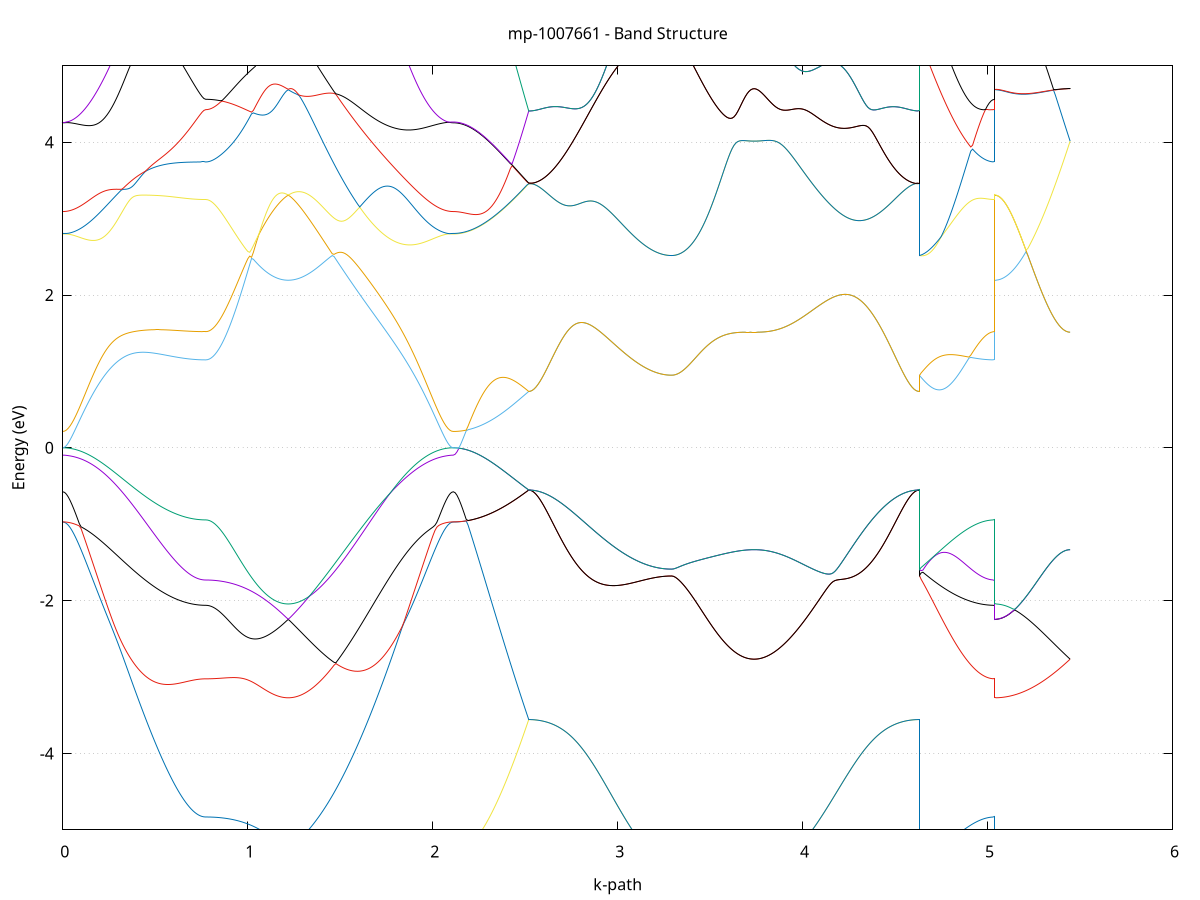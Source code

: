 set title 'mp-1007661 - Band Structure'
set xlabel 'k-path'
set ylabel 'Energy (eV)'
set grid y
set yrange [-5:5]
set terminal png size 800,600
set output 'mp-1007661_bands_gnuplot.png'
plot '-' using 1:2 with lines notitle, '-' using 1:2 with lines notitle, '-' using 1:2 with lines notitle, '-' using 1:2 with lines notitle, '-' using 1:2 with lines notitle, '-' using 1:2 with lines notitle, '-' using 1:2 with lines notitle, '-' using 1:2 with lines notitle, '-' using 1:2 with lines notitle, '-' using 1:2 with lines notitle, '-' using 1:2 with lines notitle, '-' using 1:2 with lines notitle, '-' using 1:2 with lines notitle, '-' using 1:2 with lines notitle, '-' using 1:2 with lines notitle, '-' using 1:2 with lines notitle, '-' using 1:2 with lines notitle, '-' using 1:2 with lines notitle, '-' using 1:2 with lines notitle, '-' using 1:2 with lines notitle, '-' using 1:2 with lines notitle, '-' using 1:2 with lines notitle, '-' using 1:2 with lines notitle, '-' using 1:2 with lines notitle, '-' using 1:2 with lines notitle, '-' using 1:2 with lines notitle, '-' using 1:2 with lines notitle, '-' using 1:2 with lines notitle, '-' using 1:2 with lines notitle, '-' using 1:2 with lines notitle, '-' using 1:2 with lines notitle, '-' using 1:2 with lines notitle
0.000000 -14.592429
0.009908 -14.592429
0.019816 -14.592429
0.029723 -14.592529
0.039631 -14.592629
0.049539 -14.592729
0.059447 -14.592829
0.069354 -14.593029
0.079262 -14.593129
0.089170 -14.593329
0.099078 -14.593529
0.108986 -14.593729
0.118893 -14.594029
0.128801 -14.594229
0.138709 -14.594529
0.148617 -14.594829
0.158524 -14.595129
0.168432 -14.595529
0.178340 -14.595829
0.188248 -14.596129
0.198156 -14.596529
0.208063 -14.596929
0.217971 -14.597329
0.227879 -14.597729
0.237787 -14.598129
0.247694 -14.598529
0.257602 -14.598929
0.267510 -14.599429
0.277418 -14.599829
0.287325 -14.600329
0.297233 -14.600729
0.307141 -14.601229
0.317049 -14.601629
0.326957 -14.602129
0.336864 -14.602529
0.346772 -14.603029
0.356680 -14.603529
0.366588 -14.603929
0.376495 -14.604429
0.386403 -14.604829
0.396311 -14.605329
0.406219 -14.605729
0.416127 -14.606229
0.426034 -14.606629
0.435942 -14.607129
0.445850 -14.607529
0.455758 -14.607929
0.465665 -14.608329
0.475573 -14.608729
0.485481 -14.609129
0.495389 -14.609529
0.505297 -14.609929
0.515204 -14.610329
0.525112 -14.610629
0.535020 -14.611029
0.544928 -14.611329
0.554835 -14.611629
0.564743 -14.611929
0.574651 -14.612229
0.584559 -14.612529
0.594466 -14.612829
0.604374 -14.613029
0.614282 -14.613329
0.624190 -14.613529
0.634098 -14.613729
0.644005 -14.613929
0.653913 -14.614129
0.663821 -14.614329
0.673729 -14.614429
0.683636 -14.614629
0.693544 -14.614729
0.703452 -14.614829
0.713360 -14.614929
0.723268 -14.615029
0.733175 -14.615129
0.743083 -14.615129
0.752991 -14.615229
0.762899 -14.615229
0.772806 -14.615229
0.772806 -14.615229
0.782718 -14.615229
0.792630 -14.615229
0.802542 -14.615129
0.812454 -14.615129
0.822366 -14.615029
0.832277 -14.614929
0.842189 -14.614829
0.852101 -14.614729
0.862013 -14.614629
0.871925 -14.614529
0.881836 -14.614329
0.891748 -14.614129
0.901660 -14.614029
0.911572 -14.613829
0.921484 -14.613629
0.931395 -14.613429
0.941307 -14.613229
0.951219 -14.612929
0.961131 -14.612729
0.971043 -14.612429
0.980955 -14.612229
0.990866 -14.611929
1.000778 -14.611729
1.010690 -14.611429
1.020602 -14.611129
1.030514 -14.610829
1.040425 -14.610529
1.050337 -14.610229
1.060249 -14.609929
1.070161 -14.609629
1.080073 -14.609329
1.089984 -14.609029
1.099896 -14.608729
1.109808 -14.608429
1.119720 -14.608029
1.129632 -14.607729
1.139543 -14.607429
1.149455 -14.607129
1.159367 -14.606829
1.169279 -14.606429
1.179191 -14.606129
1.189103 -14.605829
1.199014 -14.605429
1.208926 -14.605129
1.218838 -14.604929
1.218838 -14.604929
1.228755 -14.605029
1.238672 -14.605429
1.248588 -14.605729
1.258505 -14.606029
1.268422 -14.606429
1.278339 -14.606729
1.288255 -14.607029
1.298172 -14.607329
1.308089 -14.607529
1.318006 -14.607829
1.327922 -14.608029
1.337839 -14.608329
1.347756 -14.608529
1.357673 -14.608729
1.367589 -14.608929
1.377506 -14.609129
1.387423 -14.609229
1.397340 -14.609429
1.407256 -14.609529
1.417173 -14.609629
1.427090 -14.609729
1.437007 -14.609829
1.446923 -14.609829
1.456840 -14.609929
1.466757 -14.609929
1.476674 -14.609929
1.486591 -14.609929
1.496507 -14.609829
1.506424 -14.609829
1.516341 -14.609729
1.526258 -14.609629
1.536174 -14.609529
1.546091 -14.609329
1.556008 -14.609229
1.565925 -14.609029
1.575841 -14.608829
1.585758 -14.608629
1.595675 -14.608429
1.605592 -14.608229
1.615508 -14.607929
1.625425 -14.607629
1.635342 -14.607429
1.645259 -14.607129
1.655175 -14.606829
1.665092 -14.606429
1.675009 -14.606129
1.684926 -14.605729
1.694842 -14.605429
1.704759 -14.605029
1.714676 -14.604629
1.724593 -14.604329
1.734510 -14.603929
1.744426 -14.603529
1.754343 -14.603129
1.764260 -14.602629
1.774177 -14.602229
1.784093 -14.601829
1.794010 -14.601429
1.803927 -14.601029
1.813844 -14.600529
1.823760 -14.600129
1.833677 -14.599729
1.843594 -14.599329
1.853511 -14.598929
1.863427 -14.598429
1.873344 -14.598029
1.883261 -14.597629
1.893178 -14.597329
1.903094 -14.596929
1.913011 -14.596529
1.922928 -14.596129
1.932845 -14.595829
1.942762 -14.595429
1.952678 -14.595129
1.962595 -14.594829
1.972512 -14.594529
1.982429 -14.594229
1.992345 -14.594029
2.002262 -14.593729
2.012179 -14.593529
2.022096 -14.593329
2.032012 -14.593129
2.041929 -14.593029
2.051846 -14.592829
2.061763 -14.592729
2.071679 -14.592629
2.081596 -14.592529
2.091513 -14.592429
2.101430 -14.592429
2.111346 -14.592429
2.111346 -14.592429
2.121296 -14.592429
2.131245 -14.592329
2.141194 -14.592329
2.151143 -14.592229
2.161092 -14.592129
2.171041 -14.592029
2.180990 -14.591829
2.190940 -14.591629
2.200889 -14.591429
2.210838 -14.591229
2.220787 -14.590929
2.230736 -14.590729
2.240685 -14.590429
2.250634 -14.590029
2.260584 -14.589729
2.270533 -14.589329
2.280482 -14.589029
2.290431 -14.588629
2.300380 -14.588129
2.310329 -14.587729
2.320278 -14.587329
2.330228 -14.586829
2.340177 -14.586329
2.350126 -14.585829
2.360075 -14.585329
2.370024 -14.584829
2.379973 -14.584229
2.389922 -14.583729
2.399872 -14.583129
2.409821 -14.582629
2.419770 -14.582029
2.429719 -14.581429
2.439668 -14.580829
2.449617 -14.580229
2.459566 -14.579529
2.469516 -14.578929
2.479465 -14.578329
2.489414 -14.577729
2.499363 -14.577029
2.509312 -14.576429
2.519261 -14.575829
2.519261 -14.575829
2.529169 -14.575829
2.539077 -14.575829
2.548985 -14.575929
2.558892 -14.576029
2.568800 -14.576129
2.578708 -14.576329
2.588616 -14.576529
2.598524 -14.576729
2.608431 -14.576929
2.618339 -14.577229
2.628247 -14.577429
2.638155 -14.577729
2.648062 -14.578129
2.657970 -14.578429
2.667878 -14.578829
2.677786 -14.579229
2.687694 -14.579629
2.697601 -14.580029
2.707509 -14.580429
2.717417 -14.580929
2.727325 -14.581329
2.737232 -14.581829
2.747140 -14.582329
2.757048 -14.582829
2.766956 -14.583329
2.776863 -14.583829
2.786771 -14.584329
2.796679 -14.584929
2.806587 -14.585429
2.816495 -14.586029
2.826402 -14.586529
2.836310 -14.587129
2.846218 -14.587729
2.856126 -14.588229
2.866033 -14.588829
2.875941 -14.589429
2.885849 -14.590029
2.895757 -14.590529
2.905665 -14.591129
2.915572 -14.591729
2.925480 -14.592229
2.935388 -14.592829
2.945296 -14.593429
2.955203 -14.593929
2.965111 -14.594529
2.975019 -14.595029
2.984927 -14.595629
2.994835 -14.596129
3.004742 -14.596629
3.014650 -14.597129
3.024558 -14.597629
3.034466 -14.598129
3.044373 -14.598629
3.054281 -14.599029
3.064189 -14.599529
3.074097 -14.599929
3.084005 -14.600329
3.093912 -14.600729
3.103820 -14.601129
3.113728 -14.601529
3.123636 -14.601929
3.133543 -14.602229
3.143451 -14.602529
3.153359 -14.602829
3.163267 -14.603129
3.173174 -14.603429
3.183082 -14.603629
3.192990 -14.603829
3.202898 -14.604029
3.212806 -14.604229
3.222713 -14.604429
3.232621 -14.604529
3.242529 -14.604629
3.252437 -14.604729
3.262344 -14.604829
3.272252 -14.604929
3.282160 -14.604929
3.292068 -14.604929
3.292068 -14.604929
3.301980 -14.604929
3.311891 -14.604929
3.321803 -14.604929
3.331715 -14.604929
3.341627 -14.604929
3.351539 -14.604829
3.361450 -14.604829
3.371362 -14.604829
3.381274 -14.604729
3.391186 -14.604729
3.401098 -14.604629
3.411010 -14.604629
3.420921 -14.604529
3.430833 -14.604529
3.440745 -14.604429
3.450657 -14.604429
3.460569 -14.604329
3.470480 -14.604329
3.480392 -14.604229
3.490304 -14.604129
3.500216 -14.604129
3.510128 -14.604029
3.520039 -14.604029
3.529951 -14.603929
3.539863 -14.603929
3.549775 -14.603929
3.559687 -14.603829
3.569599 -14.603829
3.579510 -14.603829
3.589422 -14.603729
3.599334 -14.603729
3.609246 -14.603729
3.619158 -14.603729
3.629069 -14.603629
3.638981 -14.603629
3.648893 -14.603629
3.658805 -14.603629
3.668717 -14.603629
3.678628 -14.603629
3.688540 -14.603629
3.698452 -14.603629
3.708364 -14.603629
3.718276 -14.603629
3.728188 -14.603629
3.738099 -14.603629
3.738099 -14.603629
3.748016 -14.603629
3.757933 -14.603629
3.767850 -14.603629
3.777766 -14.603629
3.787683 -14.603629
3.797600 -14.603629
3.807517 -14.603629
3.817433 -14.603529
3.827350 -14.603529
3.837267 -14.603429
3.847184 -14.603429
3.857100 -14.603329
3.867017 -14.603229
3.876934 -14.603129
3.886851 -14.603029
3.896768 -14.602929
3.906684 -14.602829
3.916601 -14.602729
3.926518 -14.602529
3.936435 -14.602429
3.946351 -14.602229
3.956268 -14.602029
3.966185 -14.601829
3.976102 -14.601629
3.986018 -14.601429
3.995935 -14.601129
4.005852 -14.600829
4.015769 -14.600629
4.025685 -14.600329
4.035602 -14.600029
4.045519 -14.599629
4.055436 -14.599329
4.065352 -14.599029
4.075269 -14.598629
4.085186 -14.598229
4.095103 -14.597829
4.105019 -14.597429
4.114936 -14.597029
4.124853 -14.596629
4.134770 -14.596229
4.144687 -14.595729
4.154603 -14.595229
4.164520 -14.594829
4.174437 -14.594329
4.184354 -14.593829
4.194270 -14.593329
4.204187 -14.592829
4.214104 -14.592329
4.224021 -14.591829
4.233937 -14.591229
4.243854 -14.590729
4.253771 -14.590229
4.263688 -14.589629
4.273604 -14.589129
4.283521 -14.588629
4.293438 -14.588029
4.303355 -14.587529
4.313271 -14.586929
4.323188 -14.586429
4.333105 -14.585929
4.343022 -14.585329
4.352938 -14.584829
4.362855 -14.584329
4.372772 -14.583829
4.382689 -14.583229
4.392606 -14.582729
4.402522 -14.582329
4.412439 -14.581829
4.422356 -14.581329
4.432273 -14.580829
4.442189 -14.580429
4.452106 -14.580029
4.462023 -14.579629
4.471940 -14.579229
4.481856 -14.578829
4.491773 -14.578429
4.501690 -14.578129
4.511607 -14.577729
4.521523 -14.577429
4.531440 -14.577229
4.541357 -14.576929
4.551274 -14.576729
4.561190 -14.576529
4.571107 -14.576329
4.581024 -14.576129
4.590941 -14.576029
4.600857 -14.575929
4.610774 -14.575829
4.620691 -14.575829
4.630608 -14.575829
4.630608 -14.604929
4.640557 -14.605329
4.650506 -14.605729
4.660455 -14.606129
4.670404 -14.606529
4.680353 -14.606829
4.690303 -14.607229
4.700252 -14.607629
4.710201 -14.608029
4.720150 -14.608329
4.730099 -14.608729
4.740048 -14.609129
4.749998 -14.609429
4.759947 -14.609829
4.769896 -14.610129
4.779845 -14.610429
4.789794 -14.610829
4.799743 -14.611129
4.809692 -14.611429
4.819642 -14.611729
4.829591 -14.612029
4.839540 -14.612329
4.849489 -14.612529
4.859438 -14.612829
4.869387 -14.613029
4.879336 -14.613329
4.889286 -14.613529
4.899235 -14.613729
4.909184 -14.613929
4.919133 -14.614129
4.929082 -14.614329
4.939031 -14.614429
4.948980 -14.614629
4.958930 -14.614729
4.968879 -14.614829
4.978828 -14.614929
4.988777 -14.615029
4.998726 -14.615129
5.008675 -14.615129
5.018624 -14.615229
5.028574 -14.615229
5.038523 -14.615229
5.038523 -14.604929
5.048472 -14.604929
5.058421 -14.604929
5.068370 -14.604829
5.078319 -14.604829
5.088268 -14.604829
5.098218 -14.604829
5.108167 -14.604829
5.118116 -14.604829
5.128065 -14.604729
5.138014 -14.604729
5.147963 -14.604729
5.157912 -14.604629
5.167862 -14.604629
5.177811 -14.604629
5.187760 -14.604529
5.197709 -14.604529
5.207658 -14.604429
5.217607 -14.604429
5.227556 -14.604329
5.237506 -14.604329
5.247455 -14.604229
5.257404 -14.604229
5.267353 -14.604229
5.277302 -14.604129
5.287251 -14.604129
5.297200 -14.604029
5.307150 -14.604029
5.317099 -14.603929
5.327048 -14.603929
5.336997 -14.603929
5.346946 -14.603829
5.356895 -14.603829
5.366844 -14.603829
5.376794 -14.603729
5.386743 -14.603729
5.396692 -14.603729
5.406641 -14.603729
5.416590 -14.603729
5.426539 -14.603629
5.436488 -14.603629
5.446438 -14.603629
e
0.000000 -14.559429
0.009908 -14.559329
0.019816 -14.559329
0.029723 -14.559329
0.039631 -14.559329
0.049539 -14.559329
0.059447 -14.559329
0.069354 -14.559329
0.079262 -14.559429
0.089170 -14.559529
0.099078 -14.559729
0.108986 -14.560029
0.118893 -14.560329
0.128801 -14.560629
0.138709 -14.561029
0.148617 -14.561429
0.158524 -14.561829
0.168432 -14.562329
0.178340 -14.562829
0.188248 -14.563329
0.198156 -14.563829
0.208063 -14.564329
0.217971 -14.564929
0.227879 -14.565529
0.237787 -14.566129
0.247694 -14.566729
0.257602 -14.567329
0.267510 -14.568029
0.277418 -14.568629
0.287325 -14.569329
0.297233 -14.570029
0.307141 -14.570729
0.317049 -14.571429
0.326957 -14.572129
0.336864 -14.572829
0.346772 -14.573529
0.356680 -14.574229
0.366588 -14.575029
0.376495 -14.575729
0.386403 -14.576429
0.396311 -14.577229
0.406219 -14.577929
0.416127 -14.578729
0.426034 -14.579429
0.435942 -14.580129
0.445850 -14.580829
0.455758 -14.581629
0.465665 -14.582329
0.475573 -14.583029
0.485481 -14.583729
0.495389 -14.584329
0.505297 -14.585029
0.515204 -14.585729
0.525112 -14.586329
0.535020 -14.586929
0.544928 -14.587529
0.554835 -14.588129
0.564743 -14.588729
0.574651 -14.589329
0.584559 -14.589829
0.594466 -14.590329
0.604374 -14.590829
0.614282 -14.591329
0.624190 -14.591729
0.634098 -14.592229
0.644005 -14.592529
0.653913 -14.592929
0.663821 -14.593329
0.673729 -14.593629
0.683636 -14.593929
0.693544 -14.594129
0.703452 -14.594429
0.713360 -14.594629
0.723268 -14.594729
0.733175 -14.594929
0.743083 -14.595029
0.752991 -14.595129
0.762899 -14.595129
0.772806 -14.595129
0.772806 -14.595129
0.782718 -14.595129
0.792630 -14.595129
0.802542 -14.595229
0.812454 -14.595229
0.822366 -14.595229
0.832277 -14.595329
0.842189 -14.595329
0.852101 -14.595429
0.862013 -14.595529
0.871925 -14.595629
0.881836 -14.595729
0.891748 -14.595829
0.901660 -14.595929
0.911572 -14.596029
0.921484 -14.596229
0.931395 -14.596329
0.941307 -14.596529
0.951219 -14.596729
0.961131 -14.596929
0.971043 -14.597129
0.980955 -14.597329
0.990866 -14.597529
1.000778 -14.597829
1.010690 -14.598029
1.020602 -14.598329
1.030514 -14.598529
1.040425 -14.598829
1.050337 -14.599129
1.060249 -14.599429
1.070161 -14.599729
1.080073 -14.600029
1.089984 -14.600329
1.099896 -14.600729
1.109808 -14.601029
1.119720 -14.601329
1.129632 -14.601729
1.139543 -14.602029
1.149455 -14.602429
1.159367 -14.602729
1.169279 -14.603129
1.179191 -14.603429
1.189103 -14.603829
1.199014 -14.604129
1.208926 -14.604529
1.218838 -14.604729
1.218838 -14.604729
1.228755 -14.604529
1.238672 -14.604229
1.248588 -14.603829
1.258505 -14.603529
1.268422 -14.603129
1.278339 -14.602729
1.288255 -14.602429
1.298172 -14.602029
1.308089 -14.601629
1.318006 -14.601229
1.327922 -14.600829
1.337839 -14.600429
1.347756 -14.600029
1.357673 -14.599529
1.367589 -14.599129
1.377506 -14.598729
1.387423 -14.598229
1.397340 -14.597729
1.407256 -14.597329
1.417173 -14.596829
1.427090 -14.596329
1.437007 -14.595829
1.446923 -14.595229
1.456840 -14.594729
1.466757 -14.594229
1.476674 -14.593629
1.486591 -14.593029
1.496507 -14.592529
1.506424 -14.591929
1.516341 -14.591329
1.526258 -14.590729
1.536174 -14.590029
1.546091 -14.589429
1.556008 -14.588729
1.565925 -14.588129
1.575841 -14.587429
1.585758 -14.586729
1.595675 -14.586029
1.605592 -14.585429
1.615508 -14.584729
1.625425 -14.583929
1.635342 -14.583229
1.645259 -14.582529
1.655175 -14.581829
1.665092 -14.581029
1.675009 -14.580329
1.684926 -14.579629
1.694842 -14.578829
1.704759 -14.578129
1.714676 -14.577329
1.724593 -14.576629
1.734510 -14.575929
1.744426 -14.575129
1.754343 -14.574429
1.764260 -14.573629
1.774177 -14.572929
1.784093 -14.572229
1.794010 -14.571529
1.803927 -14.570829
1.813844 -14.570129
1.823760 -14.569429
1.833677 -14.568729
1.843594 -14.568129
1.853511 -14.567429
1.863427 -14.566829
1.873344 -14.566229
1.883261 -14.565629
1.893178 -14.565029
1.903094 -14.564429
1.913011 -14.563929
1.922928 -14.563329
1.932845 -14.562829
1.942762 -14.562429
1.952678 -14.561929
1.962595 -14.561529
1.972512 -14.561129
1.982429 -14.560729
1.992345 -14.560329
2.002262 -14.560029
2.012179 -14.559829
2.022096 -14.559529
2.032012 -14.559429
2.041929 -14.559329
2.051846 -14.559329
2.061763 -14.559329
2.071679 -14.559329
2.081596 -14.559329
2.091513 -14.559329
2.101430 -14.559329
2.111346 -14.559429
2.111346 -14.559429
2.121296 -14.559429
2.131245 -14.559429
2.141194 -14.559529
2.151143 -14.559529
2.161092 -14.559729
2.171041 -14.559829
2.180990 -14.559929
2.190940 -14.560129
2.200889 -14.560329
2.210838 -14.560529
2.220787 -14.560829
2.230736 -14.561129
2.240685 -14.561329
2.250634 -14.561729
2.260584 -14.562029
2.270533 -14.562329
2.280482 -14.562729
2.290431 -14.563129
2.300380 -14.563529
2.310329 -14.563929
2.320278 -14.564429
2.330228 -14.564829
2.340177 -14.565329
2.350126 -14.565829
2.360075 -14.566329
2.370024 -14.566829
2.379973 -14.567429
2.389922 -14.567929
2.399872 -14.568529
2.409821 -14.569029
2.419770 -14.569629
2.429719 -14.570229
2.439668 -14.570829
2.449617 -14.571429
2.459566 -14.572029
2.469516 -14.572629
2.479465 -14.573229
2.489414 -14.573929
2.499363 -14.574529
2.509312 -14.575129
2.519261 -14.575829
2.519261 -14.575829
2.529169 -14.575829
2.539077 -14.575829
2.548985 -14.575929
2.558892 -14.576029
2.568800 -14.576129
2.578708 -14.576329
2.588616 -14.576529
2.598524 -14.576729
2.608431 -14.576929
2.618339 -14.577229
2.628247 -14.577429
2.638155 -14.577729
2.648062 -14.578129
2.657970 -14.578429
2.667878 -14.578829
2.677786 -14.579229
2.687694 -14.579629
2.697601 -14.580029
2.707509 -14.580429
2.717417 -14.580929
2.727325 -14.581329
2.737232 -14.581829
2.747140 -14.582329
2.757048 -14.582829
2.766956 -14.583329
2.776863 -14.583829
2.786771 -14.584329
2.796679 -14.584929
2.806587 -14.585429
2.816495 -14.586029
2.826402 -14.586529
2.836310 -14.587129
2.846218 -14.587729
2.856126 -14.588229
2.866033 -14.588829
2.875941 -14.589429
2.885849 -14.590029
2.895757 -14.590529
2.905665 -14.591129
2.915572 -14.591729
2.925480 -14.592229
2.935388 -14.592829
2.945296 -14.593429
2.955203 -14.593929
2.965111 -14.594529
2.975019 -14.595029
2.984927 -14.595629
2.994835 -14.596129
3.004742 -14.596629
3.014650 -14.597129
3.024558 -14.597629
3.034466 -14.598129
3.044373 -14.598629
3.054281 -14.599029
3.064189 -14.599529
3.074097 -14.599929
3.084005 -14.600329
3.093912 -14.600729
3.103820 -14.601129
3.113728 -14.601529
3.123636 -14.601929
3.133543 -14.602229
3.143451 -14.602529
3.153359 -14.602829
3.163267 -14.603129
3.173174 -14.603429
3.183082 -14.603629
3.192990 -14.603829
3.202898 -14.604029
3.212806 -14.604229
3.222713 -14.604429
3.232621 -14.604529
3.242529 -14.604629
3.252437 -14.604729
3.262344 -14.604829
3.272252 -14.604929
3.282160 -14.604929
3.292068 -14.604929
3.292068 -14.604929
3.301980 -14.604929
3.311891 -14.604929
3.321803 -14.604929
3.331715 -14.604929
3.341627 -14.604929
3.351539 -14.604829
3.361450 -14.604829
3.371362 -14.604829
3.381274 -14.604729
3.391186 -14.604729
3.401098 -14.604629
3.411010 -14.604629
3.420921 -14.604529
3.430833 -14.604529
3.440745 -14.604429
3.450657 -14.604429
3.460569 -14.604329
3.470480 -14.604329
3.480392 -14.604229
3.490304 -14.604129
3.500216 -14.604129
3.510128 -14.604029
3.520039 -14.604029
3.529951 -14.603929
3.539863 -14.603929
3.549775 -14.603929
3.559687 -14.603829
3.569599 -14.603829
3.579510 -14.603829
3.589422 -14.603729
3.599334 -14.603729
3.609246 -14.603729
3.619158 -14.603729
3.629069 -14.603629
3.638981 -14.603629
3.648893 -14.603629
3.658805 -14.603629
3.668717 -14.603629
3.678628 -14.603629
3.688540 -14.603629
3.698452 -14.603629
3.708364 -14.603629
3.718276 -14.603629
3.728188 -14.603629
3.738099 -14.603629
3.738099 -14.603629
3.748016 -14.603629
3.757933 -14.603629
3.767850 -14.603629
3.777766 -14.603629
3.787683 -14.603629
3.797600 -14.603629
3.807517 -14.603629
3.817433 -14.603529
3.827350 -14.603529
3.837267 -14.603429
3.847184 -14.603429
3.857100 -14.603329
3.867017 -14.603229
3.876934 -14.603129
3.886851 -14.603029
3.896768 -14.602929
3.906684 -14.602829
3.916601 -14.602729
3.926518 -14.602529
3.936435 -14.602429
3.946351 -14.602229
3.956268 -14.602029
3.966185 -14.601829
3.976102 -14.601629
3.986018 -14.601429
3.995935 -14.601129
4.005852 -14.600829
4.015769 -14.600629
4.025685 -14.600329
4.035602 -14.600029
4.045519 -14.599629
4.055436 -14.599329
4.065352 -14.599029
4.075269 -14.598629
4.085186 -14.598229
4.095103 -14.597829
4.105019 -14.597429
4.114936 -14.597029
4.124853 -14.596629
4.134770 -14.596229
4.144687 -14.595729
4.154603 -14.595229
4.164520 -14.594829
4.174437 -14.594329
4.184354 -14.593829
4.194270 -14.593329
4.204187 -14.592829
4.214104 -14.592329
4.224021 -14.591829
4.233937 -14.591229
4.243854 -14.590729
4.253771 -14.590229
4.263688 -14.589629
4.273604 -14.589129
4.283521 -14.588629
4.293438 -14.588029
4.303355 -14.587529
4.313271 -14.586929
4.323188 -14.586429
4.333105 -14.585929
4.343022 -14.585329
4.352938 -14.584829
4.362855 -14.584329
4.372772 -14.583829
4.382689 -14.583229
4.392606 -14.582729
4.402522 -14.582329
4.412439 -14.581829
4.422356 -14.581329
4.432273 -14.580829
4.442189 -14.580429
4.452106 -14.580029
4.462023 -14.579629
4.471940 -14.579229
4.481856 -14.578829
4.491773 -14.578429
4.501690 -14.578129
4.511607 -14.577729
4.521523 -14.577429
4.531440 -14.577229
4.541357 -14.576929
4.551274 -14.576729
4.561190 -14.576529
4.571107 -14.576329
4.581024 -14.576129
4.590941 -14.576029
4.600857 -14.575929
4.610774 -14.575829
4.620691 -14.575829
4.630608 -14.575829
4.630608 -14.604929
4.640557 -14.604529
4.650506 -14.604229
4.660455 -14.603829
4.670404 -14.603429
4.680353 -14.603029
4.690303 -14.602729
4.700252 -14.602329
4.710201 -14.601929
4.720150 -14.601629
4.730099 -14.601229
4.740048 -14.600929
4.749998 -14.600529
4.759947 -14.600229
4.769896 -14.599929
4.779845 -14.599529
4.789794 -14.599229
4.799743 -14.598929
4.809692 -14.598629
4.819642 -14.598429
4.829591 -14.598129
4.839540 -14.597829
4.849489 -14.597629
4.859438 -14.597329
4.869387 -14.597129
4.879336 -14.596929
4.889286 -14.596729
4.899235 -14.596529
4.909184 -14.596329
4.919133 -14.596129
4.929082 -14.596029
4.939031 -14.595829
4.948980 -14.595729
4.958930 -14.595629
4.968879 -14.595529
4.978828 -14.595429
4.988777 -14.595329
4.998726 -14.595229
5.008675 -14.595229
5.018624 -14.595129
5.028574 -14.595129
5.038523 -14.595129
5.038523 -14.604729
5.048472 -14.604729
5.058421 -14.604729
5.068370 -14.604729
5.078319 -14.604729
5.088268 -14.604729
5.098218 -14.604629
5.108167 -14.604629
5.118116 -14.604629
5.128065 -14.604629
5.138014 -14.604529
5.147963 -14.604529
5.157912 -14.604529
5.167862 -14.604429
5.177811 -14.604429
5.187760 -14.604429
5.197709 -14.604329
5.207658 -14.604329
5.217607 -14.604329
5.227556 -14.604229
5.237506 -14.604229
5.247455 -14.604129
5.257404 -14.604129
5.267353 -14.604029
5.277302 -14.604029
5.287251 -14.604029
5.297200 -14.603929
5.307150 -14.603929
5.317099 -14.603929
5.327048 -14.603829
5.336997 -14.603829
5.346946 -14.603829
5.356895 -14.603729
5.366844 -14.603729
5.376794 -14.603729
5.386743 -14.603729
5.396692 -14.603729
5.406641 -14.603629
5.416590 -14.603629
5.426539 -14.603629
5.436488 -14.603629
5.446438 -14.603629
e
0.000000 -14.558029
0.009908 -14.558029
0.019816 -14.558029
0.029723 -14.558129
0.039631 -14.558229
0.049539 -14.558229
0.059447 -14.558329
0.069354 -14.558429
0.079262 -14.558529
0.089170 -14.558529
0.099078 -14.558429
0.108986 -14.558329
0.118893 -14.558229
0.128801 -14.558129
0.138709 -14.557929
0.148617 -14.557729
0.158524 -14.557629
0.168432 -14.557429
0.178340 -14.557229
0.188248 -14.557029
0.198156 -14.556829
0.208063 -14.556529
0.217971 -14.556329
0.227879 -14.556129
0.237787 -14.555829
0.247694 -14.555629
0.257602 -14.555329
0.267510 -14.555129
0.277418 -14.554829
0.287325 -14.554629
0.297233 -14.554329
0.307141 -14.554029
0.317049 -14.553729
0.326957 -14.553529
0.336864 -14.553229
0.346772 -14.552929
0.356680 -14.552629
0.366588 -14.552429
0.376495 -14.552129
0.386403 -14.551829
0.396311 -14.551529
0.406219 -14.551229
0.416127 -14.551029
0.426034 -14.550729
0.435942 -14.550429
0.445850 -14.550229
0.455758 -14.549929
0.465665 -14.549629
0.475573 -14.549429
0.485481 -14.549129
0.495389 -14.548929
0.505297 -14.548729
0.515204 -14.548429
0.525112 -14.548229
0.535020 -14.548029
0.544928 -14.547829
0.554835 -14.547629
0.564743 -14.547429
0.574651 -14.547229
0.584559 -14.547029
0.594466 -14.546829
0.604374 -14.546729
0.614282 -14.546529
0.624190 -14.546429
0.634098 -14.546229
0.644005 -14.546129
0.653913 -14.546029
0.663821 -14.545929
0.673729 -14.545829
0.683636 -14.545729
0.693544 -14.545629
0.703452 -14.545529
0.713360 -14.545529
0.723268 -14.545429
0.733175 -14.545429
0.743083 -14.545329
0.752991 -14.545329
0.762899 -14.545329
0.772806 -14.545329
0.772806 -14.545329
0.782718 -14.545329
0.792630 -14.545329
0.802542 -14.545329
0.812454 -14.545329
0.822366 -14.545329
0.832277 -14.545429
0.842189 -14.545429
0.852101 -14.545429
0.862013 -14.545529
0.871925 -14.545529
0.881836 -14.545629
0.891748 -14.545629
0.901660 -14.545729
0.911572 -14.545729
0.921484 -14.545829
0.931395 -14.545829
0.941307 -14.545929
0.951219 -14.546029
0.961131 -14.546029
0.971043 -14.546129
0.980955 -14.546129
0.990866 -14.546229
1.000778 -14.546329
1.010690 -14.546329
1.020602 -14.546429
1.030514 -14.546429
1.040425 -14.546529
1.050337 -14.546529
1.060249 -14.546629
1.070161 -14.546629
1.080073 -14.546629
1.089984 -14.546729
1.099896 -14.546729
1.109808 -14.546729
1.119720 -14.546729
1.129632 -14.546829
1.139543 -14.546829
1.149455 -14.546829
1.159367 -14.546829
1.169279 -14.546829
1.179191 -14.546829
1.189103 -14.546929
1.199014 -14.546929
1.208926 -14.546929
1.218838 -14.546929
1.218838 -14.546929
1.228755 -14.546929
1.238672 -14.546929
1.248588 -14.546829
1.258505 -14.546829
1.268422 -14.546829
1.278339 -14.546829
1.288255 -14.546829
1.298172 -14.546829
1.308089 -14.546829
1.318006 -14.546829
1.327922 -14.546829
1.337839 -14.546829
1.347756 -14.546829
1.357673 -14.546829
1.367589 -14.546829
1.377506 -14.546829
1.387423 -14.546929
1.397340 -14.546929
1.407256 -14.546929
1.417173 -14.546929
1.427090 -14.547029
1.437007 -14.547029
1.446923 -14.547029
1.456840 -14.547129
1.466757 -14.547129
1.476674 -14.547229
1.486591 -14.547229
1.496507 -14.547329
1.506424 -14.547429
1.516341 -14.547529
1.526258 -14.547529
1.536174 -14.547629
1.546091 -14.547729
1.556008 -14.547829
1.565925 -14.547929
1.575841 -14.548129
1.585758 -14.548229
1.595675 -14.548329
1.605592 -14.548529
1.615508 -14.548629
1.625425 -14.548829
1.635342 -14.548929
1.645259 -14.549129
1.655175 -14.549329
1.665092 -14.549529
1.675009 -14.549829
1.684926 -14.550129
1.694842 -14.550429
1.704759 -14.550829
1.714676 -14.551129
1.724593 -14.551429
1.734510 -14.551729
1.744426 -14.552029
1.754343 -14.552429
1.764260 -14.552729
1.774177 -14.553029
1.784093 -14.553329
1.794010 -14.553629
1.803927 -14.553929
1.813844 -14.554229
1.823760 -14.554529
1.833677 -14.554729
1.843594 -14.555029
1.853511 -14.555329
1.863427 -14.555529
1.873344 -14.555829
1.883261 -14.556029
1.893178 -14.556329
1.903094 -14.556529
1.913011 -14.556729
1.922928 -14.557029
1.932845 -14.557229
1.942762 -14.557429
1.952678 -14.557629
1.962595 -14.557729
1.972512 -14.557929
1.982429 -14.558129
1.992345 -14.558229
2.002262 -14.558329
2.012179 -14.558429
2.022096 -14.558529
2.032012 -14.558529
2.041929 -14.558529
2.051846 -14.558429
2.061763 -14.558329
2.071679 -14.558229
2.081596 -14.558129
2.091513 -14.558029
2.101430 -14.558029
2.111346 -14.558029
2.111346 -14.558029
2.121296 -14.558029
2.131245 -14.558029
2.141194 -14.557929
2.151143 -14.557929
2.161092 -14.557929
2.171041 -14.557929
2.180990 -14.557829
2.190940 -14.557829
2.200889 -14.557729
2.210838 -14.557729
2.220787 -14.557629
2.230736 -14.557529
2.240685 -14.557529
2.250634 -14.557429
2.260584 -14.557329
2.270533 -14.557229
2.280482 -14.557129
2.290431 -14.557029
2.300380 -14.556929
2.310329 -14.556829
2.320278 -14.556729
2.330228 -14.556629
2.340177 -14.556429
2.350126 -14.556329
2.360075 -14.556229
2.370024 -14.556029
2.379973 -14.555929
2.389922 -14.555729
2.399872 -14.555629
2.409821 -14.555429
2.419770 -14.555329
2.429719 -14.555129
2.439668 -14.555029
2.449617 -14.554829
2.459566 -14.554629
2.469516 -14.554429
2.479465 -14.554329
2.489414 -14.554129
2.499363 -14.553929
2.509312 -14.553729
2.519261 -14.553529
2.519261 -14.553529
2.529169 -14.553529
2.539077 -14.553529
2.548985 -14.553529
2.558892 -14.553429
2.568800 -14.553329
2.578708 -14.553229
2.588616 -14.553129
2.598524 -14.553029
2.608431 -14.552929
2.618339 -14.552729
2.628247 -14.552629
2.638155 -14.552429
2.648062 -14.552329
2.657970 -14.552129
2.667878 -14.551929
2.677786 -14.551629
2.687694 -14.551429
2.697601 -14.551229
2.707509 -14.550929
2.717417 -14.550729
2.727325 -14.550429
2.737232 -14.550129
2.747140 -14.549929
2.757048 -14.549629
2.766956 -14.549329
2.776863 -14.549029
2.786771 -14.548729
2.796679 -14.548329
2.806587 -14.548029
2.816495 -14.547729
2.826402 -14.547429
2.836310 -14.547029
2.846218 -14.546729
2.856126 -14.546429
2.866033 -14.546029
2.875941 -14.545729
2.885849 -14.545429
2.895757 -14.545129
2.905665 -14.544729
2.915572 -14.544429
2.925480 -14.544129
2.935388 -14.543829
2.945296 -14.543529
2.955203 -14.543329
2.965111 -14.543029
2.975019 -14.542829
2.984927 -14.542529
2.994835 -14.542229
3.004742 -14.542029
3.014650 -14.541829
3.024558 -14.541529
3.034466 -14.541329
3.044373 -14.541129
3.054281 -14.540929
3.064189 -14.540729
3.074097 -14.540529
3.084005 -14.540329
3.093912 -14.540229
3.103820 -14.540029
3.113728 -14.539929
3.123636 -14.539729
3.133543 -14.539629
3.143451 -14.539429
3.153359 -14.539329
3.163267 -14.539229
3.173174 -14.539129
3.183082 -14.539029
3.192990 -14.538929
3.202898 -14.538829
3.212806 -14.538829
3.222713 -14.538729
3.232621 -14.538629
3.242529 -14.538629
3.252437 -14.538629
3.262344 -14.538529
3.272252 -14.538529
3.282160 -14.538529
3.292068 -14.538529
3.292068 -14.538529
3.301980 -14.538529
3.311891 -14.538529
3.321803 -14.538529
3.331715 -14.538529
3.341627 -14.538529
3.351539 -14.538529
3.361450 -14.538529
3.371362 -14.538629
3.381274 -14.538629
3.391186 -14.538629
3.401098 -14.538629
3.411010 -14.538629
3.420921 -14.538729
3.430833 -14.538729
3.440745 -14.538729
3.450657 -14.538729
3.460569 -14.538729
3.470480 -14.538729
3.480392 -14.538829
3.490304 -14.538829
3.500216 -14.538829
3.510128 -14.538829
3.520039 -14.538829
3.529951 -14.538829
3.539863 -14.538829
3.549775 -14.538829
3.559687 -14.538829
3.569599 -14.538829
3.579510 -14.538829
3.589422 -14.538829
3.599334 -14.538729
3.609246 -14.538729
3.619158 -14.538729
3.629069 -14.538729
3.638981 -14.538629
3.648893 -14.538629
3.658805 -14.538629
3.668717 -14.538629
3.678628 -14.538529
3.688540 -14.538529
3.698452 -14.538529
3.708364 -14.538429
3.718276 -14.538429
3.728188 -14.538429
3.738099 -14.538429
3.738099 -14.538429
3.748016 -14.538429
3.757933 -14.538429
3.767850 -14.538429
3.777766 -14.538529
3.787683 -14.538529
3.797600 -14.538629
3.807517 -14.538629
3.817433 -14.538729
3.827350 -14.538829
3.837267 -14.538929
3.847184 -14.539029
3.857100 -14.539129
3.867017 -14.539229
3.876934 -14.539329
3.886851 -14.539429
3.896768 -14.539629
3.906684 -14.539729
3.916601 -14.539829
3.926518 -14.540029
3.936435 -14.540229
3.946351 -14.540329
3.956268 -14.540529
3.966185 -14.540629
3.976102 -14.540829
3.986018 -14.541029
3.995935 -14.541229
4.005852 -14.541429
4.015769 -14.541629
4.025685 -14.541829
4.035602 -14.541929
4.045519 -14.542129
4.055436 -14.542429
4.065352 -14.542629
4.075269 -14.542829
4.085186 -14.543029
4.095103 -14.543229
4.105019 -14.543429
4.114936 -14.543629
4.124853 -14.543929
4.134770 -14.544129
4.144687 -14.544329
4.154603 -14.544529
4.164520 -14.544829
4.174437 -14.545029
4.184354 -14.545229
4.194270 -14.545529
4.204187 -14.545729
4.214104 -14.545929
4.224021 -14.546229
4.233937 -14.546429
4.243854 -14.546629
4.253771 -14.546929
4.263688 -14.547129
4.273604 -14.547329
4.283521 -14.547629
4.293438 -14.547829
4.303355 -14.548129
4.313271 -14.548329
4.323188 -14.548529
4.333105 -14.548829
4.343022 -14.549029
4.352938 -14.549229
4.362855 -14.549529
4.372772 -14.549729
4.382689 -14.549929
4.392606 -14.550129
4.402522 -14.550329
4.412439 -14.550629
4.422356 -14.550829
4.432273 -14.551029
4.442189 -14.551229
4.452106 -14.551429
4.462023 -14.551629
4.471940 -14.551829
4.481856 -14.551929
4.491773 -14.552129
4.501690 -14.552329
4.511607 -14.552429
4.521523 -14.552629
4.531440 -14.552729
4.541357 -14.552929
4.551274 -14.553029
4.561190 -14.553129
4.571107 -14.553229
4.581024 -14.553329
4.590941 -14.553429
4.600857 -14.553529
4.610774 -14.553529
4.620691 -14.553529
4.630608 -14.553529
4.630608 -14.538529
4.640557 -14.538829
4.650506 -14.539129
4.660455 -14.539429
4.670404 -14.539729
4.680353 -14.540029
4.690303 -14.540329
4.700252 -14.540529
4.710201 -14.540829
4.720150 -14.541129
4.730099 -14.541329
4.740048 -14.541629
4.749998 -14.541829
4.759947 -14.542029
4.769896 -14.542229
4.779845 -14.542529
4.789794 -14.542729
4.799743 -14.542929
4.809692 -14.543129
4.819642 -14.543229
4.829591 -14.543429
4.839540 -14.543629
4.849489 -14.543829
4.859438 -14.543929
4.869387 -14.544129
4.879336 -14.544229
4.889286 -14.544329
4.899235 -14.544429
4.909184 -14.544629
4.919133 -14.544729
4.929082 -14.544829
4.939031 -14.544829
4.948980 -14.544929
4.958930 -14.545029
4.968879 -14.545129
4.978828 -14.545129
4.988777 -14.545229
4.998726 -14.545229
5.008675 -14.545229
5.018624 -14.545329
5.028574 -14.545329
5.038523 -14.545329
5.038523 -14.546929
5.048472 -14.546929
5.058421 -14.546829
5.068370 -14.546829
5.078319 -14.546829
5.088268 -14.546729
5.098218 -14.546629
5.108167 -14.546529
5.118116 -14.546429
5.128065 -14.546329
5.138014 -14.546229
5.147963 -14.546129
5.157912 -14.545929
5.167862 -14.545729
5.177811 -14.545629
5.187760 -14.545429
5.197709 -14.545229
5.207658 -14.545029
5.217607 -14.544829
5.227556 -14.544629
5.237506 -14.544329
5.247455 -14.544129
5.257404 -14.543829
5.267353 -14.543629
5.277302 -14.543329
5.287251 -14.543129
5.297200 -14.542829
5.307150 -14.542529
5.317099 -14.542229
5.327048 -14.541929
5.336997 -14.541729
5.346946 -14.541429
5.356895 -14.541129
5.366844 -14.540829
5.376794 -14.540529
5.386743 -14.540229
5.396692 -14.539929
5.406641 -14.539629
5.416590 -14.539329
5.426539 -14.539029
5.436488 -14.538729
5.446438 -14.538429
e
0.000000 -14.557829
0.009908 -14.557829
0.019816 -14.557829
0.029723 -14.557829
0.039631 -14.557829
0.049539 -14.557729
0.059447 -14.557629
0.069354 -14.557529
0.079262 -14.557529
0.089170 -14.557329
0.099078 -14.557229
0.108986 -14.557129
0.118893 -14.556929
0.128801 -14.556829
0.138709 -14.556629
0.148617 -14.556429
0.158524 -14.556229
0.168432 -14.556029
0.178340 -14.555829
0.188248 -14.555629
0.198156 -14.555429
0.208063 -14.555229
0.217971 -14.554929
0.227879 -14.554729
0.237787 -14.554429
0.247694 -14.554229
0.257602 -14.553929
0.267510 -14.553729
0.277418 -14.553429
0.287325 -14.553129
0.297233 -14.552829
0.307141 -14.552629
0.317049 -14.552329
0.326957 -14.552029
0.336864 -14.551729
0.346772 -14.551429
0.356680 -14.551229
0.366588 -14.550929
0.376495 -14.550629
0.386403 -14.550329
0.396311 -14.550129
0.406219 -14.549829
0.416127 -14.549529
0.426034 -14.549329
0.435942 -14.549029
0.445850 -14.548829
0.455758 -14.548529
0.465665 -14.548329
0.475573 -14.548129
0.485481 -14.547829
0.495389 -14.547629
0.505297 -14.547429
0.515204 -14.547229
0.525112 -14.547029
0.535020 -14.546829
0.544928 -14.546629
0.554835 -14.546429
0.564743 -14.546329
0.574651 -14.546129
0.584559 -14.545929
0.594466 -14.545829
0.604374 -14.545729
0.614282 -14.545529
0.624190 -14.545429
0.634098 -14.545329
0.644005 -14.545229
0.653913 -14.545129
0.663821 -14.545029
0.673729 -14.544929
0.683636 -14.544829
0.693544 -14.544829
0.703452 -14.544729
0.713360 -14.544729
0.723268 -14.544629
0.733175 -14.544629
0.743083 -14.544629
0.752991 -14.544529
0.762899 -14.544529
0.772806 -14.544529
0.772806 -14.544529
0.782718 -14.544529
0.792630 -14.544529
0.802542 -14.544529
0.812454 -14.544429
0.822366 -14.544429
0.832277 -14.544329
0.842189 -14.544229
0.852101 -14.544129
0.862013 -14.544029
0.871925 -14.543929
0.881836 -14.543829
0.891748 -14.543629
0.901660 -14.543429
0.911572 -14.543329
0.921484 -14.543129
0.931395 -14.542929
0.941307 -14.542729
0.951219 -14.542529
0.961131 -14.542229
0.971043 -14.542029
0.980955 -14.541729
0.990866 -14.541529
1.000778 -14.541229
1.010690 -14.540929
1.020602 -14.540729
1.030514 -14.540429
1.040425 -14.540129
1.050337 -14.539829
1.060249 -14.539529
1.070161 -14.539229
1.080073 -14.538929
1.089984 -14.538629
1.099896 -14.538229
1.109808 -14.537929
1.119720 -14.537629
1.129632 -14.537329
1.139543 -14.537029
1.149455 -14.536729
1.159367 -14.536429
1.169279 -14.536129
1.179191 -14.535829
1.189103 -14.535529
1.199014 -14.535229
1.208926 -14.535029
1.218838 -14.534829
1.218838 -14.534829
1.228755 -14.534929
1.238672 -14.535229
1.248588 -14.535529
1.258505 -14.535729
1.268422 -14.536029
1.278339 -14.536329
1.288255 -14.536629
1.298172 -14.536929
1.308089 -14.537229
1.318006 -14.537529
1.327922 -14.537829
1.337839 -14.538129
1.347756 -14.538429
1.357673 -14.538829
1.367589 -14.539129
1.377506 -14.539429
1.387423 -14.539729
1.397340 -14.540129
1.407256 -14.540429
1.417173 -14.540729
1.427090 -14.541129
1.437007 -14.541429
1.446923 -14.541829
1.456840 -14.542129
1.466757 -14.542429
1.476674 -14.542829
1.486591 -14.543129
1.496507 -14.543529
1.506424 -14.543829
1.516341 -14.544229
1.526258 -14.544529
1.536174 -14.544929
1.546091 -14.545229
1.556008 -14.545629
1.565925 -14.546029
1.575841 -14.546329
1.585758 -14.546629
1.595675 -14.547029
1.605592 -14.547329
1.615508 -14.547729
1.625425 -14.548029
1.635342 -14.548429
1.645259 -14.548729
1.655175 -14.549129
1.665092 -14.549429
1.675009 -14.549729
1.684926 -14.549929
1.694842 -14.550129
1.704759 -14.550329
1.714676 -14.550529
1.724593 -14.550729
1.734510 -14.550929
1.744426 -14.551229
1.754343 -14.551429
1.764260 -14.551629
1.774177 -14.551929
1.784093 -14.552129
1.794010 -14.552429
1.803927 -14.552629
1.813844 -14.552929
1.823760 -14.553229
1.833677 -14.553429
1.843594 -14.553729
1.853511 -14.553929
1.863427 -14.554229
1.873344 -14.554429
1.883261 -14.554729
1.893178 -14.554929
1.903094 -14.555129
1.913011 -14.555429
1.922928 -14.555629
1.932845 -14.555829
1.942762 -14.556029
1.952678 -14.556229
1.962595 -14.556429
1.972512 -14.556629
1.982429 -14.556729
1.992345 -14.556929
2.002262 -14.557029
2.012179 -14.557229
2.022096 -14.557329
2.032012 -14.557429
2.041929 -14.557529
2.051846 -14.557629
2.061763 -14.557729
2.071679 -14.557729
2.081596 -14.557829
2.091513 -14.557829
2.101430 -14.557829
2.111346 -14.557829
2.111346 -14.557829
2.121296 -14.557829
2.131245 -14.557829
2.141194 -14.557829
2.151143 -14.557829
2.161092 -14.557829
2.171041 -14.557729
2.180990 -14.557729
2.190940 -14.557629
2.200889 -14.557629
2.210838 -14.557529
2.220787 -14.557529
2.230736 -14.557429
2.240685 -14.557329
2.250634 -14.557229
2.260584 -14.557229
2.270533 -14.557129
2.280482 -14.557029
2.290431 -14.556929
2.300380 -14.556829
2.310329 -14.556729
2.320278 -14.556529
2.330228 -14.556429
2.340177 -14.556329
2.350126 -14.556229
2.360075 -14.556029
2.370024 -14.555929
2.379973 -14.555829
2.389922 -14.555629
2.399872 -14.555529
2.409821 -14.555329
2.419770 -14.555229
2.429719 -14.555029
2.439668 -14.554829
2.449617 -14.554729
2.459566 -14.554529
2.469516 -14.554329
2.479465 -14.554129
2.489414 -14.554029
2.499363 -14.553829
2.509312 -14.553629
2.519261 -14.553529
2.519261 -14.553529
2.529169 -14.553529
2.539077 -14.553529
2.548985 -14.553529
2.558892 -14.553429
2.568800 -14.553329
2.578708 -14.553229
2.588616 -14.553129
2.598524 -14.553029
2.608431 -14.552929
2.618339 -14.552729
2.628247 -14.552629
2.638155 -14.552429
2.648062 -14.552329
2.657970 -14.552129
2.667878 -14.551929
2.677786 -14.551629
2.687694 -14.551429
2.697601 -14.551229
2.707509 -14.550929
2.717417 -14.550729
2.727325 -14.550429
2.737232 -14.550129
2.747140 -14.549929
2.757048 -14.549629
2.766956 -14.549329
2.776863 -14.549029
2.786771 -14.548729
2.796679 -14.548329
2.806587 -14.548029
2.816495 -14.547729
2.826402 -14.547429
2.836310 -14.547029
2.846218 -14.546729
2.856126 -14.546429
2.866033 -14.546029
2.875941 -14.545729
2.885849 -14.545429
2.895757 -14.545129
2.905665 -14.544729
2.915572 -14.544429
2.925480 -14.544129
2.935388 -14.543829
2.945296 -14.543529
2.955203 -14.543329
2.965111 -14.543029
2.975019 -14.542729
2.984927 -14.542529
2.994835 -14.542229
3.004742 -14.542029
3.014650 -14.541829
3.024558 -14.541529
3.034466 -14.541329
3.044373 -14.541129
3.054281 -14.540929
3.064189 -14.540729
3.074097 -14.540529
3.084005 -14.540329
3.093912 -14.540229
3.103820 -14.540029
3.113728 -14.539929
3.123636 -14.539729
3.133543 -14.539629
3.143451 -14.539429
3.153359 -14.539329
3.163267 -14.539229
3.173174 -14.539129
3.183082 -14.539029
3.192990 -14.538929
3.202898 -14.538829
3.212806 -14.538829
3.222713 -14.538729
3.232621 -14.538629
3.242529 -14.538629
3.252437 -14.538629
3.262344 -14.538529
3.272252 -14.538529
3.282160 -14.538529
3.292068 -14.538529
3.292068 -14.538529
3.301980 -14.538529
3.311891 -14.538529
3.321803 -14.538529
3.331715 -14.538529
3.341627 -14.538529
3.351539 -14.538529
3.361450 -14.538529
3.371362 -14.538629
3.381274 -14.538629
3.391186 -14.538629
3.401098 -14.538629
3.411010 -14.538629
3.420921 -14.538729
3.430833 -14.538729
3.440745 -14.538729
3.450657 -14.538729
3.460569 -14.538729
3.470480 -14.538729
3.480392 -14.538829
3.490304 -14.538829
3.500216 -14.538829
3.510128 -14.538829
3.520039 -14.538829
3.529951 -14.538829
3.539863 -14.538829
3.549775 -14.538829
3.559687 -14.538829
3.569599 -14.538829
3.579510 -14.538829
3.589422 -14.538829
3.599334 -14.538729
3.609246 -14.538729
3.619158 -14.538729
3.629069 -14.538729
3.638981 -14.538629
3.648893 -14.538629
3.658805 -14.538629
3.668717 -14.538629
3.678628 -14.538529
3.688540 -14.538529
3.698452 -14.538529
3.708364 -14.538429
3.718276 -14.538429
3.728188 -14.538429
3.738099 -14.538429
3.738099 -14.538429
3.748016 -14.538429
3.757933 -14.538429
3.767850 -14.538429
3.777766 -14.538529
3.787683 -14.538529
3.797600 -14.538629
3.807517 -14.538629
3.817433 -14.538729
3.827350 -14.538829
3.837267 -14.538929
3.847184 -14.539029
3.857100 -14.539129
3.867017 -14.539229
3.876934 -14.539329
3.886851 -14.539429
3.896768 -14.539629
3.906684 -14.539729
3.916601 -14.539829
3.926518 -14.540029
3.936435 -14.540229
3.946351 -14.540329
3.956268 -14.540529
3.966185 -14.540629
3.976102 -14.540829
3.986018 -14.541029
3.995935 -14.541229
4.005852 -14.541429
4.015769 -14.541629
4.025685 -14.541829
4.035602 -14.541929
4.045519 -14.542129
4.055436 -14.542429
4.065352 -14.542629
4.075269 -14.542829
4.085186 -14.543029
4.095103 -14.543229
4.105019 -14.543429
4.114936 -14.543629
4.124853 -14.543929
4.134770 -14.544129
4.144687 -14.544329
4.154603 -14.544529
4.164520 -14.544829
4.174437 -14.545029
4.184354 -14.545229
4.194270 -14.545529
4.204187 -14.545729
4.214104 -14.545929
4.224021 -14.546229
4.233937 -14.546429
4.243854 -14.546629
4.253771 -14.546929
4.263688 -14.547129
4.273604 -14.547329
4.283521 -14.547629
4.293438 -14.547829
4.303355 -14.548129
4.313271 -14.548329
4.323188 -14.548529
4.333105 -14.548829
4.343022 -14.549029
4.352938 -14.549229
4.362855 -14.549529
4.372772 -14.549729
4.382689 -14.549929
4.392606 -14.550129
4.402522 -14.550329
4.412439 -14.550629
4.422356 -14.550829
4.432273 -14.551029
4.442189 -14.551229
4.452106 -14.551429
4.462023 -14.551629
4.471940 -14.551829
4.481856 -14.551929
4.491773 -14.552129
4.501690 -14.552329
4.511607 -14.552429
4.521523 -14.552629
4.531440 -14.552729
4.541357 -14.552929
4.551274 -14.553029
4.561190 -14.553129
4.571107 -14.553229
4.581024 -14.553329
4.590941 -14.553429
4.600857 -14.553529
4.610774 -14.553529
4.620691 -14.553529
4.630608 -14.553529
4.630608 -14.538529
4.640557 -14.538229
4.650506 -14.537929
4.660455 -14.537929
4.670404 -14.538229
4.680353 -14.538429
4.690303 -14.538729
4.700252 -14.539029
4.710201 -14.539229
4.720150 -14.539529
4.730099 -14.539829
4.740048 -14.540029
4.749998 -14.540329
4.759947 -14.540529
4.769896 -14.540829
4.779845 -14.541029
4.789794 -14.541329
4.799743 -14.541529
4.809692 -14.541729
4.819642 -14.542029
4.829591 -14.542229
4.839540 -14.542429
4.849489 -14.542629
4.859438 -14.542829
4.869387 -14.542929
4.879336 -14.543129
4.889286 -14.543329
4.899235 -14.543429
4.909184 -14.543629
4.919133 -14.543729
4.929082 -14.543829
4.939031 -14.544029
4.948980 -14.544129
4.958930 -14.544229
4.968879 -14.544229
4.978828 -14.544329
4.988777 -14.544429
4.998726 -14.544429
5.008675 -14.544529
5.018624 -14.544529
5.028574 -14.544529
5.038523 -14.544529
5.038523 -14.534829
5.048472 -14.534829
5.058421 -14.534829
5.068370 -14.534829
5.078319 -14.534929
5.088268 -14.534929
5.098218 -14.534929
5.108167 -14.535029
5.118116 -14.535029
5.128065 -14.535129
5.138014 -14.535129
5.147963 -14.535229
5.157912 -14.535229
5.167862 -14.535329
5.177811 -14.535429
5.187760 -14.535529
5.197709 -14.535529
5.207658 -14.535629
5.217607 -14.535729
5.227556 -14.535829
5.237506 -14.535929
5.247455 -14.536029
5.257404 -14.536029
5.267353 -14.536129
5.277302 -14.536229
5.287251 -14.536329
5.297200 -14.536429
5.307150 -14.536429
5.317099 -14.536529
5.327048 -14.536629
5.336997 -14.536729
5.346946 -14.536729
5.356895 -14.536829
5.366844 -14.536829
5.376794 -14.536929
5.386743 -14.536929
5.396692 -14.537129
5.406641 -14.537329
5.416590 -14.537629
5.426539 -14.537929
5.436488 -14.538129
5.446438 -14.538429
e
0.000000 -14.548529
0.009908 -14.548529
0.019816 -14.548429
0.029723 -14.548429
0.039631 -14.548329
0.049539 -14.548329
0.059447 -14.548229
0.069354 -14.548029
0.079262 -14.547929
0.089170 -14.547829
0.099078 -14.547629
0.108986 -14.547529
0.118893 -14.547329
0.128801 -14.547129
0.138709 -14.546929
0.148617 -14.546729
0.158524 -14.546529
0.168432 -14.546229
0.178340 -14.546029
0.188248 -14.545729
0.198156 -14.545429
0.208063 -14.545229
0.217971 -14.544929
0.227879 -14.544629
0.237787 -14.544329
0.247694 -14.543929
0.257602 -14.543629
0.267510 -14.543329
0.277418 -14.543029
0.287325 -14.542629
0.297233 -14.542329
0.307141 -14.541929
0.317049 -14.541629
0.326957 -14.541229
0.336864 -14.540829
0.346772 -14.540529
0.356680 -14.540129
0.366588 -14.539829
0.376495 -14.539429
0.386403 -14.539029
0.396311 -14.538729
0.406219 -14.538329
0.416127 -14.538029
0.426034 -14.537629
0.435942 -14.537329
0.445850 -14.536929
0.455758 -14.536629
0.465665 -14.536229
0.475573 -14.535929
0.485481 -14.535629
0.495389 -14.535329
0.505297 -14.535029
0.515204 -14.534729
0.525112 -14.534429
0.535020 -14.534129
0.544928 -14.533829
0.554835 -14.533629
0.564743 -14.533329
0.574651 -14.533129
0.584559 -14.532829
0.594466 -14.532629
0.604374 -14.532429
0.614282 -14.532229
0.624190 -14.532029
0.634098 -14.531829
0.644005 -14.531629
0.653913 -14.531529
0.663821 -14.531329
0.673729 -14.531229
0.683636 -14.531129
0.693544 -14.531029
0.703452 -14.530929
0.713360 -14.530829
0.723268 -14.530729
0.733175 -14.530729
0.743083 -14.530629
0.752991 -14.530629
0.762899 -14.530629
0.772806 -14.530629
0.772806 -14.530629
0.782718 -14.530629
0.792630 -14.530629
0.802542 -14.530629
0.812454 -14.530629
0.822366 -14.530629
0.832277 -14.530729
0.842189 -14.530729
0.852101 -14.530829
0.862013 -14.530829
0.871925 -14.530829
0.881836 -14.530929
0.891748 -14.530929
0.901660 -14.531029
0.911572 -14.531129
0.921484 -14.531129
0.931395 -14.531229
0.941307 -14.531329
0.951219 -14.531329
0.961131 -14.531429
0.971043 -14.531529
0.980955 -14.531529
0.990866 -14.531629
1.000778 -14.531729
1.010690 -14.531829
1.020602 -14.531829
1.030514 -14.531929
1.040425 -14.532029
1.050337 -14.532029
1.060249 -14.532129
1.070161 -14.532229
1.080073 -14.532229
1.089984 -14.532329
1.099896 -14.532429
1.109808 -14.532529
1.119720 -14.532729
1.129632 -14.532829
1.139543 -14.533029
1.149455 -14.533229
1.159367 -14.533429
1.169279 -14.533629
1.179191 -14.533829
1.189103 -14.534029
1.199014 -14.534329
1.208926 -14.534529
1.218838 -14.534729
1.218838 -14.534729
1.228755 -14.534629
1.238672 -14.534329
1.248588 -14.534129
1.258505 -14.533929
1.268422 -14.533729
1.278339 -14.533529
1.288255 -14.533329
1.298172 -14.533129
1.308089 -14.533029
1.318006 -14.532829
1.327922 -14.532729
1.337839 -14.532629
1.347756 -14.532429
1.357673 -14.532429
1.367589 -14.532329
1.377506 -14.532229
1.387423 -14.532229
1.397340 -14.532229
1.407256 -14.532229
1.417173 -14.532329
1.427090 -14.532329
1.437007 -14.532429
1.446923 -14.532529
1.456840 -14.532629
1.466757 -14.532629
1.476674 -14.532829
1.486591 -14.532929
1.496507 -14.533029
1.506424 -14.533229
1.516341 -14.533329
1.526258 -14.533529
1.536174 -14.533629
1.546091 -14.533829
1.556008 -14.534029
1.565925 -14.534229
1.575841 -14.534529
1.585758 -14.534729
1.595675 -14.534929
1.605592 -14.535229
1.615508 -14.535529
1.625425 -14.535729
1.635342 -14.536029
1.645259 -14.536329
1.655175 -14.536629
1.665092 -14.536929
1.675009 -14.537229
1.684926 -14.537629
1.694842 -14.537929
1.704759 -14.538229
1.714676 -14.538629
1.724593 -14.538929
1.734510 -14.539329
1.744426 -14.539629
1.754343 -14.540029
1.764260 -14.540429
1.774177 -14.540729
1.784093 -14.541129
1.794010 -14.541429
1.803927 -14.541829
1.813844 -14.542229
1.823760 -14.542529
1.833677 -14.542929
1.843594 -14.543229
1.853511 -14.543529
1.863427 -14.543929
1.873344 -14.544229
1.883261 -14.544529
1.893178 -14.544829
1.903094 -14.545129
1.913011 -14.545429
1.922928 -14.545729
1.932845 -14.545929
1.942762 -14.546229
1.952678 -14.546429
1.962595 -14.546629
1.972512 -14.546929
1.982429 -14.547129
1.992345 -14.547329
2.002262 -14.547429
2.012179 -14.547629
2.022096 -14.547729
2.032012 -14.547929
2.041929 -14.548029
2.051846 -14.548129
2.061763 -14.548229
2.071679 -14.548329
2.081596 -14.548429
2.091513 -14.548429
2.101430 -14.548529
2.111346 -14.548529
2.111346 -14.548529
2.121296 -14.548529
2.131245 -14.548529
2.141194 -14.548529
2.151143 -14.548629
2.161092 -14.548629
2.171041 -14.548629
2.180990 -14.548729
2.190940 -14.548729
2.200889 -14.548829
2.210838 -14.548929
2.220787 -14.548929
2.230736 -14.549029
2.240685 -14.549129
2.250634 -14.549229
2.260584 -14.549329
2.270533 -14.549529
2.280482 -14.549629
2.290431 -14.549729
2.300380 -14.549829
2.310329 -14.550029
2.320278 -14.550129
2.330228 -14.550329
2.340177 -14.550429
2.350126 -14.550629
2.360075 -14.550729
2.370024 -14.550929
2.379973 -14.551029
2.389922 -14.551229
2.399872 -14.551429
2.409821 -14.551629
2.419770 -14.551729
2.429719 -14.551929
2.439668 -14.552129
2.449617 -14.552329
2.459566 -14.552429
2.469516 -14.552629
2.479465 -14.552829
2.489414 -14.553029
2.499363 -14.553229
2.509312 -14.553429
2.519261 -14.553429
2.519261 -14.553429
2.529169 -14.553429
2.539077 -14.553429
2.548985 -14.553429
2.558892 -14.553329
2.568800 -14.553229
2.578708 -14.553129
2.588616 -14.553029
2.598524 -14.552929
2.608431 -14.552829
2.618339 -14.552629
2.628247 -14.552429
2.638155 -14.552229
2.648062 -14.552029
2.657970 -14.551829
2.667878 -14.551629
2.677786 -14.551329
2.687694 -14.551129
2.697601 -14.550929
2.707509 -14.550629
2.717417 -14.550329
2.727325 -14.550029
2.737232 -14.549829
2.747140 -14.549529
2.757048 -14.549229
2.766956 -14.548929
2.776863 -14.548629
2.786771 -14.548329
2.796679 -14.548029
2.806587 -14.547729
2.816495 -14.547429
2.826402 -14.547129
2.836310 -14.546829
2.846218 -14.546429
2.856126 -14.546129
2.866033 -14.545829
2.875941 -14.545529
2.885849 -14.545229
2.895757 -14.544929
2.905665 -14.544629
2.915572 -14.544329
2.925480 -14.544029
2.935388 -14.543729
2.945296 -14.543429
2.955203 -14.543029
2.965111 -14.542729
2.975019 -14.542429
2.984927 -14.542129
2.994835 -14.541829
3.004742 -14.541529
3.014650 -14.541329
3.024558 -14.541029
3.034466 -14.540729
3.044373 -14.540529
3.054281 -14.540229
3.064189 -14.540029
3.074097 -14.539729
3.084005 -14.539529
3.093912 -14.539329
3.103820 -14.539129
3.113728 -14.538929
3.123636 -14.538729
3.133543 -14.538529
3.143451 -14.538329
3.153359 -14.538229
3.163267 -14.538029
3.173174 -14.537929
3.183082 -14.537829
3.192990 -14.537729
3.202898 -14.537529
3.212806 -14.537529
3.222713 -14.537429
3.232621 -14.537329
3.242529 -14.537229
3.252437 -14.537229
3.262344 -14.537129
3.272252 -14.537129
3.282160 -14.537129
3.292068 -14.537129
3.292068 -14.537129
3.301980 -14.537129
3.311891 -14.537129
3.321803 -14.537129
3.331715 -14.537129
3.341627 -14.537129
3.351539 -14.537129
3.361450 -14.537129
3.371362 -14.537129
3.381274 -14.537129
3.391186 -14.537129
3.401098 -14.537129
3.411010 -14.537129
3.420921 -14.537029
3.430833 -14.537029
3.440745 -14.537029
3.450657 -14.537029
3.460569 -14.537029
3.470480 -14.537029
3.480392 -14.537029
3.490304 -14.537029
3.500216 -14.537029
3.510128 -14.537029
3.520039 -14.537029
3.529951 -14.536929
3.539863 -14.536929
3.549775 -14.536929
3.559687 -14.536929
3.569599 -14.536929
3.579510 -14.536929
3.589422 -14.536929
3.599334 -14.536929
3.609246 -14.536929
3.619158 -14.536929
3.629069 -14.536929
3.638981 -14.536929
3.648893 -14.536929
3.658805 -14.536929
3.668717 -14.536929
3.678628 -14.537029
3.688540 -14.537029
3.698452 -14.537029
3.708364 -14.537029
3.718276 -14.537029
3.728188 -14.537029
3.738099 -14.537029
3.738099 -14.537029
3.748016 -14.537029
3.757933 -14.537029
3.767850 -14.537029
3.777766 -14.537029
3.787683 -14.537029
3.797600 -14.536929
3.807517 -14.536929
3.817433 -14.536929
3.827350 -14.536929
3.837267 -14.536929
3.847184 -14.536829
3.857100 -14.536829
3.867017 -14.536829
3.876934 -14.536829
3.886851 -14.536829
3.896768 -14.536829
3.906684 -14.536829
3.916601 -14.536829
3.926518 -14.536829
3.936435 -14.536929
3.946351 -14.536929
3.956268 -14.537029
3.966185 -14.537029
3.976102 -14.537129
3.986018 -14.537229
3.995935 -14.537229
4.005852 -14.537329
4.015769 -14.537429
4.025685 -14.537629
4.035602 -14.537729
4.045519 -14.537829
4.055436 -14.538029
4.065352 -14.538129
4.075269 -14.538329
4.085186 -14.538529
4.095103 -14.538729
4.105019 -14.538929
4.114936 -14.539229
4.124853 -14.539429
4.134770 -14.539629
4.144687 -14.539929
4.154603 -14.540229
4.164520 -14.540529
4.174437 -14.540729
4.184354 -14.541029
4.194270 -14.541429
4.204187 -14.541729
4.214104 -14.542029
4.224021 -14.542329
4.233937 -14.542729
4.243854 -14.543029
4.253771 -14.543429
4.263688 -14.543829
4.273604 -14.544129
4.283521 -14.544529
4.293438 -14.544929
4.303355 -14.545329
4.313271 -14.545629
4.323188 -14.546029
4.333105 -14.546429
4.343022 -14.546829
4.352938 -14.547229
4.362855 -14.547529
4.372772 -14.547929
4.382689 -14.548329
4.392606 -14.548729
4.402522 -14.549029
4.412439 -14.549429
4.422356 -14.549729
4.432273 -14.550029
4.442189 -14.550329
4.452106 -14.550629
4.462023 -14.550929
4.471940 -14.551229
4.481856 -14.551529
4.491773 -14.551729
4.501690 -14.552029
4.511607 -14.552229
4.521523 -14.552429
4.531440 -14.552629
4.541357 -14.552829
4.551274 -14.552929
4.561190 -14.553129
4.571107 -14.553229
4.581024 -14.553229
4.590941 -14.553329
4.600857 -14.553429
4.610774 -14.553429
4.620691 -14.553429
4.630608 -14.553429
4.630608 -14.537129
4.640557 -14.537429
4.650506 -14.537629
4.660455 -14.537529
4.670404 -14.537229
4.680353 -14.536929
4.690303 -14.536629
4.700252 -14.536229
4.710201 -14.535929
4.720150 -14.535629
4.730099 -14.535329
4.740048 -14.534929
4.749998 -14.534629
4.759947 -14.534329
4.769896 -14.533929
4.779845 -14.533629
4.789794 -14.533329
4.799743 -14.533029
4.809692 -14.532829
4.819642 -14.532629
4.829591 -14.532529
4.839540 -14.532329
4.849489 -14.532129
4.859438 -14.532029
4.869387 -14.531829
4.879336 -14.531729
4.889286 -14.531629
4.899235 -14.531429
4.909184 -14.531329
4.919133 -14.531229
4.929082 -14.531129
4.939031 -14.531029
4.948980 -14.530929
4.958930 -14.530929
4.968879 -14.530829
4.978828 -14.530729
4.988777 -14.530729
4.998726 -14.530629
5.008675 -14.530629
5.018624 -14.530629
5.028574 -14.530629
5.038523 -14.530629
5.038523 -14.534729
5.048472 -14.534729
5.058421 -14.534729
5.068370 -14.534729
5.078319 -14.534729
5.088268 -14.534829
5.098218 -14.534829
5.108167 -14.534829
5.118116 -14.534929
5.128065 -14.534929
5.138014 -14.535029
5.147963 -14.535129
5.157912 -14.535129
5.167862 -14.535229
5.177811 -14.535329
5.187760 -14.535429
5.197709 -14.535429
5.207658 -14.535529
5.217607 -14.535629
5.227556 -14.535729
5.237506 -14.535829
5.247455 -14.535929
5.257404 -14.536029
5.267353 -14.536029
5.277302 -14.536129
5.287251 -14.536229
5.297200 -14.536329
5.307150 -14.536429
5.317099 -14.536529
5.327048 -14.536529
5.336997 -14.536629
5.346946 -14.536729
5.356895 -14.536729
5.366844 -14.536829
5.376794 -14.536829
5.386743 -14.536929
5.396692 -14.536929
5.406641 -14.536929
5.416590 -14.537029
5.426539 -14.537029
5.436488 -14.537029
5.446438 -14.537029
e
0.000000 -14.548429
0.009908 -14.548429
0.019816 -14.548329
0.029723 -14.548329
0.039631 -14.548229
0.049539 -14.548229
0.059447 -14.548129
0.069354 -14.547929
0.079262 -14.547829
0.089170 -14.547729
0.099078 -14.547529
0.108986 -14.547329
0.118893 -14.547129
0.128801 -14.546929
0.138709 -14.546729
0.148617 -14.546429
0.158524 -14.546229
0.168432 -14.545929
0.178340 -14.545629
0.188248 -14.545329
0.198156 -14.545029
0.208063 -14.544729
0.217971 -14.544329
0.227879 -14.544029
0.237787 -14.543729
0.247694 -14.543329
0.257602 -14.543029
0.267510 -14.542629
0.277418 -14.542229
0.287325 -14.541829
0.297233 -14.541529
0.307141 -14.541129
0.317049 -14.540729
0.326957 -14.540329
0.336864 -14.539929
0.346772 -14.539529
0.356680 -14.539129
0.366588 -14.538729
0.376495 -14.538329
0.386403 -14.537929
0.396311 -14.537529
0.406219 -14.537129
0.416127 -14.536829
0.426034 -14.536429
0.435942 -14.536029
0.445850 -14.535629
0.455758 -14.535229
0.465665 -14.534929
0.475573 -14.534529
0.485481 -14.534229
0.495389 -14.533829
0.505297 -14.533529
0.515204 -14.533129
0.525112 -14.532829
0.535020 -14.532529
0.544928 -14.532229
0.554835 -14.531929
0.564743 -14.531629
0.574651 -14.531329
0.584559 -14.531129
0.594466 -14.530829
0.604374 -14.530629
0.614282 -14.530329
0.624190 -14.530129
0.634098 -14.529929
0.644005 -14.529729
0.653913 -14.529529
0.663821 -14.529429
0.673729 -14.529229
0.683636 -14.529129
0.693544 -14.529029
0.703452 -14.528929
0.713360 -14.528829
0.723268 -14.528729
0.733175 -14.528629
0.743083 -14.528629
0.752991 -14.528529
0.762899 -14.528529
0.772806 -14.528529
0.772806 -14.528529
0.782718 -14.528529
0.792630 -14.528529
0.802542 -14.528529
0.812454 -14.528529
0.822366 -14.528629
0.832277 -14.528629
0.842189 -14.528629
0.852101 -14.528729
0.862013 -14.528729
0.871925 -14.528829
0.881836 -14.528829
0.891748 -14.528929
0.901660 -14.529029
0.911572 -14.529129
0.921484 -14.529229
0.931395 -14.529329
0.941307 -14.529329
0.951219 -14.529529
0.961131 -14.529629
0.971043 -14.529729
0.980955 -14.529829
0.990866 -14.529929
1.000778 -14.530129
1.010690 -14.530229
1.020602 -14.530329
1.030514 -14.530529
1.040425 -14.530629
1.050337 -14.530829
1.060249 -14.530929
1.070161 -14.531129
1.080073 -14.531229
1.089984 -14.531429
1.099896 -14.531529
1.109808 -14.531629
1.119720 -14.531729
1.129632 -14.531829
1.139543 -14.531929
1.149455 -14.532029
1.159367 -14.532029
1.169279 -14.532029
1.179191 -14.532029
1.189103 -14.532129
1.199014 -14.532129
1.208926 -14.532129
1.218838 -14.532129
1.218838 -14.532129
1.228755 -14.532129
1.238672 -14.532129
1.248588 -14.532129
1.258505 -14.532129
1.268422 -14.532129
1.278339 -14.532029
1.288255 -14.532029
1.298172 -14.532029
1.308089 -14.532029
1.318006 -14.532029
1.327922 -14.532029
1.337839 -14.532029
1.347756 -14.532029
1.357673 -14.532029
1.367589 -14.532129
1.377506 -14.532129
1.387423 -14.532129
1.397340 -14.532229
1.407256 -14.532129
1.417173 -14.532129
1.427090 -14.532229
1.437007 -14.532229
1.446923 -14.532229
1.456840 -14.532329
1.466757 -14.532429
1.476674 -14.532429
1.486591 -14.532529
1.496507 -14.532729
1.506424 -14.532829
1.516341 -14.532929
1.526258 -14.533129
1.536174 -14.533329
1.546091 -14.533429
1.556008 -14.533629
1.565925 -14.533829
1.575841 -14.534129
1.585758 -14.534329
1.595675 -14.534529
1.605592 -14.534829
1.615508 -14.535029
1.625425 -14.535329
1.635342 -14.535629
1.645259 -14.535929
1.655175 -14.536229
1.665092 -14.536529
1.675009 -14.536829
1.684926 -14.537129
1.694842 -14.537529
1.704759 -14.537829
1.714676 -14.538129
1.724593 -14.538529
1.734510 -14.538829
1.744426 -14.539229
1.754343 -14.539529
1.764260 -14.539929
1.774177 -14.540329
1.784093 -14.540629
1.794010 -14.541029
1.803927 -14.541329
1.813844 -14.541729
1.823760 -14.542129
1.833677 -14.542429
1.843594 -14.542829
1.853511 -14.543129
1.863427 -14.543529
1.873344 -14.543829
1.883261 -14.544129
1.893178 -14.544429
1.903094 -14.544829
1.913011 -14.545129
1.922928 -14.545429
1.932845 -14.545729
1.942762 -14.545929
1.952678 -14.546229
1.962595 -14.546529
1.972512 -14.546729
1.982429 -14.546929
1.992345 -14.547129
2.002262 -14.547329
2.012179 -14.547529
2.022096 -14.547729
2.032012 -14.547929
2.041929 -14.548029
2.051846 -14.548129
2.061763 -14.548229
2.071679 -14.548229
2.081596 -14.548329
2.091513 -14.548329
2.101430 -14.548429
2.111346 -14.548429
2.111346 -14.548429
2.121296 -14.548429
2.131245 -14.548429
2.141194 -14.548429
2.151143 -14.548429
2.161092 -14.548529
2.171041 -14.548529
2.180990 -14.548629
2.190940 -14.548629
2.200889 -14.548729
2.210838 -14.548829
2.220787 -14.548829
2.230736 -14.548929
2.240685 -14.549029
2.250634 -14.549129
2.260584 -14.549229
2.270533 -14.549329
2.280482 -14.549529
2.290431 -14.549629
2.300380 -14.549729
2.310329 -14.549829
2.320278 -14.550029
2.330228 -14.550129
2.340177 -14.550329
2.350126 -14.550429
2.360075 -14.550629
2.370024 -14.550829
2.379973 -14.550929
2.389922 -14.551129
2.399872 -14.551329
2.409821 -14.551429
2.419770 -14.551629
2.429719 -14.551829
2.439668 -14.552029
2.449617 -14.552229
2.459566 -14.552329
2.469516 -14.552529
2.479465 -14.552729
2.489414 -14.552929
2.499363 -14.553129
2.509312 -14.553229
2.519261 -14.553429
2.519261 -14.553429
2.529169 -14.553429
2.539077 -14.553429
2.548985 -14.553429
2.558892 -14.553329
2.568800 -14.553229
2.578708 -14.553129
2.588616 -14.553029
2.598524 -14.552929
2.608431 -14.552829
2.618339 -14.552629
2.628247 -14.552429
2.638155 -14.552229
2.648062 -14.552029
2.657970 -14.551829
2.667878 -14.551629
2.677786 -14.551329
2.687694 -14.551129
2.697601 -14.550829
2.707509 -14.550629
2.717417 -14.550329
2.727325 -14.550029
2.737232 -14.549829
2.747140 -14.549529
2.757048 -14.549229
2.766956 -14.548929
2.776863 -14.548629
2.786771 -14.548329
2.796679 -14.548029
2.806587 -14.547729
2.816495 -14.547429
2.826402 -14.547129
2.836310 -14.546829
2.846218 -14.546429
2.856126 -14.546129
2.866033 -14.545829
2.875941 -14.545529
2.885849 -14.545229
2.895757 -14.544929
2.905665 -14.544629
2.915572 -14.544329
2.925480 -14.544029
2.935388 -14.543729
2.945296 -14.543429
2.955203 -14.543029
2.965111 -14.542729
2.975019 -14.542429
2.984927 -14.542129
2.994835 -14.541829
3.004742 -14.541529
3.014650 -14.541329
3.024558 -14.541029
3.034466 -14.540729
3.044373 -14.540529
3.054281 -14.540229
3.064189 -14.540029
3.074097 -14.539729
3.084005 -14.539529
3.093912 -14.539329
3.103820 -14.539129
3.113728 -14.538929
3.123636 -14.538729
3.133543 -14.538529
3.143451 -14.538329
3.153359 -14.538229
3.163267 -14.538029
3.173174 -14.537929
3.183082 -14.537829
3.192990 -14.537729
3.202898 -14.537529
3.212806 -14.537529
3.222713 -14.537429
3.232621 -14.537329
3.242529 -14.537229
3.252437 -14.537229
3.262344 -14.537129
3.272252 -14.537129
3.282160 -14.537129
3.292068 -14.537129
3.292068 -14.537129
3.301980 -14.537129
3.311891 -14.537129
3.321803 -14.537129
3.331715 -14.537129
3.341627 -14.537129
3.351539 -14.537129
3.361450 -14.537129
3.371362 -14.537129
3.381274 -14.537129
3.391186 -14.537129
3.401098 -14.537129
3.411010 -14.537129
3.420921 -14.537029
3.430833 -14.537029
3.440745 -14.537029
3.450657 -14.537029
3.460569 -14.537029
3.470480 -14.537029
3.480392 -14.537029
3.490304 -14.537029
3.500216 -14.537029
3.510128 -14.537029
3.520039 -14.537029
3.529951 -14.536929
3.539863 -14.536929
3.549775 -14.536929
3.559687 -14.536929
3.569599 -14.536929
3.579510 -14.536929
3.589422 -14.536929
3.599334 -14.536929
3.609246 -14.536929
3.619158 -14.536929
3.629069 -14.536929
3.638981 -14.536929
3.648893 -14.536929
3.658805 -14.536929
3.668717 -14.536929
3.678628 -14.537029
3.688540 -14.537029
3.698452 -14.537029
3.708364 -14.537029
3.718276 -14.537029
3.728188 -14.537029
3.738099 -14.537029
3.738099 -14.537029
3.748016 -14.537029
3.757933 -14.537029
3.767850 -14.537029
3.777766 -14.537029
3.787683 -14.537029
3.797600 -14.536929
3.807517 -14.536929
3.817433 -14.536929
3.827350 -14.536929
3.837267 -14.536929
3.847184 -14.536829
3.857100 -14.536829
3.867017 -14.536829
3.876934 -14.536829
3.886851 -14.536829
3.896768 -14.536829
3.906684 -14.536829
3.916601 -14.536829
3.926518 -14.536829
3.936435 -14.536929
3.946351 -14.536929
3.956268 -14.537029
3.966185 -14.537029
3.976102 -14.537129
3.986018 -14.537229
3.995935 -14.537229
4.005852 -14.537329
4.015769 -14.537429
4.025685 -14.537629
4.035602 -14.537729
4.045519 -14.537829
4.055436 -14.538029
4.065352 -14.538129
4.075269 -14.538329
4.085186 -14.538529
4.095103 -14.538729
4.105019 -14.538929
4.114936 -14.539229
4.124853 -14.539429
4.134770 -14.539629
4.144687 -14.539929
4.154603 -14.540229
4.164520 -14.540529
4.174437 -14.540729
4.184354 -14.541029
4.194270 -14.541429
4.204187 -14.541729
4.214104 -14.542029
4.224021 -14.542329
4.233937 -14.542729
4.243854 -14.543029
4.253771 -14.543429
4.263688 -14.543829
4.273604 -14.544129
4.283521 -14.544529
4.293438 -14.544929
4.303355 -14.545329
4.313271 -14.545629
4.323188 -14.546029
4.333105 -14.546429
4.343022 -14.546829
4.352938 -14.547229
4.362855 -14.547529
4.372772 -14.547929
4.382689 -14.548329
4.392606 -14.548629
4.402522 -14.549029
4.412439 -14.549429
4.422356 -14.549729
4.432273 -14.550029
4.442189 -14.550329
4.452106 -14.550629
4.462023 -14.550929
4.471940 -14.551229
4.481856 -14.551529
4.491773 -14.551729
4.501690 -14.552029
4.511607 -14.552229
4.521523 -14.552429
4.531440 -14.552629
4.541357 -14.552829
4.551274 -14.552929
4.561190 -14.553129
4.571107 -14.553229
4.581024 -14.553229
4.590941 -14.553329
4.600857 -14.553429
4.610774 -14.553429
4.620691 -14.553429
4.630608 -14.553429
4.630608 -14.537129
4.640557 -14.536829
4.650506 -14.536629
4.660455 -14.536329
4.670404 -14.536029
4.680353 -14.535829
4.690303 -14.535529
4.700252 -14.535329
4.710201 -14.535029
4.720150 -14.534829
4.730099 -14.534529
4.740048 -14.534329
4.749998 -14.534129
4.759947 -14.533929
4.769896 -14.533629
4.779845 -14.533429
4.789794 -14.533229
4.799743 -14.533029
4.809692 -14.532629
4.819642 -14.532329
4.829591 -14.532029
4.839540 -14.531729
4.849489 -14.531529
4.859438 -14.531229
4.869387 -14.530929
4.879336 -14.530729
4.889286 -14.530429
4.899235 -14.530229
4.909184 -14.530029
4.919133 -14.529829
4.929082 -14.529629
4.939031 -14.529429
4.948980 -14.529229
4.958930 -14.529129
4.968879 -14.528929
4.978828 -14.528829
4.988777 -14.528729
4.998726 -14.528629
5.008675 -14.528629
5.018624 -14.528529
5.028574 -14.528529
5.038523 -14.528529
5.038523 -14.532129
5.048472 -14.532129
5.058421 -14.532129
5.068370 -14.532129
5.078319 -14.532129
5.088268 -14.532229
5.098218 -14.532229
5.108167 -14.532329
5.118116 -14.532329
5.128065 -14.532429
5.138014 -14.532529
5.147963 -14.532529
5.157912 -14.532629
5.167862 -14.532729
5.177811 -14.532829
5.187760 -14.532929
5.197709 -14.533129
5.207658 -14.533229
5.217607 -14.533329
5.227556 -14.533529
5.237506 -14.533629
5.247455 -14.533829
5.257404 -14.533929
5.267353 -14.534129
5.277302 -14.534329
5.287251 -14.534529
5.297200 -14.534729
5.307150 -14.534929
5.317099 -14.535129
5.327048 -14.535329
5.336997 -14.535629
5.346946 -14.535829
5.356895 -14.536029
5.366844 -14.536329
5.376794 -14.536529
5.386743 -14.536729
5.396692 -14.536929
5.406641 -14.536929
5.416590 -14.536929
5.426539 -14.537029
5.436488 -14.537029
5.446438 -14.537029
e
0.000000 -14.497629
0.009908 -14.497629
0.019816 -14.497629
0.029723 -14.497629
0.039631 -14.497629
0.049539 -14.497729
0.059447 -14.497729
0.069354 -14.497729
0.079262 -14.497729
0.089170 -14.497829
0.099078 -14.497829
0.108986 -14.497929
0.118893 -14.497929
0.128801 -14.498029
0.138709 -14.498129
0.148617 -14.498129
0.158524 -14.498229
0.168432 -14.498329
0.178340 -14.498429
0.188248 -14.498529
0.198156 -14.498529
0.208063 -14.498629
0.217971 -14.498729
0.227879 -14.498829
0.237787 -14.498929
0.247694 -14.499029
0.257602 -14.499229
0.267510 -14.499329
0.277418 -14.499429
0.287325 -14.499529
0.297233 -14.499629
0.307141 -14.499729
0.317049 -14.499929
0.326957 -14.500029
0.336864 -14.500129
0.346772 -14.500229
0.356680 -14.500429
0.366588 -14.500529
0.376495 -14.500629
0.386403 -14.500729
0.396311 -14.500929
0.406219 -14.501029
0.416127 -14.501129
0.426034 -14.501329
0.435942 -14.501429
0.445850 -14.501529
0.455758 -14.501629
0.465665 -14.501829
0.475573 -14.501929
0.485481 -14.502029
0.495389 -14.502129
0.505297 -14.502329
0.515204 -14.502429
0.525112 -14.502529
0.535020 -14.502629
0.544928 -14.502729
0.554835 -14.502829
0.564743 -14.502929
0.574651 -14.503029
0.584559 -14.503129
0.594466 -14.503229
0.604374 -14.503329
0.614282 -14.503429
0.624190 -14.503529
0.634098 -14.503529
0.644005 -14.503629
0.653913 -14.503729
0.663821 -14.503829
0.673729 -14.503829
0.683636 -14.503929
0.693544 -14.503929
0.703452 -14.504029
0.713360 -14.504029
0.723268 -14.504029
0.733175 -14.504129
0.743083 -14.504129
0.752991 -14.504129
0.762899 -14.504129
0.772806 -14.504129
0.772806 -14.504129
0.782718 -14.504129
0.792630 -14.504129
0.802542 -14.504129
0.812454 -14.504029
0.822366 -14.504029
0.832277 -14.503929
0.842189 -14.503929
0.852101 -14.503829
0.862013 -14.503829
0.871925 -14.503729
0.881836 -14.503629
0.891748 -14.503529
0.901660 -14.503429
0.911572 -14.503329
0.921484 -14.503229
0.931395 -14.503029
0.941307 -14.502929
0.951219 -14.502829
0.961131 -14.502629
0.971043 -14.502529
0.980955 -14.502429
0.990866 -14.502229
1.000778 -14.502029
1.010690 -14.501929
1.020602 -14.501729
1.030514 -14.501629
1.040425 -14.501429
1.050337 -14.501229
1.060249 -14.501129
1.070161 -14.500929
1.080073 -14.500729
1.089984 -14.500529
1.099896 -14.500429
1.109808 -14.500229
1.119720 -14.500129
1.129632 -14.499929
1.139543 -14.499829
1.149455 -14.499629
1.159367 -14.499529
1.169279 -14.499429
1.179191 -14.499329
1.189103 -14.499329
1.199014 -14.499229
1.208926 -14.499229
1.218838 -14.499229
1.218838 -14.499229
1.228755 -14.499229
1.238672 -14.499229
1.248588 -14.499229
1.258505 -14.499329
1.268422 -14.499329
1.278339 -14.499429
1.288255 -14.499429
1.298172 -14.499429
1.308089 -14.499529
1.318006 -14.499529
1.327922 -14.499629
1.337839 -14.499629
1.347756 -14.499629
1.357673 -14.499729
1.367589 -14.499729
1.377506 -14.499729
1.387423 -14.499729
1.397340 -14.499729
1.407256 -14.499729
1.417173 -14.499729
1.427090 -14.499729
1.437007 -14.499729
1.446923 -14.499729
1.456840 -14.499729
1.466757 -14.499729
1.476674 -14.499629
1.486591 -14.499629
1.496507 -14.499629
1.506424 -14.499729
1.516341 -14.499729
1.526258 -14.499829
1.536174 -14.499829
1.546091 -14.499929
1.556008 -14.499929
1.565925 -14.499929
1.575841 -14.500029
1.585758 -14.500029
1.595675 -14.500029
1.605592 -14.500029
1.615508 -14.500029
1.625425 -14.500029
1.635342 -14.500029
1.645259 -14.500029
1.655175 -14.500029
1.665092 -14.500029
1.675009 -14.500029
1.684926 -14.499929
1.694842 -14.499929
1.704759 -14.499929
1.714676 -14.499829
1.724593 -14.499829
1.734510 -14.499729
1.744426 -14.499729
1.754343 -14.499629
1.764260 -14.499529
1.774177 -14.499529
1.784093 -14.499429
1.794010 -14.499329
1.803927 -14.499329
1.813844 -14.499229
1.823760 -14.499129
1.833677 -14.499129
1.843594 -14.499029
1.853511 -14.498929
1.863427 -14.498829
1.873344 -14.498829
1.883261 -14.498729
1.893178 -14.498629
1.903094 -14.498529
1.913011 -14.498529
1.922928 -14.498429
1.932845 -14.498329
1.942762 -14.498229
1.952678 -14.498229
1.962595 -14.498129
1.972512 -14.498029
1.982429 -14.498029
1.992345 -14.497929
2.002262 -14.497929
2.012179 -14.497829
2.022096 -14.497829
2.032012 -14.497729
2.041929 -14.497729
2.051846 -14.497729
2.061763 -14.497729
2.071679 -14.497629
2.081596 -14.497629
2.091513 -14.497629
2.101430 -14.497629
2.111346 -14.497629
2.111346 -14.497629
2.121296 -14.497629
2.131245 -14.497629
2.141194 -14.497629
2.151143 -14.497529
2.161092 -14.497529
2.171041 -14.497529
2.180990 -14.497429
2.190940 -14.497429
2.200889 -14.497329
2.210838 -14.497329
2.220787 -14.497229
2.230736 -14.497129
2.240685 -14.497129
2.250634 -14.497029
2.260584 -14.496929
2.270533 -14.496829
2.280482 -14.496729
2.290431 -14.496629
2.300380 -14.496529
2.310329 -14.496429
2.320278 -14.496329
2.330228 -14.496229
2.340177 -14.496129
2.350126 -14.496029
2.360075 -14.495829
2.370024 -14.495729
2.379973 -14.495629
2.389922 -14.495529
2.399872 -14.495329
2.409821 -14.495229
2.419770 -14.495129
2.429719 -14.494929
2.439668 -14.494829
2.449617 -14.494629
2.459566 -14.494529
2.469516 -14.494429
2.479465 -14.494229
2.489414 -14.494129
2.499363 -14.493929
2.509312 -14.493829
2.519261 -14.493729
2.519261 -14.493729
2.529169 -14.493729
2.539077 -14.493729
2.548985 -14.493729
2.558892 -14.493729
2.568800 -14.493729
2.578708 -14.493829
2.588616 -14.493829
2.598524 -14.493929
2.608431 -14.493929
2.618339 -14.494029
2.628247 -14.494029
2.638155 -14.494129
2.648062 -14.494229
2.657970 -14.494329
2.667878 -14.494329
2.677786 -14.494429
2.687694 -14.494529
2.697601 -14.494629
2.707509 -14.494729
2.717417 -14.494829
2.727325 -14.494929
2.737232 -14.495029
2.747140 -14.495129
2.757048 -14.495329
2.766956 -14.495429
2.776863 -14.495529
2.786771 -14.495629
2.796679 -14.495729
2.806587 -14.495929
2.816495 -14.496029
2.826402 -14.496129
2.836310 -14.496229
2.846218 -14.496429
2.856126 -14.496529
2.866033 -14.496629
2.875941 -14.496729
2.885849 -14.496829
2.895757 -14.497029
2.905665 -14.497129
2.915572 -14.497229
2.925480 -14.497329
2.935388 -14.497429
2.945296 -14.497529
2.955203 -14.497629
2.965111 -14.497729
2.975019 -14.497829
2.984927 -14.497929
2.994835 -14.498029
3.004742 -14.498129
3.014650 -14.498229
3.024558 -14.498329
3.034466 -14.498329
3.044373 -14.498429
3.054281 -14.498529
3.064189 -14.498629
3.074097 -14.498629
3.084005 -14.498729
3.093912 -14.498729
3.103820 -14.498829
3.113728 -14.498829
3.123636 -14.498929
3.133543 -14.498929
3.143451 -14.499029
3.153359 -14.499029
3.163267 -14.499029
3.173174 -14.499129
3.183082 -14.499129
3.192990 -14.499129
3.202898 -14.499129
3.212806 -14.499229
3.222713 -14.499229
3.232621 -14.499229
3.242529 -14.499229
3.252437 -14.499229
3.262344 -14.499229
3.272252 -14.499229
3.282160 -14.499229
3.292068 -14.499229
3.292068 -14.499229
3.301980 -14.499229
3.311891 -14.499229
3.321803 -14.499229
3.331715 -14.499229
3.341627 -14.499229
3.351539 -14.499229
3.361450 -14.499229
3.371362 -14.499129
3.381274 -14.499129
3.391186 -14.499129
3.401098 -14.499029
3.411010 -14.499029
3.420921 -14.498929
3.430833 -14.498929
3.440745 -14.498829
3.450657 -14.498829
3.460569 -14.498729
3.470480 -14.498629
3.480392 -14.498629
3.490304 -14.498529
3.500216 -14.498429
3.510128 -14.498329
3.520039 -14.498229
3.529951 -14.498229
3.539863 -14.498129
3.549775 -14.498029
3.559687 -14.497929
3.569599 -14.497829
3.579510 -14.497629
3.589422 -14.497529
3.599334 -14.497429
3.609246 -14.497329
3.619158 -14.497229
3.629069 -14.497029
3.638981 -14.496929
3.648893 -14.496829
3.658805 -14.496629
3.668717 -14.496529
3.678628 -14.496429
3.688540 -14.496229
3.698452 -14.496129
3.708364 -14.495929
3.718276 -14.495829
3.728188 -14.495729
3.738099 -14.495629
3.738099 -14.495629
3.748016 -14.495729
3.757933 -14.495829
3.767850 -14.495929
3.777766 -14.496129
3.787683 -14.496229
3.797600 -14.496329
3.807517 -14.496529
3.817433 -14.496629
3.827350 -14.496729
3.837267 -14.496829
3.847184 -14.496929
3.857100 -14.497129
3.867017 -14.497229
3.876934 -14.497229
3.886851 -14.497329
3.896768 -14.497429
3.906684 -14.497529
3.916601 -14.497629
3.926518 -14.497629
3.936435 -14.497729
3.946351 -14.497829
3.956268 -14.497829
3.966185 -14.497929
3.976102 -14.497929
3.986018 -14.497929
3.995935 -14.498029
4.005852 -14.498029
4.015769 -14.498029
4.025685 -14.498029
4.035602 -14.498029
4.045519 -14.498029
4.055436 -14.498029
4.065352 -14.498029
4.075269 -14.498029
4.085186 -14.498029
4.095103 -14.497929
4.105019 -14.497929
4.114936 -14.497929
4.124853 -14.497829
4.134770 -14.497829
4.144687 -14.497729
4.154603 -14.497729
4.164520 -14.497629
4.174437 -14.497529
4.184354 -14.497429
4.194270 -14.497429
4.204187 -14.497329
4.214104 -14.497229
4.224021 -14.497129
4.233937 -14.497029
4.243854 -14.496929
4.253771 -14.496829
4.263688 -14.496729
4.273604 -14.496629
4.283521 -14.496529
4.293438 -14.496429
4.303355 -14.496329
4.313271 -14.496229
4.323188 -14.496029
4.333105 -14.495929
4.343022 -14.495829
4.352938 -14.495729
4.362855 -14.495629
4.372772 -14.495529
4.382689 -14.495429
4.392606 -14.495229
4.402522 -14.495129
4.412439 -14.495029
4.422356 -14.494929
4.432273 -14.494829
4.442189 -14.494729
4.452106 -14.494629
4.462023 -14.494529
4.471940 -14.494429
4.481856 -14.494329
4.491773 -14.494329
4.501690 -14.494229
4.511607 -14.494129
4.521523 -14.494029
4.531440 -14.494029
4.541357 -14.493929
4.551274 -14.493929
4.561190 -14.493829
4.571107 -14.493829
4.581024 -14.493729
4.590941 -14.493729
4.600857 -14.493729
4.610774 -14.493729
4.620691 -14.493729
4.630608 -14.493729
4.630608 -14.499229
4.640557 -14.499429
4.650506 -14.499529
4.660455 -14.499729
4.670404 -14.499829
4.680353 -14.500029
4.690303 -14.500129
4.700252 -14.500329
4.710201 -14.500429
4.720150 -14.500629
4.730099 -14.500829
4.740048 -14.500929
4.749998 -14.501129
4.759947 -14.501329
4.769896 -14.501429
4.779845 -14.501629
4.789794 -14.501729
4.799743 -14.501929
4.809692 -14.502129
4.819642 -14.502229
4.829591 -14.502429
4.839540 -14.502529
4.849489 -14.502729
4.859438 -14.502829
4.869387 -14.502929
4.879336 -14.503029
4.889286 -14.503229
4.899235 -14.503329
4.909184 -14.503429
4.919133 -14.503529
4.929082 -14.503629
4.939031 -14.503729
4.948980 -14.503829
4.958930 -14.503829
4.968879 -14.503929
4.978828 -14.503929
4.988777 -14.504029
4.998726 -14.504029
5.008675 -14.504129
5.018624 -14.504129
5.028574 -14.504129
5.038523 -14.504129
5.038523 -14.499229
5.048472 -14.499229
5.058421 -14.499229
5.068370 -14.499129
5.078319 -14.499129
5.088268 -14.499129
5.098218 -14.499129
5.108167 -14.499129
5.118116 -14.499029
5.128065 -14.499029
5.138014 -14.499029
5.147963 -14.498929
5.157912 -14.498929
5.167862 -14.498829
5.177811 -14.498829
5.187760 -14.498729
5.197709 -14.498729
5.207658 -14.498629
5.217607 -14.498529
5.227556 -14.498429
5.237506 -14.498429
5.247455 -14.498329
5.257404 -14.498229
5.267353 -14.498129
5.277302 -14.498029
5.287251 -14.497929
5.297200 -14.497829
5.307150 -14.497729
5.317099 -14.497629
5.327048 -14.497429
5.336997 -14.497329
5.346946 -14.497229
5.356895 -14.497029
5.366844 -14.496929
5.376794 -14.496729
5.386743 -14.496629
5.396692 -14.496429
5.406641 -14.496329
5.416590 -14.496129
5.426539 -14.495929
5.436488 -14.495829
5.446438 -14.495629
e
0.000000 -14.497629
0.009908 -14.497629
0.019816 -14.497629
0.029723 -14.497629
0.039631 -14.497629
0.049539 -14.497629
0.059447 -14.497629
0.069354 -14.497629
0.079262 -14.497629
0.089170 -14.497629
0.099078 -14.497629
0.108986 -14.497629
0.118893 -14.497629
0.128801 -14.497629
0.138709 -14.497629
0.148617 -14.497629
0.158524 -14.497529
0.168432 -14.497529
0.178340 -14.497529
0.188248 -14.497529
0.198156 -14.497529
0.208063 -14.497529
0.217971 -14.497429
0.227879 -14.497429
0.237787 -14.497429
0.247694 -14.497429
0.257602 -14.497329
0.267510 -14.497329
0.277418 -14.497329
0.287325 -14.497229
0.297233 -14.497229
0.307141 -14.497129
0.317049 -14.497129
0.326957 -14.497029
0.336864 -14.496929
0.346772 -14.496929
0.356680 -14.496829
0.366588 -14.496729
0.376495 -14.496629
0.386403 -14.496629
0.396311 -14.496529
0.406219 -14.496429
0.416127 -14.496329
0.426034 -14.496229
0.435942 -14.496129
0.445850 -14.496029
0.455758 -14.495929
0.465665 -14.495829
0.475573 -14.495729
0.485481 -14.495729
0.495389 -14.495829
0.505297 -14.495929
0.515204 -14.496029
0.525112 -14.496129
0.535020 -14.496229
0.544928 -14.496429
0.554835 -14.496529
0.564743 -14.496629
0.574651 -14.496629
0.584559 -14.496729
0.594466 -14.496829
0.604374 -14.496929
0.614282 -14.497029
0.624190 -14.497129
0.634098 -14.497129
0.644005 -14.497229
0.653913 -14.497229
0.663821 -14.497329
0.673729 -14.497429
0.683636 -14.497429
0.693544 -14.497429
0.703452 -14.497529
0.713360 -14.497529
0.723268 -14.497529
0.733175 -14.497629
0.743083 -14.497629
0.752991 -14.497629
0.762899 -14.497629
0.772806 -14.497629
0.772806 -14.497629
0.782718 -14.497629
0.792630 -14.497629
0.802542 -14.497629
0.812454 -14.497629
0.822366 -14.497629
0.832277 -14.497529
0.842189 -14.497529
0.852101 -14.497529
0.862013 -14.497529
0.871925 -14.497429
0.881836 -14.497429
0.891748 -14.497329
0.901660 -14.497329
0.911572 -14.497329
0.921484 -14.497229
0.931395 -14.497229
0.941307 -14.497129
0.951219 -14.497129
0.961131 -14.497029
0.971043 -14.497029
0.980955 -14.496929
0.990866 -14.496829
1.000778 -14.496829
1.010690 -14.496729
1.020602 -14.496729
1.030514 -14.496629
1.040425 -14.496629
1.050337 -14.496529
1.060249 -14.496529
1.070161 -14.496429
1.080073 -14.496429
1.089984 -14.496429
1.099896 -14.496429
1.109808 -14.496429
1.119720 -14.496429
1.129632 -14.496529
1.139543 -14.496629
1.149455 -14.496729
1.159367 -14.496829
1.169279 -14.496829
1.179191 -14.496829
1.189103 -14.496829
1.199014 -14.496829
1.208926 -14.496829
1.218838 -14.496729
1.218838 -14.496729
1.228755 -14.496829
1.238672 -14.496929
1.248588 -14.497029
1.258505 -14.497129
1.268422 -14.497229
1.278339 -14.497329
1.288255 -14.497429
1.298172 -14.497529
1.308089 -14.497629
1.318006 -14.497829
1.327922 -14.497929
1.337839 -14.498029
1.347756 -14.498129
1.357673 -14.498229
1.367589 -14.498429
1.377506 -14.498529
1.387423 -14.498629
1.397340 -14.498729
1.407256 -14.498829
1.417173 -14.498929
1.427090 -14.499029
1.437007 -14.499129
1.446923 -14.499229
1.456840 -14.499329
1.466757 -14.499429
1.476674 -14.499529
1.486591 -14.499529
1.496507 -14.499629
1.506424 -14.499529
1.516341 -14.499529
1.526258 -14.499429
1.536174 -14.499429
1.546091 -14.499329
1.556008 -14.499229
1.565925 -14.499229
1.575841 -14.499129
1.585758 -14.499029
1.595675 -14.499029
1.605592 -14.498929
1.615508 -14.498829
1.625425 -14.498829
1.635342 -14.498729
1.645259 -14.498629
1.655175 -14.498529
1.665092 -14.498529
1.675009 -14.498429
1.684926 -14.498329
1.694842 -14.498329
1.704759 -14.498229
1.714676 -14.498229
1.724593 -14.498129
1.734510 -14.498129
1.744426 -14.498029
1.754343 -14.498029
1.764260 -14.497929
1.774177 -14.497929
1.784093 -14.497829
1.794010 -14.497829
1.803927 -14.497829
1.813844 -14.497729
1.823760 -14.497729
1.833677 -14.497729
1.843594 -14.497729
1.853511 -14.497729
1.863427 -14.497729
1.873344 -14.497629
1.883261 -14.497629
1.893178 -14.497629
1.903094 -14.497629
1.913011 -14.497629
1.922928 -14.497629
1.932845 -14.497629
1.942762 -14.497629
1.952678 -14.497629
1.962595 -14.497629
1.972512 -14.497629
1.982429 -14.497629
1.992345 -14.497629
2.002262 -14.497629
2.012179 -14.497629
2.022096 -14.497629
2.032012 -14.497629
2.041929 -14.497629
2.051846 -14.497629
2.061763 -14.497629
2.071679 -14.497629
2.081596 -14.497629
2.091513 -14.497629
2.101430 -14.497629
2.111346 -14.497629
2.111346 -14.497629
2.121296 -14.497629
2.131245 -14.497629
2.141194 -14.497529
2.151143 -14.497529
2.161092 -14.497529
2.171041 -14.497529
2.180990 -14.497429
2.190940 -14.497429
2.200889 -14.497329
2.210838 -14.497329
2.220787 -14.497229
2.230736 -14.497129
2.240685 -14.497029
2.250634 -14.497029
2.260584 -14.496929
2.270533 -14.496829
2.280482 -14.496729
2.290431 -14.496629
2.300380 -14.496529
2.310329 -14.496429
2.320278 -14.496329
2.330228 -14.496229
2.340177 -14.496129
2.350126 -14.495929
2.360075 -14.495829
2.370024 -14.495729
2.379973 -14.495629
2.389922 -14.495429
2.399872 -14.495329
2.409821 -14.495229
2.419770 -14.495029
2.429719 -14.494929
2.439668 -14.494829
2.449617 -14.494629
2.459566 -14.494529
2.469516 -14.494329
2.479465 -14.494229
2.489414 -14.494129
2.499363 -14.493929
2.509312 -14.493829
2.519261 -14.493729
2.519261 -14.493729
2.529169 -14.493729
2.539077 -14.493729
2.548985 -14.493729
2.558892 -14.493729
2.568800 -14.493729
2.578708 -14.493829
2.588616 -14.493829
2.598524 -14.493929
2.608431 -14.493929
2.618339 -14.494029
2.628247 -14.494029
2.638155 -14.494129
2.648062 -14.494229
2.657970 -14.494329
2.667878 -14.494329
2.677786 -14.494429
2.687694 -14.494529
2.697601 -14.494629
2.707509 -14.494729
2.717417 -14.494829
2.727325 -14.494929
2.737232 -14.495029
2.747140 -14.495129
2.757048 -14.495329
2.766956 -14.495429
2.776863 -14.495529
2.786771 -14.495629
2.796679 -14.495729
2.806587 -14.495929
2.816495 -14.496029
2.826402 -14.496129
2.836310 -14.496229
2.846218 -14.496429
2.856126 -14.496529
2.866033 -14.496629
2.875941 -14.496729
2.885849 -14.496829
2.895757 -14.497029
2.905665 -14.497129
2.915572 -14.497229
2.925480 -14.497329
2.935388 -14.497429
2.945296 -14.497529
2.955203 -14.497629
2.965111 -14.497729
2.975019 -14.497829
2.984927 -14.497929
2.994835 -14.498029
3.004742 -14.498129
3.014650 -14.498229
3.024558 -14.498329
3.034466 -14.498329
3.044373 -14.498429
3.054281 -14.498529
3.064189 -14.498629
3.074097 -14.498629
3.084005 -14.498729
3.093912 -14.498729
3.103820 -14.498829
3.113728 -14.498829
3.123636 -14.498929
3.133543 -14.498929
3.143451 -14.499029
3.153359 -14.499029
3.163267 -14.499029
3.173174 -14.499129
3.183082 -14.499129
3.192990 -14.499129
3.202898 -14.499129
3.212806 -14.499229
3.222713 -14.499229
3.232621 -14.499229
3.242529 -14.499229
3.252437 -14.499229
3.262344 -14.499229
3.272252 -14.499229
3.282160 -14.499229
3.292068 -14.499229
3.292068 -14.499229
3.301980 -14.499229
3.311891 -14.499229
3.321803 -14.499229
3.331715 -14.499229
3.341627 -14.499229
3.351539 -14.499229
3.361450 -14.499229
3.371362 -14.499129
3.381274 -14.499129
3.391186 -14.499129
3.401098 -14.499029
3.411010 -14.499029
3.420921 -14.498929
3.430833 -14.498929
3.440745 -14.498829
3.450657 -14.498829
3.460569 -14.498729
3.470480 -14.498629
3.480392 -14.498629
3.490304 -14.498529
3.500216 -14.498429
3.510128 -14.498329
3.520039 -14.498229
3.529951 -14.498229
3.539863 -14.498129
3.549775 -14.498029
3.559687 -14.497929
3.569599 -14.497829
3.579510 -14.497629
3.589422 -14.497529
3.599334 -14.497429
3.609246 -14.497329
3.619158 -14.497229
3.629069 -14.497029
3.638981 -14.496929
3.648893 -14.496829
3.658805 -14.496629
3.668717 -14.496529
3.678628 -14.496429
3.688540 -14.496229
3.698452 -14.496129
3.708364 -14.495929
3.718276 -14.495829
3.728188 -14.495729
3.738099 -14.495629
3.738099 -14.495629
3.748016 -14.495729
3.757933 -14.495829
3.767850 -14.495929
3.777766 -14.496129
3.787683 -14.496229
3.797600 -14.496329
3.807517 -14.496529
3.817433 -14.496629
3.827350 -14.496729
3.837267 -14.496829
3.847184 -14.496929
3.857100 -14.497129
3.867017 -14.497229
3.876934 -14.497229
3.886851 -14.497329
3.896768 -14.497429
3.906684 -14.497529
3.916601 -14.497629
3.926518 -14.497629
3.936435 -14.497729
3.946351 -14.497829
3.956268 -14.497829
3.966185 -14.497929
3.976102 -14.497929
3.986018 -14.497929
3.995935 -14.498029
4.005852 -14.498029
4.015769 -14.498029
4.025685 -14.498029
4.035602 -14.498029
4.045519 -14.498029
4.055436 -14.498029
4.065352 -14.498029
4.075269 -14.498029
4.085186 -14.498029
4.095103 -14.497929
4.105019 -14.497929
4.114936 -14.497929
4.124853 -14.497829
4.134770 -14.497829
4.144687 -14.497729
4.154603 -14.497729
4.164520 -14.497629
4.174437 -14.497529
4.184354 -14.497429
4.194270 -14.497429
4.204187 -14.497329
4.214104 -14.497229
4.224021 -14.497129
4.233937 -14.497029
4.243854 -14.496929
4.253771 -14.496829
4.263688 -14.496729
4.273604 -14.496629
4.283521 -14.496529
4.293438 -14.496429
4.303355 -14.496329
4.313271 -14.496229
4.323188 -14.496029
4.333105 -14.495929
4.343022 -14.495829
4.352938 -14.495729
4.362855 -14.495629
4.372772 -14.495529
4.382689 -14.495429
4.392606 -14.495229
4.402522 -14.495129
4.412439 -14.495029
4.422356 -14.494929
4.432273 -14.494829
4.442189 -14.494729
4.452106 -14.494629
4.462023 -14.494529
4.471940 -14.494429
4.481856 -14.494329
4.491773 -14.494329
4.501690 -14.494229
4.511607 -14.494129
4.521523 -14.494029
4.531440 -14.494029
4.541357 -14.493929
4.551274 -14.493929
4.561190 -14.493829
4.571107 -14.493829
4.581024 -14.493729
4.590941 -14.493729
4.600857 -14.493729
4.610774 -14.493729
4.620691 -14.493729
4.630608 -14.493729
4.630608 -14.499229
4.640557 -14.499129
4.650506 -14.499029
4.660455 -14.498929
4.670404 -14.498729
4.680353 -14.498629
4.690303 -14.498529
4.700252 -14.498429
4.710201 -14.498329
4.720150 -14.498229
4.730099 -14.498129
4.740048 -14.498129
4.749998 -14.498029
4.759947 -14.497929
4.769896 -14.497929
4.779845 -14.497829
4.789794 -14.497829
4.799743 -14.497729
4.809692 -14.497729
4.819642 -14.497629
4.829591 -14.497629
4.839540 -14.497629
4.849489 -14.497629
4.859438 -14.497629
4.869387 -14.497629
4.879336 -14.497529
4.889286 -14.497529
4.899235 -14.497529
4.909184 -14.497529
4.919133 -14.497529
4.929082 -14.497529
4.939031 -14.497529
4.948980 -14.497629
4.958930 -14.497629
4.968879 -14.497629
4.978828 -14.497629
4.988777 -14.497629
4.998726 -14.497629
5.008675 -14.497629
5.018624 -14.497629
5.028574 -14.497629
5.038523 -14.497629
5.038523 -14.496729
5.048472 -14.496729
5.058421 -14.496729
5.068370 -14.496729
5.078319 -14.496729
5.088268 -14.496629
5.098218 -14.496629
5.108167 -14.496629
5.118116 -14.496629
5.128065 -14.496529
5.138014 -14.496529
5.147963 -14.496529
5.157912 -14.496429
5.167862 -14.496429
5.177811 -14.496329
5.187760 -14.496329
5.197709 -14.496229
5.207658 -14.496229
5.217607 -14.496129
5.227556 -14.496129
5.237506 -14.496029
5.247455 -14.496029
5.257404 -14.495929
5.267353 -14.495929
5.277302 -14.495829
5.287251 -14.495829
5.297200 -14.495729
5.307150 -14.495729
5.317099 -14.495629
5.327048 -14.495629
5.336997 -14.495629
5.346946 -14.495529
5.356895 -14.495529
5.366844 -14.495529
5.376794 -14.495429
5.386743 -14.495429
5.396692 -14.495429
5.406641 -14.495429
5.416590 -14.495429
5.426539 -14.495429
5.436488 -14.495429
5.446438 -14.495629
e
0.000000 -14.490329
0.009908 -14.490329
0.019816 -14.490329
0.029723 -14.490429
0.039631 -14.490429
0.049539 -14.490429
0.059447 -14.490529
0.069354 -14.490529
0.079262 -14.490529
0.089170 -14.490629
0.099078 -14.490729
0.108986 -14.490729
0.118893 -14.490829
0.128801 -14.490929
0.138709 -14.491029
0.148617 -14.491129
0.158524 -14.491129
0.168432 -14.491229
0.178340 -14.491429
0.188248 -14.491529
0.198156 -14.491629
0.208063 -14.491729
0.217971 -14.491829
0.227879 -14.491929
0.237787 -14.492129
0.247694 -14.492229
0.257602 -14.492429
0.267510 -14.492529
0.277418 -14.492629
0.287325 -14.492829
0.297233 -14.492929
0.307141 -14.493129
0.317049 -14.493229
0.326957 -14.493429
0.336864 -14.493529
0.346772 -14.493729
0.356680 -14.493829
0.366588 -14.494029
0.376495 -14.494129
0.386403 -14.494329
0.396311 -14.494429
0.406219 -14.494629
0.416127 -14.494729
0.426034 -14.494829
0.435942 -14.495029
0.445850 -14.495129
0.455758 -14.495329
0.465665 -14.495429
0.475573 -14.495529
0.485481 -14.495629
0.495389 -14.495529
0.505297 -14.495329
0.515204 -14.495229
0.525112 -14.495129
0.535020 -14.495029
0.544928 -14.494929
0.554835 -14.494829
0.564743 -14.494729
0.574651 -14.494529
0.584559 -14.494429
0.594466 -14.494329
0.604374 -14.494229
0.614282 -14.494129
0.624190 -14.494029
0.634098 -14.493929
0.644005 -14.493929
0.653913 -14.493829
0.663821 -14.493729
0.673729 -14.493629
0.683636 -14.493629
0.693544 -14.493529
0.703452 -14.493529
0.713360 -14.493429
0.723268 -14.493429
0.733175 -14.493329
0.743083 -14.493329
0.752991 -14.493329
0.762899 -14.493329
0.772806 -14.493329
0.772806 -14.493329
0.782718 -14.493329
0.792630 -14.493329
0.802542 -14.493329
0.812454 -14.493329
0.822366 -14.493429
0.832277 -14.493429
0.842189 -14.493529
0.852101 -14.493529
0.862013 -14.493629
0.871925 -14.493629
0.881836 -14.493729
0.891748 -14.493829
0.901660 -14.493929
0.911572 -14.494029
0.921484 -14.494129
0.931395 -14.494229
0.941307 -14.494329
0.951219 -14.494429
0.961131 -14.494529
0.971043 -14.494629
0.980955 -14.494729
0.990866 -14.494829
1.000778 -14.495029
1.010690 -14.495129
1.020602 -14.495229
1.030514 -14.495329
1.040425 -14.495529
1.050337 -14.495629
1.060249 -14.495729
1.070161 -14.495929
1.080073 -14.496029
1.089984 -14.496129
1.099896 -14.496229
1.109808 -14.496329
1.119720 -14.496329
1.129632 -14.496329
1.139543 -14.496329
1.149455 -14.496329
1.159367 -14.496429
1.169279 -14.496429
1.179191 -14.496429
1.189103 -14.496529
1.199014 -14.496529
1.208926 -14.496629
1.218838 -14.496729
1.218838 -14.496729
1.228755 -14.496629
1.238672 -14.496529
1.248588 -14.496429
1.258505 -14.496229
1.268422 -14.496129
1.278339 -14.496029
1.288255 -14.495829
1.298172 -14.495729
1.308089 -14.495529
1.318006 -14.495429
1.327922 -14.495329
1.337839 -14.495129
1.347756 -14.495029
1.357673 -14.494929
1.367589 -14.494829
1.377506 -14.494629
1.387423 -14.494529
1.397340 -14.494429
1.407256 -14.494329
1.417173 -14.494229
1.427090 -14.494129
1.437007 -14.494129
1.446923 -14.494029
1.456840 -14.493929
1.466757 -14.493929
1.476674 -14.493829
1.486591 -14.493829
1.496507 -14.493729
1.506424 -14.493729
1.516341 -14.493629
1.526258 -14.493629
1.536174 -14.493629
1.546091 -14.493629
1.556008 -14.493529
1.565925 -14.493529
1.575841 -14.493529
1.585758 -14.493529
1.595675 -14.493529
1.605592 -14.493529
1.615508 -14.493529
1.625425 -14.493529
1.635342 -14.493429
1.645259 -14.493429
1.655175 -14.493429
1.665092 -14.493429
1.675009 -14.493429
1.684926 -14.493329
1.694842 -14.493329
1.704759 -14.493329
1.714676 -14.493229
1.724593 -14.493229
1.734510 -14.493129
1.744426 -14.493129
1.754343 -14.493029
1.764260 -14.492929
1.774177 -14.492929
1.784093 -14.492829
1.794010 -14.492729
1.803927 -14.492629
1.813844 -14.492529
1.823760 -14.492429
1.833677 -14.492329
1.843594 -14.492229
1.853511 -14.492129
1.863427 -14.492029
1.873344 -14.491929
1.883261 -14.491829
1.893178 -14.491729
1.903094 -14.491629
1.913011 -14.491529
1.922928 -14.491429
1.932845 -14.491329
1.942762 -14.491229
1.952678 -14.491129
1.962595 -14.491029
1.972512 -14.490929
1.982429 -14.490929
1.992345 -14.490829
2.002262 -14.490729
2.012179 -14.490729
2.022096 -14.490629
2.032012 -14.490529
2.041929 -14.490529
2.051846 -14.490429
2.061763 -14.490429
2.071679 -14.490429
2.081596 -14.490429
2.091513 -14.490329
2.101430 -14.490329
2.111346 -14.490329
2.111346 -14.490329
2.121296 -14.490329
2.131245 -14.490429
2.141194 -14.490429
2.151143 -14.490429
2.161092 -14.490429
2.171041 -14.490429
2.180990 -14.490529
2.190940 -14.490529
2.200889 -14.490529
2.210838 -14.490629
2.220787 -14.490629
2.230736 -14.490729
2.240685 -14.490729
2.250634 -14.490829
2.260584 -14.490829
2.270533 -14.490929
2.280482 -14.491029
2.290431 -14.491029
2.300380 -14.491129
2.310329 -14.491229
2.320278 -14.491329
2.330228 -14.491429
2.340177 -14.491529
2.350126 -14.491629
2.360075 -14.491729
2.370024 -14.491829
2.379973 -14.491929
2.389922 -14.492029
2.399872 -14.492129
2.409821 -14.492229
2.419770 -14.492429
2.429719 -14.492529
2.439668 -14.492629
2.449617 -14.492729
2.459566 -14.492829
2.469516 -14.493029
2.479465 -14.493129
2.489414 -14.493229
2.499363 -14.493429
2.509312 -14.493529
2.519261 -14.493629
2.519261 -14.493629
2.529169 -14.493629
2.539077 -14.493629
2.548985 -14.493629
2.558892 -14.493629
2.568800 -14.493629
2.578708 -14.493629
2.588616 -14.493629
2.598524 -14.493629
2.608431 -14.493629
2.618339 -14.493629
2.628247 -14.493629
2.638155 -14.493629
2.648062 -14.493629
2.657970 -14.493529
2.667878 -14.493529
2.677786 -14.493529
2.687694 -14.493529
2.697601 -14.493529
2.707509 -14.493429
2.717417 -14.493429
2.727325 -14.493429
2.737232 -14.493429
2.747140 -14.493329
2.757048 -14.493329
2.766956 -14.493329
2.776863 -14.493229
2.786771 -14.493229
2.796679 -14.493129
2.806587 -14.493129
2.816495 -14.493029
2.826402 -14.493029
2.836310 -14.493029
2.846218 -14.492929
2.856126 -14.492829
2.866033 -14.492829
2.875941 -14.492729
2.885849 -14.492729
2.895757 -14.492629
2.905665 -14.492529
2.915572 -14.492529
2.925480 -14.492429
2.935388 -14.492329
2.945296 -14.492229
2.955203 -14.492229
2.965111 -14.492129
2.975019 -14.492029
2.984927 -14.491929
2.994835 -14.491929
3.004742 -14.491829
3.014650 -14.491729
3.024558 -14.491629
3.034466 -14.491529
3.044373 -14.491429
3.054281 -14.491429
3.064189 -14.491329
3.074097 -14.491229
3.084005 -14.491129
3.093912 -14.491029
3.103820 -14.491029
3.113728 -14.490929
3.123636 -14.490829
3.133543 -14.490729
3.143451 -14.490729
3.153359 -14.490629
3.163267 -14.490629
3.173174 -14.490529
3.183082 -14.490429
3.192990 -14.490429
3.202898 -14.490329
3.212806 -14.490329
3.222713 -14.490329
3.232621 -14.490229
3.242529 -14.490229
3.252437 -14.490229
3.262344 -14.490229
3.272252 -14.490129
3.282160 -14.490129
3.292068 -14.490129
3.292068 -14.490129
3.301980 -14.490129
3.311891 -14.490229
3.321803 -14.490229
3.331715 -14.490229
3.341627 -14.490229
3.351539 -14.490329
3.361450 -14.490329
3.371362 -14.490429
3.381274 -14.490429
3.391186 -14.490529
3.401098 -14.490629
3.411010 -14.490729
3.420921 -14.490829
3.430833 -14.490929
3.440745 -14.491029
3.450657 -14.491129
3.460569 -14.491229
3.470480 -14.491329
3.480392 -14.491429
3.490304 -14.491629
3.500216 -14.491729
3.510128 -14.491829
3.520039 -14.492029
3.529951 -14.492129
3.539863 -14.492329
3.549775 -14.492429
3.559687 -14.492629
3.569599 -14.492729
3.579510 -14.492929
3.589422 -14.493129
3.599334 -14.493229
3.609246 -14.493429
3.619158 -14.493529
3.629069 -14.493729
3.638981 -14.493929
3.648893 -14.494029
3.658805 -14.494229
3.668717 -14.494429
3.678628 -14.494529
3.688540 -14.494729
3.698452 -14.494829
3.708364 -14.495029
3.718276 -14.495129
3.728188 -14.495329
3.738099 -14.495329
3.738099 -14.495329
3.748016 -14.495329
3.757933 -14.495129
3.767850 -14.495029
3.777766 -14.494829
3.787683 -14.494729
3.797600 -14.494529
3.807517 -14.494429
3.817433 -14.494329
3.827350 -14.494129
3.837267 -14.494029
3.847184 -14.493929
3.857100 -14.493729
3.867017 -14.493629
3.876934 -14.493529
3.886851 -14.493429
3.896768 -14.493329
3.906684 -14.493229
3.916601 -14.493129
3.926518 -14.493029
3.936435 -14.492929
3.946351 -14.492829
3.956268 -14.492729
3.966185 -14.492729
3.976102 -14.492629
3.986018 -14.492529
3.995935 -14.492529
4.005852 -14.492529
4.015769 -14.492429
4.025685 -14.492429
4.035602 -14.492429
4.045519 -14.492329
4.055436 -14.492329
4.065352 -14.492329
4.075269 -14.492329
4.085186 -14.492329
4.095103 -14.492329
4.105019 -14.492329
4.114936 -14.492429
4.124853 -14.492429
4.134770 -14.492429
4.144687 -14.492429
4.154603 -14.492429
4.164520 -14.492529
4.174437 -14.492529
4.184354 -14.492529
4.194270 -14.492629
4.204187 -14.492629
4.214104 -14.492729
4.224021 -14.492729
4.233937 -14.492729
4.243854 -14.492829
4.253771 -14.492829
4.263688 -14.492929
4.273604 -14.492929
4.283521 -14.492929
4.293438 -14.493029
4.303355 -14.493029
4.313271 -14.493129
4.323188 -14.493129
4.333105 -14.493129
4.343022 -14.493229
4.352938 -14.493229
4.362855 -14.493229
4.372772 -14.493329
4.382689 -14.493329
4.392606 -14.493329
4.402522 -14.493429
4.412439 -14.493429
4.422356 -14.493429
4.432273 -14.493429
4.442189 -14.493429
4.452106 -14.493529
4.462023 -14.493529
4.471940 -14.493529
4.481856 -14.493529
4.491773 -14.493529
4.501690 -14.493629
4.511607 -14.493629
4.521523 -14.493629
4.531440 -14.493629
4.541357 -14.493629
4.551274 -14.493629
4.561190 -14.493629
4.571107 -14.493629
4.581024 -14.493629
4.590941 -14.493629
4.600857 -14.493629
4.610774 -14.493629
4.620691 -14.493629
4.630608 -14.493629
4.630608 -14.490129
4.640557 -14.490329
4.650506 -14.490429
4.660455 -14.490529
4.670404 -14.490729
4.680353 -14.490829
4.690303 -14.490929
4.700252 -14.491129
4.710201 -14.491229
4.720150 -14.491329
4.730099 -14.491429
4.740048 -14.491529
4.749998 -14.491629
4.759947 -14.491729
4.769896 -14.491829
4.779845 -14.491929
4.789794 -14.492029
4.799743 -14.492129
4.809692 -14.492229
4.819642 -14.492329
4.829591 -14.492429
4.839540 -14.492529
4.849489 -14.492629
4.859438 -14.492629
4.869387 -14.492729
4.879336 -14.492829
4.889286 -14.492829
4.899235 -14.492929
4.909184 -14.492929
4.919133 -14.493029
4.929082 -14.493029
4.939031 -14.493129
4.948980 -14.493129
4.958930 -14.493229
4.968879 -14.493229
4.978828 -14.493229
4.988777 -14.493229
4.998726 -14.493229
5.008675 -14.493329
5.018624 -14.493329
5.028574 -14.493329
5.038523 -14.493329
5.038523 -14.496729
5.048472 -14.496729
5.058421 -14.496729
5.068370 -14.496729
5.078319 -14.496629
5.088268 -14.496629
5.098218 -14.496629
5.108167 -14.496629
5.118116 -14.496529
5.128065 -14.496529
5.138014 -14.496529
5.147963 -14.496429
5.157912 -14.496429
5.167862 -14.496429
5.177811 -14.496329
5.187760 -14.496329
5.197709 -14.496229
5.207658 -14.496229
5.217607 -14.496129
5.227556 -14.496129
5.237506 -14.496029
5.247455 -14.496029
5.257404 -14.495929
5.267353 -14.495929
5.277302 -14.495829
5.287251 -14.495829
5.297200 -14.495729
5.307150 -14.495729
5.317099 -14.495629
5.327048 -14.495629
5.336997 -14.495629
5.346946 -14.495529
5.356895 -14.495529
5.366844 -14.495529
5.376794 -14.495429
5.386743 -14.495429
5.396692 -14.495429
5.406641 -14.495429
5.416590 -14.495429
5.426539 -14.495429
5.436488 -14.495329
5.446438 -14.495329
e
0.000000 -14.490329
0.009908 -14.490329
0.019816 -14.490329
0.029723 -14.490329
0.039631 -14.490329
0.049539 -14.490329
0.059447 -14.490329
0.069354 -14.490329
0.079262 -14.490229
0.089170 -14.490229
0.099078 -14.490229
0.108986 -14.490229
0.118893 -14.490129
0.128801 -14.490129
0.138709 -14.490029
0.148617 -14.490029
0.158524 -14.490029
0.168432 -14.489929
0.178340 -14.489929
0.188248 -14.489829
0.198156 -14.489729
0.208063 -14.489729
0.217971 -14.489629
0.227879 -14.489629
0.237787 -14.489529
0.247694 -14.489429
0.257602 -14.489429
0.267510 -14.489329
0.277418 -14.489229
0.287325 -14.489229
0.297233 -14.489129
0.307141 -14.489029
0.317049 -14.488929
0.326957 -14.488929
0.336864 -14.488829
0.346772 -14.488729
0.356680 -14.488629
0.366588 -14.488529
0.376495 -14.488529
0.386403 -14.488429
0.396311 -14.488329
0.406219 -14.488229
0.416127 -14.488129
0.426034 -14.488029
0.435942 -14.488029
0.445850 -14.487929
0.455758 -14.487829
0.465665 -14.487729
0.475573 -14.487629
0.485481 -14.487529
0.495389 -14.487429
0.505297 -14.487429
0.515204 -14.487329
0.525112 -14.487229
0.535020 -14.487129
0.544928 -14.487029
0.554835 -14.487029
0.564743 -14.486929
0.574651 -14.486829
0.584559 -14.486729
0.594466 -14.486729
0.604374 -14.486629
0.614282 -14.486529
0.624190 -14.486529
0.634098 -14.486429
0.644005 -14.486429
0.653913 -14.486329
0.663821 -14.486329
0.673729 -14.486229
0.683636 -14.486229
0.693544 -14.486129
0.703452 -14.486129
0.713360 -14.486129
0.723268 -14.486129
0.733175 -14.486029
0.743083 -14.486029
0.752991 -14.486029
0.762899 -14.486029
0.772806 -14.486029
0.772806 -14.486029
0.782718 -14.486029
0.792630 -14.486029
0.802542 -14.486029
0.812454 -14.486129
0.822366 -14.486129
0.832277 -14.486129
0.842189 -14.486229
0.852101 -14.486229
0.862013 -14.486329
0.871925 -14.486429
0.881836 -14.486529
0.891748 -14.486529
0.901660 -14.486629
0.911572 -14.486729
0.921484 -14.486829
0.931395 -14.486929
0.941307 -14.487129
0.951219 -14.487229
0.961131 -14.487329
0.971043 -14.487429
0.980955 -14.487529
0.990866 -14.487729
1.000778 -14.487829
1.010690 -14.487929
1.020602 -14.488129
1.030514 -14.488229
1.040425 -14.488329
1.050337 -14.488529
1.060249 -14.488629
1.070161 -14.488729
1.080073 -14.488829
1.089984 -14.488929
1.099896 -14.489129
1.109808 -14.489229
1.119720 -14.489329
1.129632 -14.489429
1.139543 -14.489429
1.149455 -14.489529
1.159367 -14.489629
1.169279 -14.489629
1.179191 -14.489729
1.189103 -14.489729
1.199014 -14.489729
1.208926 -14.489729
1.218838 -14.489729
1.218838 -14.489729
1.228755 -14.489729
1.238672 -14.489729
1.248588 -14.489729
1.258505 -14.489729
1.268422 -14.489629
1.278339 -14.489629
1.288255 -14.489629
1.298172 -14.489529
1.308089 -14.489529
1.318006 -14.489429
1.327922 -14.489429
1.337839 -14.489329
1.347756 -14.489229
1.357673 -14.489229
1.367589 -14.489129
1.377506 -14.489129
1.387423 -14.489029
1.397340 -14.489029
1.407256 -14.488929
1.417173 -14.488929
1.427090 -14.488829
1.437007 -14.488829
1.446923 -14.488729
1.456840 -14.488729
1.466757 -14.488729
1.476674 -14.488629
1.486591 -14.488629
1.496507 -14.488629
1.506424 -14.488629
1.516341 -14.488629
1.526258 -14.488629
1.536174 -14.488529
1.546091 -14.488529
1.556008 -14.488529
1.565925 -14.488529
1.575841 -14.488529
1.585758 -14.488629
1.595675 -14.488629
1.605592 -14.488629
1.615508 -14.488629
1.625425 -14.488629
1.635342 -14.488629
1.645259 -14.488729
1.655175 -14.488729
1.665092 -14.488729
1.675009 -14.488829
1.684926 -14.488829
1.694842 -14.488829
1.704759 -14.488929
1.714676 -14.488929
1.724593 -14.488929
1.734510 -14.489029
1.744426 -14.489029
1.754343 -14.489129
1.764260 -14.489129
1.774177 -14.489229
1.784093 -14.489229
1.794010 -14.489329
1.803927 -14.489329
1.813844 -14.489329
1.823760 -14.489429
1.833677 -14.489429
1.843594 -14.489529
1.853511 -14.489529
1.863427 -14.489629
1.873344 -14.489629
1.883261 -14.489729
1.893178 -14.489729
1.903094 -14.489829
1.913011 -14.489829
1.922928 -14.489929
1.932845 -14.489929
1.942762 -14.489929
1.952678 -14.490029
1.962595 -14.490029
1.972512 -14.490129
1.982429 -14.490129
1.992345 -14.490129
2.002262 -14.490229
2.012179 -14.490229
2.022096 -14.490229
2.032012 -14.490229
2.041929 -14.490329
2.051846 -14.490329
2.061763 -14.490329
2.071679 -14.490329
2.081596 -14.490329
2.091513 -14.490329
2.101430 -14.490329
2.111346 -14.490329
2.111346 -14.490329
2.121296 -14.490329
2.131245 -14.490329
2.141194 -14.490429
2.151143 -14.490429
2.161092 -14.490429
2.171041 -14.490429
2.180990 -14.490429
2.190940 -14.490529
2.200889 -14.490529
2.210838 -14.490529
2.220787 -14.490629
2.230736 -14.490629
2.240685 -14.490729
2.250634 -14.490829
2.260584 -14.490829
2.270533 -14.490929
2.280482 -14.491029
2.290431 -14.491029
2.300380 -14.491129
2.310329 -14.491229
2.320278 -14.491329
2.330228 -14.491429
2.340177 -14.491529
2.350126 -14.491629
2.360075 -14.491729
2.370024 -14.491829
2.379973 -14.491929
2.389922 -14.492029
2.399872 -14.492129
2.409821 -14.492229
2.419770 -14.492329
2.429719 -14.492529
2.439668 -14.492629
2.449617 -14.492729
2.459566 -14.492829
2.469516 -14.493029
2.479465 -14.493129
2.489414 -14.493229
2.499363 -14.493429
2.509312 -14.493529
2.519261 -14.493629
2.519261 -14.493629
2.529169 -14.493629
2.539077 -14.493629
2.548985 -14.493629
2.558892 -14.493629
2.568800 -14.493629
2.578708 -14.493629
2.588616 -14.493629
2.598524 -14.493629
2.608431 -14.493629
2.618339 -14.493629
2.628247 -14.493629
2.638155 -14.493629
2.648062 -14.493629
2.657970 -14.493529
2.667878 -14.493529
2.677786 -14.493529
2.687694 -14.493529
2.697601 -14.493529
2.707509 -14.493429
2.717417 -14.493429
2.727325 -14.493429
2.737232 -14.493429
2.747140 -14.493329
2.757048 -14.493329
2.766956 -14.493329
2.776863 -14.493229
2.786771 -14.493229
2.796679 -14.493129
2.806587 -14.493129
2.816495 -14.493029
2.826402 -14.493029
2.836310 -14.493029
2.846218 -14.492929
2.856126 -14.492829
2.866033 -14.492829
2.875941 -14.492729
2.885849 -14.492729
2.895757 -14.492629
2.905665 -14.492529
2.915572 -14.492529
2.925480 -14.492429
2.935388 -14.492329
2.945296 -14.492229
2.955203 -14.492229
2.965111 -14.492129
2.975019 -14.492029
2.984927 -14.491929
2.994835 -14.491929
3.004742 -14.491829
3.014650 -14.491729
3.024558 -14.491629
3.034466 -14.491529
3.044373 -14.491429
3.054281 -14.491429
3.064189 -14.491329
3.074097 -14.491229
3.084005 -14.491129
3.093912 -14.491029
3.103820 -14.491029
3.113728 -14.490929
3.123636 -14.490829
3.133543 -14.490729
3.143451 -14.490729
3.153359 -14.490629
3.163267 -14.490629
3.173174 -14.490529
3.183082 -14.490429
3.192990 -14.490429
3.202898 -14.490329
3.212806 -14.490329
3.222713 -14.490329
3.232621 -14.490229
3.242529 -14.490229
3.252437 -14.490229
3.262344 -14.490229
3.272252 -14.490129
3.282160 -14.490129
3.292068 -14.490129
3.292068 -14.490129
3.301980 -14.490129
3.311891 -14.490229
3.321803 -14.490229
3.331715 -14.490229
3.341627 -14.490229
3.351539 -14.490329
3.361450 -14.490329
3.371362 -14.490429
3.381274 -14.490429
3.391186 -14.490529
3.401098 -14.490629
3.411010 -14.490729
3.420921 -14.490829
3.430833 -14.490929
3.440745 -14.491029
3.450657 -14.491129
3.460569 -14.491229
3.470480 -14.491329
3.480392 -14.491429
3.490304 -14.491629
3.500216 -14.491729
3.510128 -14.491829
3.520039 -14.492029
3.529951 -14.492129
3.539863 -14.492329
3.549775 -14.492429
3.559687 -14.492629
3.569599 -14.492729
3.579510 -14.492929
3.589422 -14.493129
3.599334 -14.493229
3.609246 -14.493429
3.619158 -14.493529
3.629069 -14.493729
3.638981 -14.493929
3.648893 -14.494029
3.658805 -14.494229
3.668717 -14.494429
3.678628 -14.494529
3.688540 -14.494729
3.698452 -14.494829
3.708364 -14.495029
3.718276 -14.495129
3.728188 -14.495329
3.738099 -14.495329
3.738099 -14.495329
3.748016 -14.495329
3.757933 -14.495129
3.767850 -14.495029
3.777766 -14.494829
3.787683 -14.494729
3.797600 -14.494529
3.807517 -14.494429
3.817433 -14.494329
3.827350 -14.494129
3.837267 -14.494029
3.847184 -14.493929
3.857100 -14.493729
3.867017 -14.493629
3.876934 -14.493529
3.886851 -14.493429
3.896768 -14.493329
3.906684 -14.493229
3.916601 -14.493129
3.926518 -14.493029
3.936435 -14.492929
3.946351 -14.492829
3.956268 -14.492729
3.966185 -14.492729
3.976102 -14.492629
3.986018 -14.492529
3.995935 -14.492529
4.005852 -14.492529
4.015769 -14.492429
4.025685 -14.492429
4.035602 -14.492429
4.045519 -14.492329
4.055436 -14.492329
4.065352 -14.492329
4.075269 -14.492329
4.085186 -14.492329
4.095103 -14.492329
4.105019 -14.492329
4.114936 -14.492429
4.124853 -14.492429
4.134770 -14.492429
4.144687 -14.492429
4.154603 -14.492429
4.164520 -14.492529
4.174437 -14.492529
4.184354 -14.492529
4.194270 -14.492629
4.204187 -14.492629
4.214104 -14.492729
4.224021 -14.492729
4.233937 -14.492729
4.243854 -14.492829
4.253771 -14.492829
4.263688 -14.492929
4.273604 -14.492929
4.283521 -14.492929
4.293438 -14.493029
4.303355 -14.493029
4.313271 -14.493129
4.323188 -14.493129
4.333105 -14.493129
4.343022 -14.493229
4.352938 -14.493229
4.362855 -14.493229
4.372772 -14.493329
4.382689 -14.493329
4.392606 -14.493329
4.402522 -14.493429
4.412439 -14.493429
4.422356 -14.493429
4.432273 -14.493429
4.442189 -14.493429
4.452106 -14.493529
4.462023 -14.493529
4.471940 -14.493529
4.481856 -14.493529
4.491773 -14.493529
4.501690 -14.493629
4.511607 -14.493629
4.521523 -14.493629
4.531440 -14.493629
4.541357 -14.493629
4.551274 -14.493629
4.561190 -14.493629
4.571107 -14.493629
4.581024 -14.493629
4.590941 -14.493629
4.600857 -14.493629
4.610774 -14.493629
4.620691 -14.493629
4.630608 -14.493629
4.630608 -14.490129
4.640557 -14.490029
4.650506 -14.489929
4.660455 -14.489729
4.670404 -14.489629
4.680353 -14.489429
4.690303 -14.489329
4.700252 -14.489129
4.710201 -14.489029
4.720150 -14.488929
4.730099 -14.488729
4.740048 -14.488629
4.749998 -14.488429
4.759947 -14.488329
4.769896 -14.488229
4.779845 -14.488029
4.789794 -14.487929
4.799743 -14.487829
4.809692 -14.487629
4.819642 -14.487529
4.829591 -14.487429
4.839540 -14.487329
4.849489 -14.487229
4.859438 -14.487029
4.869387 -14.486929
4.879336 -14.486829
4.889286 -14.486729
4.899235 -14.486729
4.909184 -14.486629
4.919133 -14.486529
4.929082 -14.486429
4.939031 -14.486329
4.948980 -14.486329
4.958930 -14.486229
4.968879 -14.486229
4.978828 -14.486129
4.988777 -14.486129
4.998726 -14.486029
5.008675 -14.486029
5.018624 -14.486029
5.028574 -14.486029
5.038523 -14.486029
5.038523 -14.489729
5.048472 -14.489729
5.058421 -14.489829
5.068370 -14.489829
5.078319 -14.489829
5.088268 -14.489929
5.098218 -14.489929
5.108167 -14.490029
5.118116 -14.490129
5.128065 -14.490129
5.138014 -14.490229
5.147963 -14.490329
5.157912 -14.490529
5.167862 -14.490629
5.177811 -14.490729
5.187760 -14.490829
5.197709 -14.491029
5.207658 -14.491129
5.217607 -14.491329
5.227556 -14.491529
5.237506 -14.491629
5.247455 -14.491829
5.257404 -14.492029
5.267353 -14.492229
5.277302 -14.492329
5.287251 -14.492529
5.297200 -14.492729
5.307150 -14.492929
5.317099 -14.493129
5.327048 -14.493329
5.336997 -14.493529
5.346946 -14.493729
5.356895 -14.493929
5.366844 -14.494129
5.376794 -14.494329
5.386743 -14.494529
5.396692 -14.494729
5.406641 -14.494929
5.416590 -14.495129
5.426539 -14.495229
5.436488 -14.495329
5.446438 -14.495329
e
0.000000 -10.282929
0.009908 -10.282629
0.019816 -10.281729
0.029723 -10.280229
0.039631 -10.278129
0.049539 -10.275429
0.059447 -10.272129
0.069354 -10.268229
0.079262 -10.263829
0.089170 -10.258729
0.099078 -10.253029
0.108986 -10.246829
0.118893 -10.239929
0.128801 -10.232529
0.138709 -10.224529
0.148617 -10.215929
0.158524 -10.206829
0.168432 -10.197129
0.178340 -10.186829
0.188248 -10.175929
0.198156 -10.164629
0.208063 -10.152629
0.217971 -10.140129
0.227879 -10.127129
0.237787 -10.113529
0.247694 -10.099429
0.257602 -10.084829
0.267510 -10.069729
0.277418 -10.054129
0.287325 -10.038029
0.297233 -10.021429
0.307141 -10.004329
0.317049 -9.986729
0.326957 -9.968729
0.336864 -9.950329
0.346772 -9.931429
0.356680 -9.912129
0.366588 -9.892429
0.376495 -9.872329
0.386403 -9.851829
0.396311 -9.831029
0.406219 -9.809829
0.416127 -9.788329
0.426034 -9.766529
0.435942 -9.744329
0.445850 -9.722029
0.455758 -9.699429
0.465665 -9.676529
0.475573 -9.653529
0.485481 -9.630329
0.495389 -9.607029
0.505297 -9.583629
0.515204 -9.560129
0.525112 -9.536629
0.535020 -9.513029
0.544928 -9.489629
0.554835 -9.466229
0.564743 -9.443029
0.574651 -9.419929
0.584559 -9.397129
0.594466 -9.374729
0.604374 -9.352629
0.614282 -9.330929
0.624190 -9.309829
0.634098 -9.289329
0.644005 -9.269529
0.653913 -9.250529
0.663821 -9.232329
0.673729 -9.215229
0.683636 -9.199229
0.693544 -9.184429
0.703452 -9.171029
0.713360 -9.159129
0.723268 -9.148729
0.733175 -9.140129
0.743083 -9.133229
0.752991 -9.128329
0.762899 -9.125329
0.772806 -9.124229
0.772806 -9.124229
0.782718 -9.124029
0.792630 -9.123329
0.802542 -9.122029
0.812454 -9.120329
0.822366 -9.118129
0.832277 -9.115429
0.842189 -9.112229
0.852101 -9.108629
0.862013 -9.104429
0.871925 -9.099829
0.881836 -9.094729
0.891748 -9.089229
0.901660 -9.083229
0.911572 -9.076829
0.921484 -9.069929
0.931395 -9.062529
0.941307 -9.054829
0.951219 -9.046629
0.961131 -9.038029
0.971043 -9.029029
0.980955 -9.019729
0.990866 -9.009929
1.000778 -8.999829
1.010690 -8.989329
1.020602 -8.978529
1.030514 -8.967429
1.040425 -8.956029
1.050337 -8.944229
1.060249 -8.932229
1.070161 -8.920029
1.080073 -8.907529
1.089984 -8.894829
1.099896 -8.881929
1.109808 -8.868829
1.119720 -8.855629
1.129632 -8.842329
1.139543 -8.828929
1.149455 -8.815329
1.159367 -8.801829
1.169279 -8.788229
1.179191 -8.774729
1.189103 -8.761229
1.199014 -8.747829
1.208926 -8.734529
1.218838 -8.723329
1.218838 -8.723329
1.228755 -8.734029
1.238672 -8.748129
1.248588 -8.762929
1.258505 -8.778329
1.268422 -8.794329
1.278339 -8.811029
1.288255 -8.828329
1.298172 -8.846329
1.308089 -8.864829
1.318006 -8.884029
1.327922 -8.903629
1.337839 -8.923929
1.347756 -8.944629
1.357673 -8.965829
1.367589 -8.987529
1.377506 -9.009729
1.387423 -9.032229
1.397340 -9.055129
1.407256 -9.078429
1.417173 -9.102029
1.427090 -9.126029
1.437007 -9.150129
1.446923 -9.174629
1.456840 -9.199229
1.466757 -9.224029
1.476674 -9.249029
1.486591 -9.274129
1.496507 -9.299329
1.506424 -9.324629
1.516341 -9.349929
1.526258 -9.375229
1.536174 -9.400529
1.546091 -9.425829
1.556008 -9.451029
1.565925 -9.476129
1.575841 -9.501129
1.585758 -9.526029
1.595675 -9.550829
1.605592 -9.575329
1.615508 -9.599729
1.625425 -9.623929
1.635342 -9.647829
1.645259 -9.671529
1.655175 -9.694929
1.665092 -9.718029
1.675009 -9.740829
1.684926 -9.763329
1.694842 -9.785529
1.704759 -9.807329
1.714676 -9.828829
1.724593 -9.849929
1.734510 -9.870629
1.744426 -9.890829
1.754343 -9.910729
1.764260 -9.930229
1.774177 -9.949229
1.784093 -9.967729
1.794010 -9.985829
1.803927 -10.003529
1.813844 -10.020629
1.823760 -10.037329
1.833677 -10.053529
1.843594 -10.069229
1.853511 -10.084329
1.863427 -10.099029
1.873344 -10.113129
1.883261 -10.126729
1.893178 -10.139829
1.903094 -10.152329
1.913011 -10.164329
1.922928 -10.175729
1.932845 -10.186629
1.942762 -10.196929
1.952678 -10.206629
1.962595 -10.215829
1.972512 -10.224429
1.982429 -10.232429
1.992345 -10.239829
2.002262 -10.246729
2.012179 -10.253029
2.022096 -10.258629
2.032012 -10.263729
2.041929 -10.268229
2.051846 -10.272129
2.061763 -10.275429
2.071679 -10.278129
2.081596 -10.280229
2.091513 -10.281729
2.101430 -10.282629
2.111346 -10.282929
2.111346 -10.282929
2.121296 -10.282629
2.131245 -10.281729
2.141194 -10.280229
2.151143 -10.278129
2.161092 -10.275329
2.171041 -10.272029
2.180990 -10.268029
2.190940 -10.263529
2.200889 -10.258429
2.210838 -10.252629
2.220787 -10.246329
2.230736 -10.239429
2.240685 -10.231929
2.250634 -10.223829
2.260584 -10.215129
2.270533 -10.205829
2.280482 -10.196029
2.290431 -10.185629
2.300380 -10.174629
2.310329 -10.163129
2.320278 -10.151029
2.330228 -10.138329
2.340177 -10.125229
2.350126 -10.111529
2.360075 -10.097229
2.370024 -10.082529
2.379973 -10.067229
2.389922 -10.051429
2.399872 -10.035229
2.409821 -10.018429
2.419770 -10.001229
2.429719 -9.983529
2.439668 -9.965429
2.449617 -9.946929
2.459566 -9.927929
2.469516 -9.908529
2.479465 -9.888729
2.489414 -9.868629
2.499363 -9.848129
2.509312 -9.827229
2.519261 -9.806029
2.519261 -9.806029
2.529169 -9.805829
2.539077 -9.804929
2.548985 -9.803529
2.558892 -9.801629
2.568800 -9.799129
2.578708 -9.796029
2.588616 -9.792429
2.598524 -9.788229
2.608431 -9.783529
2.618339 -9.778329
2.628247 -9.772529
2.638155 -9.766129
2.648062 -9.759229
2.657970 -9.751829
2.667878 -9.743929
2.677786 -9.735429
2.687694 -9.726529
2.697601 -9.717029
2.707509 -9.707029
2.717417 -9.696529
2.727325 -9.685529
2.737232 -9.674029
2.747140 -9.662129
2.757048 -9.649629
2.766956 -9.636829
2.776863 -9.623429
2.786771 -9.609729
2.796679 -9.595429
2.806587 -9.580829
2.816495 -9.565829
2.826402 -9.550429
2.836310 -9.534629
2.846218 -9.518429
2.856126 -9.501829
2.866033 -9.485029
2.875941 -9.467829
2.885849 -9.450329
2.895757 -9.432529
2.905665 -9.414529
2.915572 -9.396229
2.925480 -9.377729
2.935388 -9.359129
2.945296 -9.340229
2.955203 -9.321229
2.965111 -9.302129
2.975019 -9.282829
2.984927 -9.263529
2.994835 -9.244229
3.004742 -9.224929
3.014650 -9.205629
3.024558 -9.186429
3.034466 -9.167429
3.044373 -9.148429
3.054281 -9.129729
3.064189 -9.111229
3.074097 -9.092929
3.084005 -9.075029
3.093912 -9.057529
3.103820 -9.040329
3.113728 -9.023729
3.123636 -9.007529
3.133543 -8.991929
3.143451 -8.977029
3.153359 -8.962629
3.163267 -8.949129
3.173174 -8.936229
3.183082 -8.924229
3.192990 -8.913129
3.202898 -8.902929
3.212806 -8.893629
3.222713 -8.885329
3.232621 -8.878029
3.242529 -8.871829
3.252437 -8.866729
3.262344 -8.862729
3.272252 -8.859829
3.282160 -8.858029
3.292068 -8.857529
3.292068 -8.857529
3.301980 -8.857329
3.311891 -8.856829
3.321803 -8.856029
3.331715 -8.854929
3.341627 -8.853529
3.351539 -8.851829
3.361450 -8.849829
3.371362 -8.847529
3.381274 -8.844929
3.391186 -8.842029
3.401098 -8.838829
3.411010 -8.835429
3.420921 -8.831729
3.430833 -8.827829
3.440745 -8.823629
3.450657 -8.819329
3.460569 -8.814729
3.470480 -8.809929
3.480392 -8.805029
3.490304 -8.799929
3.500216 -8.794729
3.510128 -8.789429
3.520039 -8.784029
3.529951 -8.778529
3.539863 -8.773029
3.549775 -8.767429
3.559687 -8.761929
3.569599 -8.756429
3.579510 -8.750929
3.589422 -8.745529
3.599334 -8.740229
3.609246 -8.735129
3.619158 -8.730229
3.629069 -8.725429
3.638981 -8.720929
3.648893 -8.716729
3.658805 -8.712829
3.668717 -8.709229
3.678628 -8.706029
3.688540 -8.703229
3.698452 -8.700929
3.708364 -8.699029
3.718276 -8.697629
3.728188 -8.696829
3.738099 -8.696529
3.738099 -8.696529
3.748016 -8.696829
3.757933 -8.697629
3.767850 -8.699229
3.777766 -8.701429
3.787683 -8.704229
3.797600 -8.707829
3.807517 -8.712229
3.817433 -8.717229
3.827350 -8.723029
3.837267 -8.729629
3.847184 -8.736929
3.857100 -8.745029
3.867017 -8.753829
3.876934 -8.763429
3.886851 -8.773729
3.896768 -8.784829
3.906684 -8.796529
3.916601 -8.808929
3.926518 -8.822029
3.936435 -8.835829
3.946351 -8.850229
3.956268 -8.865129
3.966185 -8.880629
3.976102 -8.896729
3.986018 -8.913229
3.995935 -8.930229
4.005852 -8.947729
4.015769 -8.965529
4.025685 -8.983829
4.035602 -9.002329
4.045519 -9.021229
4.055436 -9.040329
4.065352 -9.059629
4.075269 -9.079129
4.085186 -9.098929
4.095103 -9.118729
4.105019 -9.138629
4.114936 -9.158629
4.124853 -9.178729
4.134770 -9.198729
4.144687 -9.218829
4.154603 -9.238829
4.164520 -9.258729
4.174437 -9.278529
4.184354 -9.298229
4.194270 -9.317829
4.204187 -9.337229
4.214104 -9.356429
4.224021 -9.375429
4.233937 -9.394129
4.243854 -9.412629
4.253771 -9.430929
4.263688 -9.448829
4.273604 -9.466529
4.283521 -9.483829
4.293438 -9.500829
4.303355 -9.517429
4.313271 -9.533729
4.323188 -9.549629
4.333105 -9.565129
4.343022 -9.580229
4.352938 -9.594929
4.362855 -9.609129
4.372772 -9.623029
4.382689 -9.636329
4.392606 -9.649329
4.402522 -9.661729
4.412439 -9.673729
4.422356 -9.685229
4.432273 -9.696229
4.442189 -9.706829
4.452106 -9.716829
4.462023 -9.726329
4.471940 -9.735329
4.481856 -9.743829
4.491773 -9.751729
4.501690 -9.759129
4.511607 -9.766029
4.521523 -9.772429
4.531440 -9.778229
4.541357 -9.783529
4.551274 -9.788229
4.561190 -9.792429
4.571107 -9.796029
4.581024 -9.799129
4.590941 -9.801629
4.600857 -9.803529
4.610774 -9.804929
4.620691 -9.805829
4.630608 -9.806029
4.630608 -8.857529
4.640557 -8.868229
4.650506 -8.878829
4.660455 -8.889429
4.670404 -8.899829
4.680353 -8.910229
4.690303 -8.920529
4.700252 -8.930729
4.710201 -8.940729
4.720150 -8.950529
4.730099 -8.960229
4.740048 -8.969729
4.749998 -8.979029
4.759947 -8.988129
4.769896 -8.997029
4.779845 -9.005729
4.789794 -9.014129
4.799743 -9.022329
4.809692 -9.030229
4.819642 -9.037929
4.829591 -9.045229
4.839540 -9.052329
4.849489 -9.059129
4.859438 -9.065629
4.869387 -9.071829
4.879336 -9.077629
4.889286 -9.083229
4.899235 -9.088429
4.909184 -9.093229
4.919133 -9.097829
4.929082 -9.102029
4.939031 -9.105829
4.948980 -9.109329
4.958930 -9.112429
4.968879 -9.115229
4.978828 -9.117629
4.988777 -9.119629
4.998726 -9.121329
5.008675 -9.122629
5.018624 -9.123529
5.028574 -9.124129
5.038523 -9.124229
5.038523 -8.723329
5.048472 -8.723329
5.058421 -8.723229
5.068370 -8.723029
5.078319 -8.722729
5.088268 -8.722429
5.098218 -8.722029
5.108167 -8.721629
5.118116 -8.721029
5.128065 -8.720429
5.138014 -8.719829
5.147963 -8.719129
5.157912 -8.718329
5.167862 -8.717529
5.177811 -8.716629
5.187760 -8.715729
5.197709 -8.714829
5.207658 -8.713929
5.217607 -8.712929
5.227556 -8.711929
5.237506 -8.710929
5.247455 -8.709929
5.257404 -8.708929
5.267353 -8.707929
5.277302 -8.706929
5.287251 -8.705929
5.297200 -8.704929
5.307150 -8.704029
5.317099 -8.703129
5.327048 -8.702329
5.336997 -8.701529
5.346946 -8.700729
5.356895 -8.700029
5.366844 -8.699329
5.376794 -8.698729
5.386743 -8.698229
5.396692 -8.697729
5.406641 -8.697429
5.416590 -8.697029
5.426539 -8.696829
5.436488 -8.696629
5.446438 -8.696529
e
0.000000 -9.097329
0.009908 -9.097129
0.019816 -9.096429
0.029723 -9.095229
0.039631 -9.093529
0.049539 -9.091429
0.059447 -9.088829
0.069354 -9.085729
0.079262 -9.082129
0.089170 -9.078129
0.099078 -9.073629
0.108986 -9.068729
0.118893 -9.063329
0.128801 -9.057529
0.138709 -9.051329
0.148617 -9.044629
0.158524 -9.037529
0.168432 -9.030029
0.178340 -9.022029
0.188248 -9.013729
0.198156 -9.005029
0.208063 -8.995929
0.217971 -8.986529
0.227879 -8.976729
0.237787 -8.966629
0.247694 -8.956129
0.257602 -8.945429
0.267510 -8.934329
0.277418 -8.923029
0.287325 -8.911529
0.297233 -8.899729
0.307141 -8.887629
0.317049 -8.875429
0.326957 -8.863029
0.336864 -8.850529
0.346772 -8.837929
0.356680 -8.825129
0.366588 -8.812329
0.376495 -8.799429
0.386403 -8.786629
0.396311 -8.773729
0.406219 -8.760929
0.416127 -8.748329
0.426034 -8.735729
0.435942 -8.723329
0.445850 -8.711129
0.455758 -8.699129
0.465665 -8.687429
0.475573 -8.676029
0.485481 -8.665029
0.495389 -8.654429
0.505297 -8.644229
0.515204 -8.634529
0.525112 -8.625329
0.535020 -8.616629
0.544928 -8.608529
0.554835 -8.601029
0.564743 -8.594229
0.574651 -8.588029
0.584559 -8.582429
0.594466 -8.577629
0.604374 -8.573429
0.614282 -8.569929
0.624190 -8.567129
0.634098 -8.564929
0.644005 -8.563429
0.653913 -8.562429
0.663821 -8.562029
0.673729 -8.562029
0.683636 -8.562429
0.693544 -8.563129
0.703452 -8.564029
0.713360 -8.565129
0.723268 -8.566229
0.733175 -8.567229
0.743083 -8.568229
0.752991 -8.568929
0.762899 -8.569329
0.772806 -8.569529
0.772806 -8.569529
0.782718 -8.569529
0.792630 -8.569429
0.802542 -8.569429
0.812454 -8.569329
0.822366 -8.569229
0.832277 -8.569029
0.842189 -8.568929
0.852101 -8.568829
0.862013 -8.568729
0.871925 -8.568629
0.881836 -8.568529
0.891748 -8.568529
0.901660 -8.568629
0.911572 -8.568729
0.921484 -8.568929
0.931395 -8.569229
0.941307 -8.569629
0.951219 -8.570229
0.961131 -8.571029
0.971043 -8.571929
0.980955 -8.573029
0.990866 -8.574429
1.000778 -8.576029
1.010690 -8.577929
1.020602 -8.580129
1.030514 -8.582629
1.040425 -8.585529
1.050337 -8.588729
1.060249 -8.592429
1.070161 -8.596529
1.080073 -8.601029
1.089984 -8.606029
1.099896 -8.611429
1.109808 -8.617429
1.119720 -8.624029
1.129632 -8.631129
1.139543 -8.638729
1.149455 -8.647029
1.159367 -8.655929
1.169279 -8.665429
1.179191 -8.675529
1.189103 -8.686329
1.199014 -8.697829
1.208926 -8.709829
1.218838 -8.720629
1.218838 -8.720629
1.228755 -8.710329
1.238672 -8.697429
1.248588 -8.684929
1.258505 -8.672629
1.268422 -8.660629
1.278339 -8.649029
1.288255 -8.637829
1.298172 -8.627129
1.308089 -8.616829
1.318006 -8.607129
1.327922 -8.597929
1.337839 -8.589329
1.347756 -8.581429
1.357673 -8.574129
1.367589 -8.567429
1.377506 -8.561529
1.387423 -8.556429
1.397340 -8.552029
1.407256 -8.548429
1.417173 -8.545529
1.427090 -8.543529
1.437007 -8.542329
1.446923 -8.541929
1.456840 -8.542429
1.466757 -8.543629
1.476674 -8.545729
1.486591 -8.548529
1.496507 -8.552229
1.506424 -8.556629
1.516341 -8.561729
1.526258 -8.567629
1.536174 -8.574229
1.546091 -8.581429
1.556008 -8.589329
1.565925 -8.597729
1.575841 -8.606729
1.585758 -8.616329
1.595675 -8.626329
1.605592 -8.636829
1.615508 -8.647829
1.625425 -8.659029
1.635342 -8.670729
1.645259 -8.682629
1.655175 -8.694829
1.665092 -8.707229
1.675009 -8.719929
1.684926 -8.732629
1.694842 -8.745629
1.704759 -8.758529
1.714676 -8.771629
1.724593 -8.784729
1.734510 -8.797829
1.744426 -8.810829
1.754343 -8.823829
1.764260 -8.836729
1.774177 -8.849529
1.784093 -8.862129
1.794010 -8.874629
1.803927 -8.886929
1.813844 -8.899029
1.823760 -8.910929
1.833677 -8.922529
1.843594 -8.933929
1.853511 -8.945029
1.863427 -8.955829
1.873344 -8.966329
1.883261 -8.976429
1.893178 -8.986229
1.903094 -8.995729
1.913011 -9.004829
1.922928 -9.013529
1.932845 -9.021929
1.942762 -9.029829
1.952678 -9.037329
1.962595 -9.044529
1.972512 -9.051229
1.982429 -9.057429
1.992345 -9.063329
2.002262 -9.068629
2.012179 -9.073629
2.022096 -9.078129
2.032012 -9.082129
2.041929 -9.085629
2.051846 -9.088729
2.061763 -9.091429
2.071679 -9.093529
2.081596 -9.095229
2.091513 -9.096429
2.101430 -9.097129
2.111346 -9.097329
2.111346 -9.097329
2.121296 -9.098029
2.131245 -9.100129
2.141194 -9.103529
2.151143 -9.108329
2.161092 -9.114529
2.171041 -9.121929
2.180990 -9.130629
2.190940 -9.140629
2.200889 -9.151729
2.210838 -9.163929
2.220787 -9.177229
2.230736 -9.191629
2.240685 -9.206929
2.250634 -9.223129
2.260584 -9.240229
2.270533 -9.258129
2.280482 -9.276729
2.290431 -9.295929
2.300380 -9.315829
2.310329 -9.336229
2.320278 -9.357129
2.330228 -9.378429
2.340177 -9.400229
2.350126 -9.422229
2.360075 -9.444629
2.370024 -9.467129
2.379973 -9.489929
2.389922 -9.512829
2.399872 -9.535829
2.409821 -9.558829
2.419770 -9.581829
2.429719 -9.604929
2.439668 -9.627929
2.449617 -9.650829
2.459566 -9.673529
2.469516 -9.696129
2.479465 -9.718629
2.489414 -9.740829
2.499363 -9.762829
2.509312 -9.784629
2.519261 -9.806029
2.519261 -9.806029
2.529169 -9.805829
2.539077 -9.804929
2.548985 -9.803529
2.558892 -9.801629
2.568800 -9.799129
2.578708 -9.796029
2.588616 -9.792429
2.598524 -9.788229
2.608431 -9.783529
2.618339 -9.778329
2.628247 -9.772529
2.638155 -9.766129
2.648062 -9.759229
2.657970 -9.751829
2.667878 -9.743929
2.677786 -9.735429
2.687694 -9.726529
2.697601 -9.717029
2.707509 -9.707029
2.717417 -9.696529
2.727325 -9.685529
2.737232 -9.674029
2.747140 -9.662129
2.757048 -9.649629
2.766956 -9.636829
2.776863 -9.623429
2.786771 -9.609729
2.796679 -9.595429
2.806587 -9.580829
2.816495 -9.565829
2.826402 -9.550429
2.836310 -9.534629
2.846218 -9.518429
2.856126 -9.501829
2.866033 -9.485029
2.875941 -9.467829
2.885849 -9.450329
2.895757 -9.432529
2.905665 -9.414529
2.915572 -9.396229
2.925480 -9.377729
2.935388 -9.359129
2.945296 -9.340229
2.955203 -9.321229
2.965111 -9.302129
2.975019 -9.282829
2.984927 -9.263529
2.994835 -9.244229
3.004742 -9.224929
3.014650 -9.205629
3.024558 -9.186429
3.034466 -9.167429
3.044373 -9.148429
3.054281 -9.129729
3.064189 -9.111229
3.074097 -9.092929
3.084005 -9.075029
3.093912 -9.057529
3.103820 -9.040329
3.113728 -9.023729
3.123636 -9.007529
3.133543 -8.991929
3.143451 -8.977029
3.153359 -8.962629
3.163267 -8.949129
3.173174 -8.936229
3.183082 -8.924229
3.192990 -8.913129
3.202898 -8.902929
3.212806 -8.893629
3.222713 -8.885329
3.232621 -8.878029
3.242529 -8.871829
3.252437 -8.866729
3.262344 -8.862729
3.272252 -8.859829
3.282160 -8.858029
3.292068 -8.857529
3.292068 -8.857529
3.301980 -8.857329
3.311891 -8.856829
3.321803 -8.856029
3.331715 -8.854929
3.341627 -8.853529
3.351539 -8.851829
3.361450 -8.849829
3.371362 -8.847529
3.381274 -8.844929
3.391186 -8.842029
3.401098 -8.838829
3.411010 -8.835429
3.420921 -8.831729
3.430833 -8.827829
3.440745 -8.823629
3.450657 -8.819329
3.460569 -8.814729
3.470480 -8.809929
3.480392 -8.805029
3.490304 -8.799929
3.500216 -8.794729
3.510128 -8.789429
3.520039 -8.784029
3.529951 -8.778529
3.539863 -8.773029
3.549775 -8.767429
3.559687 -8.761929
3.569599 -8.756429
3.579510 -8.750929
3.589422 -8.745529
3.599334 -8.740229
3.609246 -8.735129
3.619158 -8.730229
3.629069 -8.725429
3.638981 -8.720929
3.648893 -8.716729
3.658805 -8.712829
3.668717 -8.709229
3.678628 -8.706029
3.688540 -8.703229
3.698452 -8.700929
3.708364 -8.699029
3.718276 -8.697629
3.728188 -8.696829
3.738099 -8.696529
3.738099 -8.696529
3.748016 -8.696829
3.757933 -8.697629
3.767850 -8.699229
3.777766 -8.701429
3.787683 -8.704229
3.797600 -8.707829
3.807517 -8.712229
3.817433 -8.717229
3.827350 -8.723029
3.837267 -8.729629
3.847184 -8.736929
3.857100 -8.745029
3.867017 -8.753829
3.876934 -8.763429
3.886851 -8.773729
3.896768 -8.784829
3.906684 -8.796529
3.916601 -8.808929
3.926518 -8.822029
3.936435 -8.835829
3.946351 -8.850229
3.956268 -8.865129
3.966185 -8.880629
3.976102 -8.896729
3.986018 -8.913229
3.995935 -8.930229
4.005852 -8.947729
4.015769 -8.965529
4.025685 -8.983829
4.035602 -9.002329
4.045519 -9.021229
4.055436 -9.040329
4.065352 -9.059629
4.075269 -9.079129
4.085186 -9.098929
4.095103 -9.118729
4.105019 -9.138629
4.114936 -9.158629
4.124853 -9.178729
4.134770 -9.198729
4.144687 -9.218829
4.154603 -9.238829
4.164520 -9.258729
4.174437 -9.278529
4.184354 -9.298229
4.194270 -9.317829
4.204187 -9.337229
4.214104 -9.356429
4.224021 -9.375429
4.233937 -9.394129
4.243854 -9.412629
4.253771 -9.430929
4.263688 -9.448829
4.273604 -9.466529
4.283521 -9.483829
4.293438 -9.500829
4.303355 -9.517429
4.313271 -9.533729
4.323188 -9.549629
4.333105 -9.565129
4.343022 -9.580229
4.352938 -9.594929
4.362855 -9.609129
4.372772 -9.623029
4.382689 -9.636329
4.392606 -9.649329
4.402522 -9.661729
4.412439 -9.673729
4.422356 -9.685229
4.432273 -9.696229
4.442189 -9.706829
4.452106 -9.716829
4.462023 -9.726329
4.471940 -9.735329
4.481856 -9.743829
4.491773 -9.751729
4.501690 -9.759129
4.511607 -9.766029
4.521523 -9.772429
4.531440 -9.778229
4.541357 -9.783529
4.551274 -9.788229
4.561190 -9.792429
4.571107 -9.796029
4.581024 -9.799129
4.590941 -9.801629
4.600857 -9.803529
4.610774 -9.804929
4.620691 -9.805829
4.630608 -9.806029
4.630608 -8.857529
4.640557 -8.846829
4.650506 -8.836029
4.660455 -8.825329
4.670404 -8.814629
4.680353 -8.803929
4.690303 -8.793229
4.700252 -8.782729
4.710201 -8.772229
4.720150 -8.761829
4.730099 -8.751529
4.740048 -8.741429
4.749998 -8.731429
4.759947 -8.721629
4.769896 -8.712029
4.779845 -8.702629
4.789794 -8.693429
4.799743 -8.684429
4.809692 -8.675729
4.819642 -8.667229
4.829591 -8.659029
4.839540 -8.651129
4.849489 -8.643529
4.859438 -8.636329
4.869387 -8.629329
4.879336 -8.622729
4.889286 -8.616429
4.899235 -8.610529
4.909184 -8.605029
4.919133 -8.599829
4.929082 -8.595129
4.939031 -8.590729
4.948980 -8.586729
4.958930 -8.583129
4.968879 -8.579929
4.978828 -8.577229
4.988777 -8.574829
4.998726 -8.572929
5.008675 -8.571429
5.018624 -8.570329
5.028574 -8.569729
5.038523 -8.569529
5.038523 -8.720629
5.048472 -8.720629
5.058421 -8.720529
5.068370 -8.720329
5.078319 -8.720129
5.088268 -8.719829
5.098218 -8.719429
5.108167 -8.718929
5.118116 -8.718429
5.128065 -8.717929
5.138014 -8.717229
5.147963 -8.716629
5.157912 -8.715829
5.167862 -8.715129
5.177811 -8.714329
5.187760 -8.713429
5.197709 -8.712629
5.207658 -8.711729
5.217607 -8.710829
5.227556 -8.709829
5.237506 -8.708929
5.247455 -8.708029
5.257404 -8.707029
5.267353 -8.706129
5.277302 -8.705229
5.287251 -8.704329
5.297200 -8.703429
5.307150 -8.702629
5.317099 -8.701829
5.327048 -8.701029
5.336997 -8.700329
5.346946 -8.699629
5.356895 -8.699029
5.366844 -8.698529
5.376794 -8.698029
5.386743 -8.697629
5.396692 -8.697229
5.406641 -8.696929
5.416590 -8.696729
5.426539 -8.696629
5.436488 -8.696529
5.446438 -8.696529
e
0.000000 -5.314729
0.009908 -5.314629
0.019816 -5.314429
0.029723 -5.314129
0.039631 -5.313729
0.049539 -5.313229
0.059447 -5.312629
0.069354 -5.311929
0.079262 -5.311129
0.089170 -5.310229
0.099078 -5.309229
0.108986 -5.308229
0.118893 -5.307229
0.128801 -5.306129
0.138709 -5.305129
0.148617 -5.304029
0.158524 -5.303029
0.168432 -5.302129
0.178340 -5.301229
0.188248 -5.300529
0.198156 -5.299829
0.208063 -5.299429
0.217971 -5.299129
0.227879 -5.299129
0.237787 -5.299329
0.247694 -5.299829
0.257602 -5.300629
0.267510 -5.301829
0.277418 -5.303429
0.287325 -5.305329
0.297233 -5.307829
0.307141 -5.310629
0.317049 -5.314029
0.326957 -5.318029
0.336864 -5.322429
0.346772 -5.327529
0.356680 -5.333129
0.366588 -5.339329
0.376495 -5.346129
0.386403 -5.353529
0.396311 -5.361529
0.406219 -5.370129
0.416127 -5.379229
0.426034 -5.388829
0.435942 -5.398929
0.445850 -5.409529
0.455758 -5.420429
0.465665 -5.431629
0.475573 -5.443129
0.485481 -5.454729
0.495389 -5.466529
0.505297 -5.478329
0.515204 -5.490029
0.525112 -5.501629
0.535020 -5.513029
0.544928 -5.524029
0.554835 -5.534729
0.564743 -5.544929
0.574651 -5.554629
0.584559 -5.563729
0.594466 -5.572129
0.604374 -5.579929
0.614282 -5.586829
0.624190 -5.593129
0.634098 -5.598529
0.644005 -5.603229
0.653913 -5.607129
0.663821 -5.610329
0.673729 -5.612829
0.683636 -5.614629
0.693544 -5.615929
0.703452 -5.616829
0.713360 -5.617229
0.723268 -5.617429
0.733175 -5.617329
0.743083 -5.617229
0.752991 -5.617129
0.762899 -5.617029
0.772806 -5.616929
0.772806 -5.616929
0.782718 -5.616729
0.792630 -5.616229
0.802542 -5.615329
0.812454 -5.614129
0.822366 -5.612629
0.832277 -5.610629
0.842189 -5.608429
0.852101 -5.605829
0.862013 -5.602829
0.871925 -5.599529
0.881836 -5.595929
0.891748 -5.592029
0.901660 -5.587729
0.911572 -5.583029
0.921484 -5.578129
0.931395 -5.572829
0.941307 -5.567129
0.951219 -5.561229
0.961131 -5.554929
0.971043 -5.548329
0.980955 -5.541329
0.990866 -5.534029
1.000778 -5.526429
1.010690 -5.518429
1.020602 -5.510129
1.030514 -5.501429
1.040425 -5.492429
1.050337 -5.483029
1.060249 -5.473329
1.070161 -5.463229
1.080073 -5.452629
1.089984 -5.441729
1.099896 -5.430329
1.109808 -5.418529
1.119720 -5.406229
1.129632 -5.393529
1.139543 -5.380229
1.149455 -5.366529
1.159367 -5.352229
1.169279 -5.337329
1.179191 -5.321829
1.189103 -5.305729
1.199014 -5.289029
1.208926 -5.271629
1.218838 -5.256529
1.218838 -5.256529
1.228755 -5.270929
1.238672 -5.289329
1.248588 -5.307429
1.258505 -5.325329
1.268422 -5.342929
1.278339 -5.360029
1.288255 -5.376629
1.298172 -5.392729
1.308089 -5.408229
1.318006 -5.423029
1.327922 -5.437029
1.337839 -5.450329
1.347756 -5.462729
1.357673 -5.474229
1.367589 -5.484829
1.377506 -5.494429
1.387423 -5.503129
1.397340 -5.510629
1.407256 -5.517129
1.417173 -5.522629
1.427090 -5.527029
1.437007 -5.530229
1.446923 -5.532429
1.456840 -5.533629
1.466757 -5.533729
1.476674 -5.532829
1.486591 -5.530929
1.496507 -5.528029
1.506424 -5.524329
1.516341 -5.519729
1.526258 -5.514329
1.536174 -5.508229
1.546091 -5.501429
1.556008 -5.494029
1.565925 -5.486129
1.575841 -5.477729
1.585758 -5.468929
1.595675 -5.459929
1.605592 -5.450629
1.615508 -5.441229
1.625425 -5.431729
1.635342 -5.422229
1.645259 -5.412729
1.655175 -5.403429
1.665092 -5.394329
1.675009 -5.385529
1.684926 -5.377029
1.694842 -5.368829
1.704759 -5.361029
1.714676 -5.353629
1.724593 -5.346729
1.734510 -5.340229
1.744426 -5.334329
1.754343 -5.328829
1.764260 -5.323929
1.774177 -5.319429
1.784093 -5.315429
1.794010 -5.311929
1.803927 -5.308929
1.813844 -5.306329
1.823760 -5.304229
1.833677 -5.302429
1.843594 -5.301129
1.853511 -5.300029
1.863427 -5.299329
1.873344 -5.298929
1.883261 -5.298829
1.893178 -5.298929
1.903094 -5.299229
1.913011 -5.299729
1.922928 -5.300329
1.932845 -5.301129
1.942762 -5.302029
1.952678 -5.303029
1.962595 -5.304029
1.972512 -5.305029
1.982429 -5.306129
1.992345 -5.307229
2.002262 -5.308229
2.012179 -5.309229
2.022096 -5.310229
2.032012 -5.311029
2.041929 -5.311929
2.051846 -5.312629
2.061763 -5.313229
2.071679 -5.313729
2.081596 -5.314129
2.091513 -5.314429
2.101430 -5.314629
2.111346 -5.314729
2.111346 -5.314729
2.121296 -5.313329
2.131245 -5.309329
2.141194 -5.302729
2.151143 -5.293429
2.161092 -5.281529
2.171041 -5.266929
2.180990 -5.249929
2.190940 -5.230329
2.200889 -5.208329
2.210838 -5.183929
2.220787 -5.157129
2.230736 -5.128029
2.240685 -5.096729
2.250634 -5.063229
2.260584 -5.027729
2.270533 -4.990029
2.280482 -4.950429
2.290431 -4.908929
2.300380 -4.865529
2.310329 -4.820329
2.320278 -4.773529
2.330228 -4.724929
2.340177 -4.674829
2.350126 -4.623129
2.360075 -4.569929
2.370024 -4.515329
2.379973 -4.459329
2.389922 -4.402029
2.399872 -4.343429
2.409821 -4.283629
2.419770 -4.222629
2.429719 -4.160429
2.439668 -4.097229
2.449617 -4.033029
2.459566 -3.967729
2.469516 -3.901529
2.479465 -3.834329
2.489414 -3.766329
2.499363 -3.697429
2.509312 -3.627729
2.519261 -3.557229
2.519261 -3.557229
2.529169 -3.557629
2.539077 -3.558529
2.548985 -3.560229
2.558892 -3.562529
2.568800 -3.565529
2.578708 -3.569229
2.588616 -3.573629
2.598524 -3.578829
2.608431 -3.584829
2.618339 -3.591529
2.628247 -3.599229
2.638155 -3.607729
2.648062 -3.617229
2.657970 -3.627729
2.667878 -3.639229
2.677786 -3.651829
2.687694 -3.665529
2.697601 -3.680429
2.707509 -3.696529
2.717417 -3.713929
2.727325 -3.732529
2.737232 -3.752529
2.747140 -3.773929
2.757048 -3.796629
2.766956 -3.820829
2.776863 -3.846329
2.786771 -3.873229
2.796679 -3.901529
2.806587 -3.931229
2.816495 -3.962129
2.826402 -3.994429
2.836310 -4.027929
2.846218 -4.062529
2.856126 -4.098229
2.866033 -4.135029
2.875941 -4.172729
2.885849 -4.211329
2.895757 -4.250629
2.905665 -4.290629
2.915572 -4.331229
2.925480 -4.372329
2.935388 -4.413829
2.945296 -4.455529
2.955203 -4.497529
2.965111 -4.539629
2.975019 -4.581729
2.984927 -4.623729
2.994835 -4.665529
3.004742 -4.707129
3.014650 -4.748329
3.024558 -4.789029
3.034466 -4.829329
3.044373 -4.868929
3.054281 -4.907829
3.064189 -4.945929
3.074097 -4.983229
3.084005 -5.019529
3.093912 -5.054829
3.103820 -5.089029
3.113728 -5.122029
3.123636 -5.153729
3.133543 -5.184129
3.143451 -5.213129
3.153359 -5.240629
3.163267 -5.266629
3.173174 -5.291029
3.183082 -5.313629
3.192990 -5.334629
3.202898 -5.353729
3.212806 -5.371029
3.222713 -5.386329
3.232621 -5.399729
3.242529 -5.411229
3.252437 -5.420629
3.262344 -5.427929
3.272252 -5.433229
3.282160 -5.436329
3.292068 -5.437429
3.292068 -5.437429
3.301980 -5.437429
3.311891 -5.437429
3.321803 -5.437529
3.331715 -5.437629
3.341627 -5.437729
3.351539 -5.437829
3.361450 -5.438029
3.371362 -5.438229
3.381274 -5.438529
3.391186 -5.438929
3.401098 -5.439329
3.411010 -5.439829
3.420921 -5.440429
3.430833 -5.441029
3.440745 -5.441829
3.450657 -5.442729
3.460569 -5.443729
3.470480 -5.444829
3.480392 -5.446129
3.490304 -5.447529
3.500216 -5.449129
3.510128 -5.450829
3.520039 -5.452729
3.529951 -5.454729
3.539863 -5.456929
3.549775 -5.459329
3.559687 -5.461829
3.569599 -5.464529
3.579510 -5.467329
3.589422 -5.470129
3.599334 -5.473129
3.609246 -5.476229
3.619158 -5.479329
3.629069 -5.482429
3.638981 -5.485529
3.648893 -5.488529
3.658805 -5.491529
3.668717 -5.494229
3.678628 -5.496829
3.688540 -5.499229
3.698452 -5.501229
3.708364 -5.502929
3.718276 -5.504129
3.728188 -5.504929
3.738099 -5.505229
3.738099 -5.505229
3.748016 -5.504929
3.757933 -5.504129
3.767850 -5.502529
3.777766 -5.500129
3.787683 -5.496929
3.797600 -5.492829
3.807517 -5.487829
3.817433 -5.481829
3.827350 -5.474729
3.837267 -5.466629
3.847184 -5.457429
3.857100 -5.447029
3.867017 -5.435529
3.876934 -5.422829
3.886851 -5.408929
3.896768 -5.393829
3.906684 -5.377429
3.916601 -5.359929
3.926518 -5.341129
3.936435 -5.321029
3.946351 -5.299829
3.956268 -5.277429
3.966185 -5.253729
3.976102 -5.228929
3.986018 -5.203029
3.995935 -5.176029
4.005852 -5.147929
4.015769 -5.118729
4.025685 -5.088529
4.035602 -5.057429
4.045519 -5.025329
4.055436 -4.992329
4.065352 -4.958529
4.075269 -4.923929
4.085186 -4.888529
4.095103 -4.852429
4.105019 -4.815729
4.114936 -4.778529
4.124853 -4.740729
4.134770 -4.702429
4.144687 -4.663829
4.154603 -4.624829
4.164520 -4.585629
4.174437 -4.546229
4.184354 -4.506729
4.194270 -4.467229
4.204187 -4.427729
4.214104 -4.388329
4.224021 -4.349229
4.233937 -4.310329
4.243854 -4.271929
4.253771 -4.233929
4.263688 -4.196529
4.273604 -4.159729
4.283521 -4.123729
4.293438 -4.088429
4.303355 -4.054129
4.313271 -4.020729
4.323188 -3.988429
4.333105 -3.957129
4.343022 -3.927129
4.352938 -3.898229
4.362855 -3.870629
4.372772 -3.844229
4.382689 -3.819129
4.392606 -3.795429
4.402522 -3.773029
4.412439 -3.751929
4.422356 -3.732129
4.432273 -3.713629
4.442189 -3.696329
4.452106 -3.680329
4.462023 -3.665529
4.471940 -3.651829
4.481856 -3.639329
4.491773 -3.627829
4.501690 -3.617329
4.511607 -3.607829
4.521523 -3.599329
4.531440 -3.591629
4.541357 -3.584829
4.551274 -3.578829
4.561190 -3.573629
4.571107 -3.569229
4.581024 -3.565529
4.590941 -3.562529
4.600857 -3.560229
4.610774 -3.558529
4.620691 -3.557629
4.630608 -3.557229
4.630608 -5.437429
4.640557 -5.451529
4.650506 -5.465129
4.660455 -5.478229
4.670404 -5.490629
4.680353 -5.502529
4.690303 -5.513829
4.700252 -5.524429
4.710201 -5.534429
4.720150 -5.543929
4.730099 -5.552729
4.740048 -5.560929
4.749998 -5.568529
4.759947 -5.575529
4.769896 -5.581929
4.779845 -5.587729
4.789794 -5.593029
4.799743 -5.597729
4.809692 -5.601929
4.819642 -5.605529
4.829591 -5.608729
4.839540 -5.611429
4.849489 -5.613729
4.859438 -5.615629
4.869387 -5.617129
4.879336 -5.618229
4.889286 -5.619129
4.899235 -5.619629
4.909184 -5.619929
4.919133 -5.620129
4.929082 -5.620029
4.939031 -5.619829
4.948980 -5.619529
4.958930 -5.619229
4.968879 -5.618829
4.978828 -5.618429
4.988777 -5.618029
4.998726 -5.617629
5.008675 -5.617329
5.018624 -5.617129
5.028574 -5.617029
5.038523 -5.616929
5.038523 -5.256529
5.048472 -5.257029
5.058421 -5.258229
5.068370 -5.260329
5.078319 -5.263129
5.088268 -5.266829
5.098218 -5.271229
5.108167 -5.276329
5.118116 -5.282029
5.128065 -5.288429
5.138014 -5.295429
5.147963 -5.302929
5.157912 -5.310829
5.167862 -5.319229
5.177811 -5.327929
5.187760 -5.336929
5.197709 -5.346129
5.207658 -5.355529
5.217607 -5.365029
5.227556 -5.374629
5.237506 -5.384129
5.247455 -5.393629
5.257404 -5.403029
5.267353 -5.412129
5.277302 -5.421129
5.287251 -5.429829
5.297200 -5.438229
5.307150 -5.446329
5.317099 -5.454029
5.327048 -5.461229
5.336997 -5.468029
5.346946 -5.474329
5.356895 -5.480029
5.366844 -5.485329
5.376794 -5.489929
5.386743 -5.494029
5.396692 -5.497429
5.406641 -5.500329
5.416590 -5.502529
5.426539 -5.504029
5.436488 -5.504929
5.446438 -5.505229
e
0.000000 -0.970829
0.009908 -0.975429
0.019816 -0.989729
0.029723 -1.012929
0.039631 -1.044029
0.049539 -1.081829
0.059447 -1.125229
0.069354 -1.173129
0.079262 -1.224829
0.089170 -1.279329
0.099078 -1.336229
0.108986 -1.394729
0.118893 -1.454629
0.128801 -1.515429
0.138709 -1.576929
0.148617 -1.638829
0.158524 -1.700829
0.168432 -1.762929
0.178340 -1.824929
0.188248 -1.886629
0.198156 -1.948029
0.208063 -2.009129
0.217971 -2.069729
0.227879 -2.129929
0.237787 -2.189729
0.247694 -2.249329
0.257602 -2.308929
0.267510 -2.368829
0.277418 -2.429429
0.287325 -2.490829
0.297233 -2.553529
0.307141 -2.617429
0.317049 -2.682429
0.326957 -2.748129
0.336864 -2.814429
0.346772 -2.880929
0.356680 -2.947629
0.366588 -3.014129
0.376495 -3.080529
0.386403 -3.146529
0.396311 -3.212129
0.406219 -3.277229
0.416127 -3.341929
0.426034 -3.405929
0.435942 -3.469329
0.445850 -3.532029
0.455758 -3.594029
0.465665 -3.655229
0.475573 -3.715629
0.485481 -3.775129
0.495389 -3.833729
0.505297 -3.891429
0.515204 -3.948129
0.525112 -4.003729
0.535020 -4.058329
0.544928 -4.111729
0.554835 -4.163929
0.564743 -4.214829
0.574651 -4.264429
0.584559 -4.312629
0.594466 -4.359429
0.604374 -4.404629
0.614282 -4.448229
0.624190 -4.490129
0.634098 -4.530229
0.644005 -4.568429
0.653913 -4.604529
0.663821 -4.638529
0.673729 -4.670229
0.683636 -4.699529
0.693544 -4.726329
0.703452 -4.750429
0.713360 -4.771629
0.723268 -4.789929
0.733175 -4.805129
0.743083 -4.817029
0.752991 -4.825629
0.762899 -4.830829
0.772806 -4.832529
0.772806 -4.832529
0.782718 -4.832729
0.792630 -4.833129
0.802542 -4.833829
0.812454 -4.834829
0.822366 -4.836129
0.832277 -4.837629
0.842189 -4.839529
0.852101 -4.841829
0.862013 -4.844329
0.871925 -4.847229
0.881836 -4.850529
0.891748 -4.854129
0.901660 -4.858129
0.911572 -4.862629
0.921484 -4.867429
0.931395 -4.872829
0.941307 -4.878629
0.951219 -4.884829
0.961131 -4.891629
0.971043 -4.898929
0.980955 -4.906829
0.990866 -4.915229
1.000778 -4.924129
1.010690 -4.933729
1.020602 -4.943829
1.030514 -4.954629
1.040425 -4.966029
1.050337 -4.977929
1.060249 -4.990529
1.070161 -5.003729
1.080073 -5.017429
1.089984 -5.031829
1.099896 -5.046729
1.109808 -5.062129
1.119720 -5.078029
1.129632 -5.094429
1.139543 -5.111229
1.149455 -5.128429
1.159367 -5.146029
1.169279 -5.163829
1.179191 -5.181929
1.189103 -5.200229
1.199014 -5.218629
1.208926 -5.237029
1.218838 -5.252429
1.218838 -5.252429
1.228755 -5.237729
1.238672 -5.218229
1.248588 -5.197829
1.258505 -5.176729
1.268422 -5.154729
1.278339 -5.131929
1.288255 -5.108129
1.298172 -5.083529
1.308089 -5.057929
1.318006 -5.031429
1.327922 -5.004029
1.337839 -4.975529
1.347756 -4.946129
1.357673 -4.915729
1.367589 -4.884329
1.377506 -4.851829
1.387423 -4.818429
1.397340 -4.783929
1.407256 -4.748329
1.417173 -4.711829
1.427090 -4.674229
1.437007 -4.635629
1.446923 -4.596029
1.456840 -4.555329
1.466757 -4.513629
1.476674 -4.471029
1.486591 -4.427329
1.496507 -4.382629
1.506424 -4.336929
1.516341 -4.290229
1.526258 -4.242629
1.536174 -4.194029
1.546091 -4.144429
1.556008 -4.093929
1.565925 -4.042529
1.575841 -3.990229
1.585758 -3.937029
1.595675 -3.882829
1.605592 -3.827829
1.615508 -3.772029
1.625425 -3.715229
1.635342 -3.657729
1.645259 -3.599329
1.655175 -3.540229
1.665092 -3.480229
1.675009 -3.419529
1.684926 -3.358029
1.694842 -3.295729
1.704759 -3.232829
1.714676 -3.169229
1.724593 -3.104829
1.734510 -3.039829
1.744426 -2.974229
1.754343 -2.907929
1.764260 -2.841029
1.774177 -2.773629
1.784093 -2.705629
1.794010 -2.637029
1.803927 -2.568029
1.813844 -2.498429
1.823760 -2.428529
1.833677 -2.358029
1.843594 -2.297129
1.853511 -2.247629
1.863427 -2.196629
1.873344 -2.144329
1.883261 -2.090729
1.893178 -2.035929
1.903094 -1.980029
1.913011 -1.923229
1.922928 -1.865529
1.932845 -1.807029
1.942762 -1.747929
1.952678 -1.688429
1.962595 -1.628629
1.972512 -1.568829
1.982429 -1.509029
1.992345 -1.449729
2.002262 -1.391129
2.012179 -1.333629
2.022096 -1.277729
2.032012 -1.223829
2.041929 -1.172729
2.051846 -1.125129
2.061763 -1.081929
2.071679 -1.044329
2.081596 -1.013329
2.091513 -0.990129
2.101430 -0.975729
2.111346 -0.970829
2.111346 -0.970829
2.121296 -0.970529
2.131245 -0.969729
2.141194 -0.968329
2.151143 -0.966429
2.161092 -0.963929
2.171041 -0.960929
2.180990 -0.957329
2.190940 -1.009429
2.200889 -1.085029
2.210838 -1.161729
2.220787 -1.239329
2.230736 -1.317429
2.240685 -1.396129
2.250634 -1.475229
2.260584 -1.554529
2.270533 -1.634029
2.280482 -1.713729
2.290431 -1.793429
2.300380 -1.873129
2.310329 -1.952829
2.320278 -2.032429
2.330228 -2.111929
2.340177 -2.191329
2.350126 -2.270529
2.360075 -2.349429
2.370024 -2.428129
2.379973 -2.506529
2.389922 -2.584629
2.399872 -2.662429
2.409821 -2.739729
2.419770 -2.816729
2.429719 -2.893229
2.439668 -2.969229
2.449617 -3.044829
2.459566 -3.119829
2.469516 -3.194329
2.479465 -3.268229
2.489414 -3.341429
2.499363 -3.414129
2.509312 -3.486029
2.519261 -3.557229
2.519261 -3.557229
2.529169 -3.557629
2.539077 -3.558529
2.548985 -3.560229
2.558892 -3.562529
2.568800 -3.565529
2.578708 -3.569229
2.588616 -3.573629
2.598524 -3.578829
2.608431 -3.584829
2.618339 -3.591529
2.628247 -3.599229
2.638155 -3.607729
2.648062 -3.617229
2.657970 -3.627729
2.667878 -3.639229
2.677786 -3.651829
2.687694 -3.665529
2.697601 -3.680429
2.707509 -3.696529
2.717417 -3.713929
2.727325 -3.732529
2.737232 -3.752529
2.747140 -3.773929
2.757048 -3.796629
2.766956 -3.820829
2.776863 -3.846329
2.786771 -3.873229
2.796679 -3.901529
2.806587 -3.931229
2.816495 -3.962129
2.826402 -3.994429
2.836310 -4.027929
2.846218 -4.062529
2.856126 -4.098229
2.866033 -4.135029
2.875941 -4.172729
2.885849 -4.211329
2.895757 -4.250629
2.905665 -4.290629
2.915572 -4.331229
2.925480 -4.372329
2.935388 -4.413829
2.945296 -4.455529
2.955203 -4.497529
2.965111 -4.539629
2.975019 -4.581729
2.984927 -4.623729
2.994835 -4.665529
3.004742 -4.707129
3.014650 -4.748329
3.024558 -4.789029
3.034466 -4.829329
3.044373 -4.868929
3.054281 -4.907829
3.064189 -4.945929
3.074097 -4.983229
3.084005 -5.019529
3.093912 -5.054829
3.103820 -5.089029
3.113728 -5.122029
3.123636 -5.153729
3.133543 -5.184129
3.143451 -5.213129
3.153359 -5.240629
3.163267 -5.266629
3.173174 -5.291029
3.183082 -5.313629
3.192990 -5.334629
3.202898 -5.353729
3.212806 -5.371029
3.222713 -5.386329
3.232621 -5.399729
3.242529 -5.411229
3.252437 -5.420629
3.262344 -5.427929
3.272252 -5.433229
3.282160 -5.436329
3.292068 -5.437429
3.292068 -5.437429
3.301980 -5.437429
3.311891 -5.437429
3.321803 -5.437529
3.331715 -5.437629
3.341627 -5.437729
3.351539 -5.437829
3.361450 -5.438029
3.371362 -5.438229
3.381274 -5.438529
3.391186 -5.438929
3.401098 -5.439329
3.411010 -5.439829
3.420921 -5.440429
3.430833 -5.441029
3.440745 -5.441829
3.450657 -5.442729
3.460569 -5.443729
3.470480 -5.444829
3.480392 -5.446129
3.490304 -5.447529
3.500216 -5.449129
3.510128 -5.450829
3.520039 -5.452729
3.529951 -5.454729
3.539863 -5.456929
3.549775 -5.459329
3.559687 -5.461829
3.569599 -5.464529
3.579510 -5.467329
3.589422 -5.470129
3.599334 -5.473129
3.609246 -5.476229
3.619158 -5.479329
3.629069 -5.482429
3.638981 -5.485529
3.648893 -5.488529
3.658805 -5.491529
3.668717 -5.494229
3.678628 -5.496829
3.688540 -5.499229
3.698452 -5.501229
3.708364 -5.502929
3.718276 -5.504129
3.728188 -5.504929
3.738099 -5.505229
3.738099 -5.505229
3.748016 -5.504929
3.757933 -5.504129
3.767850 -5.502529
3.777766 -5.500129
3.787683 -5.496929
3.797600 -5.492829
3.807517 -5.487829
3.817433 -5.481829
3.827350 -5.474729
3.837267 -5.466629
3.847184 -5.457429
3.857100 -5.447029
3.867017 -5.435529
3.876934 -5.422829
3.886851 -5.408929
3.896768 -5.393829
3.906684 -5.377429
3.916601 -5.359929
3.926518 -5.341129
3.936435 -5.321029
3.946351 -5.299829
3.956268 -5.277429
3.966185 -5.253729
3.976102 -5.228929
3.986018 -5.203029
3.995935 -5.176029
4.005852 -5.147929
4.015769 -5.118729
4.025685 -5.088529
4.035602 -5.057429
4.045519 -5.025329
4.055436 -4.992329
4.065352 -4.958529
4.075269 -4.923929
4.085186 -4.888529
4.095103 -4.852429
4.105019 -4.815729
4.114936 -4.778529
4.124853 -4.740729
4.134770 -4.702429
4.144687 -4.663829
4.154603 -4.624829
4.164520 -4.585629
4.174437 -4.546229
4.184354 -4.506729
4.194270 -4.467229
4.204187 -4.427729
4.214104 -4.388329
4.224021 -4.349229
4.233937 -4.310329
4.243854 -4.271929
4.253771 -4.233929
4.263688 -4.196529
4.273604 -4.159729
4.283521 -4.123729
4.293438 -4.088429
4.303355 -4.054129
4.313271 -4.020729
4.323188 -3.988429
4.333105 -3.957129
4.343022 -3.927129
4.352938 -3.898229
4.362855 -3.870629
4.372772 -3.844229
4.382689 -3.819129
4.392606 -3.795429
4.402522 -3.773029
4.412439 -3.751929
4.422356 -3.732129
4.432273 -3.713629
4.442189 -3.696329
4.452106 -3.680329
4.462023 -3.665529
4.471940 -3.651829
4.481856 -3.639329
4.491773 -3.627829
4.501690 -3.617329
4.511607 -3.607829
4.521523 -3.599329
4.531440 -3.591629
4.541357 -3.584829
4.551274 -3.578829
4.561190 -3.573629
4.571107 -3.569229
4.581024 -3.565529
4.590941 -3.562529
4.600857 -3.560229
4.610774 -3.558529
4.620691 -3.557629
4.630608 -3.557229
4.630608 -5.437429
4.640557 -5.422729
4.650506 -5.407429
4.660455 -5.391729
4.670404 -5.375529
4.680353 -5.358929
4.690303 -5.341829
4.700252 -5.324329
4.710201 -5.306429
4.720150 -5.288329
4.730099 -5.269829
4.740048 -5.251029
4.749998 -5.232029
4.759947 -5.212929
4.769896 -5.193529
4.779845 -5.174129
4.789794 -5.154729
4.799743 -5.135229
4.809692 -5.115929
4.819642 -5.096629
4.829591 -5.077529
4.839540 -5.058629
4.849489 -5.040029
4.859438 -5.021829
4.869387 -5.004129
4.879336 -4.986829
4.889286 -4.970129
4.899235 -4.954029
4.909184 -4.938629
4.919133 -4.924029
4.929082 -4.910329
4.939031 -4.897529
4.948980 -4.885629
4.958930 -4.874929
4.968879 -4.865229
4.978828 -4.856729
4.988777 -4.849429
4.998726 -4.843429
5.008675 -4.838629
5.018624 -4.835229
5.028574 -4.833229
5.038523 -4.832529
5.038523 -5.252429
5.048472 -5.252829
5.058421 -5.254029
5.068370 -5.256129
5.078319 -5.259029
5.088268 -5.262729
5.098218 -5.267129
5.108167 -5.272329
5.118116 -5.278129
5.128065 -5.284529
5.138014 -5.291629
5.147963 -5.299129
5.157912 -5.307229
5.167862 -5.315629
5.177811 -5.324429
5.187760 -5.333529
5.197709 -5.342829
5.207658 -5.352329
5.217607 -5.361929
5.227556 -5.371529
5.237506 -5.381229
5.247455 -5.390829
5.257404 -5.400329
5.267353 -5.409629
5.277302 -5.418729
5.287251 -5.427529
5.297200 -5.436129
5.307150 -5.444329
5.317099 -5.452129
5.327048 -5.459429
5.336997 -5.466329
5.346946 -5.472829
5.356895 -5.478729
5.366844 -5.484129
5.376794 -5.488829
5.386743 -5.493129
5.396692 -5.496729
5.406641 -5.499629
5.416590 -5.502029
5.426539 -5.503729
5.436488 -5.504829
5.446438 -5.505229
e
0.000000 -0.969429
0.009908 -0.970429
0.019816 -0.972429
0.029723 -0.975829
0.039631 -0.980529
0.049539 -0.986429
0.059447 -0.993729
0.069354 -1.002129
0.079262 -1.011829
0.089170 -1.022629
0.099078 -1.058729
0.108986 -1.127229
0.118893 -1.196729
0.128801 -1.266829
0.138709 -1.337629
0.148617 -1.408729
0.158524 -1.480129
0.168432 -1.551829
0.178340 -1.623529
0.188248 -1.695129
0.198156 -1.766729
0.208063 -1.838029
0.217971 -1.909029
0.227879 -1.979429
0.237787 -2.049129
0.247694 -2.117829
0.257602 -2.185129
0.267510 -2.250729
0.277418 -2.314129
0.287325 -2.374829
0.297233 -2.432529
0.307141 -2.487129
0.317049 -2.538729
0.326957 -2.587329
0.336864 -2.633229
0.346772 -2.676629
0.356680 -2.717529
0.366588 -2.756129
0.376495 -2.792429
0.386403 -2.826529
0.396311 -2.858429
0.406219 -2.888129
0.416127 -2.915629
0.426034 -2.941029
0.435942 -2.964329
0.445850 -2.985629
0.455758 -3.004829
0.465665 -3.022029
0.475573 -3.037229
0.485481 -3.050629
0.495389 -3.062229
0.505297 -3.071929
0.515204 -3.080129
0.525112 -3.086629
0.535020 -3.091629
0.544928 -3.095129
0.554835 -3.097329
0.564743 -3.098329
0.574651 -3.098129
0.584559 -3.096929
0.594466 -3.094829
0.604374 -3.091929
0.614282 -3.088229
0.624190 -3.083929
0.634098 -3.079229
0.644005 -3.074029
0.653913 -3.068729
0.663821 -3.063129
0.673729 -3.057629
0.683636 -3.052229
0.693544 -3.047029
0.703452 -3.042129
0.713360 -3.037629
0.723268 -3.033629
0.733175 -3.030329
0.743083 -3.027629
0.752991 -3.025629
0.762899 -3.024429
0.772806 -3.024029
0.772806 -3.024029
0.782718 -3.023929
0.792630 -3.023529
0.802542 -3.022829
0.812454 -3.021929
0.822366 -3.020829
0.832277 -3.019529
0.842189 -3.018129
0.852101 -3.016529
0.862013 -3.014829
0.871925 -3.013229
0.881836 -3.011529
0.891748 -3.010129
0.901660 -3.008929
0.911572 -3.008029
0.921484 -3.007629
0.931395 -3.007829
0.941307 -3.008829
0.951219 -3.010729
0.961131 -3.013729
0.971043 -3.017929
0.980955 -3.023429
0.990866 -3.030529
1.000778 -3.038929
1.010690 -3.048929
1.020602 -3.060229
1.030514 -3.072729
1.040425 -3.086229
1.050337 -3.100529
1.060249 -3.115429
1.070161 -3.130529
1.080073 -3.145829
1.089984 -3.160829
1.099896 -3.175429
1.109808 -3.189529
1.119720 -3.202829
1.129632 -3.215229
1.139543 -3.226729
1.149455 -3.237029
1.159367 -3.246129
1.169279 -3.253929
1.179191 -3.260429
1.189103 -3.265529
1.199014 -3.269229
1.208926 -3.271429
1.218838 -3.272229
1.218838 -3.272229
1.228755 -3.271429
1.238672 -3.269229
1.248588 -3.265429
1.258505 -3.260229
1.268422 -3.253429
1.278339 -3.245229
1.288255 -3.235629
1.298172 -3.224529
1.308089 -3.212029
1.318006 -3.198129
1.327922 -3.182829
1.337839 -3.166329
1.347756 -3.148429
1.357673 -3.129329
1.367589 -3.108929
1.377506 -3.087329
1.387423 -3.064629
1.397340 -3.040729
1.407256 -3.015829
1.417173 -2.989829
1.427090 -2.962829
1.437007 -2.934829
1.446923 -2.905829
1.456840 -2.875929
1.466757 -2.845229
1.476674 -2.824529
1.486591 -2.839829
1.496507 -2.854029
1.506424 -2.867229
1.516341 -2.879129
1.526258 -2.889929
1.536174 -2.899329
1.546091 -2.907429
1.556008 -2.914029
1.565925 -2.919229
1.575841 -2.922829
1.585758 -2.924829
1.595675 -2.925129
1.605592 -2.923729
1.615508 -2.920429
1.625425 -2.915429
1.635342 -2.908429
1.645259 -2.899529
1.655175 -2.888729
1.665092 -2.875829
1.675009 -2.860929
1.684926 -2.843929
1.694842 -2.824829
1.704759 -2.803629
1.714676 -2.780429
1.724593 -2.755029
1.734510 -2.727629
1.744426 -2.698129
1.754343 -2.666529
1.764260 -2.633029
1.774177 -2.597429
1.784093 -2.559929
1.794010 -2.520529
1.803927 -2.479329
1.813844 -2.436329
1.823760 -2.391529
1.833677 -2.345129
1.843594 -2.287229
1.853511 -2.216129
1.863427 -2.144629
1.873344 -2.072829
1.883261 -2.000829
1.893178 -1.928529
1.903094 -1.856229
1.913011 -1.783729
1.922928 -1.711229
1.932845 -1.638729
1.942762 -1.566329
1.952678 -1.494129
1.962595 -1.422329
1.972512 -1.350929
1.982429 -1.280329
1.992345 -1.210929
2.002262 -1.143729
2.012179 -1.082629
2.022096 -1.039729
2.032012 -1.018029
2.041929 -1.004729
2.051846 -0.994629
2.061763 -0.986729
2.071679 -0.980429
2.081596 -0.975529
2.091513 -0.972129
2.101430 -0.970129
2.111346 -0.969429
2.111346 -0.969429
2.121296 -0.969129
2.131245 -0.968329
2.141194 -0.966929
2.151143 -0.965029
2.161092 -0.962529
2.171041 -0.959529
2.180990 -0.956029
2.190940 -0.953229
2.200889 -0.948529
2.210838 -0.943329
2.220787 -0.937629
2.230736 -0.931329
2.240685 -0.924629
2.250634 -0.917329
2.260584 -0.909429
2.270533 -0.901129
2.280482 -0.892329
2.290431 -0.883029
2.300380 -0.873129
2.310329 -0.862829
2.320278 -0.852129
2.330228 -0.840829
2.340177 -0.829129
2.350126 -0.816929
2.360075 -0.804329
2.370024 -0.791329
2.379973 -0.777929
2.389922 -0.764029
2.399872 -0.749829
2.409821 -0.735129
2.419770 -0.720129
2.429719 -0.704729
2.439668 -0.689029
2.449617 -0.673029
2.459566 -0.656629
2.469516 -0.640029
2.479465 -0.623029
2.489414 -0.605829
2.499363 -0.588429
2.509312 -0.570729
2.519261 -0.552929
2.519261 -0.552929
2.529169 -0.556429
2.539077 -0.567229
2.548985 -0.584929
2.558892 -0.608729
2.568800 -0.637929
2.578708 -0.671629
2.588616 -0.709229
2.598524 -0.749729
2.608431 -0.792629
2.618339 -0.837329
2.628247 -0.883329
2.638155 -0.930029
2.648062 -0.977229
2.657970 -1.024429
2.667878 -1.071429
2.677786 -1.118029
2.687694 -1.163929
2.697601 -1.208829
2.707509 -1.252729
2.717417 -1.295429
2.727325 -1.336729
2.737232 -1.376429
2.747140 -1.414629
2.757048 -1.451129
2.766956 -1.485829
2.776863 -1.518629
2.786771 -1.549629
2.796679 -1.578729
2.806587 -1.605929
2.816495 -1.631129
2.826402 -1.654429
2.836310 -1.675729
2.846218 -1.695229
2.856126 -1.712929
2.866033 -1.728829
2.875941 -1.742929
2.885849 -1.755429
2.895757 -1.766229
2.905665 -1.775529
2.915572 -1.783329
2.925480 -1.789829
2.935388 -1.794929
2.945296 -1.798829
2.955203 -1.801629
2.965111 -1.803229
2.975019 -1.803929
2.984927 -1.803629
2.994835 -1.802529
3.004742 -1.800629
3.014650 -1.798029
3.024558 -1.794729
3.034466 -1.790929
3.044373 -1.786629
3.054281 -1.781929
3.064189 -1.776829
3.074097 -1.771329
3.084005 -1.765729
3.093912 -1.759829
3.103820 -1.753829
3.113728 -1.747829
3.123636 -1.741729
3.133543 -1.735729
3.143451 -1.729729
3.153359 -1.723929
3.163267 -1.718229
3.173174 -1.712829
3.183082 -1.707729
3.192990 -1.702829
3.202898 -1.698329
3.212806 -1.694229
3.222713 -1.690529
3.232621 -1.687229
3.242529 -1.684429
3.252437 -1.682029
3.262344 -1.680229
3.272252 -1.678929
3.282160 -1.678129
3.292068 -1.677829
3.292068 -1.677829
3.301980 -1.682229
3.311891 -1.694129
3.321803 -1.711229
3.331715 -1.732029
3.341627 -1.755629
3.351539 -1.781629
3.361450 -1.809529
3.371362 -1.839229
3.381274 -1.870529
3.391186 -1.903129
3.401098 -1.936929
3.411010 -1.971629
3.420921 -2.007129
3.430833 -2.043229
3.440745 -2.079829
3.450657 -2.116529
3.460569 -2.153429
3.470480 -2.190129
3.480392 -2.226629
3.490304 -2.262729
3.500216 -2.298229
3.510128 -2.333129
3.520039 -2.367229
3.529951 -2.400429
3.539863 -2.432629
3.549775 -2.463729
3.559687 -2.493629
3.569599 -2.522329
3.579510 -2.549529
3.589422 -2.575429
3.599334 -2.599729
3.609246 -2.622629
3.619158 -2.643829
3.629069 -2.663429
3.638981 -2.681429
3.648893 -2.697629
3.658805 -2.712229
3.668717 -2.725029
3.678628 -2.736229
3.688540 -2.745529
3.698452 -2.753229
3.708364 -2.759129
3.718276 -2.763329
3.728188 -2.765929
3.738099 -2.766729
3.738099 -2.766729
3.748016 -2.765929
3.757933 -2.763429
3.767850 -2.759329
3.777766 -2.753629
3.787683 -2.746429
3.797600 -2.737729
3.807517 -2.727629
3.817433 -2.715929
3.827350 -2.702929
3.837267 -2.688629
3.847184 -2.672929
3.857100 -2.655929
3.867017 -2.637729
3.876934 -2.618329
3.886851 -2.597729
3.896768 -2.576029
3.906684 -2.553229
3.916601 -2.529429
3.926518 -2.504629
3.936435 -2.478829
3.946351 -2.452129
3.956268 -2.424529
3.966185 -2.396029
3.976102 -2.366829
3.986018 -2.336829
3.995935 -2.306029
4.005852 -2.274629
4.015769 -2.242529
4.025685 -2.209829
4.035602 -2.176629
4.045519 -2.142929
4.055436 -2.108729
4.065352 -2.074129
4.075269 -2.039229
4.085186 -2.004129
4.095103 -1.968829
4.105019 -1.933629
4.114936 -1.898529
4.124853 -1.864129
4.134770 -1.830829
4.144687 -1.799729
4.154603 -1.772629
4.164520 -1.751829
4.174437 -1.738429
4.184354 -1.730929
4.194270 -1.726729
4.204187 -1.723829
4.214104 -1.721129
4.224021 -1.718029
4.233937 -1.714129
4.243854 -1.709029
4.253771 -1.702729
4.263688 -1.695029
4.273604 -1.685729
4.283521 -1.674829
4.293438 -1.662229
4.303355 -1.647829
4.313271 -1.631529
4.323188 -1.613329
4.333105 -1.593129
4.343022 -1.570929
4.352938 -1.546829
4.362855 -1.520629
4.372772 -1.492429
4.382689 -1.462229
4.392606 -1.430029
4.402522 -1.396029
4.412439 -1.360129
4.422356 -1.322529
4.432273 -1.283229
4.442189 -1.242429
4.452106 -1.200229
4.462023 -1.156829
4.471940 -1.112229
4.481856 -1.066929
4.491773 -1.020929
4.501690 -0.974629
4.511607 -0.928129
4.521523 -0.882029
4.531440 -0.836629
4.541357 -0.792329
4.551274 -0.749629
4.561190 -0.709329
4.571107 -0.671929
4.581024 -0.638229
4.590941 -0.609029
4.600857 -0.585229
4.610774 -0.567529
4.620691 -0.556629
4.630608 -0.552929
4.630608 -1.677829
4.640557 -1.719329
4.650506 -1.762129
4.660455 -1.806029
4.670404 -1.850929
4.680353 -1.896629
4.690303 -1.942829
4.700252 -1.989329
4.710201 -2.036129
4.720150 -2.083029
4.730099 -2.129829
4.740048 -2.176529
4.749998 -2.222829
4.759947 -2.268729
4.769896 -2.314029
4.779845 -2.358729
4.789794 -2.402629
4.799743 -2.445729
4.809692 -2.487929
4.819642 -2.529029
4.829591 -2.569029
4.839540 -2.607829
4.849489 -2.645329
4.859438 -2.681529
4.869387 -2.716229
4.879336 -2.749429
4.889286 -2.781129
4.899235 -2.811029
4.909184 -2.839329
4.919133 -2.865729
4.929082 -2.890329
4.939031 -2.913029
4.948980 -2.933729
4.958930 -2.952429
4.968879 -2.968929
4.978828 -2.983429
4.988777 -2.995729
4.998726 -3.005929
5.008675 -3.013829
5.018624 -3.019429
5.028574 -3.022829
5.038523 -3.024029
5.038523 -3.272229
5.048472 -3.271829
5.058421 -3.270929
5.068370 -3.269229
5.078319 -3.267029
5.088268 -3.264029
5.098218 -3.260429
5.108167 -3.256229
5.118116 -3.251329
5.128065 -3.245829
5.138014 -3.239729
5.147963 -3.232929
5.157912 -3.225529
5.167862 -3.217429
5.177811 -3.208729
5.187760 -3.199529
5.197709 -3.189529
5.207658 -3.179029
5.217607 -3.167929
5.227556 -3.156229
5.237506 -3.143929
5.247455 -3.131029
5.257404 -3.117529
5.267353 -3.103529
5.277302 -3.088929
5.287251 -3.073829
5.297200 -3.058129
5.307150 -3.041929
5.317099 -3.025129
5.327048 -3.007929
5.336997 -2.990229
5.346946 -2.972029
5.356895 -2.953329
5.366844 -2.934129
5.376794 -2.914629
5.386743 -2.894629
5.396692 -2.874229
5.406641 -2.853429
5.416590 -2.832229
5.426539 -2.810729
5.436488 -2.788829
5.446438 -2.766729
e
0.000000 -0.575329
0.009908 -0.583629
0.019816 -0.607529
0.029723 -0.644029
0.039631 -0.690029
0.049539 -0.742829
0.059447 -0.800529
0.069354 -0.861729
0.079262 -0.925529
0.089170 -0.991329
0.099078 -1.034529
0.108986 -1.047429
0.118893 -1.061329
0.128801 -1.076229
0.138709 -1.091929
0.148617 -1.108529
0.158524 -1.125829
0.168432 -1.143829
0.178340 -1.162429
0.188248 -1.181729
0.198156 -1.201429
0.208063 -1.221629
0.217971 -1.242229
0.227879 -1.263229
0.237787 -1.284529
0.247694 -1.306129
0.257602 -1.327829
0.267510 -1.349729
0.277418 -1.371829
0.287325 -1.393929
0.297233 -1.416029
0.307141 -1.438229
0.317049 -1.460329
0.326957 -1.482429
0.336864 -1.504329
0.346772 -1.526129
0.356680 -1.547729
0.366588 -1.569229
0.376495 -1.590429
0.386403 -1.611329
0.396311 -1.632029
0.406219 -1.652429
0.416127 -1.672529
0.426034 -1.692229
0.435942 -1.711529
0.445850 -1.730529
0.455758 -1.749129
0.465665 -1.767229
0.475573 -1.785029
0.485481 -1.802229
0.495389 -1.819029
0.505297 -1.835429
0.515204 -1.851229
0.525112 -1.866529
0.535020 -1.881329
0.544928 -1.895629
0.554835 -1.909429
0.564743 -1.922629
0.574651 -1.935229
0.584559 -1.947329
0.594466 -1.958829
0.604374 -1.969829
0.614282 -1.980129
0.624190 -1.989829
0.634098 -1.999029
0.644005 -2.007529
0.653913 -2.015529
0.663821 -2.022829
0.673729 -2.029529
0.683636 -2.035529
0.693544 -2.041029
0.703452 -2.045829
0.713360 -2.049929
0.723268 -2.053529
0.733175 -2.056429
0.743083 -2.058629
0.752991 -2.060229
0.762899 -2.061229
0.772806 -2.061529
0.772806 -2.061529
0.782718 -2.063129
0.792630 -2.067729
0.802542 -2.075429
0.812454 -2.086029
0.822366 -2.099329
0.832277 -2.115229
0.842189 -2.133329
0.852101 -2.153529
0.862013 -2.175529
0.871925 -2.198829
0.881836 -2.223329
0.891748 -2.248629
0.901660 -2.274429
0.911572 -2.300229
0.921484 -2.325929
0.931395 -2.350929
0.941307 -2.375029
0.951219 -2.397829
0.961131 -2.419029
0.971043 -2.438229
0.980955 -2.455229
0.990866 -2.469829
1.000778 -2.481829
1.010690 -2.491029
1.020602 -2.497529
1.030514 -2.501329
1.040425 -2.502429
1.050337 -2.501229
1.060249 -2.497629
1.070161 -2.491929
1.080073 -2.484329
1.089984 -2.474929
1.099896 -2.463929
1.109808 -2.451429
1.119720 -2.437629
1.129632 -2.422529
1.139543 -2.406329
1.149455 -2.389029
1.159367 -2.370829
1.169279 -2.351729
1.179191 -2.331729
1.189103 -2.311029
1.199014 -2.289429
1.208926 -2.267229
1.218838 -2.246229
1.218838 -2.246229
1.228755 -2.267129
1.238672 -2.290829
1.248588 -2.314729
1.258505 -2.338829
1.268422 -2.363129
1.278339 -2.387529
1.288255 -2.411929
1.298172 -2.436429
1.308089 -2.460829
1.318006 -2.485229
1.327922 -2.509429
1.337839 -2.533529
1.347756 -2.557429
1.357673 -2.581029
1.367589 -2.604229
1.377506 -2.627229
1.387423 -2.649729
1.397340 -2.671729
1.407256 -2.693229
1.417173 -2.714129
1.427090 -2.734429
1.437007 -2.754129
1.446923 -2.772929
1.456840 -2.791029
1.466757 -2.808229
1.476674 -2.813629
1.486591 -2.781229
1.496507 -2.748029
1.506424 -2.714129
1.516341 -2.679529
1.526258 -2.644329
1.536174 -2.608429
1.546091 -2.572029
1.556008 -2.535029
1.565925 -2.497529
1.575841 -2.459529
1.585758 -2.421129
1.595675 -2.382429
1.605592 -2.343229
1.615508 -2.303829
1.625425 -2.264129
1.635342 -2.224229
1.645259 -2.184229
1.655175 -2.144029
1.665092 -2.103729
1.675009 -2.063429
1.684926 -2.023129
1.694842 -1.982929
1.704759 -1.942829
1.714676 -1.902929
1.724593 -1.863229
1.734510 -1.823729
1.744426 -1.784629
1.754343 -1.745929
1.764260 -1.707629
1.774177 -1.669829
1.784093 -1.632529
1.794010 -1.595829
1.803927 -1.559829
1.813844 -1.524429
1.823760 -1.489929
1.833677 -1.456129
1.843594 -1.423129
1.853511 -1.391129
1.863427 -1.360029
1.873344 -1.329929
1.883261 -1.300829
1.893178 -1.272729
1.903094 -1.245729
1.913011 -1.219929
1.922928 -1.195129
1.932845 -1.171629
1.942762 -1.149129
1.952678 -1.127829
1.962595 -1.107729
1.972512 -1.088629
1.982429 -1.070529
1.992345 -1.053029
2.002262 -1.035229
2.012179 -1.013629
2.022096 -0.976429
2.032012 -0.920729
2.041929 -0.860029
2.051846 -0.799929
2.061763 -0.742729
2.071679 -0.690129
2.081596 -0.644129
2.091513 -0.607629
2.101430 -0.583629
2.111346 -0.575329
2.111346 -0.575329
2.121296 -0.587429
2.131245 -0.621029
2.141194 -0.669929
2.151143 -0.728729
2.161092 -0.793829
2.171041 -0.863129
2.180990 -0.935229
2.190940 -0.951829
2.200889 -0.947229
2.210838 -0.942029
2.220787 -0.936329
2.230736 -0.930029
2.240685 -0.923229
2.250634 -0.916029
2.260584 -0.908129
2.270533 -0.899829
2.280482 -0.891029
2.290431 -0.881729
2.300380 -0.871929
2.310329 -0.861629
2.320278 -0.850829
2.330228 -0.839629
2.340177 -0.827929
2.350126 -0.815729
2.360075 -0.803129
2.370024 -0.790129
2.379973 -0.776729
2.389922 -0.762829
2.399872 -0.748629
2.409821 -0.734029
2.419770 -0.719029
2.429719 -0.703629
2.439668 -0.687929
2.449617 -0.671929
2.459566 -0.655629
2.469516 -0.638929
2.479465 -0.622029
2.489414 -0.604829
2.499363 -0.587429
2.509312 -0.569829
2.519261 -0.552929
2.519261 -0.552929
2.529169 -0.556429
2.539077 -0.567229
2.548985 -0.584929
2.558892 -0.608729
2.568800 -0.637929
2.578708 -0.671629
2.588616 -0.709229
2.598524 -0.749729
2.608431 -0.792629
2.618339 -0.837329
2.628247 -0.883329
2.638155 -0.930029
2.648062 -0.977229
2.657970 -1.024429
2.667878 -1.071429
2.677786 -1.118029
2.687694 -1.163929
2.697601 -1.208829
2.707509 -1.252729
2.717417 -1.295429
2.727325 -1.336729
2.737232 -1.376429
2.747140 -1.414629
2.757048 -1.451129
2.766956 -1.485829
2.776863 -1.518629
2.786771 -1.549629
2.796679 -1.578729
2.806587 -1.605929
2.816495 -1.631129
2.826402 -1.654429
2.836310 -1.675729
2.846218 -1.695229
2.856126 -1.712929
2.866033 -1.728829
2.875941 -1.742929
2.885849 -1.755429
2.895757 -1.766229
2.905665 -1.775529
2.915572 -1.783329
2.925480 -1.789829
2.935388 -1.794929
2.945296 -1.798829
2.955203 -1.801629
2.965111 -1.803229
2.975019 -1.803929
2.984927 -1.803629
2.994835 -1.802529
3.004742 -1.800629
3.014650 -1.798029
3.024558 -1.794729
3.034466 -1.790929
3.044373 -1.786629
3.054281 -1.781929
3.064189 -1.776829
3.074097 -1.771329
3.084005 -1.765729
3.093912 -1.759829
3.103820 -1.753829
3.113728 -1.747829
3.123636 -1.741729
3.133543 -1.735729
3.143451 -1.729729
3.153359 -1.723929
3.163267 -1.718229
3.173174 -1.712829
3.183082 -1.707729
3.192990 -1.702829
3.202898 -1.698329
3.212806 -1.694229
3.222713 -1.690529
3.232621 -1.687229
3.242529 -1.684429
3.252437 -1.682029
3.262344 -1.680229
3.272252 -1.678929
3.282160 -1.678129
3.292068 -1.677829
3.292068 -1.677829
3.301980 -1.682229
3.311891 -1.694129
3.321803 -1.711229
3.331715 -1.732029
3.341627 -1.755629
3.351539 -1.781629
3.361450 -1.809529
3.371362 -1.839229
3.381274 -1.870529
3.391186 -1.903129
3.401098 -1.936929
3.411010 -1.971629
3.420921 -2.007129
3.430833 -2.043229
3.440745 -2.079829
3.450657 -2.116529
3.460569 -2.153429
3.470480 -2.190129
3.480392 -2.226629
3.490304 -2.262729
3.500216 -2.298229
3.510128 -2.333129
3.520039 -2.367229
3.529951 -2.400429
3.539863 -2.432629
3.549775 -2.463729
3.559687 -2.493629
3.569599 -2.522329
3.579510 -2.549529
3.589422 -2.575429
3.599334 -2.599729
3.609246 -2.622629
3.619158 -2.643829
3.629069 -2.663429
3.638981 -2.681429
3.648893 -2.697629
3.658805 -2.712229
3.668717 -2.725029
3.678628 -2.736229
3.688540 -2.745529
3.698452 -2.753229
3.708364 -2.759129
3.718276 -2.763329
3.728188 -2.765929
3.738099 -2.766729
3.738099 -2.766729
3.748016 -2.765929
3.757933 -2.763429
3.767850 -2.759329
3.777766 -2.753629
3.787683 -2.746429
3.797600 -2.737729
3.807517 -2.727629
3.817433 -2.715929
3.827350 -2.702929
3.837267 -2.688629
3.847184 -2.672929
3.857100 -2.655929
3.867017 -2.637729
3.876934 -2.618329
3.886851 -2.597729
3.896768 -2.576029
3.906684 -2.553229
3.916601 -2.529429
3.926518 -2.504629
3.936435 -2.478829
3.946351 -2.452129
3.956268 -2.424529
3.966185 -2.396029
3.976102 -2.366829
3.986018 -2.336829
3.995935 -2.306029
4.005852 -2.274629
4.015769 -2.242529
4.025685 -2.209829
4.035602 -2.176629
4.045519 -2.142929
4.055436 -2.108729
4.065352 -2.074129
4.075269 -2.039229
4.085186 -2.004129
4.095103 -1.968829
4.105019 -1.933629
4.114936 -1.898529
4.124853 -1.864129
4.134770 -1.830829
4.144687 -1.799729
4.154603 -1.772629
4.164520 -1.751829
4.174437 -1.738429
4.184354 -1.730929
4.194270 -1.726729
4.204187 -1.723829
4.214104 -1.721129
4.224021 -1.718029
4.233937 -1.714129
4.243854 -1.709029
4.253771 -1.702729
4.263688 -1.695029
4.273604 -1.685729
4.283521 -1.674829
4.293438 -1.662229
4.303355 -1.647829
4.313271 -1.631529
4.323188 -1.613329
4.333105 -1.593129
4.343022 -1.570929
4.352938 -1.546829
4.362855 -1.520629
4.372772 -1.492429
4.382689 -1.462229
4.392606 -1.430029
4.402522 -1.396029
4.412439 -1.360129
4.422356 -1.322529
4.432273 -1.283229
4.442189 -1.242429
4.452106 -1.200229
4.462023 -1.156829
4.471940 -1.112229
4.481856 -1.066929
4.491773 -1.020929
4.501690 -0.974629
4.511607 -0.928129
4.521523 -0.882029
4.531440 -0.836629
4.541357 -0.792329
4.551274 -0.749629
4.561190 -0.709329
4.571107 -0.671929
4.581024 -0.638229
4.590941 -0.609029
4.600857 -0.585229
4.610774 -0.567529
4.620691 -0.556629
4.630608 -0.552929
4.630608 -1.677829
4.640557 -1.638029
4.650506 -1.628729
4.660455 -1.648629
4.670404 -1.668229
4.680353 -1.687529
4.690303 -1.706529
4.700252 -1.725129
4.710201 -1.743429
4.720150 -1.761229
4.730099 -1.778729
4.740048 -1.795729
4.749998 -1.812329
4.759947 -1.828529
4.769896 -1.844229
4.779845 -1.859429
4.789794 -1.874129
4.799743 -1.888329
4.809692 -1.902129
4.819642 -1.915329
4.829591 -1.928029
4.839540 -1.940129
4.849489 -1.951729
4.859438 -1.962829
4.869387 -1.973329
4.879336 -1.983229
4.889286 -1.992629
4.899235 -2.001429
4.909184 -2.009629
4.919133 -2.017229
4.929082 -2.024329
4.939031 -2.030729
4.948980 -2.036529
4.958930 -2.041829
4.968879 -2.046429
4.978828 -2.050429
4.988777 -2.053829
4.998726 -2.056629
5.008675 -2.058729
5.018624 -2.060329
5.028574 -2.061229
5.038523 -2.061529
5.038523 -2.246229
5.048472 -2.245029
5.058421 -2.241629
5.068370 -2.236029
5.078319 -2.228229
5.088268 -2.218129
5.098218 -2.206029
5.108167 -2.191729
5.118116 -2.175429
5.128065 -2.157229
5.138014 -2.137029
5.147963 -2.123329
5.157912 -2.137629
5.167862 -2.152929
5.177811 -2.169129
5.187760 -2.186329
5.197709 -2.204229
5.207658 -2.222929
5.217607 -2.242329
5.227556 -2.262329
5.237506 -2.282929
5.247455 -2.304129
5.257404 -2.325829
5.267353 -2.347829
5.277302 -2.370329
5.287251 -2.393129
5.297200 -2.416129
5.307150 -2.439429
5.317099 -2.462829
5.327048 -2.486429
5.336997 -2.510129
5.346946 -2.533929
5.356895 -2.557629
5.366844 -2.581429
5.376794 -2.605129
5.386743 -2.628729
5.396692 -2.652229
5.406641 -2.675529
5.416590 -2.698629
5.426539 -2.721629
5.436488 -2.744329
5.446438 -2.766729
e
0.000000 -0.095629
0.009908 -0.096529
0.019816 -0.098929
0.029723 -0.102129
0.039631 -0.105929
0.049539 -0.110529
0.059447 -0.115929
0.069354 -0.122129
0.079262 -0.129129
0.089170 -0.137029
0.099078 -0.145829
0.108986 -0.155529
0.118893 -0.166229
0.128801 -0.177729
0.138709 -0.190229
0.148617 -0.203629
0.158524 -0.217929
0.168432 -0.233229
0.178340 -0.249429
0.188248 -0.266529
0.198156 -0.284529
0.208063 -0.303429
0.217971 -0.323229
0.227879 -0.343929
0.237787 -0.365529
0.247694 -0.387929
0.257602 -0.411129
0.267510 -0.435129
0.277418 -0.459929
0.287325 -0.485529
0.297233 -0.511829
0.307141 -0.538729
0.317049 -0.566329
0.326957 -0.594629
0.336864 -0.623429
0.346772 -0.652829
0.356680 -0.682729
0.366588 -0.713129
0.376495 -0.744029
0.386403 -0.775229
0.396311 -0.806729
0.406219 -0.838629
0.416127 -0.870829
0.426034 -0.903229
0.435942 -0.935729
0.445850 -0.968429
0.455758 -1.001229
0.465665 -1.034029
0.475573 -1.066829
0.485481 -1.099529
0.495389 -1.132129
0.505297 -1.164629
0.515204 -1.196829
0.525112 -1.228829
0.535020 -1.260429
0.544928 -1.291729
0.554835 -1.322529
0.564743 -1.352829
0.574651 -1.382529
0.584559 -1.411529
0.594466 -1.439929
0.604374 -1.467429
0.614282 -1.494129
0.624190 -1.519829
0.634098 -1.544429
0.644005 -1.568029
0.653913 -1.590329
0.663821 -1.611329
0.673729 -1.630929
0.683636 -1.648929
0.693544 -1.665429
0.703452 -1.680229
0.713360 -1.693329
0.723268 -1.704529
0.733175 -1.713729
0.743083 -1.721029
0.752991 -1.726229
0.762899 -1.729429
0.772806 -1.730429
0.772806 -1.730429
0.782718 -1.730629
0.792630 -1.731329
0.802542 -1.732329
0.812454 -1.733829
0.822366 -1.735729
0.832277 -1.738129
0.842189 -1.740929
0.852101 -1.744229
0.862013 -1.747929
0.871925 -1.752029
0.881836 -1.756729
0.891748 -1.761829
0.901660 -1.767429
0.911572 -1.773529
0.921484 -1.780229
0.931395 -1.787329
0.941307 -1.795129
0.951219 -1.803329
0.961131 -1.812129
0.971043 -1.821529
0.980955 -1.831529
0.990866 -1.842029
1.000778 -1.853229
1.010690 -1.864929
1.020602 -1.877329
1.030514 -1.890329
1.040425 -1.903929
1.050337 -1.918129
1.060249 -1.932929
1.070161 -1.948429
1.080073 -1.964429
1.089984 -1.981029
1.099896 -1.998229
1.109808 -2.015929
1.119720 -2.034329
1.129632 -2.053129
1.139543 -2.072629
1.149455 -2.092529
1.159367 -2.113029
1.169279 -2.134029
1.179191 -2.155529
1.189103 -2.177429
1.199014 -2.199829
1.208926 -2.222529
1.218838 -2.243729
1.218838 -2.243729
1.228755 -2.222629
1.238672 -2.198429
1.248588 -2.173729
1.258505 -2.148329
1.268422 -2.122529
1.278339 -2.096229
1.288255 -2.069329
1.298172 -2.042129
1.308089 -2.014329
1.318006 -1.986229
1.327922 -1.957729
1.337839 -1.934729
1.347756 -1.916929
1.357673 -1.898029
1.367589 -1.877929
1.377506 -1.856829
1.387423 -1.834729
1.397340 -1.811629
1.407256 -1.787529
1.417173 -1.762529
1.427090 -1.736729
1.437007 -1.710129
1.446923 -1.682629
1.456840 -1.654429
1.466757 -1.625529
1.476674 -1.595929
1.486591 -1.565729
1.496507 -1.534829
1.506424 -1.503429
1.516341 -1.471529
1.526258 -1.439029
1.536174 -1.406229
1.546091 -1.372829
1.556008 -1.339129
1.565925 -1.305129
1.575841 -1.270729
1.585758 -1.236129
1.595675 -1.201229
1.605592 -1.166229
1.615508 -1.131029
1.625425 -1.095729
1.635342 -1.060329
1.645259 -1.024829
1.655175 -0.989429
1.665092 -0.954029
1.675009 -0.918729
1.684926 -0.883529
1.694842 -0.848629
1.704759 -0.813829
1.714676 -0.779329
1.724593 -0.745129
1.734510 -0.711229
1.744426 -0.677729
1.754343 -0.644729
1.764260 -0.612129
1.774177 -0.581729
1.784093 -0.556229
1.794010 -0.531329
1.803927 -0.506929
1.813844 -0.483029
1.823760 -0.459729
1.833677 -0.437029
1.843594 -0.414829
1.853511 -0.393329
1.863427 -0.372429
1.873344 -0.352229
1.883261 -0.332629
1.893178 -0.313629
1.903094 -0.295429
1.913011 -0.277929
1.922928 -0.261129
1.932845 -0.245129
1.942762 -0.229929
1.952678 -0.215429
1.962595 -0.201729
1.972512 -0.188829
1.982429 -0.176729
1.992345 -0.165529
2.002262 -0.155129
2.012179 -0.145629
2.022096 -0.136929
2.032012 -0.129129
2.041929 -0.122129
2.051846 -0.115929
2.061763 -0.110629
2.071679 -0.106029
2.081596 -0.102129
2.091513 -0.098929
2.101430 -0.096529
2.111346 -0.095629
2.111346 -0.095629
2.121296 -0.084329
2.131245 -0.053229
2.141194 -0.008529
2.151143 -0.007629
2.161092 -0.011929
2.171041 -0.017229
2.180990 -0.023529
2.190940 -0.030629
2.200889 -0.038629
2.210838 -0.047529
2.220787 -0.057129
2.230736 -0.067629
2.240685 -0.078829
2.250634 -0.090729
2.260584 -0.103429
2.270533 -0.116629
2.280482 -0.130529
2.290431 -0.145029
2.300380 -0.159929
2.310329 -0.175429
2.320278 -0.191429
2.330228 -0.207729
2.340177 -0.224529
2.350126 -0.241629
2.360075 -0.259029
2.370024 -0.276729
2.379973 -0.294629
2.389922 -0.312729
2.399872 -0.331029
2.409821 -0.349529
2.419770 -0.368029
2.429719 -0.386629
2.439668 -0.405329
2.449617 -0.424029
2.459566 -0.442629
2.469516 -0.461229
2.479465 -0.479829
2.489414 -0.498329
2.499363 -0.516629
2.509312 -0.534829
2.519261 -0.551929
2.519261 -0.551929
2.529169 -0.552729
2.539077 -0.554629
2.548985 -0.557629
2.558892 -0.561829
2.568800 -0.567229
2.578708 -0.573729
2.588616 -0.581329
2.598524 -0.590029
2.608431 -0.599829
2.618339 -0.610629
2.628247 -0.622429
2.638155 -0.635029
2.648062 -0.648629
2.657970 -0.663029
2.667878 -0.678229
2.677786 -0.694129
2.687694 -0.710629
2.697601 -0.727929
2.707509 -0.745729
2.717417 -0.764029
2.727325 -0.782829
2.737232 -0.802029
2.747140 -0.821629
2.757048 -0.841529
2.766956 -0.861729
2.776863 -0.882229
2.786771 -0.902829
2.796679 -0.923629
2.806587 -0.944529
2.816495 -0.965529
2.826402 -0.986529
2.836310 -1.007529
2.846218 -1.028529
2.856126 -1.049429
2.866033 -1.070229
2.875941 -1.090929
2.885849 -1.111429
2.895757 -1.131729
2.905665 -1.151929
2.915572 -1.171729
2.925480 -1.191329
2.935388 -1.210629
2.945296 -1.229629
2.955203 -1.248329
2.965111 -1.266629
2.975019 -1.284529
2.984927 -1.302029
2.994835 -1.319229
3.004742 -1.335929
3.014650 -1.352229
3.024558 -1.368029
3.034466 -1.383429
3.044373 -1.398229
3.054281 -1.412629
3.064189 -1.426529
3.074097 -1.439829
3.084005 -1.452729
3.093912 -1.465029
3.103820 -1.476729
3.113728 -1.487929
3.123636 -1.498629
3.133543 -1.508629
3.143451 -1.518129
3.153359 -1.527129
3.163267 -1.535429
3.173174 -1.543129
3.183082 -1.550229
3.192990 -1.556829
3.202898 -1.562729
3.212806 -1.568029
3.222713 -1.572729
3.232621 -1.576729
3.242529 -1.580229
3.252437 -1.583029
3.262344 -1.585229
3.272252 -1.586829
3.282160 -1.587729
3.292068 -1.588029
3.292068 -1.588029
3.301980 -1.585229
3.311891 -1.578129
3.321803 -1.568929
3.331715 -1.558929
3.341627 -1.549029
3.351539 -1.539429
3.361450 -1.530229
3.371362 -1.521629
3.381274 -1.513329
3.391186 -1.505529
3.401098 -1.498029
3.411010 -1.490829
3.420921 -1.483829
3.430833 -1.477029
3.440745 -1.470429
3.450657 -1.463929
3.460569 -1.457529
3.470480 -1.451129
3.480392 -1.444829
3.490304 -1.438629
3.500216 -1.432529
3.510128 -1.426329
3.520039 -1.420329
3.529951 -1.414329
3.539863 -1.408329
3.549775 -1.402529
3.559687 -1.396729
3.569599 -1.391029
3.579510 -1.385529
3.589422 -1.380129
3.599334 -1.374929
3.609246 -1.369929
3.619158 -1.365129
3.629069 -1.360529
3.638981 -1.356229
3.648893 -1.352129
3.658805 -1.348429
3.668717 -1.345129
3.678628 -1.342129
3.688540 -1.339529
3.698452 -1.337329
3.708364 -1.335629
3.718276 -1.334329
3.728188 -1.333529
3.738099 -1.333329
3.738099 -1.333329
3.748016 -1.333529
3.757933 -1.334329
3.767850 -1.335729
3.777766 -1.337729
3.787683 -1.340229
3.797600 -1.343429
3.807517 -1.347129
3.817433 -1.351529
3.827350 -1.356429
3.837267 -1.362029
3.847184 -1.368229
3.857100 -1.374929
3.867017 -1.382229
3.876934 -1.390129
3.886851 -1.398529
3.896768 -1.407429
3.906684 -1.416729
3.916601 -1.426529
3.926518 -1.436829
3.936435 -1.447329
3.946351 -1.458229
3.956268 -1.469429
3.966185 -1.480929
3.976102 -1.492529
3.986018 -1.504329
3.995935 -1.516229
4.005852 -1.528129
4.015769 -1.540129
4.025685 -1.551929
4.035602 -1.563629
4.045519 -1.575129
4.055436 -1.586429
4.065352 -1.597329
4.075269 -1.607829
4.085186 -1.617729
4.095103 -1.626929
4.105019 -1.635429
4.114936 -1.642729
4.124853 -1.648629
4.134770 -1.652429
4.144687 -1.653129
4.154603 -1.649029
4.164520 -1.637529
4.174437 -1.617629
4.184354 -1.590829
4.194270 -1.559729
4.204187 -1.526129
4.214104 -1.491229
4.224021 -1.455729
4.233937 -1.419729
4.243854 -1.383729
4.253771 -1.347729
4.263688 -1.311929
4.273604 -1.276329
4.283521 -1.241129
4.293438 -1.206229
4.303355 -1.171929
4.313271 -1.138029
4.323188 -1.104829
4.333105 -1.072229
4.343022 -1.040229
4.352938 -1.009029
4.362855 -0.978629
4.372772 -0.949029
4.382689 -0.920329
4.392606 -0.892429
4.402522 -0.865529
4.412439 -0.839529
4.422356 -0.814629
4.432273 -0.790629
4.442189 -0.767829
4.452106 -0.746029
4.462023 -0.725229
4.471940 -0.705629
4.481856 -0.687229
4.491773 -0.669829
4.501690 -0.653729
4.511607 -0.638729
4.521523 -0.624929
4.531440 -0.612229
4.541357 -0.600829
4.551274 -0.590629
4.561190 -0.581529
4.571107 -0.573729
4.581024 -0.567029
4.590941 -0.561629
4.600857 -0.557429
4.610774 -0.554329
4.620691 -0.552529
4.630608 -0.551929
4.630608 -1.588029
4.640557 -1.608429
4.650506 -1.599929
4.660455 -1.564029
4.670404 -1.530429
4.680353 -1.499429
4.690303 -1.471329
4.700252 -1.446229
4.710201 -1.424429
4.720150 -1.406129
4.730099 -1.391329
4.740048 -1.380129
4.749998 -1.372629
4.759947 -1.368729
4.769896 -1.368229
4.779845 -1.371129
4.789794 -1.377029
4.799743 -1.385929
4.809692 -1.397229
4.819642 -1.410829
4.829591 -1.426329
4.839540 -1.443529
4.849489 -1.461929
4.859438 -1.481329
4.869387 -1.501329
4.879336 -1.521729
4.889286 -1.542329
4.899235 -1.562629
4.909184 -1.582629
4.919133 -1.602129
4.929082 -1.620729
4.939031 -1.638329
4.948980 -1.654729
4.958930 -1.669929
4.968879 -1.683629
4.978828 -1.695729
4.988777 -1.706129
4.998726 -1.714829
5.008675 -1.721629
5.018624 -1.726529
5.028574 -1.729429
5.038523 -1.730429
5.038523 -2.243729
5.048472 -2.242529
5.058421 -2.239229
5.068370 -2.233529
5.078319 -2.225729
5.088268 -2.215629
5.098218 -2.203529
5.108167 -2.189229
5.118116 -2.172929
5.128065 -2.154629
5.138014 -2.134529
5.147963 -2.115129
5.157912 -2.091529
5.167862 -2.066329
5.177811 -2.039529
5.187760 -2.011429
5.197709 -1.982029
5.207658 -1.951429
5.217607 -1.919929
5.227556 -1.887429
5.237506 -1.854229
5.247455 -1.820529
5.257404 -1.786329
5.267353 -1.751829
5.277302 -1.717329
5.287251 -1.682929
5.297200 -1.648829
5.307150 -1.615329
5.317099 -1.582529
5.327048 -1.550729
5.336997 -1.520129
5.346946 -1.490929
5.356895 -1.463529
5.366844 -1.438129
5.376794 -1.414929
5.386743 -1.394229
5.396692 -1.376229
5.406641 -1.361129
5.416590 -1.349129
5.426539 -1.340429
5.436488 -1.335129
5.446438 -1.333329
e
0.000000 0.000271
0.009908 -0.000029
0.019816 -0.001429
0.029723 -0.003829
0.039631 -0.007129
0.049539 -0.011329
0.059447 -0.016429
0.069354 -0.022529
0.079262 -0.029429
0.089170 -0.037229
0.099078 -0.045929
0.108986 -0.055429
0.118893 -0.065829
0.128801 -0.076929
0.138709 -0.088829
0.148617 -0.101429
0.158524 -0.114729
0.168432 -0.128729
0.178340 -0.143429
0.188248 -0.158629
0.198156 -0.174429
0.208063 -0.190629
0.217971 -0.207429
0.227879 -0.224629
0.237787 -0.242229
0.247694 -0.260129
0.257602 -0.278429
0.267510 -0.296929
0.277418 -0.315629
0.287325 -0.334529
0.297233 -0.353629
0.307141 -0.372829
0.317049 -0.392029
0.326957 -0.411329
0.336864 -0.430629
0.346772 -0.449929
0.356680 -0.469129
0.366588 -0.488229
0.376495 -0.507229
0.386403 -0.526029
0.396311 -0.544729
0.406219 -0.563129
0.416127 -0.581329
0.426034 -0.599329
0.435942 -0.616929
0.445850 -0.634329
0.455758 -0.651429
0.465665 -0.668129
0.475573 -0.684429
0.485481 -0.700429
0.495389 -0.715929
0.505297 -0.731129
0.515204 -0.745829
0.525112 -0.760129
0.535020 -0.773929
0.544928 -0.787229
0.554835 -0.800129
0.564743 -0.812529
0.574651 -0.824329
0.584559 -0.835729
0.594466 -0.846529
0.604374 -0.856829
0.614282 -0.866529
0.624190 -0.875729
0.634098 -0.884329
0.644005 -0.892429
0.653913 -0.899929
0.663821 -0.906829
0.673729 -0.913129
0.683636 -0.918929
0.693544 -0.924029
0.703452 -0.928629
0.713360 -0.932529
0.723268 -0.935929
0.733175 -0.938629
0.743083 -0.940729
0.752991 -0.942329
0.762899 -0.943229
0.772806 -0.943529
0.772806 -0.943529
0.782718 -0.945729
0.792630 -0.952229
0.802542 -0.962929
0.812454 -0.977729
0.822366 -0.996329
0.832277 -1.018429
0.842189 -1.043729
0.852101 -1.071929
0.862013 -1.102529
0.871925 -1.135329
0.881836 -1.170029
0.891748 -1.206129
0.901660 -1.243429
0.911572 -1.281629
0.921484 -1.320529
0.931395 -1.359729
0.941307 -1.399029
0.951219 -1.438329
0.961131 -1.477329
0.971043 -1.515829
0.980955 -1.553729
0.990866 -1.590929
1.000778 -1.627129
1.010690 -1.662329
1.020602 -1.696329
1.030514 -1.729129
1.040425 -1.760629
1.050337 -1.790729
1.060249 -1.819229
1.070161 -1.846229
1.080073 -1.871629
1.089984 -1.895429
1.099896 -1.917529
1.109808 -1.937829
1.119720 -1.956429
1.129632 -1.973329
1.139543 -1.988329
1.149455 -2.001529
1.159367 -2.012929
1.169279 -2.022529
1.179191 -2.030329
1.189103 -2.036329
1.199014 -2.040629
1.208926 -2.043129
1.218838 -2.044029
1.218838 -2.044029
1.228755 -2.043129
1.238672 -2.040629
1.248588 -2.036629
1.258505 -2.030929
1.268422 -2.023829
1.278339 -2.015229
1.288255 -2.005129
1.298172 -1.993629
1.308089 -1.980829
1.318006 -1.966729
1.327922 -1.951329
1.337839 -1.928829
1.347756 -1.899529
1.357673 -1.869929
1.367589 -1.840029
1.377506 -1.809729
1.387423 -1.779229
1.397340 -1.748529
1.407256 -1.717429
1.417173 -1.686229
1.427090 -1.654729
1.437007 -1.623129
1.446923 -1.591329
1.456840 -1.559429
1.466757 -1.527329
1.476674 -1.495129
1.486591 -1.462829
1.496507 -1.430529
1.506424 -1.398129
1.516341 -1.365729
1.526258 -1.333329
1.536174 -1.300929
1.546091 -1.268529
1.556008 -1.236229
1.565925 -1.204029
1.575841 -1.171929
1.585758 -1.139929
1.595675 -1.108029
1.605592 -1.076329
1.615508 -1.044829
1.625425 -1.013529
1.635342 -0.982429
1.645259 -0.951629
1.655175 -0.921029
1.665092 -0.890729
1.675009 -0.860829
1.684926 -0.831129
1.694842 -0.801829
1.704759 -0.772829
1.714676 -0.744329
1.724593 -0.716129
1.734510 -0.688329
1.744426 -0.661029
1.754343 -0.634129
1.764260 -0.607629
1.774177 -0.580029
1.784093 -0.548529
1.794010 -0.517629
1.803927 -0.487329
1.813844 -0.457729
1.823760 -0.428829
1.833677 -0.400729
1.843594 -0.373329
1.853511 -0.346729
1.863427 -0.321029
1.873344 -0.296229
1.883261 -0.272229
1.893178 -0.249229
1.903094 -0.227129
1.913011 -0.206029
1.922928 -0.185829
1.932845 -0.166729
1.942762 -0.148529
1.952678 -0.131429
1.962595 -0.115329
1.972512 -0.100229
1.982429 -0.086229
1.992345 -0.073229
2.002262 -0.061329
2.012179 -0.050429
2.022096 -0.040629
2.032012 -0.031929
2.041929 -0.024229
2.051846 -0.017529
2.061763 -0.011929
2.071679 -0.007429
2.081596 -0.003929
2.091513 -0.001429
2.101430 -0.000029
2.111346 0.000271
2.111346 0.000271
2.121296 -0.000229
2.131245 -0.001729
2.141194 -0.004229
2.151143 -0.007329
2.161092 -0.011729
2.171041 -0.017029
2.180990 -0.023229
2.190940 -0.030329
2.200889 -0.038329
2.210838 -0.047129
2.220787 -0.056829
2.230736 -0.067229
2.240685 -0.078429
2.250634 -0.090329
2.260584 -0.103029
2.270533 -0.116229
2.280482 -0.130129
2.290431 -0.144529
2.300380 -0.159529
2.310329 -0.174929
2.320278 -0.190929
2.330228 -0.207229
2.340177 -0.223929
2.350126 -0.241029
2.360075 -0.258429
2.370024 -0.276129
2.379973 -0.294029
2.389922 -0.312129
2.399872 -0.330329
2.409821 -0.348729
2.419770 -0.367329
2.429719 -0.385929
2.439668 -0.404529
2.449617 -0.423129
2.459566 -0.441829
2.469516 -0.460429
2.479465 -0.478929
2.489414 -0.497429
2.499363 -0.515729
2.509312 -0.533929
2.519261 -0.551929
2.519261 -0.551929
2.529169 -0.552729
2.539077 -0.554629
2.548985 -0.557629
2.558892 -0.561829
2.568800 -0.567229
2.578708 -0.573729
2.588616 -0.581329
2.598524 -0.590029
2.608431 -0.599829
2.618339 -0.610629
2.628247 -0.622429
2.638155 -0.635029
2.648062 -0.648629
2.657970 -0.663029
2.667878 -0.678229
2.677786 -0.694129
2.687694 -0.710629
2.697601 -0.727929
2.707509 -0.745729
2.717417 -0.764029
2.727325 -0.782829
2.737232 -0.802029
2.747140 -0.821629
2.757048 -0.841529
2.766956 -0.861729
2.776863 -0.882229
2.786771 -0.902829
2.796679 -0.923629
2.806587 -0.944529
2.816495 -0.965529
2.826402 -0.986529
2.836310 -1.007529
2.846218 -1.028529
2.856126 -1.049429
2.866033 -1.070229
2.875941 -1.090929
2.885849 -1.111429
2.895757 -1.131729
2.905665 -1.151929
2.915572 -1.171729
2.925480 -1.191329
2.935388 -1.210629
2.945296 -1.229629
2.955203 -1.248329
2.965111 -1.266629
2.975019 -1.284529
2.984927 -1.302029
2.994835 -1.319229
3.004742 -1.335929
3.014650 -1.352229
3.024558 -1.368029
3.034466 -1.383429
3.044373 -1.398229
3.054281 -1.412629
3.064189 -1.426529
3.074097 -1.439829
3.084005 -1.452729
3.093912 -1.465029
3.103820 -1.476729
3.113728 -1.487929
3.123636 -1.498629
3.133543 -1.508629
3.143451 -1.518129
3.153359 -1.527129
3.163267 -1.535429
3.173174 -1.543129
3.183082 -1.550229
3.192990 -1.556829
3.202898 -1.562729
3.212806 -1.568029
3.222713 -1.572729
3.232621 -1.576729
3.242529 -1.580229
3.252437 -1.583029
3.262344 -1.585229
3.272252 -1.586829
3.282160 -1.587729
3.292068 -1.588029
3.292068 -1.588029
3.301980 -1.585229
3.311891 -1.578129
3.321803 -1.568929
3.331715 -1.558929
3.341627 -1.549029
3.351539 -1.539429
3.361450 -1.530229
3.371362 -1.521629
3.381274 -1.513329
3.391186 -1.505529
3.401098 -1.498029
3.411010 -1.490829
3.420921 -1.483829
3.430833 -1.477029
3.440745 -1.470429
3.450657 -1.463929
3.460569 -1.457529
3.470480 -1.451129
3.480392 -1.444829
3.490304 -1.438629
3.500216 -1.432529
3.510128 -1.426329
3.520039 -1.420329
3.529951 -1.414329
3.539863 -1.408329
3.549775 -1.402529
3.559687 -1.396729
3.569599 -1.391029
3.579510 -1.385529
3.589422 -1.380129
3.599334 -1.374929
3.609246 -1.369929
3.619158 -1.365129
3.629069 -1.360529
3.638981 -1.356229
3.648893 -1.352129
3.658805 -1.348429
3.668717 -1.345129
3.678628 -1.342129
3.688540 -1.339529
3.698452 -1.337329
3.708364 -1.335629
3.718276 -1.334329
3.728188 -1.333529
3.738099 -1.333329
3.738099 -1.333329
3.748016 -1.333529
3.757933 -1.334329
3.767850 -1.335729
3.777766 -1.337729
3.787683 -1.340229
3.797600 -1.343429
3.807517 -1.347129
3.817433 -1.351529
3.827350 -1.356429
3.837267 -1.362029
3.847184 -1.368229
3.857100 -1.374929
3.867017 -1.382229
3.876934 -1.390129
3.886851 -1.398529
3.896768 -1.407429
3.906684 -1.416729
3.916601 -1.426529
3.926518 -1.436829
3.936435 -1.447329
3.946351 -1.458229
3.956268 -1.469429
3.966185 -1.480929
3.976102 -1.492529
3.986018 -1.504329
3.995935 -1.516229
4.005852 -1.528129
4.015769 -1.540129
4.025685 -1.551929
4.035602 -1.563629
4.045519 -1.575129
4.055436 -1.586429
4.065352 -1.597329
4.075269 -1.607829
4.085186 -1.617729
4.095103 -1.626929
4.105019 -1.635429
4.114936 -1.642729
4.124853 -1.648629
4.134770 -1.652429
4.144687 -1.653129
4.154603 -1.649029
4.164520 -1.637529
4.174437 -1.617629
4.184354 -1.590829
4.194270 -1.559729
4.204187 -1.526129
4.214104 -1.491229
4.224021 -1.455729
4.233937 -1.419729
4.243854 -1.383729
4.253771 -1.347729
4.263688 -1.311929
4.273604 -1.276329
4.283521 -1.241129
4.293438 -1.206229
4.303355 -1.171929
4.313271 -1.138029
4.323188 -1.104829
4.333105 -1.072229
4.343022 -1.040229
4.352938 -1.009029
4.362855 -0.978629
4.372772 -0.949029
4.382689 -0.920329
4.392606 -0.892429
4.402522 -0.865529
4.412439 -0.839529
4.422356 -0.814629
4.432273 -0.790629
4.442189 -0.767829
4.452106 -0.746029
4.462023 -0.725229
4.471940 -0.705629
4.481856 -0.687229
4.491773 -0.669829
4.501690 -0.653729
4.511607 -0.638729
4.521523 -0.624929
4.531440 -0.612229
4.541357 -0.600829
4.551274 -0.590629
4.561190 -0.581529
4.571107 -0.573729
4.581024 -0.567029
4.590941 -0.561629
4.600857 -0.557429
4.610774 -0.554329
4.620691 -0.552529
4.630608 -0.551929
4.630608 -1.588029
4.640557 -1.567329
4.650506 -1.546529
4.660455 -1.525429
4.670404 -1.504229
4.680353 -1.482829
4.690303 -1.461329
4.700252 -1.439829
4.710201 -1.418329
4.720150 -1.396729
4.730099 -1.375229
4.740048 -1.353729
4.749998 -1.332329
4.759947 -1.311029
4.769896 -1.290029
4.779845 -1.269129
4.789794 -1.248529
4.799743 -1.228229
4.809692 -1.208229
4.819642 -1.188629
4.829591 -1.169529
4.839540 -1.150829
4.849489 -1.132629
4.859438 -1.115029
4.869387 -1.098029
4.879336 -1.081729
4.889286 -1.066129
4.899235 -1.051229
4.909184 -1.037129
4.919133 -1.023929
4.929082 -1.011529
4.939031 -1.000129
4.948980 -0.989629
4.958930 -0.980129
4.968879 -0.971629
4.978828 -0.964329
4.988777 -0.958029
4.998726 -0.952829
5.008675 -0.948729
5.018624 -0.945829
5.028574 -0.944129
5.038523 -0.943529
5.038523 -2.044029
5.048472 -2.044729
5.058421 -2.046729
5.068370 -2.050129
5.078319 -2.054929
5.088268 -2.060929
5.098218 -2.068329
5.108167 -2.076929
5.118116 -2.086829
5.128065 -2.097829
5.138014 -2.110029
5.147963 -2.112629
5.157912 -2.089029
5.167862 -2.063729
5.177811 -2.037029
5.187760 -2.008929
5.197709 -1.979529
5.207658 -1.948929
5.217607 -1.917429
5.227556 -1.884929
5.237506 -1.851829
5.247455 -1.818029
5.257404 -1.783929
5.267353 -1.749529
5.277302 -1.715029
5.287251 -1.680729
5.297200 -1.646729
5.307150 -1.613229
5.317099 -1.580529
5.327048 -1.548729
5.336997 -1.518229
5.346946 -1.489229
5.356895 -1.461929
5.366844 -1.436729
5.376794 -1.413629
5.386743 -1.393029
5.396692 -1.375229
5.406641 -1.360329
5.416590 -1.348529
5.426539 -1.340029
5.436488 -1.334929
5.446438 -1.333329
e
0.000000 0.000471
0.009908 0.008371
0.019816 0.030771
0.029723 0.064171
0.039631 0.105071
0.049539 0.150871
0.059447 0.199671
0.069354 0.249971
0.079262 0.301071
0.089170 0.352271
0.099078 0.403071
0.108986 0.453271
0.118893 0.502571
0.128801 0.550771
0.138709 0.597771
0.148617 0.643471
0.158524 0.687771
0.168432 0.730571
0.178340 0.771771
0.188248 0.811371
0.198156 0.849371
0.208063 0.885571
0.217971 0.920071
0.227879 0.952771
0.237787 0.983771
0.247694 1.012971
0.257602 1.040371
0.267510 1.065971
0.277418 1.089871
0.287325 1.111871
0.297233 1.132171
0.307141 1.150671
0.317049 1.167571
0.326957 1.182671
0.336864 1.196071
0.346772 1.207871
0.356680 1.218071
0.366588 1.226671
0.376495 1.233871
0.386403 1.239771
0.396311 1.244271
0.406219 1.247571
0.416127 1.249771
0.426034 1.250971
0.435942 1.251271
0.445850 1.250671
0.455758 1.249471
0.465665 1.247571
0.475573 1.245071
0.485481 1.242171
0.495389 1.238871
0.505297 1.235271
0.515204 1.231371
0.525112 1.227171
0.535020 1.222971
0.544928 1.218571
0.554835 1.214071
0.564743 1.209571
0.574651 1.205071
0.584559 1.200571
0.594466 1.196171
0.604374 1.191871
0.614282 1.187771
0.624190 1.183671
0.634098 1.179771
0.644005 1.176171
0.653913 1.172671
0.663821 1.169371
0.673729 1.166371
0.683636 1.163571
0.693544 1.161071
0.703452 1.158871
0.713360 1.156871
0.723268 1.155171
0.733175 1.153771
0.743083 1.152771
0.752991 1.151971
0.762899 1.151471
0.772806 1.151371
0.772806 1.151371
0.782718 1.154171
0.792630 1.162771
0.802542 1.176871
0.812454 1.196571
0.822366 1.221571
0.832277 1.251771
0.842189 1.286971
0.852101 1.326871
0.862013 1.371271
0.871925 1.419871
0.881836 1.472471
0.891748 1.528771
0.901660 1.588471
0.911572 1.651371
0.921484 1.717171
0.931395 1.785671
0.941307 1.856571
0.951219 1.929571
0.961131 2.004571
0.971043 2.081171
0.980955 2.159171
0.990866 2.238271
1.000778 2.318271
1.010690 2.398771
1.020602 2.479371
1.030514 2.467771
1.040425 2.441071
1.050337 2.415171
1.060249 2.390371
1.070161 2.366871
1.080073 2.344671
1.089984 2.323971
1.099896 2.304771
1.109808 2.286971
1.119720 2.270771
1.129632 2.256071
1.139543 2.242971
1.149455 2.231371
1.159367 2.221371
1.169279 2.212871
1.179191 2.206071
1.189103 2.200671
1.199014 2.196871
1.208926 2.194671
1.218838 2.193871
1.218838 2.193871
1.228755 2.194671
1.238672 2.196871
1.248588 2.200471
1.258505 2.205571
1.268422 2.212071
1.278339 2.219871
1.288255 2.228971
1.298172 2.239371
1.308089 2.250971
1.318006 2.263771
1.327922 2.277671
1.337839 2.292571
1.347756 2.308571
1.357673 2.325471
1.367589 2.343271
1.377506 2.361771
1.387423 2.380971
1.397340 2.400571
1.407256 2.420671
1.417173 2.440771
1.427090 2.460871
1.437007 2.480571
1.446923 2.499471
1.456840 2.516971
1.466757 2.503971
1.476674 2.467671
1.486591 2.431471
1.496507 2.395371
1.506424 2.359471
1.516341 2.323671
1.526258 2.287971
1.536174 2.252571
1.546091 2.217271
1.556008 2.182171
1.565925 2.147271
1.575841 2.112471
1.585758 2.077871
1.595675 2.043471
1.605592 2.009271
1.615508 1.975171
1.625425 1.941271
1.635342 1.907471
1.645259 1.873771
1.655175 1.840171
1.665092 1.806671
1.675009 1.773271
1.684926 1.739871
1.694842 1.706571
1.704759 1.673171
1.714676 1.639771
1.724593 1.606271
1.734510 1.572671
1.744426 1.538971
1.754343 1.505071
1.764260 1.470871
1.774177 1.436471
1.784093 1.401771
1.794010 1.366671
1.803927 1.331171
1.813844 1.295171
1.823760 1.258671
1.833677 1.221571
1.843594 1.183871
1.853511 1.145471
1.863427 1.106371
1.873344 1.066571
1.883261 1.025771
1.893178 0.984171
1.903094 0.941671
1.913011 0.898271
1.922928 0.853771
1.932845 0.808271
1.942762 0.761871
1.952678 0.714371
1.962595 0.665871
1.972512 0.616471
1.982429 0.566071
1.992345 0.514971
2.002262 0.463071
2.012179 0.410571
2.022096 0.357871
2.032012 0.305071
2.041929 0.252671
2.051846 0.201271
2.061763 0.151871
2.071679 0.105571
2.081596 0.064371
2.091513 0.030771
2.101430 0.008271
2.111346 0.000471
2.111346 0.000471
2.121296 -0.000029
2.131245 -0.001529
2.141194 -0.003929
2.151143 0.044371
2.161092 0.101771
2.171041 0.161371
2.180990 0.221871
2.190940 0.236771
2.200889 0.242771
2.210838 0.249471
2.220787 0.256771
2.230736 0.264871
2.240685 0.273571
2.250634 0.282971
2.260584 0.293071
2.270533 0.303771
2.280482 0.315071
2.290431 0.327171
2.300380 0.339771
2.310329 0.353071
2.320278 0.366971
2.330228 0.381371
2.340177 0.396471
2.350126 0.412171
2.360075 0.428271
2.370024 0.445071
2.379973 0.462271
2.389922 0.479971
2.399872 0.498171
2.409821 0.516771
2.419770 0.535771
2.429719 0.555171
2.439668 0.574871
2.449617 0.594871
2.459566 0.615071
2.469516 0.635471
2.479465 0.655971
2.489414 0.676471
2.499363 0.697071
2.509312 0.717471
2.519261 0.737771
2.519261 0.737771
2.529169 0.741671
2.539077 0.753171
2.548985 0.771871
2.558892 0.797171
2.568800 0.828171
2.578708 0.863971
2.588616 0.903871
2.598524 0.946971
2.608431 0.992571
2.618339 1.039871
2.628247 1.088371
2.638155 1.137371
2.648062 1.186371
2.657970 1.234971
2.667878 1.282471
2.677786 1.328571
2.687694 1.372771
2.697601 1.414671
2.707509 1.453771
2.717417 1.489771
2.727325 1.522271
2.737232 1.551071
2.747140 1.575971
2.757048 1.596771
2.766956 1.613371
2.776863 1.625971
2.786771 1.634571
2.796679 1.639371
2.806587 1.640571
2.816495 1.638471
2.826402 1.633471
2.836310 1.625671
2.846218 1.615471
2.856126 1.603271
2.866033 1.589171
2.875941 1.573471
2.885849 1.556471
2.895757 1.538371
2.905665 1.519371
2.915572 1.499671
2.925480 1.479271
2.935388 1.458471
2.945296 1.437271
2.955203 1.415971
2.965111 1.394471
2.975019 1.372971
2.984927 1.351471
2.994835 1.330071
3.004742 1.308871
3.014650 1.287971
3.024558 1.267271
3.034466 1.246971
3.044373 1.227071
3.054281 1.207571
3.064189 1.188571
3.074097 1.170071
3.084005 1.152071
3.093912 1.134771
3.103820 1.117971
3.113728 1.101871
3.123636 1.086371
3.133543 1.071671
3.143451 1.057571
3.153359 1.044371
3.163267 1.031871
3.173174 1.020171
3.183082 1.009371
3.192990 0.999371
3.202898 0.990371
3.212806 0.982171
3.222713 0.974871
3.232621 0.968571
3.242529 0.963171
3.252437 0.958671
3.262344 0.955271
3.272252 0.952771
3.282160 0.951271
3.292068 0.950771
3.292068 0.950771
3.301980 0.952471
3.311891 0.957671
3.321803 0.966071
3.331715 0.977671
3.341627 0.992171
3.351539 1.009471
3.361450 1.029071
3.371362 1.050771
3.381274 1.074171
3.391186 1.098971
3.401098 1.124671
3.411010 1.151071
3.420921 1.177771
3.430833 1.204371
3.440745 1.230671
3.450657 1.256371
3.460569 1.281171
3.470480 1.304971
3.480392 1.327671
3.490304 1.348971
3.500216 1.368871
3.510128 1.387371
3.520039 1.404471
3.529951 1.419971
3.539863 1.434171
3.549775 1.446771
3.559687 1.458171
3.569599 1.468171
3.579510 1.476971
3.589422 1.484471
3.599334 1.490971
3.609246 1.496471
3.619158 1.500971
3.629069 1.504671
3.638981 1.507571
3.648893 1.509771
3.658805 1.511471
3.668717 1.512571
3.678628 1.513271
3.688540 1.513571
3.698452 1.513671
3.708364 1.513671
3.718276 1.513471
3.728188 1.513371
3.738099 1.513371
3.738099 1.513371
3.748016 1.513371
3.757933 1.513671
3.767850 1.514271
3.777766 1.515171
3.787683 1.516671
3.797600 1.518571
3.807517 1.521071
3.817433 1.524171
3.827350 1.527971
3.837267 1.532471
3.847184 1.537571
3.857100 1.543571
3.867017 1.550271
3.876934 1.557771
3.886851 1.565971
3.896768 1.575071
3.906684 1.584871
3.916601 1.595471
3.926518 1.606771
3.936435 1.618871
3.946351 1.631671
3.956268 1.645071
3.966185 1.659171
3.976102 1.673771
3.986018 1.688871
3.995935 1.704571
4.005852 1.720571
4.015769 1.737071
4.025685 1.753771
4.035602 1.770671
4.045519 1.787671
4.055436 1.804871
4.065352 1.821971
4.075269 1.838971
4.085186 1.855671
4.095103 1.872171
4.105019 1.888271
4.114936 1.903871
4.124853 1.918871
4.134770 1.933071
4.144687 1.946471
4.154603 1.958871
4.164520 1.970271
4.174437 1.980371
4.184354 1.989171
4.194270 1.996571
4.204187 2.002271
4.214104 2.006271
4.224021 2.008471
4.233937 2.008671
4.243854 2.006871
4.253771 2.002871
4.263688 1.996571
4.273604 1.987971
4.283521 1.977071
4.293438 1.963671
4.303355 1.947771
4.313271 1.929471
4.323188 1.908771
4.333105 1.885571
4.343022 1.859971
4.352938 1.832071
4.362855 1.801771
4.372772 1.769371
4.382689 1.734671
4.392606 1.697971
4.402522 1.659271
4.412439 1.618571
4.422356 1.576171
4.432273 1.532071
4.442189 1.486471
4.452106 1.439471
4.462023 1.391271
4.471940 1.342071
4.481856 1.292071
4.491773 1.241671
4.501690 1.190971
4.511607 1.140371
4.521523 1.090271
4.531440 1.041071
4.541357 0.993271
4.551274 0.947371
4.561190 0.904171
4.571107 0.864171
4.581024 0.828171
4.590941 0.797171
4.600857 0.771971
4.610774 0.753171
4.620691 0.741671
4.630608 0.737771
4.630608 0.950771
4.640557 0.922871
4.650506 0.895671
4.660455 0.869771
4.670404 0.845571
4.680353 0.823571
4.690303 0.804271
4.700252 0.787871
4.710201 0.774871
4.720150 0.765471
4.730099 0.759971
4.740048 0.758371
4.749998 0.760971
4.759947 0.767671
4.769896 0.778371
4.779845 0.792971
4.789794 0.811371
4.799743 0.833271
4.809692 0.858371
4.819642 0.886371
4.829591 0.916971
4.839540 0.949771
4.849489 0.984471
4.859438 1.020771
4.869387 1.058171
4.879336 1.096371
4.889286 1.134971
4.899235 1.173771
4.909184 1.183671
4.919133 1.179371
4.929082 1.175271
4.939031 1.171471
4.948980 1.167771
4.958930 1.164471
4.968879 1.161471
4.978828 1.158871
4.988777 1.156571
4.998726 1.154771
5.008675 1.153271
5.018624 1.152171
5.028574 1.151571
5.038523 1.151371
5.038523 2.193871
5.048472 2.195271
5.058421 2.199271
5.068370 2.206071
5.078319 2.215471
5.088268 2.227671
5.098218 2.242371
5.108167 2.259671
5.118116 2.279571
5.128065 2.302071
5.138014 2.326971
5.147963 2.354271
5.157912 2.383971
5.167862 2.415971
5.177811 2.450271
5.187760 2.486671
5.197709 2.525371
5.207658 2.565971
5.217607 2.520471
5.227556 2.454771
5.237506 2.389171
5.247455 2.323971
5.257404 2.259571
5.267353 2.195971
5.277302 2.133671
5.287251 2.072871
5.297200 2.013771
5.307150 1.956571
5.317099 1.901671
5.327048 1.849371
5.336997 1.799771
5.346946 1.753271
5.356895 1.710171
5.366844 1.670571
5.376794 1.634971
5.386743 1.603471
5.396692 1.576371
5.406641 1.553871
5.416590 1.536171
5.426539 1.523471
5.436488 1.515871
5.446438 1.513371
e
0.000000 0.214271
0.009908 0.219071
0.019816 0.233371
0.029723 0.256571
0.039631 0.287471
0.049539 0.325171
0.059447 0.368371
0.069354 0.416271
0.079262 0.467671
0.089170 0.521771
0.099078 0.577871
0.108986 0.635271
0.118893 0.693371
0.128801 0.751671
0.138709 0.809671
0.148617 0.867071
0.158524 0.923171
0.168432 0.977871
0.178340 1.030771
0.188248 1.081371
0.198156 1.129571
0.208063 1.174971
0.217971 1.217271
0.227879 1.256571
0.237787 1.292471
0.247694 1.325071
0.257602 1.354371
0.267510 1.380371
0.277418 1.403471
0.287325 1.423571
0.297233 1.441071
0.307141 1.456271
0.317049 1.469371
0.326957 1.480571
0.336864 1.490271
0.346772 1.498571
0.356680 1.505771
0.366588 1.511971
0.376495 1.517371
0.386403 1.522171
0.396311 1.526271
0.406219 1.529971
0.416127 1.533171
0.426034 1.535971
0.435942 1.538471
0.445850 1.540571
0.455758 1.542271
0.465665 1.543771
0.475573 1.544871
0.485481 1.545671
0.495389 1.546171
0.505297 1.546471
0.515204 1.546471
0.525112 1.546271
0.535020 1.545771
0.544928 1.545071
0.554835 1.544271
0.564743 1.543271
0.574651 1.542071
0.584559 1.540871
0.594466 1.539471
0.604374 1.538071
0.614282 1.536671
0.624190 1.535171
0.634098 1.533671
0.644005 1.532171
0.653913 1.530671
0.663821 1.529271
0.673729 1.527971
0.683636 1.526671
0.693544 1.525571
0.703452 1.524471
0.713360 1.523571
0.723268 1.522771
0.733175 1.522071
0.743083 1.521571
0.752991 1.521171
0.762899 1.520871
0.772806 1.520871
0.772806 1.520871
0.782718 1.523671
0.792630 1.532171
0.802542 1.546071
0.812454 1.565371
0.822366 1.589671
0.832277 1.618771
0.842189 1.652171
0.852101 1.689671
0.862013 1.730771
0.871925 1.775071
0.881836 1.822171
0.891748 1.871771
0.901660 1.923371
0.911572 1.976771
0.921484 2.031471
0.931395 2.087271
0.941307 2.143671
0.951219 2.200571
0.961131 2.257471
0.971043 2.314171
0.980955 2.370271
0.990866 2.425171
1.000778 2.476871
1.010690 2.509271
1.020602 2.494171
1.030514 2.559971
1.040425 2.639871
1.050337 2.718671
1.060249 2.792771
1.070161 2.838771
1.080073 2.882971
1.089984 2.925371
1.099896 2.966171
1.109808 3.005171
1.119720 3.042471
1.129632 3.077871
1.139543 3.111471
1.149455 3.143271
1.159367 3.173171
1.169279 3.201171
1.179191 3.227071
1.189103 3.250971
1.199014 3.272671
1.208926 3.292071
1.218838 3.306971
1.218838 3.306971
1.228755 3.292271
1.238672 3.271671
1.248588 3.248571
1.258505 3.223271
1.268422 3.196071
1.278339 3.167371
1.288255 3.137371
1.298172 3.106171
1.308089 3.073971
1.318006 3.040971
1.327922 3.007271
1.337839 2.972971
1.347756 2.938171
1.357673 2.902971
1.367589 2.867371
1.377506 2.831571
1.387423 2.795471
1.397340 2.759171
1.407256 2.722771
1.417173 2.686371
1.427090 2.649871
1.437007 2.613271
1.446923 2.576771
1.456840 2.540371
1.466757 2.532571
1.476674 2.545471
1.486591 2.554771
1.496507 2.559571
1.506424 2.559371
1.516341 2.553771
1.526258 2.543071
1.536174 2.527771
1.546091 2.508571
1.556008 2.486271
1.565925 2.461571
1.575841 2.434971
1.585758 2.406871
1.595675 2.377671
1.605592 2.347571
1.615508 2.316871
1.625425 2.285571
1.635342 2.253771
1.645259 2.221571
1.655175 2.189171
1.665092 2.156371
1.675009 2.123271
1.684926 2.089871
1.694842 2.056271
1.704759 2.022271
1.714676 1.987871
1.724593 1.953171
1.734510 1.918071
1.744426 1.882371
1.754343 1.846271
1.764260 1.809471
1.774177 1.772071
1.784093 1.733871
1.794010 1.694971
1.803927 1.655171
1.813844 1.614371
1.823760 1.572571
1.833677 1.529671
1.843594 1.485671
1.853511 1.440471
1.863427 1.394071
1.873344 1.346271
1.883261 1.297271
1.893178 1.246971
1.903094 1.195471
1.913011 1.142671
1.922928 1.088671
1.932845 1.033671
1.942762 0.977671
1.952678 0.920871
1.962595 0.863371
1.972512 0.805471
1.982429 0.747371
1.992345 0.689371
2.002262 0.631771
2.012179 0.575071
2.022096 0.519671
2.032012 0.466271
2.041929 0.415471
2.051846 0.368071
2.061763 0.324971
2.071679 0.287471
2.081596 0.256571
2.091513 0.233471
2.101430 0.219071
2.111346 0.214271
2.111346 0.214271
2.121296 0.214571
2.131245 0.215671
2.141194 0.217471
2.151143 0.219871
2.161092 0.223071
2.171041 0.226971
2.180990 0.231571
2.190940 0.282371
2.200889 0.341971
2.210838 0.400271
2.220787 0.456871
2.230736 0.511371
2.240685 0.563371
2.250634 0.612571
2.260584 0.658771
2.270533 0.701671
2.280482 0.741071
2.290431 0.776671
2.300380 0.808471
2.310329 0.836271
2.320278 0.860071
2.330228 0.879871
2.340177 0.895771
2.350126 0.907771
2.360075 0.916171
2.370024 0.921071
2.379973 0.922771
2.389922 0.921471
2.399872 0.917371
2.409821 0.910771
2.419770 0.901971
2.429719 0.891071
2.439668 0.878571
2.449617 0.864371
2.459566 0.848871
2.469516 0.832271
2.479465 0.814671
2.489414 0.796271
2.499363 0.777271
2.509312 0.757671
2.519261 0.737771
2.519261 0.737771
2.529169 0.741671
2.539077 0.753171
2.548985 0.771871
2.558892 0.797171
2.568800 0.828171
2.578708 0.863971
2.588616 0.903871
2.598524 0.946971
2.608431 0.992571
2.618339 1.039871
2.628247 1.088371
2.638155 1.137371
2.648062 1.186371
2.657970 1.234971
2.667878 1.282471
2.677786 1.328571
2.687694 1.372771
2.697601 1.414671
2.707509 1.453771
2.717417 1.489771
2.727325 1.522271
2.737232 1.551071
2.747140 1.575971
2.757048 1.596771
2.766956 1.613371
2.776863 1.625971
2.786771 1.634571
2.796679 1.639371
2.806587 1.640571
2.816495 1.638471
2.826402 1.633471
2.836310 1.625671
2.846218 1.615471
2.856126 1.603271
2.866033 1.589171
2.875941 1.573471
2.885849 1.556471
2.895757 1.538371
2.905665 1.519371
2.915572 1.499671
2.925480 1.479271
2.935388 1.458471
2.945296 1.437271
2.955203 1.415971
2.965111 1.394471
2.975019 1.372971
2.984927 1.351471
2.994835 1.330071
3.004742 1.308871
3.014650 1.287971
3.024558 1.267271
3.034466 1.246971
3.044373 1.227071
3.054281 1.207571
3.064189 1.188571
3.074097 1.170071
3.084005 1.152071
3.093912 1.134771
3.103820 1.117971
3.113728 1.101871
3.123636 1.086371
3.133543 1.071671
3.143451 1.057571
3.153359 1.044371
3.163267 1.031871
3.173174 1.020171
3.183082 1.009371
3.192990 0.999471
3.202898 0.990371
3.212806 0.982171
3.222713 0.974871
3.232621 0.968571
3.242529 0.963171
3.252437 0.958671
3.262344 0.955271
3.272252 0.952771
3.282160 0.951271
3.292068 0.950771
3.292068 0.950771
3.301980 0.952471
3.311891 0.957671
3.321803 0.966071
3.331715 0.977671
3.341627 0.992171
3.351539 1.009471
3.361450 1.029071
3.371362 1.050771
3.381274 1.074171
3.391186 1.098971
3.401098 1.124671
3.411010 1.151071
3.420921 1.177771
3.430833 1.204371
3.440745 1.230671
3.450657 1.256371
3.460569 1.281171
3.470480 1.304971
3.480392 1.327671
3.490304 1.348971
3.500216 1.368871
3.510128 1.387371
3.520039 1.404471
3.529951 1.419971
3.539863 1.434171
3.549775 1.446771
3.559687 1.458171
3.569599 1.468171
3.579510 1.476971
3.589422 1.484471
3.599334 1.490971
3.609246 1.496471
3.619158 1.500971
3.629069 1.504671
3.638981 1.507571
3.648893 1.509771
3.658805 1.511471
3.668717 1.512571
3.678628 1.513271
3.688540 1.513571
3.698452 1.513671
3.708364 1.513671
3.718276 1.513471
3.728188 1.513371
3.738099 1.513371
3.738099 1.513371
3.748016 1.513371
3.757933 1.513671
3.767850 1.514271
3.777766 1.515171
3.787683 1.516671
3.797600 1.518571
3.807517 1.521071
3.817433 1.524171
3.827350 1.527971
3.837267 1.532471
3.847184 1.537571
3.857100 1.543571
3.867017 1.550271
3.876934 1.557771
3.886851 1.565971
3.896768 1.575071
3.906684 1.584871
3.916601 1.595471
3.926518 1.606771
3.936435 1.618871
3.946351 1.631671
3.956268 1.645071
3.966185 1.659171
3.976102 1.673771
3.986018 1.688871
3.995935 1.704571
4.005852 1.720571
4.015769 1.737071
4.025685 1.753771
4.035602 1.770671
4.045519 1.787671
4.055436 1.804871
4.065352 1.821971
4.075269 1.838971
4.085186 1.855671
4.095103 1.872171
4.105019 1.888271
4.114936 1.903871
4.124853 1.918871
4.134770 1.933071
4.144687 1.946471
4.154603 1.958871
4.164520 1.970271
4.174437 1.980371
4.184354 1.989171
4.194270 1.996571
4.204187 2.002271
4.214104 2.006271
4.224021 2.008471
4.233937 2.008671
4.243854 2.006871
4.253771 2.002871
4.263688 1.996571
4.273604 1.987971
4.283521 1.977071
4.293438 1.963671
4.303355 1.947771
4.313271 1.929471
4.323188 1.908771
4.333105 1.885571
4.343022 1.859971
4.352938 1.832071
4.362855 1.801771
4.372772 1.769371
4.382689 1.734671
4.392606 1.697971
4.402522 1.659271
4.412439 1.618571
4.422356 1.576171
4.432273 1.532071
4.442189 1.486471
4.452106 1.439471
4.462023 1.391271
4.471940 1.342071
4.481856 1.292071
4.491773 1.241671
4.501690 1.190971
4.511607 1.140371
4.521523 1.090271
4.531440 1.041071
4.541357 0.993271
4.551274 0.947371
4.561190 0.904171
4.571107 0.864171
4.581024 0.828171
4.590941 0.797171
4.600857 0.771971
4.610774 0.753171
4.620691 0.741671
4.630608 0.737771
4.630608 0.950771
4.640557 0.979071
4.650506 1.007171
4.660455 1.034671
4.670404 1.061071
4.680353 1.086071
4.690303 1.109271
4.700252 1.130371
4.710201 1.149271
4.720150 1.165871
4.730099 1.179971
4.740048 1.191771
4.749998 1.201271
4.759947 1.208571
4.769896 1.213971
4.779845 1.217571
4.789794 1.219671
4.799743 1.220271
4.809692 1.219771
4.819642 1.218271
4.829591 1.215971
4.839540 1.212971
4.849489 1.209471
4.859438 1.205571
4.869387 1.201371
4.879336 1.196971
4.889286 1.192571
4.899235 1.188071
4.909184 1.212271
4.919133 1.250171
4.929082 1.286971
4.939031 1.322471
4.948980 1.356271
4.958930 1.387871
4.968879 1.416971
4.978828 1.443071
4.988777 1.465971
4.998726 1.485271
5.008675 1.500671
5.018624 1.511771
5.028574 1.518571
5.038523 1.520871
5.038523 3.306971
5.048472 3.303671
5.058421 3.293871
5.068370 3.277671
5.078319 3.255271
5.088268 3.226971
5.098218 3.193171
5.108167 3.154271
5.118116 3.110771
5.128065 3.063071
5.138014 3.011671
5.147963 2.957071
5.157912 2.899771
5.167862 2.840071
5.177811 2.778471
5.187760 2.715271
5.197709 2.651071
5.207658 2.585971
5.217607 2.523171
5.227556 2.457371
5.237506 2.391771
5.247455 2.326671
5.257404 2.262071
5.267353 2.198571
5.277302 2.136171
5.287251 2.075271
5.297200 2.016071
5.307150 1.958871
5.317099 1.903871
5.327048 1.851371
5.336997 1.801771
5.346946 1.755071
5.356895 1.711871
5.366844 1.672171
5.376794 1.636371
5.386743 1.604671
5.396692 1.577371
5.406641 1.554671
5.416590 1.536771
5.426539 1.523871
5.436488 1.516071
5.446438 1.513371
e
0.000000 2.799271
0.009908 2.799571
0.019816 2.799671
0.029723 2.797471
0.039631 2.793171
0.049539 2.787571
0.059447 2.780971
0.069354 2.773471
0.079262 2.765471
0.089170 2.757271
0.099078 2.748871
0.108986 2.740871
0.118893 2.733271
0.128801 2.726571
0.138709 2.721071
0.148617 2.716971
0.158524 2.714671
0.168432 2.714471
0.178340 2.716671
0.188248 2.721571
0.198156 2.729371
0.208063 2.740471
0.217971 2.754871
0.227879 2.772771
0.237787 2.794271
0.247694 2.819271
0.257602 2.847671
0.267510 2.879171
0.277418 2.913671
0.287325 2.950571
0.297233 2.989571
0.307141 3.030071
0.317049 3.071371
0.326957 3.112871
0.336864 3.153671
0.346772 3.192371
0.356680 3.227371
0.366588 3.256571
0.376495 3.278171
0.386403 3.292071
0.396311 3.300271
0.406219 3.304771
0.416127 3.307071
0.426034 3.308071
0.435942 3.308471
0.445850 3.308371
0.455758 3.307971
0.465665 3.307471
0.475573 3.306771
0.485481 3.305871
0.495389 3.304971
0.505297 3.303871
0.515204 3.302571
0.525112 3.301071
0.535020 3.299471
0.544928 3.297571
0.554835 3.295571
0.564743 3.293271
0.574651 3.290871
0.584559 3.288371
0.594466 3.285671
0.604374 3.282971
0.614282 3.280071
0.624190 3.277271
0.634098 3.274371
0.644005 3.271571
0.653913 3.268871
0.663821 3.266171
0.673729 3.263671
0.683636 3.261371
0.693544 3.259171
0.703452 3.257171
0.713360 3.255471
0.723268 3.253971
0.733175 3.252671
0.743083 3.251671
0.752991 3.250971
0.762899 3.250571
0.772806 3.250471
0.772806 3.250471
0.782718 3.247471
0.792630 3.238771
0.802542 3.224771
0.812454 3.205971
0.822366 3.183071
0.832277 3.156771
0.842189 3.127571
0.852101 3.096171
0.862013 3.062871
0.871925 3.028171
0.881836 2.992371
0.891748 2.955971
0.901660 2.918971
0.911572 2.881771
0.921484 2.844571
0.931395 2.807471
0.941307 2.770771
0.951219 2.734571
0.961131 2.698971
0.971043 2.664171
0.980955 2.630471
0.990866 2.598371
1.000778 2.569571
1.010690 2.560071
1.020602 2.598371
1.030514 2.647571
1.040425 2.697171
1.050337 2.745771
1.060249 2.796071
1.070161 2.870771
1.080073 2.942771
1.089984 3.010871
1.099896 3.074371
1.109808 3.132371
1.119720 3.183971
1.129632 3.228471
1.139543 3.265371
1.149455 3.294371
1.159367 3.315471
1.169279 3.329171
1.179191 3.335871
1.189103 3.336371
1.199014 3.331371
1.208926 3.321671
1.218838 3.309971
1.218838 3.309971
1.228755 3.321371
1.238672 3.333271
1.248588 3.342471
1.258505 3.348971
1.268422 3.352571
1.278339 3.353371
1.288255 3.351271
1.298172 3.346471
1.308089 3.338771
1.318006 3.328471
1.327922 3.315671
1.337839 3.300571
1.347756 3.283371
1.357673 3.264171
1.367589 3.243371
1.377506 3.221171
1.387423 3.197671
1.397340 3.173371
1.407256 3.148471
1.417173 3.123271
1.427090 3.098171
1.437007 3.073471
1.446923 3.049771
1.456840 3.027571
1.466757 3.007571
1.476674 2.990571
1.486591 2.977471
1.496507 2.969071
1.506424 2.966071
1.516341 2.968671
1.526258 2.976771
1.536174 2.989671
1.546091 3.006571
1.556008 3.026671
1.565925 3.049371
1.575841 3.073771
1.585758 3.099571
1.595675 3.126171
1.605592 3.150171
1.615508 3.116371
1.625425 3.083571
1.635342 3.051871
1.645259 3.021171
1.655175 2.991571
1.665092 2.963071
1.675009 2.935771
1.684926 2.909471
1.694842 2.884471
1.704759 2.860571
1.714676 2.837971
1.724593 2.816571
1.734510 2.796371
1.744426 2.777571
1.754343 2.759971
1.764260 2.743771
1.774177 2.728871
1.784093 2.715371
1.794010 2.703271
1.803927 2.692471
1.813844 2.683171
1.823760 2.675171
1.833677 2.668571
1.843594 2.663471
1.853511 2.659671
1.863427 2.657271
1.873344 2.656171
1.883261 2.656371
1.893178 2.657971
1.903094 2.660671
1.913011 2.664571
1.922928 2.669571
1.932845 2.675571
1.942762 2.682571
1.952678 2.690271
1.962595 2.698771
1.972512 2.707771
1.982429 2.717271
1.992345 2.727071
2.002262 2.736871
2.012179 2.746771
2.022096 2.756371
2.032012 2.765571
2.041929 2.774271
2.051846 2.782171
2.061763 2.789171
2.071679 2.795171
2.081596 2.799971
2.091513 2.802371
2.101430 2.800071
2.111346 2.799271
2.111346 2.799271
2.121296 2.799771
2.131245 2.801271
2.141194 2.803771
2.151143 2.807271
2.161092 2.811771
2.171041 2.817271
2.180990 2.823671
2.190940 2.831071
2.200889 2.839371
2.210838 2.848571
2.220787 2.858771
2.230736 2.869671
2.240685 2.881571
2.250634 2.894171
2.260584 2.907571
2.270533 2.921771
2.280482 2.936771
2.290431 2.952471
2.300380 2.968771
2.310329 2.985871
2.320278 3.003471
2.330228 3.021771
2.340177 3.040671
2.350126 3.060171
2.360075 3.080171
2.370024 3.100671
2.379973 3.121671
2.389922 3.143271
2.399872 3.165171
2.409821 3.187571
2.419770 3.210371
2.429719 3.233571
2.439668 3.257171
2.449617 3.281171
2.459566 3.305371
2.469516 3.329971
2.479465 3.354771
2.489414 3.379971
2.499363 3.405271
2.509312 3.430871
2.519261 3.456671
2.519261 3.456671
2.529169 3.456971
2.539077 3.455171
2.548985 3.448471
2.558892 3.438171
2.568800 3.425171
2.578708 3.409871
2.588616 3.392771
2.598524 3.374171
2.608431 3.354571
2.618339 3.334271
2.628247 3.313671
2.638155 3.293271
2.648062 3.273271
2.657970 3.254071
2.667878 3.236171
2.677786 3.219671
2.687694 3.205071
2.697601 3.192571
2.707509 3.182371
2.717417 3.174771
2.727325 3.169771
2.737232 3.167471
2.747140 3.167771
2.757048 3.170471
2.766956 3.175471
2.776863 3.182171
2.786771 3.190171
2.796679 3.198871
2.806587 3.207571
2.816495 3.215771
2.826402 3.222671
2.836310 3.227871
2.846218 3.230971
2.856126 3.231471
2.866033 3.229271
2.875941 3.224171
2.885849 3.216371
2.895757 3.205971
2.905665 3.192971
2.915572 3.177771
2.925480 3.160571
2.935388 3.141571
2.945296 3.121071
2.955203 3.099271
2.965111 3.076371
2.975019 3.052671
2.984927 3.028371
2.994835 3.003471
3.004742 2.978371
3.014650 2.953071
3.024558 2.927671
3.034466 2.902471
3.044373 2.877471
3.054281 2.852671
3.064189 2.828371
3.074097 2.804571
3.084005 2.781271
3.093912 2.758671
3.103820 2.736771
3.113728 2.715671
3.123636 2.695371
3.133543 2.675971
3.143451 2.657571
3.153359 2.640071
3.163267 2.623671
3.173174 2.608371
3.183082 2.594071
3.192990 2.580971
3.202898 2.568971
3.212806 2.558271
3.222713 2.548671
3.232621 2.540371
3.242529 2.533371
3.252437 2.527571
3.262344 2.522971
3.272252 2.519771
3.282160 2.517871
3.292068 2.517171
3.292068 2.517171
3.301980 2.518371
3.311891 2.521871
3.321803 2.527871
3.331715 2.536271
3.341627 2.547171
3.351539 2.560671
3.361450 2.576671
3.371362 2.595571
3.381274 2.617171
3.391186 2.641771
3.401098 2.669371
3.411010 2.700071
3.420921 2.733871
3.430833 2.771071
3.440745 2.811471
3.450657 2.855171
3.460569 2.902171
3.470480 2.952371
3.480392 3.005871
3.490304 3.062271
3.500216 3.121671
3.510128 3.183771
3.520039 3.248271
3.529951 3.315071
3.539863 3.383671
3.549775 3.453771
3.559687 3.524871
3.569599 3.596371
3.579510 3.667371
3.589422 3.736871
3.599334 3.803271
3.609246 3.864471
3.619158 3.917671
3.629069 3.959871
3.638981 3.989671
3.648893 4.007971
3.658805 4.017571
3.668717 4.021471
3.678628 4.022071
3.688540 4.021071
3.698452 4.019371
3.708364 4.017571
3.718276 4.016171
3.728188 4.015271
3.738099 4.014971
3.738099 4.014971
3.748016 4.015171
3.757933 4.016071
3.767850 4.017371
3.777766 4.019171
3.787683 4.021071
3.797600 4.022871
3.807517 4.024271
3.817433 4.024971
3.827350 4.024371
3.837267 4.022171
3.847184 4.017671
3.857100 4.010371
3.867017 3.999871
3.876934 3.985971
3.886851 3.968571
3.896768 3.947971
3.906684 3.924271
3.916601 3.898171
3.926518 3.869971
3.936435 3.840071
3.946351 3.808971
3.956268 3.777071
3.966185 3.744471
3.976102 3.711471
3.986018 3.678271
3.995935 3.645071
4.005852 3.611871
4.015769 3.578971
4.025685 3.546271
4.035602 3.513971
4.045519 3.481971
4.055436 3.450571
4.065352 3.419671
4.075269 3.389371
4.085186 3.359671
4.095103 3.330671
4.105019 3.302371
4.114936 3.274771
4.124853 3.248071
4.134770 3.222171
4.144687 3.197171
4.154603 3.173171
4.164520 3.150171
4.174437 3.128171
4.184354 3.107471
4.194270 3.087871
4.204187 3.069571
4.214104 3.052671
4.224021 3.037271
4.233937 3.023271
4.243854 3.010971
4.253771 3.000371
4.263688 2.991471
4.273604 2.984371
4.283521 2.979071
4.293438 2.975571
4.303355 2.974071
4.313271 2.974271
4.323188 2.976471
4.333105 2.980371
4.343022 2.986071
4.352938 2.993571
4.362855 3.002671
4.372772 3.013471
4.382689 3.025771
4.392606 3.039571
4.402522 3.054771
4.412439 3.071271
4.422356 3.089071
4.432273 3.107971
4.442189 3.127971
4.452106 3.148771
4.462023 3.170471
4.471940 3.192871
4.481856 3.215771
4.491773 3.238971
4.501690 3.262371
4.511607 3.285771
4.521523 3.308871
4.531440 3.331571
4.541357 3.353371
4.551274 3.374171
4.561190 3.393571
4.571107 3.411371
4.581024 3.427071
4.590941 3.440471
4.600857 3.451271
4.610774 3.459171
4.620691 3.457771
4.630608 3.456671
4.630608 2.517171
4.640557 2.513671
4.650506 2.513971
4.660455 2.518371
4.670404 2.527071
4.680353 2.540471
4.690303 2.558471
4.700252 2.581471
4.710201 2.609271
4.720150 2.641971
4.730099 2.679571
4.740048 2.721771
4.749998 2.765671
4.759947 2.797071
4.769896 2.829171
4.779845 2.861971
4.789794 2.895071
4.799743 2.928371
4.809692 2.961671
4.819642 2.994671
4.829591 3.027071
4.839540 3.058671
4.849489 3.089171
4.859438 3.118171
4.869387 3.145371
4.879336 3.170471
4.889286 3.193071
4.899235 3.212971
4.909184 3.229771
4.919133 3.243471
4.929082 3.253871
4.939031 3.261171
4.948980 3.265471
4.958930 3.267271
4.968879 3.266871
4.978828 3.264971
4.988777 3.262071
4.998726 3.258671
5.008675 3.255471
5.018624 3.252771
5.028574 3.251071
5.038523 3.250471
5.038523 3.309971
5.048472 3.306671
5.058421 3.296871
5.068370 3.280571
5.078319 3.258171
5.088268 3.229871
5.098218 3.196071
5.108167 3.157171
5.118116 3.113671
5.128065 3.065971
5.138014 3.014571
5.147963 2.959971
5.157912 2.902571
5.167862 2.842771
5.177811 2.781171
5.187760 2.718071
5.197709 2.653771
5.207658 2.588671
5.217607 2.608771
5.227556 2.653371
5.237506 2.699971
5.247455 2.748371
5.257404 2.798571
5.267353 2.850471
5.277302 2.904071
5.287251 2.959171
5.297200 3.015871
5.307150 3.074071
5.317099 3.133771
5.327048 3.194771
5.336997 3.257071
5.346946 3.320671
5.356895 3.385571
5.366844 3.451571
5.376794 3.518671
5.386743 3.586871
5.396692 3.655971
5.406641 3.726171
5.416590 3.797171
5.426539 3.868971
5.436488 3.941671
5.446438 4.014971
e
0.000000 2.806371
0.009908 2.806071
0.019816 2.806171
0.029723 2.808771
0.039631 2.813671
0.049539 2.820371
0.059447 2.828571
0.069354 2.838271
0.079262 2.849371
0.089170 2.861971
0.099078 2.875771
0.108986 2.890971
0.118893 2.907371
0.128801 2.924871
0.138709 2.943571
0.148617 2.963271
0.158524 2.983971
0.168432 3.005571
0.178340 3.027971
0.188248 3.051171
0.198156 3.074871
0.208063 3.099271
0.217971 3.123971
0.227879 3.149171
0.237787 3.174571
0.247694 3.200171
0.257602 3.225771
0.267510 3.251371
0.277418 3.276871
0.287325 3.302171
0.297233 3.327071
0.307141 3.351671
0.317049 3.375771
0.326957 3.383571
0.336864 3.384571
0.346772 3.387371
0.356680 3.393471
0.366588 3.404571
0.376495 3.422271
0.386403 3.446071
0.396311 3.474071
0.406219 3.503871
0.416127 3.533871
0.426034 3.562971
0.435942 3.590671
0.445850 3.615871
0.455758 3.630971
0.465665 3.642571
0.475573 3.653271
0.485481 3.662971
0.495389 3.671971
0.505297 3.680171
0.515204 3.687571
0.525112 3.694271
0.535020 3.700371
0.544928 3.705871
0.554835 3.710771
0.564743 3.715171
0.574651 3.719071
0.584559 3.722471
0.594466 3.725471
0.604374 3.728171
0.614282 3.730471
0.624190 3.732471
0.634098 3.734171
0.644005 3.735671
0.653913 3.736971
0.663821 3.738071
0.673729 3.738971
0.683636 3.739671
0.693544 3.740271
0.703452 3.740871
0.713360 3.741271
0.723268 3.741571
0.733175 3.741771
0.743083 3.741971
0.752991 3.742171
0.762899 3.742171
0.772806 3.742271
0.772806 3.742271
0.782718 3.743971
0.792630 3.748971
0.802542 3.757071
0.812454 3.767871
0.822366 3.780971
0.832277 3.795971
0.842189 3.812671
0.852101 3.830871
0.862013 3.850471
0.871925 3.871471
0.881836 3.893771
0.891748 3.917471
0.901660 3.942571
0.911572 3.969271
0.921484 3.997471
0.931395 4.027371
0.941307 4.058971
0.951219 4.092271
0.961131 4.127371
0.971043 4.164171
0.980955 4.202771
0.990866 4.243071
1.000778 4.284871
1.010690 4.328071
1.020602 4.372371
1.030514 4.384271
1.040425 4.375371
1.050337 4.367671
1.060249 4.361471
1.070161 4.357371
1.080073 4.355771
1.089984 4.357371
1.099896 4.362871
1.109808 4.372671
1.119720 4.387471
1.129632 4.407471
1.139543 4.432871
1.149455 4.463171
1.159367 4.497571
1.169279 4.534771
1.179191 4.572871
1.189103 4.609671
1.199014 4.642871
1.208926 4.669971
1.218838 4.687471
1.218838 4.687471
1.228755 4.673471
1.238672 4.659971
1.248588 4.647271
1.258505 4.635771
1.268422 4.625671
1.278339 4.609771
1.288255 4.572271
1.298172 4.531171
1.308089 4.487571
1.318006 4.441871
1.327922 4.394871
1.337839 4.346771
1.347756 4.297971
1.357673 4.248671
1.367589 4.199171
1.377506 4.149671
1.387423 4.100171
1.397340 4.050771
1.407256 4.001671
1.417173 3.952971
1.427090 3.904671
1.437007 3.856771
1.446923 3.809471
1.456840 3.762671
1.466757 3.716571
1.476674 3.670971
1.486591 3.626171
1.496507 3.581971
1.506424 3.538571
1.516341 3.495971
1.526258 3.454071
1.536174 3.412971
1.546091 3.372771
1.556008 3.333371
1.565925 3.294871
1.575841 3.257271
1.585758 3.220671
1.595675 3.184871
1.605592 3.153371
1.615508 3.180571
1.625425 3.207671
1.635342 3.234371
1.645259 3.260371
1.655175 3.285371
1.665092 3.309171
1.675009 3.331471
1.684926 3.351971
1.694842 3.370571
1.704759 3.386871
1.714676 3.400571
1.724593 3.411671
1.734510 3.419771
1.744426 3.424671
1.754343 3.426371
1.764260 3.424771
1.774177 3.419871
1.784093 3.411571
1.794010 3.400071
1.803927 3.385471
1.813844 3.367971
1.823760 3.347871
1.833677 3.325571
1.843594 3.301171
1.853511 3.275271
1.863427 3.248071
1.873344 3.219971
1.883261 3.191271
1.893178 3.162371
1.903094 3.133471
1.913011 3.104971
1.922928 3.077071
1.932845 3.049871
1.942762 3.023671
1.952678 2.998671
1.962595 2.974871
1.972512 2.952371
1.982429 2.931371
1.992345 2.911771
2.002262 2.893771
2.012179 2.877371
2.022096 2.862471
2.032012 2.849171
2.041929 2.837371
2.051846 2.827271
2.061763 2.818671
2.071679 2.811671
2.081596 2.806271
2.091513 2.803471
2.101430 2.805671
2.111346 2.806371
2.111346 2.806371
2.121296 2.806871
2.131245 2.808371
2.141194 2.810871
2.151143 2.814371
2.161092 2.818971
2.171041 2.824371
2.180990 2.830871
2.190940 2.838271
2.200889 2.846571
2.210838 2.855871
2.220787 2.865971
2.230736 2.877071
2.240685 2.888871
2.250634 2.901571
2.260584 2.915071
2.270533 2.929271
2.280482 2.944271
2.290431 2.960071
2.300380 2.976471
2.310329 2.993571
2.320278 3.011271
2.330228 3.029571
2.340177 3.048571
2.350126 3.068071
2.360075 3.088171
2.370024 3.108771
2.379973 3.129871
2.389922 3.151371
2.399872 3.173471
2.409821 3.195871
2.419770 3.218771
2.429719 3.242071
2.439668 3.265671
2.449617 3.289671
2.459566 3.313971
2.469516 3.338571
2.479465 3.363471
2.489414 3.388671
2.499363 3.414171
2.509312 3.439771
2.519261 3.456671
2.519261 3.456671
2.529169 3.456971
2.539077 3.455171
2.548985 3.448471
2.558892 3.438171
2.568800 3.425171
2.578708 3.409871
2.588616 3.392771
2.598524 3.374171
2.608431 3.354571
2.618339 3.334271
2.628247 3.313671
2.638155 3.293271
2.648062 3.273271
2.657970 3.254071
2.667878 3.236171
2.677786 3.219671
2.687694 3.205071
2.697601 3.192571
2.707509 3.182371
2.717417 3.174771
2.727325 3.169771
2.737232 3.167471
2.747140 3.167771
2.757048 3.170471
2.766956 3.175471
2.776863 3.182171
2.786771 3.190171
2.796679 3.198871
2.806587 3.207571
2.816495 3.215771
2.826402 3.222671
2.836310 3.227871
2.846218 3.230971
2.856126 3.231471
2.866033 3.229271
2.875941 3.224171
2.885849 3.216371
2.895757 3.205971
2.905665 3.192971
2.915572 3.177771
2.925480 3.160571
2.935388 3.141571
2.945296 3.121071
2.955203 3.099271
2.965111 3.076371
2.975019 3.052671
2.984927 3.028371
2.994835 3.003571
3.004742 2.978371
3.014650 2.953071
3.024558 2.927671
3.034466 2.902471
3.044373 2.877471
3.054281 2.852671
3.064189 2.828371
3.074097 2.804571
3.084005 2.781271
3.093912 2.758671
3.103820 2.736771
3.113728 2.715671
3.123636 2.695371
3.133543 2.675971
3.143451 2.657571
3.153359 2.640071
3.163267 2.623671
3.173174 2.608371
3.183082 2.594071
3.192990 2.580971
3.202898 2.568971
3.212806 2.558271
3.222713 2.548671
3.232621 2.540371
3.242529 2.533371
3.252437 2.527571
3.262344 2.522971
3.272252 2.519771
3.282160 2.517871
3.292068 2.517171
3.292068 2.517171
3.301980 2.518371
3.311891 2.521871
3.321803 2.527871
3.331715 2.536271
3.341627 2.547171
3.351539 2.560671
3.361450 2.576671
3.371362 2.595571
3.381274 2.617171
3.391186 2.641771
3.401098 2.669371
3.411010 2.700071
3.420921 2.733871
3.430833 2.771071
3.440745 2.811471
3.450657 2.855171
3.460569 2.902171
3.470480 2.952371
3.480392 3.005871
3.490304 3.062271
3.500216 3.121671
3.510128 3.183771
3.520039 3.248271
3.529951 3.315071
3.539863 3.383671
3.549775 3.453771
3.559687 3.524871
3.569599 3.596371
3.579510 3.667371
3.589422 3.736871
3.599334 3.803271
3.609246 3.864471
3.619158 3.917671
3.629069 3.959871
3.638981 3.989671
3.648893 4.007971
3.658805 4.017571
3.668717 4.021471
3.678628 4.022071
3.688540 4.021071
3.698452 4.019371
3.708364 4.017571
3.718276 4.016171
3.728188 4.015271
3.738099 4.014971
3.738099 4.014971
3.748016 4.015171
3.757933 4.016071
3.767850 4.017371
3.777766 4.019171
3.787683 4.021071
3.797600 4.022871
3.807517 4.024271
3.817433 4.024971
3.827350 4.024371
3.837267 4.022171
3.847184 4.017671
3.857100 4.010371
3.867017 3.999871
3.876934 3.985971
3.886851 3.968571
3.896768 3.947971
3.906684 3.924271
3.916601 3.898171
3.926518 3.869971
3.936435 3.840071
3.946351 3.808971
3.956268 3.777071
3.966185 3.744471
3.976102 3.711471
3.986018 3.678271
3.995935 3.645071
4.005852 3.611871
4.015769 3.578971
4.025685 3.546271
4.035602 3.513971
4.045519 3.481971
4.055436 3.450571
4.065352 3.419671
4.075269 3.389371
4.085186 3.359671
4.095103 3.330671
4.105019 3.302371
4.114936 3.274771
4.124853 3.248071
4.134770 3.222171
4.144687 3.197171
4.154603 3.173171
4.164520 3.150171
4.174437 3.128171
4.184354 3.107471
4.194270 3.087871
4.204187 3.069571
4.214104 3.052671
4.224021 3.037271
4.233937 3.023271
4.243854 3.010971
4.253771 3.000371
4.263688 2.991471
4.273604 2.984371
4.283521 2.979071
4.293438 2.975571
4.303355 2.974071
4.313271 2.974271
4.323188 2.976471
4.333105 2.980371
4.343022 2.986071
4.352938 2.993571
4.362855 3.002671
4.372772 3.013471
4.382689 3.025771
4.392606 3.039571
4.402522 3.054771
4.412439 3.071271
4.422356 3.089071
4.432273 3.107971
4.442189 3.127971
4.452106 3.148771
4.462023 3.170471
4.471940 3.192871
4.481856 3.215771
4.491773 3.238971
4.501690 3.262371
4.511607 3.285771
4.521523 3.308871
4.531440 3.331571
4.541357 3.353371
4.551274 3.374171
4.561190 3.393571
4.571107 3.411371
4.581024 3.427071
4.590941 3.440471
4.600857 3.451271
4.610774 3.459171
4.620691 3.457771
4.630608 3.456671
4.630608 2.517171
4.640557 2.524271
4.650506 2.534571
4.660455 2.547971
4.670404 2.564071
4.680353 2.582671
4.690303 2.603671
4.700252 2.626571
4.710201 2.651471
4.720150 2.677971
4.730099 2.705971
4.740048 2.735171
4.749998 2.768371
4.759947 2.819271
4.769896 2.874071
4.779845 2.932471
4.789794 2.994171
4.799743 3.058871
4.809692 3.126271
4.819642 3.196171
4.829591 3.268071
4.839540 3.341771
4.849489 3.417071
4.859438 3.493571
4.869387 3.571071
4.879336 3.649171
4.889286 3.727571
4.899235 3.806071
4.909184 3.884071
4.919133 3.910271
4.929082 3.883871
4.939031 3.859671
4.948980 3.837671
4.958930 3.817871
4.968879 3.800271
4.978828 3.784971
4.988777 3.771971
4.998726 3.761271
5.008675 3.752971
5.018624 3.746971
5.028574 3.743471
5.038523 3.742271
5.038523 4.687471
5.048472 4.686571
5.058421 4.684071
5.068370 4.680071
5.078319 4.674971
5.088268 4.669171
5.098218 4.662971
5.108167 4.656771
5.118116 4.650771
5.128065 4.645371
5.138014 4.640571
5.147963 4.636571
5.157912 4.633371
5.167862 4.630971
5.177811 4.629371
5.187760 4.628671
5.197709 4.628571
5.207658 4.629271
5.217607 4.630471
5.227556 4.632371
5.237506 4.634771
5.247455 4.637571
5.257404 4.640771
5.267353 4.644271
5.277302 4.648071
5.287251 4.652171
5.297200 4.656371
5.307150 4.660571
5.317099 4.664971
5.327048 4.669271
5.336997 4.673471
5.346946 4.677571
5.356895 4.681471
5.366844 4.615971
5.376794 4.540471
5.386743 4.464871
5.396692 4.389171
5.406641 4.313571
5.416590 4.238271
5.426539 4.163371
5.436488 4.088871
5.446438 4.014971
e
0.000000 3.092971
0.009908 3.093871
0.019816 3.096371
0.029723 3.100471
0.039631 3.106171
0.049539 3.113471
0.059447 3.122271
0.069354 3.132471
0.079262 3.144171
0.089170 3.157071
0.099078 3.171071
0.108986 3.186171
0.118893 3.202071
0.128801 3.218571
0.138709 3.235471
0.148617 3.252671
0.158524 3.269671
0.168432 3.286271
0.178340 3.302171
0.188248 3.317171
0.198156 3.330971
0.208063 3.343271
0.217971 3.353971
0.227879 3.362971
0.237787 3.370371
0.247694 3.375971
0.257602 3.380071
0.267510 3.382771
0.277418 3.384271
0.287325 3.384771
0.297233 3.384671
0.307141 3.384171
0.317049 3.383671
0.326957 3.399271
0.336864 3.422171
0.346772 3.444371
0.356680 3.465771
0.366588 3.486471
0.376495 3.506271
0.386403 3.525171
0.396311 3.543171
0.406219 3.560271
0.416127 3.576371
0.426034 3.591571
0.435942 3.605971
0.445850 3.620371
0.455758 3.642371
0.465665 3.665271
0.475573 3.687071
0.485481 3.707671
0.495389 3.727471
0.505297 3.746671
0.515204 3.765471
0.525112 3.784171
0.535020 3.802871
0.544928 3.821971
0.554835 3.841471
0.564743 3.861571
0.574651 3.882471
0.584559 3.904071
0.594466 3.926471
0.604374 3.949871
0.614282 3.974171
0.624190 3.999471
0.634098 4.025671
0.644005 4.052771
0.653913 4.080871
0.663821 4.109871
0.673729 4.139671
0.683636 4.170271
0.693544 4.201671
0.703452 4.233671
0.713360 4.266171
0.723268 4.298971
0.733175 4.331771
0.743083 4.363671
0.752991 4.393371
0.762899 4.416971
0.772806 4.426771
0.772806 4.426771
0.782718 4.428471
0.792630 4.433671
0.802542 4.442071
0.812454 4.453571
0.822366 4.467971
0.832277 4.484971
0.842189 4.504171
0.852101 4.525371
0.862013 4.538671
0.871925 4.533071
0.881836 4.526871
0.891748 4.520171
0.901660 4.512771
0.911572 4.504971
0.921484 4.496471
0.931395 4.487571
0.941307 4.478171
0.951219 4.468371
0.961131 4.458171
0.971043 4.447671
0.980955 4.436971
0.990866 4.426071
1.000778 4.415271
1.010690 4.404571
1.020602 4.394271
1.030514 4.417671
1.040425 4.463071
1.050337 4.508371
1.060249 4.552571
1.070161 4.594971
1.080073 4.634471
1.089984 4.669871
1.099896 4.700171
1.109808 4.724571
1.119720 4.742771
1.129632 4.754771
1.139543 4.761171
1.149455 4.762471
1.159367 4.759571
1.169279 4.753171
1.179191 4.743971
1.189103 4.732771
1.199014 4.720071
1.208926 4.706471
1.218838 4.693771
1.218838 4.693771
1.228755 4.702571
1.238672 4.701171
1.248588 4.689871
1.258505 4.669971
1.268422 4.642771
1.278339 4.617171
1.288255 4.610371
1.298172 4.605371
1.308089 4.602171
1.318006 4.600771
1.327922 4.600871
1.337839 4.602571
1.347756 4.605471
1.357673 4.609371
1.367589 4.614071
1.377506 4.619271
1.387423 4.624571
1.397340 4.629771
1.407256 4.634471
1.417173 4.638471
1.427090 4.641471
1.437007 4.643271
1.446923 4.643571
1.456840 4.642371
1.466757 4.639371
1.476674 4.627771
1.486591 4.592671
1.496507 4.557971
1.506424 4.523571
1.516341 4.489571
1.526258 4.455971
1.536174 4.422571
1.546091 4.389671
1.556008 4.357071
1.565925 4.324771
1.575841 4.292771
1.585758 4.261171
1.595675 4.229871
1.605592 4.198971
1.615508 4.168271
1.625425 4.137971
1.635342 4.107971
1.645259 4.078271
1.655175 4.048771
1.665092 4.019671
1.675009 3.990771
1.684926 3.962171
1.694842 3.933871
1.704759 3.905871
1.714676 3.878071
1.724593 3.850471
1.734510 3.823171
1.744426 3.796071
1.754343 3.769171
1.764260 3.742471
1.774177 3.716071
1.784093 3.689771
1.794010 3.663671
1.803927 3.637871
1.813844 3.612171
1.823760 3.586671
1.833677 3.561371
1.843594 3.536271
1.853511 3.511471
1.863427 3.486771
1.873344 3.462371
1.883261 3.438171
1.893178 3.414371
1.903094 3.390871
1.913011 3.367771
1.922928 3.345071
1.932845 3.322871
1.942762 3.301171
1.952678 3.280171
1.962595 3.259871
1.972512 3.240271
1.982429 3.221671
1.992345 3.203971
2.002262 3.187271
2.012179 3.171771
2.022096 3.157371
2.032012 3.144271
2.041929 3.132571
2.051846 3.122271
2.061763 3.113471
2.071679 3.106171
2.081596 3.100471
2.091513 3.096371
2.101430 3.093871
2.111346 3.092971
2.111346 3.092971
2.121296 3.092471
2.131245 3.090771
2.141194 3.088171
2.151143 3.084571
2.161092 3.080371
2.171041 3.075671
2.180990 3.070671
2.190940 3.065771
2.200889 3.061271
2.210838 3.057471
2.220787 3.054771
2.230736 3.053471
2.240685 3.054071
2.250634 3.056971
2.260584 3.062371
2.270533 3.070771
2.280482 3.082371
2.290431 3.097571
2.300380 3.116571
2.310329 3.139571
2.320278 3.166671
2.330228 3.197971
2.340177 3.233471
2.350126 3.273071
2.360075 3.316671
2.370024 3.364271
2.379973 3.415571
2.389922 3.470471
2.399872 3.528671
2.409821 3.589971
2.419770 3.654071
2.429719 3.693971
2.439668 3.667471
2.449617 3.640971
2.459566 3.614371
2.469516 3.587871
2.479465 3.561471
2.489414 3.535071
2.499363 3.508771
2.509312 3.482671
2.519261 3.465671
2.519261 3.465671
2.529169 3.464871
2.539077 3.465071
2.548985 3.469371
2.558892 3.476671
2.568800 3.486171
2.578708 3.497871
2.588616 3.511671
2.598524 3.527571
2.608431 3.545371
2.618339 3.565071
2.628247 3.586771
2.638155 3.610171
2.648062 3.635371
2.657970 3.662271
2.667878 3.690771
2.677786 3.720771
2.687694 3.752271
2.697601 3.785171
2.707509 3.819371
2.717417 3.854771
2.727325 3.891371
2.737232 3.929071
2.747140 3.967671
2.757048 4.007171
2.766956 4.047571
2.776863 4.088571
2.786771 4.130271
2.796679 4.172471
2.806587 4.215071
2.816495 4.258071
2.826402 4.301271
2.836310 4.344571
2.846218 4.387971
2.856126 4.431371
2.866033 4.474471
2.875941 4.517371
2.885849 4.559971
2.895757 4.601971
2.905665 4.643471
2.915572 4.684371
2.925480 4.724371
2.935388 4.763571
2.945296 4.801871
2.955203 4.839071
2.965111 4.875271
2.975019 4.910171
2.984927 4.943871
2.994835 4.976271
3.004742 5.007371
3.014650 5.037071
3.024558 5.065371
3.034466 5.092171
3.044373 5.117671
3.054281 5.141671
3.064189 5.164271
3.074097 5.185471
3.084005 5.205271
3.093912 5.223771
3.103820 5.240971
3.113728 5.256871
3.123636 5.271671
3.133543 5.285171
3.143451 5.297671
3.153359 5.308971
3.163267 5.319371
3.173174 5.328771
3.183082 5.337171
3.192990 5.344771
3.202898 5.351471
3.212806 5.357371
3.222713 5.362471
3.232621 5.366871
3.242529 5.370471
3.252437 5.373471
3.262344 5.375771
3.272252 5.377371
3.282160 5.378271
3.292068 5.378671
3.292068 5.378671
3.301980 5.374671
3.311891 5.362971
3.321803 5.344071
3.331715 5.318971
3.341627 5.288471
3.351539 5.253671
3.361450 5.215271
3.371362 5.174271
3.381274 5.131271
3.391186 5.086771
3.401098 5.041271
3.411010 4.995271
3.420921 4.948971
3.430833 4.902671
3.440745 4.856771
3.450657 4.811371
3.460569 4.766671
3.470480 4.722771
3.480392 4.680071
3.490304 4.638471
3.500216 4.598271
3.510128 4.559671
3.520039 4.522571
3.529951 4.487471
3.539863 4.454271
3.549775 4.423371
3.559687 4.394971
3.569599 4.369471
3.579510 4.347371
3.589422 4.329671
3.599334 4.317271
3.609246 4.312071
3.619158 4.316471
3.629069 4.332471
3.638981 4.361271
3.648893 4.400871
3.658805 4.447571
3.668717 4.497171
3.678628 4.545971
3.688540 4.591171
3.698452 4.630171
3.708364 4.661471
3.718276 4.683971
3.728188 4.697171
3.738099 4.701571
3.738099 4.701571
3.748016 4.697371
3.757933 4.686371
3.767850 4.670071
3.777766 4.649671
3.787683 4.626371
3.797600 4.601171
3.807517 4.575071
3.817433 4.548871
3.827350 4.523471
3.837267 4.499571
3.847184 4.477971
3.857100 4.459371
3.867017 4.444071
3.876934 4.432571
3.886851 4.424771
3.896768 4.420371
3.906684 4.419071
3.916601 4.420171
3.926518 4.423071
3.936435 4.427071
3.946351 4.431371
3.956268 4.435471
3.966185 4.438471
3.976102 4.439971
3.986018 4.439371
3.995935 4.436271
4.005852 4.430571
4.015769 4.422071
4.025685 4.411271
4.035602 4.398271
4.045519 4.383671
4.055436 4.367871
4.065352 4.351271
4.075269 4.334271
4.085186 4.317371
4.095103 4.300671
4.105019 4.284471
4.114936 4.269071
4.124853 4.254671
4.134770 4.241271
4.144687 4.229071
4.154603 4.218171
4.164520 4.208571
4.174437 4.200471
4.184354 4.193871
4.194270 4.188671
4.204187 4.184971
4.214104 4.182771
4.224021 4.181971
4.233937 4.182471
4.243854 4.184371
4.253771 4.187371
4.263688 4.191471
4.273604 4.196371
4.283521 4.201871
4.293438 4.207571
4.303355 4.213171
4.313271 4.217771
4.323188 4.220671
4.333105 4.220271
4.343022 4.214671
4.352938 4.201571
4.362855 4.179771
4.372772 4.149371
4.382689 4.112671
4.392606 4.071771
4.402522 4.028671
4.412439 3.984871
4.422356 3.941171
4.432273 3.898271
4.442189 3.856571
4.452106 3.816371
4.462023 3.777871
4.471940 3.741371
4.481856 3.706871
4.491773 3.674471
4.501690 3.644371
4.511607 3.616371
4.521523 3.590671
4.531440 3.567271
4.541357 3.546171
4.551274 3.527271
4.561190 3.510671
4.571107 3.496271
4.581024 3.484171
4.590941 3.474271
4.600857 3.466571
4.610774 3.461071
4.620691 3.463971
4.630608 3.465671
4.630608 5.378671
4.640557 5.312071
4.650506 5.246171
4.660455 5.180971
4.670404 5.116671
4.680353 5.053171
4.690303 4.990571
4.700252 4.928971
4.710201 4.868271
4.720150 4.808671
4.730099 4.750171
4.740048 4.692771
4.749998 4.636571
4.759947 4.581571
4.769896 4.527871
4.779845 4.475471
4.789794 4.424471
4.799743 4.374871
4.809692 4.326771
4.819642 4.280271
4.829591 4.235271
4.839540 4.191971
4.849489 4.150271
4.859438 4.110371
4.869387 4.072271
4.879336 4.035971
4.889286 4.001571
4.899235 3.969071
4.909184 3.938671
4.919133 3.961371
4.929082 4.037271
4.939031 4.111471
4.948980 4.183071
4.958930 4.251571
4.968879 4.315971
4.978828 4.375371
4.988777 4.424171
4.998726 4.424171
5.008675 4.424971
5.018624 4.425771
5.028574 4.426471
5.038523 4.426771
5.038523 4.693771
5.048472 4.692971
5.058421 4.690471
5.068370 4.686471
5.078319 4.681471
5.088268 4.675771
5.098218 4.669671
5.108167 4.663471
5.118116 4.657671
5.128065 4.652271
5.138014 4.647571
5.147963 4.643671
5.157912 4.640471
5.167862 4.638071
5.177811 4.636471
5.187760 4.635671
5.197709 4.635571
5.207658 4.636171
5.217607 4.637371
5.227556 4.639171
5.237506 4.641371
5.247455 4.644071
5.257404 4.647071
5.267353 4.650471
5.277302 4.654071
5.287251 4.657971
5.297200 4.661871
5.307150 4.665871
5.317099 4.669971
5.327048 4.673971
5.336997 4.677871
5.346946 4.681671
5.356895 4.684871
5.366844 4.685171
5.376794 4.688671
5.386743 4.691771
5.396692 4.694471
5.406641 4.696871
5.416590 4.698771
5.426539 4.700171
5.436488 4.701171
5.446438 4.701571
e
0.000000 4.254771
0.009908 4.255571
0.019816 4.257071
0.029723 4.256971
0.039631 4.254971
0.049539 4.251771
0.059447 4.247871
0.069354 4.243371
0.079262 4.238671
0.089170 4.233871
0.099078 4.229271
0.108986 4.225071
0.118893 4.221471
0.128801 4.218871
0.138709 4.217671
0.148617 4.218071
0.158524 4.220471
0.168432 4.225371
0.178340 4.232971
0.188248 4.243771
0.198156 4.257971
0.208063 4.275871
0.217971 4.297771
0.227879 4.323571
0.237787 4.353571
0.247694 4.387471
0.257602 4.425271
0.267510 4.466771
0.277418 4.511871
0.287325 4.560071
0.297233 4.611271
0.307141 4.665071
0.317049 4.720971
0.326957 4.778771
0.336864 4.837871
0.346772 4.897671
0.356680 4.956871
0.366588 5.013871
0.376495 5.065771
0.386403 5.108871
0.396311 5.142771
0.406219 5.171471
0.416127 5.198971
0.426034 5.227471
0.435942 5.257971
0.445850 5.290071
0.455758 5.322971
0.465665 5.355071
0.475573 5.384471
0.485481 5.408371
0.495389 5.424571
0.505297 5.431571
0.515204 5.429371
0.525112 5.419071
0.535020 5.402071
0.544928 5.379871
0.554835 5.353571
0.564743 5.323971
0.574651 5.291771
0.584559 5.257571
0.594466 5.221571
0.604374 5.184371
0.614282 5.145971
0.624190 5.106871
0.634098 5.066971
0.644005 5.026771
0.653913 4.986171
0.663821 4.945371
0.673729 4.904571
0.683636 4.863771
0.693544 4.823171
0.703452 4.782971
0.713360 4.743271
0.723268 4.704371
0.733175 4.666571
0.743083 4.630671
0.752991 4.598171
0.762899 4.572871
0.772806 4.562571
0.772806 4.562571
0.782718 4.562271
0.792630 4.561371
0.802542 4.559871
0.812454 4.557771
0.822366 4.555171
0.832277 4.551971
0.842189 4.548071
0.852101 4.543671
0.862013 4.548171
0.871925 4.572371
0.881836 4.597471
0.891748 4.623371
0.901660 4.649771
0.911572 4.676471
0.921484 4.703271
0.931395 4.729971
0.941307 4.756471
0.951219 4.782571
0.961131 4.808271
0.971043 4.833471
0.980955 4.857971
0.990866 4.881971
1.000778 4.905271
1.010690 4.927871
1.020602 4.949971
1.030514 4.971571
1.040425 4.992971
1.050337 5.014371
1.060249 5.036271
1.070161 5.059171
1.080073 5.083771
1.089984 5.110771
1.099896 5.140871
1.109808 5.174371
1.119720 5.211371
1.129632 5.251371
1.139543 5.293771
1.149455 5.337571
1.159367 5.381971
1.169279 5.426071
1.179191 5.469171
1.189103 5.510771
1.199014 5.550471
1.208926 5.587971
1.218838 5.622671
1.218838 5.622671
1.228755 5.586371
1.238672 5.547971
1.248588 5.508771
1.258505 5.469171
1.268422 5.429471
1.278339 5.389671
1.288255 5.349871
1.298172 5.310071
1.308089 5.270371
1.318006 5.230771
1.327922 5.191271
1.337839 5.151871
1.347756 5.112771
1.357673 5.073771
1.367589 5.035071
1.377506 4.996571
1.387423 4.958271
1.397340 4.920371
1.407256 4.882671
1.417173 4.845271
1.427090 4.808171
1.437007 4.771471
1.446923 4.734971
1.456840 4.698871
1.466757 4.663171
1.476674 4.634671
1.486591 4.628071
1.496507 4.619871
1.506424 4.609871
1.516341 4.598371
1.526258 4.585471
1.536174 4.571271
1.546091 4.555971
1.556008 4.539771
1.565925 4.522771
1.575841 4.505271
1.585758 4.487271
1.595675 4.468971
1.605592 4.450571
1.615508 4.432071
1.625425 4.413671
1.635342 4.395571
1.645259 4.377671
1.655175 4.360171
1.665092 4.343171
1.675009 4.326771
1.684926 4.310871
1.694842 4.295771
1.704759 4.281271
1.714676 4.267471
1.724593 4.254571
1.734510 4.242371
1.744426 4.230971
1.754343 4.220471
1.764260 4.210771
1.774177 4.201871
1.784093 4.193771
1.794010 4.186571
1.803927 4.180171
1.813844 4.174671
1.823760 4.170071
1.833677 4.166371
1.843594 4.163571
1.853511 4.161671
1.863427 4.160771
1.873344 4.160671
1.883261 4.161471
1.893178 4.163171
1.903094 4.165671
1.913011 4.168871
1.922928 4.172871
1.932845 4.177471
1.942762 4.182571
1.952678 4.188271
1.962595 4.194271
1.972512 4.200671
1.982429 4.207271
1.992345 4.213871
2.002262 4.220571
2.012179 4.227071
2.022096 4.233471
2.032012 4.239471
2.041929 4.244971
2.051846 4.250071
2.061763 4.254471
2.071679 4.258271
2.081596 4.261171
2.091513 4.259871
2.101430 4.256071
2.111346 4.254771
2.111346 4.254771
2.121296 4.253971
2.131245 4.251771
2.141194 4.248071
2.151143 4.242871
2.161092 4.236271
2.171041 4.228271
2.180990 4.218971
2.190940 4.208271
2.200889 4.196271
2.210838 4.183071
2.220787 4.168671
2.230736 4.153071
2.240685 4.136571
2.250634 4.118971
2.260584 4.100371
2.270533 4.080971
2.280482 4.060671
2.290431 4.039571
2.300380 4.017871
2.310329 3.995471
2.320278 3.972371
2.330228 3.948871
2.340177 3.924771
2.350126 3.900271
2.360075 3.875471
2.370024 3.850171
2.379973 3.824671
2.389922 3.798871
2.399872 3.772871
2.409821 3.746671
2.419770 3.720371
2.429719 3.703371
2.439668 3.676871
2.449617 3.650271
2.459566 3.623671
2.469516 3.597071
2.479465 3.570571
2.489414 3.544171
2.499363 3.517871
2.509312 3.491671
2.519261 3.465671
2.519261 3.465671
2.529169 3.464871
2.539077 3.465071
2.548985 3.469371
2.558892 3.476671
2.568800 3.486171
2.578708 3.497871
2.588616 3.511671
2.598524 3.527571
2.608431 3.545371
2.618339 3.565071
2.628247 3.586771
2.638155 3.610171
2.648062 3.635371
2.657970 3.662271
2.667878 3.690771
2.677786 3.720771
2.687694 3.752271
2.697601 3.785171
2.707509 3.819371
2.717417 3.854771
2.727325 3.891371
2.737232 3.929071
2.747140 3.967671
2.757048 4.007171
2.766956 4.047571
2.776863 4.088571
2.786771 4.130271
2.796679 4.172471
2.806587 4.215071
2.816495 4.258071
2.826402 4.301271
2.836310 4.344571
2.846218 4.387971
2.856126 4.431371
2.866033 4.474471
2.875941 4.517371
2.885849 4.559971
2.895757 4.601971
2.905665 4.643471
2.915572 4.684371
2.925480 4.724371
2.935388 4.763571
2.945296 4.801871
2.955203 4.839071
2.965111 4.875271
2.975019 4.910171
2.984927 4.943871
2.994835 4.976271
3.004742 5.007371
3.014650 5.037071
3.024558 5.065371
3.034466 5.092171
3.044373 5.117671
3.054281 5.141671
3.064189 5.164271
3.074097 5.185471
3.084005 5.205271
3.093912 5.223771
3.103820 5.240971
3.113728 5.256871
3.123636 5.271671
3.133543 5.285171
3.143451 5.297671
3.153359 5.308971
3.163267 5.319371
3.173174 5.328771
3.183082 5.337171
3.192990 5.344771
3.202898 5.351471
3.212806 5.357371
3.222713 5.362471
3.232621 5.366871
3.242529 5.370471
3.252437 5.373471
3.262344 5.375771
3.272252 5.377371
3.282160 5.378271
3.292068 5.378671
3.292068 5.378671
3.301980 5.374671
3.311891 5.362971
3.321803 5.344071
3.331715 5.318971
3.341627 5.288471
3.351539 5.253671
3.361450 5.215271
3.371362 5.174271
3.381274 5.131271
3.391186 5.086771
3.401098 5.041271
3.411010 4.995271
3.420921 4.948971
3.430833 4.902671
3.440745 4.856771
3.450657 4.811371
3.460569 4.766671
3.470480 4.722771
3.480392 4.680071
3.490304 4.638471
3.500216 4.598271
3.510128 4.559671
3.520039 4.522571
3.529951 4.487471
3.539863 4.454271
3.549775 4.423371
3.559687 4.394971
3.569599 4.369471
3.579510 4.347371
3.589422 4.329671
3.599334 4.317271
3.609246 4.312071
3.619158 4.316471
3.629069 4.332471
3.638981 4.361271
3.648893 4.400871
3.658805 4.447571
3.668717 4.497171
3.678628 4.545971
3.688540 4.591171
3.698452 4.630171
3.708364 4.661471
3.718276 4.683971
3.728188 4.697171
3.738099 4.701571
3.738099 4.701571
3.748016 4.697371
3.757933 4.686371
3.767850 4.670071
3.777766 4.649671
3.787683 4.626371
3.797600 4.601171
3.807517 4.575071
3.817433 4.548871
3.827350 4.523471
3.837267 4.499571
3.847184 4.477971
3.857100 4.459371
3.867017 4.444071
3.876934 4.432571
3.886851 4.424771
3.896768 4.420371
3.906684 4.419071
3.916601 4.420171
3.926518 4.423071
3.936435 4.427071
3.946351 4.431371
3.956268 4.435471
3.966185 4.438471
3.976102 4.439971
3.986018 4.439371
3.995935 4.436271
4.005852 4.430571
4.015769 4.422071
4.025685 4.411271
4.035602 4.398271
4.045519 4.383671
4.055436 4.367871
4.065352 4.351271
4.075269 4.334271
4.085186 4.317371
4.095103 4.300671
4.105019 4.284471
4.114936 4.269071
4.124853 4.254671
4.134770 4.241271
4.144687 4.229071
4.154603 4.218171
4.164520 4.208571
4.174437 4.200471
4.184354 4.193871
4.194270 4.188671
4.204187 4.184971
4.214104 4.182771
4.224021 4.181971
4.233937 4.182471
4.243854 4.184371
4.253771 4.187371
4.263688 4.191471
4.273604 4.196371
4.283521 4.201871
4.293438 4.207571
4.303355 4.213171
4.313271 4.217771
4.323188 4.220671
4.333105 4.220271
4.343022 4.214671
4.352938 4.201571
4.362855 4.179771
4.372772 4.149371
4.382689 4.112671
4.392606 4.071771
4.402522 4.028671
4.412439 3.984871
4.422356 3.941171
4.432273 3.898271
4.442189 3.856571
4.452106 3.816371
4.462023 3.777871
4.471940 3.741371
4.481856 3.706871
4.491773 3.674471
4.501690 3.644371
4.511607 3.616371
4.521523 3.590671
4.531440 3.567271
4.541357 3.546171
4.551274 3.527271
4.561190 3.510671
4.571107 3.496271
4.581024 3.484171
4.590941 3.474271
4.600857 3.466571
4.610774 3.461071
4.620691 3.463971
4.630608 3.465671
4.630608 5.378671
4.640557 5.445871
4.650506 5.513771
4.660455 5.582271
4.670404 5.651171
4.680353 5.720571
4.690303 5.790371
4.700252 5.737771
4.710201 5.663471
4.720150 5.589871
4.730099 5.517171
4.740048 5.445371
4.749998 5.374571
4.759947 5.304971
4.769896 5.236571
4.779845 5.169671
4.789794 5.104271
4.799743 5.040571
4.809692 4.978671
4.819642 4.918971
4.829591 4.861571
4.839540 4.806671
4.849489 4.754571
4.859438 4.705471
4.869387 4.659871
4.879336 4.617871
4.889286 4.579771
4.899235 4.545971
4.909184 4.516471
4.919133 4.491471
4.929082 4.470871
4.939031 4.454571
4.948980 4.442371
4.958930 4.433771
4.968879 4.428271
4.978828 4.425271
4.988777 4.428571
4.998726 4.474571
5.008675 4.511971
5.018624 4.539671
5.028574 4.556771
5.038523 4.562571
5.038523 5.622671
5.048472 5.624971
5.058421 5.631571
5.068370 5.642071
5.078319 5.655871
5.088268 5.671971
5.098218 5.686471
5.108167 5.683471
5.118116 5.679171
5.128065 5.673871
5.138014 5.667271
5.147963 5.659071
5.157912 5.649071
5.167862 5.636771
5.177811 5.621871
5.187760 5.603871
5.197709 5.582271
5.207658 5.556771
5.217607 5.526771
5.227556 5.492171
5.237506 5.452571
5.247455 5.408071
5.257404 5.358671
5.267353 5.304871
5.277302 5.246971
5.287251 5.185371
5.297200 5.120671
5.307150 5.053271
5.317099 4.983771
5.327048 4.912471
5.336997 4.839671
5.346946 4.765871
5.356895 4.691671
5.366844 4.688671
5.376794 4.691671
5.386743 4.694371
5.396692 4.696671
5.406641 4.698571
5.416590 4.700071
5.426539 4.701071
5.436488 4.701571
5.446438 4.701571
e
0.000000 4.265171
0.009908 4.265171
0.019816 4.266171
0.029723 4.270471
0.039631 4.278371
0.049539 4.289371
0.059447 4.302971
0.069354 4.319071
0.079262 4.337471
0.089170 4.358371
0.099078 4.381471
0.108986 4.406871
0.118893 4.434371
0.128801 4.464071
0.138709 4.495771
0.148617 4.529471
0.158524 4.565071
0.168432 4.602571
0.178340 4.641871
0.188248 4.682871
0.198156 4.725571
0.208063 4.769871
0.217971 4.815771
0.227879 4.863071
0.237787 4.911771
0.247694 4.961871
0.257602 5.013271
0.267510 5.065871
0.277418 5.119671
0.287325 5.174471
0.297233 5.230471
0.307141 5.254171
0.317049 5.234071
0.326957 5.217871
0.336864 5.205771
0.346772 5.198571
0.356680 5.197171
0.366588 5.203371
0.376495 5.219771
0.386403 5.249771
0.396311 5.293571
0.406219 5.346471
0.416127 5.403771
0.426034 5.461871
0.435942 5.518771
0.445850 5.572371
0.455758 5.621271
0.465665 5.664471
0.475573 5.702371
0.485481 5.737471
0.495389 5.772971
0.505297 5.811871
0.515204 5.854871
0.525112 5.900971
0.535020 5.948171
0.544928 5.993771
0.554835 6.035771
0.564743 6.073071
0.574651 6.105671
0.584559 6.134471
0.594466 6.160371
0.604374 6.184371
0.614282 6.206971
0.624190 6.228871
0.634098 6.250271
0.644005 6.271571
0.653913 6.292671
0.663821 6.313971
0.673729 6.335171
0.683636 6.356271
0.693544 6.377271
0.703452 6.397771
0.713360 6.417571
0.723268 6.436171
0.733175 6.453071
0.743083 6.467571
0.752991 6.478671
0.762899 6.485771
0.772806 6.488271
0.772806 6.488271
0.782718 6.487971
0.792630 6.486971
0.802542 6.485471
0.812454 6.483271
0.822366 6.480371
0.832277 6.476871
0.842189 6.472571
0.852101 6.467671
0.862013 6.461871
0.871925 6.455471
0.881836 6.448071
0.891748 6.439971
0.901660 6.430871
0.911572 6.420871
0.921484 6.409971
0.931395 6.397971
0.941307 6.384971
0.951219 6.370871
0.961131 6.355671
0.971043 6.339271
0.980955 6.321771
0.990866 6.303071
1.000778 6.283171
1.010690 6.261971
1.020602 6.239571
1.030514 6.215971
1.040425 6.191071
1.050337 6.164871
1.060249 6.137471
1.070161 6.108771
1.080073 6.078871
1.089984 6.047571
1.099896 6.014971
1.109808 5.980971
1.119720 5.945771
1.129632 5.909171
1.139543 5.871771
1.149455 5.833871
1.159367 5.796571
1.169279 5.760971
1.179191 5.728471
1.189103 5.700371
1.199014 5.676771
1.208926 5.653671
1.218838 5.624171
1.218838 5.624171
1.228755 5.656671
1.238672 5.686471
1.248588 5.713671
1.258505 5.737971
1.268422 5.759571
1.278339 5.778271
1.288255 5.793871
1.298172 5.806471
1.308089 5.815871
1.318006 5.822271
1.327922 5.825671
1.337839 5.826371
1.347756 5.824571
1.357673 5.820671
1.367589 5.815271
1.377506 5.808671
1.387423 5.801471
1.397340 5.794171
1.407256 5.781371
1.417173 5.752471
1.427090 5.723571
1.437007 5.694671
1.446923 5.665971
1.456840 5.637771
1.466757 5.609971
1.476674 5.582871
1.486591 5.556471
1.496507 5.530771
1.506424 5.505971
1.516341 5.482071
1.526258 5.459271
1.536174 5.437371
1.546091 5.416671
1.556008 5.397071
1.565925 5.378671
1.575841 5.361571
1.585758 5.345671
1.595675 5.331071
1.605592 5.317871
1.615508 5.306071
1.625425 5.295571
1.635342 5.286671
1.645259 5.279171
1.655175 5.273071
1.665092 5.268571
1.675009 5.265571
1.684926 5.264171
1.694842 5.264271
1.704759 5.265871
1.714676 5.268971
1.724593 5.273671
1.734510 5.279671
1.744426 5.287071
1.754343 5.295771
1.764260 5.305271
1.774177 5.315371
1.784093 5.325171
1.794010 5.332771
1.803927 5.334271
1.813844 5.322371
1.823760 5.290171
1.833677 5.240971
1.843594 5.183171
1.853511 5.122271
1.863427 5.060771
1.873344 4.999971
1.883261 4.940571
1.893178 4.882971
1.903094 4.827471
1.913011 4.774171
1.922928 4.723371
1.932845 4.674971
1.942762 4.629171
1.952678 4.586071
1.962595 4.545471
1.972512 4.507671
1.982429 4.472471
1.992345 4.440071
2.002262 4.410171
2.012179 4.383071
2.022096 4.358571
2.032012 4.336671
2.041929 4.317471
2.051846 4.300771
2.061763 4.286671
2.071679 4.275171
2.081596 4.266271
2.091513 4.263371
2.101430 4.264671
2.111346 4.265171
2.111346 4.265171
2.121296 4.264371
2.131245 4.262171
2.141194 4.258471
2.151143 4.253271
2.161092 4.246671
2.171041 4.238671
2.180990 4.229271
2.190940 4.218571
2.200889 4.206571
2.210838 4.193271
2.220787 4.178871
2.230736 4.163371
2.240685 4.146771
2.250634 4.129071
2.260584 4.110471
2.270533 4.091071
2.280482 4.070771
2.290431 4.049671
2.300380 4.027871
2.310329 4.005371
2.320278 3.982371
2.330228 3.958771
2.340177 3.934671
2.350126 3.910071
2.360075 3.885171
2.370024 3.859871
2.379973 3.834371
2.389922 3.808471
2.399872 3.782471
2.409821 3.756171
2.419770 3.729871
2.429719 3.720971
2.439668 3.790171
2.449617 3.861671
2.459566 3.935271
2.469516 4.010571
2.479465 4.087671
2.489414 4.166171
2.499363 4.246071
2.509312 4.327171
2.519261 4.409271
2.519261 4.409271
2.529169 4.410071
2.539077 4.412171
2.548985 4.415671
2.558892 4.420271
2.568800 4.425671
2.578708 4.431671
2.588616 4.437971
2.598524 4.444071
2.608431 4.449971
2.618339 4.455171
2.628247 4.459671
2.638155 4.463171
2.648062 4.465571
2.657970 4.466771
2.667878 4.466871
2.677786 4.465971
2.687694 4.463871
2.697601 4.460971
2.707509 4.457471
2.717417 4.453371
2.727325 4.449171
2.737232 4.445071
2.747140 4.441571
2.757048 4.438871
2.766956 4.437571
2.776863 4.438171
2.786771 4.440971
2.796679 4.446671
2.806587 4.455771
2.816495 4.468571
2.826402 4.485571
2.836310 4.507171
2.846218 4.533571
2.856126 4.564771
2.866033 4.600871
2.875941 4.641671
2.885849 4.686971
2.895757 4.736571
2.905665 4.789971
2.915572 4.846971
2.925480 4.906971
2.935388 4.969671
2.945296 5.034771
2.955203 5.101571
2.965111 5.169971
2.975019 5.239471
2.984927 5.309571
2.994835 5.379971
3.004742 5.450171
3.014650 5.519771
3.024558 5.588171
3.034466 5.655071
3.044373 5.719871
3.054281 5.781971
3.064189 5.840871
3.074097 5.896071
3.084005 5.947171
3.093912 5.993871
3.103820 6.035971
3.113728 6.073471
3.123636 6.106271
3.133543 6.134771
3.143451 6.159271
3.153359 6.180071
3.163267 6.197571
3.173174 6.212271
3.183082 6.224571
3.192990 6.234671
3.202898 6.243071
3.212806 6.249871
3.222713 6.255371
3.232621 6.259871
3.242529 6.263371
3.252437 6.266071
3.262344 6.268071
3.272252 6.269471
3.282160 6.270271
3.292068 6.270571
3.292068 6.270571
3.301980 6.273571
3.311891 6.282571
3.321803 6.296671
3.331715 6.315071
3.341627 6.336571
3.351539 6.359971
3.361450 6.384071
3.371362 6.407971
3.381274 6.430471
3.391186 6.450771
3.401098 6.468071
3.411010 6.481671
3.420921 6.490971
3.430833 6.495671
3.440745 6.495371
3.450657 6.489971
3.460569 6.479471
3.470480 6.464171
3.480392 6.444171
3.490304 6.419971
3.500216 6.391871
3.510128 6.360371
3.520039 6.325871
3.529951 6.288871
3.539863 6.249771
3.549775 6.208971
3.559687 6.166971
3.569599 6.123971
3.579510 6.080571
3.589422 6.036971
3.599334 5.993571
3.609246 5.950871
3.619158 5.909071
3.629069 5.868871
3.638981 5.830571
3.648893 5.794971
3.658805 5.762471
3.668717 5.733971
3.678628 5.709971
3.688540 5.691271
3.698452 5.678171
3.708364 5.670371
3.718276 5.667271
3.728188 5.667071
3.738099 5.667471
3.738099 5.667471
3.748016 5.666271
3.757933 5.660671
3.767850 5.649371
3.777766 5.631871
3.787683 5.608571
3.797600 5.580471
3.807517 5.548371
3.817433 5.513271
3.827350 5.475971
3.837267 5.437271
3.847184 5.397571
3.857100 5.357471
3.867017 5.317271
3.876934 5.277371
3.886851 5.238071
3.896768 5.199571
3.906684 5.162271
3.916601 5.126471
3.926518 5.092371
3.936435 5.060471
3.946351 5.030971
3.956268 5.004371
3.966185 4.981071
3.976102 4.961571
3.986018 4.945971
3.995935 4.934671
4.005852 4.927671
4.015769 4.924771
4.025685 4.925771
4.035602 4.929971
4.045519 4.937071
4.055436 4.946171
4.065352 4.956971
4.075269 4.968671
4.085186 4.980871
4.095103 4.993071
4.105019 5.004871
4.114936 5.015671
4.124853 5.025071
4.134770 5.032871
4.144687 5.038371
4.154603 5.041371
4.164520 5.041471
4.174437 5.038271
4.184354 5.031471
4.194270 5.020771
4.204187 5.006071
4.214104 4.987271
4.224021 4.964171
4.233937 4.936971
4.243854 4.905871
4.253771 4.870971
4.263688 4.832771
4.273604 4.791671
4.283521 4.748171
4.293438 4.702971
4.303355 4.656871
4.313271 4.610671
4.323188 4.565871
4.333105 4.523971
4.343022 4.487271
4.352938 4.458071
4.362855 4.438171
4.372772 4.427071
4.382689 4.423171
4.392606 4.423971
4.402522 4.427771
4.412439 4.433171
4.422356 4.439171
4.432273 4.445371
4.442189 4.451171
4.452106 4.456171
4.462023 4.460371
4.471940 4.463371
4.481856 4.465171
4.491773 4.465671
4.501690 4.464871
4.511607 4.462771
4.521523 4.459571
4.531440 4.455271
4.541357 4.450071
4.551274 4.444271
4.561190 4.438071
4.571107 4.431871
4.581024 4.425771
4.590941 4.420371
4.600857 4.415771
4.610774 4.412271
4.620691 4.410071
4.630608 4.409271
4.630608 6.270571
4.640557 6.193771
4.650506 6.116971
4.660455 6.040471
4.670404 5.964171
4.680353 5.888171
4.690303 5.812771
4.700252 5.860571
4.710201 5.930971
4.720150 6.001671
4.730099 6.072471
4.740048 6.143471
4.749998 6.214371
4.759947 6.285271
4.769896 6.355971
4.779845 6.426571
4.789794 6.496771
4.799743 6.566571
4.809692 6.635771
4.819642 6.704371
4.829591 6.772271
4.839540 6.839171
4.849489 6.905071
4.859438 6.969771
4.869387 7.033071
4.879336 7.094771
4.889286 7.154771
4.899235 7.212671
4.909184 7.155471
4.919133 7.087571
4.929082 7.017371
4.939031 6.946371
4.948980 6.875971
4.958930 6.807471
4.968879 6.742271
4.978828 6.681571
4.988777 6.626771
4.998726 6.579371
5.008675 6.540671
5.018624 6.511971
5.028574 6.494271
5.038523 6.488271
5.038523 5.624171
5.048472 5.626471
5.058421 5.633271
5.068370 5.643971
5.078319 5.658071
5.088268 5.674571
5.098218 5.689871
5.108167 5.707671
5.118116 5.725471
5.128065 5.742271
5.138014 5.757371
5.147963 5.770571
5.157912 5.781471
5.167862 5.790071
5.177811 5.796371
5.187760 5.800371
5.197709 5.802371
5.207658 5.802371
5.217607 5.800671
5.227556 5.797571
5.237506 5.793071
5.247455 5.787471
5.257404 5.781071
5.267353 5.773871
5.277302 5.766071
5.287251 5.757971
5.297200 5.749571
5.307150 5.740971
5.317099 5.732471
5.327048 5.724171
5.336997 5.716071
5.346946 5.708271
5.356895 5.700971
5.366844 5.694171
5.376794 5.688071
5.386743 5.682571
5.396692 5.677871
5.406641 5.674071
5.416590 5.671071
5.426539 5.668971
5.436488 5.667771
5.446438 5.667471
e
0.000000 5.518171
0.009908 5.520471
0.019816 5.527171
0.029723 5.538471
0.039631 5.554171
0.049539 5.574071
0.059447 5.598071
0.069354 5.626071
0.079262 5.657771
0.089170 5.692871
0.099078 5.731071
0.108986 5.771871
0.118893 5.814271
0.128801 5.855671
0.138709 5.884171
0.148617 5.869671
0.158524 5.828971
0.168432 5.783071
0.178340 5.736271
0.188248 5.689771
0.198156 5.644171
0.208063 5.599571
0.217971 5.556271
0.227879 5.514471
0.237787 5.474271
0.247694 5.435871
0.257602 5.399471
0.267510 5.365171
0.277418 5.333371
0.287325 5.304071
0.297233 5.277571
0.307141 5.287371
0.317049 5.345271
0.326957 5.403971
0.336864 5.463571
0.346772 5.523971
0.356680 5.584971
0.366588 5.646671
0.376495 5.708971
0.386403 5.771771
0.396311 5.835071
0.406219 5.898871
0.416127 5.953871
0.426034 5.944371
0.435942 5.937971
0.445850 5.936071
0.455758 5.940071
0.465665 5.951471
0.475573 5.971071
0.485481 5.998071
0.495389 6.030671
0.505297 6.066671
0.515204 6.105071
0.525112 6.145571
0.535020 6.189171
0.544928 6.237171
0.554835 6.291171
0.564743 6.351871
0.574651 6.418871
0.584559 6.491371
0.594466 6.567971
0.604374 6.647771
0.614282 6.729771
0.624190 6.812571
0.634098 6.894871
0.644005 6.973471
0.653913 7.040571
0.663821 7.079971
0.673729 7.083371
0.683636 7.066171
0.693544 7.041571
0.703452 7.014671
0.713360 6.987971
0.723268 6.962671
0.733175 6.940071
0.743083 6.920871
0.752991 6.906271
0.762899 6.897071
0.772806 6.893871
0.772806 6.893871
0.782718 6.895171
0.792630 6.898871
0.802542 6.905071
0.812454 6.913471
0.822366 6.923971
0.832277 6.936371
0.842189 6.950271
0.852101 6.964971
0.862013 6.979971
0.871925 6.994271
0.881836 7.006571
0.891748 7.015371
0.901660 7.018871
0.911572 7.015471
0.921484 7.004271
0.931395 6.985171
0.941307 6.958871
0.951219 6.926971
0.961131 6.890971
0.971043 6.852171
0.980955 6.811871
0.990866 6.771171
1.000778 6.730671
1.010690 6.691171
1.020602 6.653271
1.030514 6.617471
1.040425 6.584171
1.050337 6.537871
1.060249 6.471071
1.070161 6.404971
1.080073 6.340071
1.089984 6.276571
1.099896 6.214771
1.109808 6.154971
1.119720 6.097371
1.129632 6.042371
1.139543 5.990271
1.149455 5.940871
1.159367 5.894171
1.169279 5.849871
1.179191 5.807671
1.189103 5.767771
1.199014 5.731571
1.208926 5.704371
1.218838 5.694671
1.218838 5.694671
1.228755 5.703071
1.238672 5.723971
1.248588 5.754271
1.258505 5.790871
1.268422 5.830271
1.278339 5.868871
1.288255 5.902971
1.298172 5.929771
1.308089 5.947371
1.318006 5.955171
1.327922 5.953971
1.337839 5.945271
1.347756 5.930571
1.357673 5.911371
1.367589 5.888971
1.377506 5.864071
1.387423 5.837471
1.397340 5.809771
1.407256 5.787371
1.417173 5.781571
1.427090 5.777071
1.437007 5.774271
1.446923 5.773471
1.456840 5.775071
1.466757 5.779071
1.476674 5.785671
1.486591 5.794871
1.496507 5.806771
1.506424 5.821271
1.516341 5.838171
1.526258 5.857371
1.536174 5.878771
1.546091 5.901971
1.556008 5.926971
1.565925 5.953471
1.575841 5.981171
1.585758 6.009771
1.595675 6.039071
1.605592 6.068571
1.615508 6.097971
1.625425 6.126571
1.635342 6.153671
1.645259 6.178071
1.655175 6.198171
1.665092 6.211471
1.675009 6.215171
1.684926 6.207071
1.694842 6.187371
1.704759 6.158971
1.714676 6.125471
1.724593 6.090071
1.734510 6.055071
1.744426 5.998071
1.754343 5.918871
1.764260 5.840871
1.774177 5.764871
1.784093 5.691871
1.794010 5.623771
1.803927 5.564771
1.813844 5.522271
1.823760 5.503371
1.833677 5.504671
1.843594 5.518171
1.853511 5.538471
1.863427 5.562971
1.873344 5.590671
1.883261 5.620771
1.893178 5.652971
1.903094 5.687071
1.913011 5.722871
1.922928 5.760271
1.932845 5.798871
1.942762 5.838471
1.952678 5.877871
1.962595 5.911371
1.972512 5.905371
1.982429 5.863671
1.992345 5.818171
2.002262 5.774071
2.012179 5.732371
2.022096 5.693671
2.032012 5.658271
2.041929 5.626371
2.051846 5.598371
2.061763 5.574171
2.071679 5.554271
2.081596 5.538571
2.091513 5.527271
2.101430 5.520471
2.111346 5.518171
2.111346 5.518171
2.121296 5.519471
2.131245 5.523471
2.141194 5.529971
2.151143 5.538971
2.161092 5.550271
2.171041 5.563871
2.180990 5.579471
2.190940 5.596871
2.200889 5.615971
2.210838 5.636571
2.220787 5.658471
2.230736 5.681371
2.240685 5.705271
2.250634 5.729971
2.260584 5.755271
2.270533 5.781171
2.280482 5.807471
2.290431 5.834071
2.300380 5.861071
2.310329 5.888371
2.320278 5.915871
2.330228 5.943571
2.340177 5.937271
2.350126 5.855271
2.360075 5.772471
2.370024 5.688871
2.379973 5.604571
2.389922 5.519571
2.399872 5.434171
2.409821 5.348371
2.419770 5.262371
2.429719 5.176071
2.439668 5.089771
2.449617 5.003471
2.459566 4.917371
2.469516 4.831371
2.479465 4.745871
2.489414 4.660771
2.499363 4.576171
2.509312 4.492371
2.519261 4.409271
2.519261 4.409271
2.529169 4.410071
2.539077 4.412171
2.548985 4.415671
2.558892 4.420271
2.568800 4.425671
2.578708 4.431671
2.588616 4.437971
2.598524 4.444071
2.608431 4.449971
2.618339 4.455171
2.628247 4.459671
2.638155 4.463171
2.648062 4.465571
2.657970 4.466771
2.667878 4.466871
2.677786 4.465971
2.687694 4.463871
2.697601 4.460971
2.707509 4.457471
2.717417 4.453371
2.727325 4.449171
2.737232 4.445071
2.747140 4.441571
2.757048 4.438871
2.766956 4.437571
2.776863 4.438171
2.786771 4.440971
2.796679 4.446671
2.806587 4.455771
2.816495 4.468571
2.826402 4.485571
2.836310 4.507171
2.846218 4.533571
2.856126 4.564771
2.866033 4.600871
2.875941 4.641671
2.885849 4.686971
2.895757 4.736571
2.905665 4.789971
2.915572 4.846971
2.925480 4.906971
2.935388 4.969671
2.945296 5.034771
2.955203 5.101571
2.965111 5.169971
2.975019 5.239471
2.984927 5.309571
2.994835 5.379971
3.004742 5.450171
3.014650 5.519771
3.024558 5.588171
3.034466 5.655071
3.044373 5.719871
3.054281 5.781971
3.064189 5.840871
3.074097 5.896071
3.084005 5.947171
3.093912 5.993871
3.103820 6.035971
3.113728 6.073471
3.123636 6.106271
3.133543 6.134771
3.143451 6.159271
3.153359 6.180071
3.163267 6.197571
3.173174 6.212271
3.183082 6.224571
3.192990 6.234671
3.202898 6.243071
3.212806 6.249871
3.222713 6.255371
3.232621 6.259871
3.242529 6.263371
3.252437 6.266071
3.262344 6.268071
3.272252 6.269471
3.282160 6.270271
3.292068 6.270571
3.292068 6.270571
3.301980 6.273571
3.311891 6.282571
3.321803 6.296671
3.331715 6.315071
3.341627 6.336571
3.351539 6.359971
3.361450 6.384071
3.371362 6.407971
3.381274 6.430471
3.391186 6.450771
3.401098 6.468071
3.411010 6.481671
3.420921 6.490971
3.430833 6.495671
3.440745 6.495371
3.450657 6.489971
3.460569 6.479471
3.470480 6.464171
3.480392 6.444171
3.490304 6.419971
3.500216 6.391871
3.510128 6.360371
3.520039 6.325871
3.529951 6.288871
3.539863 6.249771
3.549775 6.208971
3.559687 6.166971
3.569599 6.123971
3.579510 6.080571
3.589422 6.036971
3.599334 5.993571
3.609246 5.950871
3.619158 5.909071
3.629069 5.868871
3.638981 5.830571
3.648893 5.794971
3.658805 5.762471
3.668717 5.733971
3.678628 5.709971
3.688540 5.691271
3.698452 5.678171
3.708364 5.670371
3.718276 5.667271
3.728188 5.667071
3.738099 5.667471
3.738099 5.667471
3.748016 5.666271
3.757933 5.660671
3.767850 5.649371
3.777766 5.631871
3.787683 5.608571
3.797600 5.580471
3.807517 5.548371
3.817433 5.513271
3.827350 5.475971
3.837267 5.437271
3.847184 5.397571
3.857100 5.357471
3.867017 5.317271
3.876934 5.277371
3.886851 5.238071
3.896768 5.199571
3.906684 5.162271
3.916601 5.126471
3.926518 5.092371
3.936435 5.060471
3.946351 5.030971
3.956268 5.004371
3.966185 4.981071
3.976102 4.961571
3.986018 4.945971
3.995935 4.934671
4.005852 4.927671
4.015769 4.924771
4.025685 4.925771
4.035602 4.929971
4.045519 4.937071
4.055436 4.946171
4.065352 4.956971
4.075269 4.968671
4.085186 4.980871
4.095103 4.993071
4.105019 5.004871
4.114936 5.015671
4.124853 5.025071
4.134770 5.032871
4.144687 5.038371
4.154603 5.041371
4.164520 5.041471
4.174437 5.038271
4.184354 5.031471
4.194270 5.020771
4.204187 5.006071
4.214104 4.987271
4.224021 4.964171
4.233937 4.936971
4.243854 4.905871
4.253771 4.870971
4.263688 4.832771
4.273604 4.791671
4.283521 4.748171
4.293438 4.702971
4.303355 4.656871
4.313271 4.610671
4.323188 4.565871
4.333105 4.523971
4.343022 4.487271
4.352938 4.458071
4.362855 4.438171
4.372772 4.427071
4.382689 4.423171
4.392606 4.423971
4.402522 4.427771
4.412439 4.433171
4.422356 4.439171
4.432273 4.445371
4.442189 4.451171
4.452106 4.456171
4.462023 4.460371
4.471940 4.463371
4.481856 4.465171
4.491773 4.465671
4.501690 4.464871
4.511607 4.462771
4.521523 4.459571
4.531440 4.455271
4.541357 4.450071
4.551274 4.444271
4.561190 4.438071
4.571107 4.431871
4.581024 4.425771
4.590941 4.420371
4.600857 4.415771
4.610774 4.412271
4.620691 4.410071
4.630608 4.409271
4.630608 6.270571
4.640557 6.347271
4.650506 6.423771
4.660455 6.499971
4.670404 6.575671
4.680353 6.650671
4.690303 6.724771
4.700252 6.797771
4.710201 6.869371
4.720150 6.939171
4.730099 7.006871
4.740048 7.072071
4.749998 7.134271
4.759947 7.192771
4.769896 7.247071
4.779845 7.296371
4.789794 7.339871
4.799743 7.376571
4.809692 7.405571
4.819642 7.425971
4.829591 7.436771
4.839540 7.437271
4.849489 7.426671
4.859438 7.404971
4.869387 7.372371
4.879336 7.329671
4.889286 7.278271
4.899235 7.219671
4.909184 7.268371
4.919133 7.321671
4.929082 7.304071
4.939031 7.238171
4.948980 7.176971
4.958930 7.120671
4.968879 7.069671
4.978828 7.024471
4.988777 6.985471
4.998726 6.952971
5.008675 6.927371
5.018624 6.908871
5.028574 6.897671
5.038523 6.893871
5.038523 5.694671
5.048472 5.694471
5.058421 5.693971
5.068370 5.692971
5.078319 5.691471
5.088268 5.689571
5.098218 5.692471
5.108167 5.710971
5.118116 5.729171
5.128065 5.746371
5.138014 5.761971
5.147963 5.775471
5.157912 5.786771
5.167862 5.795671
5.177811 5.802171
5.187760 5.806371
5.197709 5.808371
5.207658 5.808571
5.217607 5.806871
5.227556 5.803771
5.237506 5.799271
5.247455 5.793571
5.257404 5.787071
5.267353 5.779771
5.277302 5.771871
5.287251 5.763571
5.297200 5.754971
5.307150 5.746171
5.317099 5.737471
5.327048 5.728771
5.336997 5.720371
5.346946 5.712371
5.356895 5.704671
5.366844 5.697571
5.376794 5.691071
5.386743 5.685171
5.396692 5.680071
5.406641 5.675771
5.416590 5.672371
5.426539 5.669771
5.436488 5.668171
5.446438 5.667471
e
0.000000 6.523871
0.009908 6.519271
0.019816 6.500971
0.029723 6.472471
0.039631 6.436371
0.049539 6.394971
0.059447 6.349771
0.069354 6.302071
0.079262 6.252871
0.089170 6.202571
0.099078 6.151971
0.108986 6.101571
0.118893 6.052271
0.128801 6.006571
0.138709 5.976071
0.148617 5.990471
0.158524 6.032571
0.168432 6.080571
0.178340 6.128771
0.188248 6.174271
0.198156 6.214171
0.208063 6.245271
0.217971 6.265071
0.227879 6.272771
0.237787 6.270171
0.247694 6.260071
0.257602 6.244971
0.267510 6.226871
0.277418 6.207071
0.287325 6.186271
0.297233 6.165171
0.307141 6.143971
0.317049 6.123171
0.326957 6.102671
0.336864 6.082771
0.346772 6.063471
0.356680 6.044871
0.366588 6.027071
0.376495 6.010071
0.386403 5.994071
0.396311 5.979171
0.406219 5.965671
0.416127 5.962871
0.426034 6.027271
0.435942 6.091871
0.445850 6.156671
0.455758 6.221471
0.465665 6.286371
0.475573 6.351271
0.485481 6.415971
0.495389 6.480471
0.505297 6.544671
0.515204 6.608471
0.525112 6.671771
0.535020 6.734571
0.544928 6.796571
0.554835 6.857771
0.564743 6.917971
0.574651 6.977171
0.584559 7.035071
0.594466 7.091571
0.604374 7.146471
0.614282 7.199571
0.624190 7.250871
0.634098 7.291171
0.644005 7.271771
0.653913 7.261971
0.663821 7.279371
0.673729 7.332871
0.683636 7.407271
0.693544 7.489871
0.703452 7.568871
0.713360 7.594771
0.723268 7.616671
0.733175 7.634771
0.743083 7.648971
0.752991 7.659171
0.762899 7.665271
0.772806 7.667371
0.772806 7.667371
0.782718 7.666371
0.792630 7.663271
0.802542 7.658171
0.812454 7.651171
0.822366 7.642271
0.832277 7.631471
0.842189 7.618971
0.852101 7.604871
0.862013 7.589071
0.871925 7.571671
0.881836 7.552571
0.891748 7.531071
0.901660 7.505671
0.911572 7.472071
0.921484 7.424671
0.931395 7.365571
0.941307 7.300771
0.951219 7.233271
0.961131 7.164371
0.971043 7.094771
0.980955 7.024771
0.990866 6.954471
1.000778 6.884271
1.010690 6.814271
1.020602 6.744571
1.030514 6.675271
1.040425 6.606771
1.050337 6.554871
1.060249 6.527971
1.070161 6.505271
1.080073 6.486871
1.089984 6.473271
1.099896 6.464771
1.109808 6.461671
1.119720 6.464171
1.129632 6.472471
1.139543 6.486671
1.149455 6.506671
1.159367 6.532271
1.169279 6.562871
1.179191 6.597671
1.189103 6.635371
1.199014 6.674171
1.208926 6.711171
1.218838 6.743171
1.218838 6.743171
1.228755 6.715971
1.238672 6.691271
1.248588 6.669971
1.258505 6.653371
1.268422 6.642971
1.278339 6.640671
1.288255 6.648371
1.298172 6.667671
1.308089 6.699271
1.318006 6.697871
1.327922 6.691771
1.337839 6.688971
1.347756 6.689471
1.357673 6.693171
1.367589 6.699971
1.377506 6.709471
1.387423 6.721371
1.397340 6.735271
1.407256 6.750871
1.417173 6.767671
1.427090 6.785471
1.437007 6.803871
1.446923 6.822371
1.456840 6.840771
1.466757 6.858671
1.476674 6.875571
1.486591 6.891371
1.496507 6.905371
1.506424 6.917271
1.516341 6.926571
1.526258 6.932771
1.536174 6.935371
1.546091 6.933871
1.556008 6.927671
1.565925 6.916371
1.575841 6.899671
1.585758 6.877371
1.595675 6.849671
1.605592 6.816671
1.615508 6.779371
1.625425 6.738671
1.635342 6.695971
1.645259 6.653171
1.655175 6.612671
1.665092 6.577671
1.675009 6.551771
1.684926 6.480171
1.694842 6.400571
1.704759 6.320271
1.714676 6.239571
1.724593 6.158771
1.734510 6.078171
1.744426 6.022171
1.754343 5.992271
1.764260 5.966371
1.774177 5.944771
1.784093 5.927971
1.794010 5.916171
1.803927 5.909371
1.813844 5.907571
1.823760 5.910671
1.833677 5.918471
1.843594 5.930771
1.853511 5.947071
1.863427 5.967271
1.873344 5.990771
1.883261 6.017371
1.893178 6.046571
1.903094 6.077971
1.913011 6.111071
1.922928 6.145471
1.932845 6.146171
1.942762 6.089371
1.952678 6.035671
1.962595 5.990871
1.972512 5.988771
1.982429 6.025671
1.992345 6.069771
2.002262 6.115971
2.012179 6.163271
2.022096 6.210971
2.032012 6.258871
2.041929 6.306171
2.051846 6.352371
2.061763 6.396571
2.071679 6.437371
2.081596 6.473171
2.091513 6.501671
2.101430 6.520371
2.111346 6.523871
2.111346 6.523871
2.121296 6.524771
2.131245 6.527671
2.141194 6.532371
2.151143 6.538971
2.161092 6.547371
2.171041 6.557771
2.180990 6.569971
2.190940 6.584071
2.200889 6.599971
2.210838 6.617671
2.220787 6.637271
2.230736 6.658671
2.240685 6.679871
2.250634 6.615271
2.260584 6.546571
2.270533 6.475871
2.280482 6.403471
2.290431 6.329271
2.300380 6.253571
2.310329 6.176371
2.320278 6.097871
2.330228 6.018071
2.340177 5.971471
2.350126 5.999571
2.360075 6.027971
2.370024 6.056571
2.379973 6.085371
2.389922 6.114471
2.399872 6.143971
2.409821 6.173671
2.419770 6.203771
2.429719 6.234171
2.439668 6.265071
2.449617 6.296271
2.459566 6.327971
2.469516 6.360171
2.479465 6.392871
2.489414 6.425971
2.499363 6.459671
2.509312 6.493971
2.519261 6.528671
2.519261 6.528671
2.529169 6.529671
2.539077 6.532671
2.548985 6.537671
2.558892 6.544771
2.568800 6.553771
2.578708 6.564871
2.588616 6.578071
2.598524 6.593271
2.608431 6.610471
2.618339 6.629671
2.628247 6.650771
2.638155 6.673571
2.648062 6.698071
2.657970 6.723971
2.667878 6.751071
2.677786 6.778971
2.687694 6.807571
2.697601 6.836371
2.707509 6.864871
2.717417 6.892871
2.727325 6.919871
2.737232 6.945471
2.747140 6.969271
2.757048 6.990971
2.766956 7.010371
2.776863 7.027171
2.786771 7.041371
2.796679 7.052871
2.806587 7.061871
2.816495 7.068371
2.826402 7.072571
2.836310 7.074671
2.846218 7.074871
2.856126 7.073471
2.866033 7.070671
2.875941 7.066771
2.885849 7.061871
2.895757 7.056371
2.905665 7.050371
2.915572 7.044171
2.925480 7.037871
2.935388 7.031871
2.945296 7.026171
2.955203 7.021171
2.965111 7.016971
2.975019 7.013871
2.984927 7.012071
2.994835 7.011971
3.004742 7.013771
3.014650 7.017771
3.024558 7.024471
3.034466 7.034171
3.044373 7.047371
3.054281 7.064471
3.064189 7.085871
3.074097 7.111971
3.084005 7.143171
3.093912 7.179571
3.103820 7.221371
3.113728 7.268471
3.123636 7.320571
3.133543 7.377371
3.143451 7.438371
3.153359 7.502871
3.163267 7.570271
3.173174 7.639971
3.183082 7.711071
3.192990 7.782871
3.202898 7.854371
3.212806 7.924771
3.222713 7.992871
3.232621 8.057371
3.242529 8.116871
3.252437 8.169471
3.262344 8.213571
3.272252 8.246871
3.282160 8.267771
3.292068 8.274871
3.292068 8.274871
3.301980 8.271771
3.311891 8.262571
3.321803 8.247771
3.331715 8.227971
3.341627 8.204071
3.351539 8.176971
3.361450 8.147371
3.371362 8.116171
3.381274 8.083871
3.391186 8.050971
3.401098 8.017771
3.411010 7.984571
3.420921 7.951271
3.430833 7.917571
3.440745 7.883371
3.450657 7.848171
3.460569 7.811571
3.470480 7.773071
3.480392 7.732371
3.490304 7.689371
3.500216 7.643871
3.510128 7.596071
3.520039 7.546171
3.529951 7.494271
3.539863 7.440671
3.549775 7.385671
3.559687 7.329671
3.569599 7.272871
3.579510 7.215471
3.589422 7.157771
3.599334 7.100071
3.609246 7.042571
3.619158 6.985571
3.629069 6.929371
3.638981 6.874071
3.648893 6.820271
3.658805 6.768071
3.668717 6.718271
3.678628 6.671271
3.688540 6.627771
3.698452 6.588971
3.708364 6.555771
3.718276 6.529971
3.728188 6.513071
3.738099 6.506971
3.738099 6.506971
3.748016 6.513771
3.757933 6.533971
3.767850 6.567571
3.777766 6.613871
3.787683 6.671071
3.797600 6.737571
3.807517 6.811371
3.817433 6.890871
3.827350 6.974471
3.837267 7.060971
3.847184 7.149271
3.857100 7.238071
3.867017 7.326571
3.876934 7.413671
3.886851 7.498471
3.896768 7.579871
3.906684 7.656871
3.916601 7.728471
3.926518 7.793571
3.936435 7.851471
3.946351 7.901271
3.956268 7.942771
3.966185 7.975671
3.976102 8.000071
3.986018 8.016571
3.995935 8.025471
4.005852 8.027571
4.015769 8.023371
4.025685 8.013571
4.035602 7.998571
4.045519 7.978871
4.055436 7.954671
4.065352 7.926271
4.075269 7.893771
4.085186 7.857271
4.095103 7.816971
4.105019 7.773171
4.114936 7.726371
4.124853 7.676971
4.134770 7.625771
4.144687 7.573671
4.154603 7.521671
4.164520 7.470671
4.174437 7.421471
4.184354 7.374871
4.194270 7.331571
4.204187 7.292071
4.214104 7.256871
4.224021 7.225971
4.233937 7.199671
4.243854 7.177871
4.253771 7.160271
4.263688 7.146571
4.273604 7.136371
4.283521 7.129071
4.293438 7.123971
4.303355 7.120271
4.313271 7.116971
4.323188 7.113371
4.333105 7.108371
4.343022 7.101071
4.352938 7.090971
4.362855 7.077471
4.372772 7.060571
4.382689 7.040471
4.392606 7.017371
4.402522 6.991771
4.412439 6.964071
4.422356 6.934971
4.432273 6.904871
4.442189 6.874271
4.452106 6.843471
4.462023 6.812871
4.471940 6.782971
4.481856 6.753871
4.491773 6.725971
4.501690 6.699471
4.511607 6.674571
4.521523 6.651471
4.531440 6.630171
4.541357 6.610771
4.551274 6.593471
4.561190 6.578171
4.571107 6.564971
4.581024 6.553871
4.590941 6.544771
4.600857 6.537771
4.610774 6.532671
4.620691 6.529671
4.630608 6.528671
4.630608 8.274871
4.640557 8.270271
4.650506 8.265571
4.660455 8.260671
4.670404 8.255771
4.680353 8.250571
4.690303 8.245271
4.700252 8.239771
4.710201 8.234171
4.720150 8.228271
4.730099 8.222271
4.740048 8.215971
4.749998 8.209371
4.759947 8.202571
4.769896 8.195271
4.779845 8.187271
4.789794 8.178171
4.799743 8.167071
4.809692 8.151971
4.819642 8.127571
4.829591 8.084771
4.839540 8.019371
4.849489 7.940471
4.859438 7.856471
4.869387 7.771471
4.879336 7.687271
4.889286 7.604871
4.899235 7.524871
4.909184 7.447771
4.919133 7.373971
4.929082 7.372171
4.939031 7.419571
4.948980 7.463771
4.958930 7.504371
4.968879 7.541071
4.978828 7.573571
4.988777 7.601571
4.998726 7.624971
5.008675 7.643371
5.018624 7.656671
5.028574 7.664671
5.038523 7.667371
5.038523 6.743171
5.048472 6.745371
5.058421 6.751971
5.068370 6.763071
5.078319 6.778771
5.088268 6.799371
5.098218 6.824971
5.108167 6.855871
5.118116 6.892371
5.128065 6.934271
5.138014 6.981771
5.147963 7.034771
5.157912 6.977971
5.167862 6.907571
5.177811 6.839471
5.187760 6.774471
5.197709 6.713271
5.207658 6.656271
5.217607 6.604271
5.227556 6.557571
5.237506 6.516471
5.247455 6.481071
5.257404 6.451371
5.267353 6.426971
5.277302 6.407771
5.287251 6.393171
5.297200 6.382671
5.307150 6.376071
5.317099 6.372671
5.327048 6.372271
5.336997 6.374371
5.346946 6.378871
5.356895 6.385271
5.366844 6.393571
5.376794 6.403471
5.386743 6.414871
5.396692 6.427571
5.406641 6.441371
5.416590 6.456371
5.426539 6.472371
5.436488 6.489171
5.446438 6.506971
e
0.000000 6.526871
0.009908 6.524171
0.019816 6.521571
0.029723 6.517671
0.039631 6.512471
0.049539 6.505871
0.059447 6.498171
0.069354 6.489371
0.079262 6.479771
0.089170 6.469471
0.099078 6.458571
0.108986 6.447471
0.118893 6.436071
0.128801 6.424671
0.138709 6.413471
0.148617 6.402571
0.158524 6.392071
0.168432 6.382271
0.178340 6.373171
0.188248 6.364871
0.198156 6.357671
0.208063 6.351571
0.217971 6.346671
0.227879 6.343171
0.237787 6.341071
0.247694 6.340571
0.257602 6.341671
0.267510 6.344571
0.277418 6.349271
0.287325 6.355971
0.297233 6.364671
0.307141 6.375471
0.317049 6.388371
0.326957 6.403571
0.336864 6.420971
0.346772 6.440771
0.356680 6.462871
0.366588 6.487471
0.376495 6.514371
0.386403 6.543771
0.396311 6.575671
0.406219 6.609871
0.416127 6.646571
0.426034 6.685671
0.435942 6.727171
0.445850 6.770971
0.455758 6.817071
0.465665 6.854771
0.475573 6.857071
0.485481 6.866271
0.495389 6.882571
0.505297 6.906371
0.515204 6.937471
0.525112 6.975371
0.535020 7.019371
0.544928 7.068171
0.554835 7.120271
0.564743 7.173871
0.574651 7.225871
0.584559 7.272171
0.594466 7.306871
0.604374 7.324471
0.614282 7.324271
0.624190 7.311171
0.634098 7.300271
0.644005 7.346871
0.653913 7.391171
0.663821 7.432871
0.673729 7.471671
0.683636 7.507471
0.693544 7.540071
0.703452 7.575571
0.713360 7.661271
0.723268 7.746471
0.733175 7.829871
0.743083 7.910271
0.752991 7.986671
0.762899 8.057471
0.772806 8.117171
0.772806 8.117171
0.782718 8.110071
0.792630 8.089671
0.802542 8.058471
0.812454 8.019271
0.822366 7.974771
0.832277 7.927071
0.842189 7.878071
0.852101 7.829071
0.862013 7.781771
0.871925 7.737371
0.881836 7.697671
0.891748 7.659571
0.901660 7.602371
0.911572 7.549971
0.921484 7.509671
0.931395 7.479571
0.941307 7.454071
0.951219 7.430471
0.961131 7.407671
0.971043 7.385371
0.980955 7.363371
0.990866 7.341571
1.000778 7.319871
1.010690 7.298171
1.020602 7.276571
1.030514 7.254871
1.040425 7.233071
1.050337 7.210971
1.060249 7.188471
1.070161 7.165571
1.080073 7.142071
1.089984 7.117871
1.099896 7.092871
1.109808 7.067071
1.119720 7.040271
1.129632 7.012671
1.139543 6.984171
1.149455 6.954871
1.159367 6.924871
1.169279 6.894471
1.179191 6.863671
1.189103 6.832771
1.199014 6.802171
1.208926 6.772171
1.218838 6.743371
1.218838 6.743371
1.228755 6.766471
1.238672 6.778671
1.248588 6.780371
1.258505 6.773771
1.268422 6.762071
1.278339 6.747771
1.288255 6.732971
1.298172 6.719071
1.308089 6.707171
1.318006 6.742471
1.327922 6.795671
1.337839 6.856471
1.347756 6.922371
1.357673 6.991071
1.367589 7.060371
1.377506 7.128371
1.387423 7.193371
1.397340 7.253771
1.407256 7.308371
1.417173 7.356271
1.427090 7.396871
1.437007 7.429771
1.446923 7.455171
1.456840 7.473371
1.466757 7.484671
1.476674 7.489471
1.486591 7.488071
1.496507 7.480671
1.506424 7.467471
1.516341 7.448771
1.526258 7.424671
1.536174 7.395271
1.546091 7.360871
1.556008 7.321471
1.565925 7.277371
1.575841 7.228871
1.585758 7.176071
1.595675 7.119271
1.605592 7.058871
1.615508 6.995071
1.625425 6.928171
1.635342 6.858571
1.645259 6.786571
1.655175 6.712371
1.665092 6.636371
1.675009 6.558871
1.684926 6.537871
1.694842 6.536271
1.704759 6.544571
1.714676 6.559771
1.724593 6.578971
1.734510 6.600171
1.744426 6.622171
1.754343 6.644171
1.764260 6.665471
1.774177 6.685871
1.784093 6.704971
1.794010 6.722571
1.803927 6.738771
1.813844 6.753471
1.823760 6.766671
1.833677 6.753871
1.843594 6.693971
1.853511 6.633171
1.863427 6.571871
1.873344 6.510271
1.883261 6.448471
1.893178 6.386771
1.903094 6.325371
1.913011 6.264671
1.922928 6.204771
1.932845 6.180571
1.942762 6.216071
1.952678 6.251271
1.962595 6.285671
1.972512 6.318771
1.982429 6.349971
1.992345 6.378971
2.002262 6.405271
2.012179 6.428671
2.022096 6.449171
2.032012 6.466671
2.041929 6.481471
2.051846 6.493571
2.061763 6.503371
2.071679 6.511071
2.081596 6.516771
2.091513 6.520771
2.101430 6.523071
2.111346 6.526871
2.111346 6.526871
2.121296 6.527771
2.131245 6.530671
2.141194 6.535371
2.151143 6.541971
2.161092 6.550371
2.171041 6.560771
2.180990 6.572971
2.190940 6.586971
2.200889 6.602871
2.210838 6.620571
2.220787 6.640171
2.230736 6.661571
2.240685 6.683971
2.250634 6.706971
2.260584 6.733671
2.270533 6.762171
2.280482 6.792371
2.290431 6.824271
2.300380 6.857971
2.310329 6.893271
2.320278 6.930271
2.330228 6.968871
2.340177 7.009071
2.350126 7.050871
2.360075 7.094271
2.370024 7.119371
2.379973 7.076471
2.389922 7.033971
2.399872 6.991771
2.409821 6.950071
2.419770 6.908871
2.429719 6.868271
2.439668 6.828171
2.449617 6.788671
2.459566 6.749671
2.469516 6.711371
2.479465 6.673671
2.489414 6.636571
2.499363 6.599971
2.509312 6.564071
2.519261 6.528671
2.519261 6.528671
2.529169 6.529671
2.539077 6.532671
2.548985 6.537671
2.558892 6.544771
2.568800 6.553771
2.578708 6.564871
2.588616 6.578071
2.598524 6.593271
2.608431 6.610471
2.618339 6.629671
2.628247 6.650771
2.638155 6.673571
2.648062 6.698071
2.657970 6.723971
2.667878 6.751071
2.677786 6.778971
2.687694 6.807571
2.697601 6.836371
2.707509 6.864871
2.717417 6.892871
2.727325 6.919871
2.737232 6.945471
2.747140 6.969271
2.757048 6.990971
2.766956 7.010371
2.776863 7.027171
2.786771 7.041371
2.796679 7.052871
2.806587 7.061871
2.816495 7.068371
2.826402 7.072571
2.836310 7.074671
2.846218 7.074871
2.856126 7.073471
2.866033 7.070671
2.875941 7.066771
2.885849 7.061871
2.895757 7.056371
2.905665 7.050371
2.915572 7.044171
2.925480 7.037871
2.935388 7.031871
2.945296 7.026171
2.955203 7.021171
2.965111 7.016971
2.975019 7.013871
2.984927 7.012071
2.994835 7.011971
3.004742 7.013771
3.014650 7.017771
3.024558 7.024471
3.034466 7.034171
3.044373 7.047371
3.054281 7.064471
3.064189 7.085871
3.074097 7.111971
3.084005 7.143171
3.093912 7.179571
3.103820 7.221371
3.113728 7.268471
3.123636 7.320571
3.133543 7.377371
3.143451 7.438371
3.153359 7.502871
3.163267 7.570271
3.173174 7.639971
3.183082 7.711071
3.192990 7.782871
3.202898 7.854371
3.212806 7.924771
3.222713 7.992871
3.232621 8.057371
3.242529 8.116871
3.252437 8.169471
3.262344 8.213571
3.272252 8.246871
3.282160 8.267771
3.292068 8.274871
3.292068 8.274871
3.301980 8.271771
3.311891 8.262571
3.321803 8.247771
3.331715 8.227971
3.341627 8.204071
3.351539 8.176971
3.361450 8.147371
3.371362 8.116171
3.381274 8.083871
3.391186 8.050971
3.401098 8.017771
3.411010 7.984571
3.420921 7.951271
3.430833 7.917571
3.440745 7.883371
3.450657 7.848171
3.460569 7.811571
3.470480 7.773071
3.480392 7.732371
3.490304 7.689371
3.500216 7.643871
3.510128 7.596071
3.520039 7.546171
3.529951 7.494271
3.539863 7.440671
3.549775 7.385671
3.559687 7.329671
3.569599 7.272871
3.579510 7.215471
3.589422 7.157771
3.599334 7.100071
3.609246 7.042571
3.619158 6.985571
3.629069 6.929371
3.638981 6.874071
3.648893 6.820271
3.658805 6.768071
3.668717 6.718271
3.678628 6.671271
3.688540 6.627771
3.698452 6.588971
3.708364 6.555771
3.718276 6.529971
3.728188 6.513071
3.738099 6.506971
3.738099 6.506971
3.748016 6.513771
3.757933 6.533971
3.767850 6.567571
3.777766 6.613871
3.787683 6.671071
3.797600 6.737571
3.807517 6.811371
3.817433 6.890871
3.827350 6.974471
3.837267 7.060971
3.847184 7.149271
3.857100 7.238071
3.867017 7.326571
3.876934 7.413671
3.886851 7.498471
3.896768 7.579871
3.906684 7.656871
3.916601 7.728471
3.926518 7.793571
3.936435 7.851471
3.946351 7.901271
3.956268 7.942771
3.966185 7.975671
3.976102 8.000071
3.986018 8.016571
3.995935 8.025471
4.005852 8.027571
4.015769 8.023371
4.025685 8.013571
4.035602 7.998571
4.045519 7.978871
4.055436 7.954671
4.065352 7.926271
4.075269 7.893771
4.085186 7.857271
4.095103 7.816971
4.105019 7.773171
4.114936 7.726371
4.124853 7.676971
4.134770 7.625771
4.144687 7.573671
4.154603 7.521671
4.164520 7.470671
4.174437 7.421471
4.184354 7.374871
4.194270 7.331571
4.204187 7.292071
4.214104 7.256871
4.224021 7.225971
4.233937 7.199671
4.243854 7.177871
4.253771 7.160271
4.263688 7.146571
4.273604 7.136371
4.283521 7.129071
4.293438 7.123971
4.303355 7.120271
4.313271 7.116971
4.323188 7.113371
4.333105 7.108371
4.343022 7.101071
4.352938 7.090971
4.362855 7.077471
4.372772 7.060571
4.382689 7.040471
4.392606 7.017371
4.402522 6.991771
4.412439 6.964071
4.422356 6.934971
4.432273 6.904871
4.442189 6.874271
4.452106 6.843471
4.462023 6.812871
4.471940 6.782971
4.481856 6.753871
4.491773 6.725971
4.501690 6.699471
4.511607 6.674571
4.521523 6.651471
4.531440 6.630171
4.541357 6.610771
4.551274 6.593471
4.561190 6.578171
4.571107 6.564971
4.581024 6.553871
4.590941 6.544771
4.600857 6.537771
4.610774 6.532671
4.620691 6.529671
4.630608 6.528671
4.630608 8.274871
4.640557 8.279371
4.650506 8.283871
4.660455 8.288271
4.670404 8.292771
4.680353 8.297271
4.690303 8.301971
4.700252 8.306971
4.710201 8.312171
4.720150 8.317871
4.730099 8.323971
4.740048 8.330671
4.749998 8.337971
4.759947 8.345871
4.769896 8.354371
4.779845 8.363071
4.789794 8.371371
4.799743 8.378371
4.809692 8.382071
4.819642 8.308071
4.829591 8.248971
4.839540 8.213771
4.849489 8.193971
4.859438 8.181271
4.869387 8.171871
4.879336 8.164271
4.889286 8.157871
4.899235 8.152171
4.909184 8.147071
4.919133 8.142571
4.929082 8.138371
4.939031 8.134671
4.948980 8.131371
4.958930 8.128371
4.968879 8.125771
4.978828 8.123471
4.988777 8.121571
4.998726 8.119971
5.008675 8.118771
5.018624 8.117871
5.028574 8.117371
5.038523 8.117171
5.038523 6.743371
5.048472 6.745471
5.058421 6.752071
5.068370 6.763171
5.078319 6.779071
5.088268 6.799871
5.098218 6.825771
5.108167 6.857071
5.118116 6.893771
5.128065 6.936071
5.138014 6.983871
5.147963 7.037071
5.157912 7.092971
5.167862 7.139471
5.177811 7.119571
5.187760 7.098671
5.197709 7.077071
5.207658 7.054771
5.217607 7.031971
5.227556 7.008771
5.237506 6.985071
5.247455 6.961171
5.257404 6.936971
5.267353 6.912571
5.277302 6.888171
5.287251 6.863671
5.297200 6.839171
5.307150 6.814771
5.317099 6.790471
5.327048 6.766371
5.336997 6.742471
5.346946 6.718871
5.356895 6.695571
5.366844 6.672571
5.376794 6.650071
5.386743 6.627871
5.396692 6.606271
5.406641 6.585171
5.416590 6.564671
5.426539 6.544671
5.436488 6.525471
5.446438 6.506971
e
0.000000 7.088771
0.009908 7.095371
0.019816 7.114271
0.029723 7.142671
0.039631 7.158771
0.049539 7.135571
0.059447 7.105871
0.069354 7.072571
0.079262 7.036971
0.089170 6.999771
0.099078 6.961671
0.108986 6.923171
0.118893 6.884971
0.128801 6.847371
0.138709 6.810971
0.148617 6.776271
0.158524 6.743871
0.168432 6.714671
0.178340 6.689771
0.188248 6.671171
0.198156 6.661071
0.208063 6.662271
0.217971 6.677271
0.227879 6.706071
0.237787 6.746671
0.247694 6.795671
0.257602 6.849871
0.267510 6.906271
0.277418 6.962271
0.287325 7.014771
0.297233 7.060471
0.307141 7.095671
0.317049 7.117271
0.326957 7.124371
0.336864 7.118771
0.346772 7.103671
0.356680 7.082271
0.366588 7.056871
0.376495 7.029571
0.386403 7.001471
0.396311 6.973771
0.406219 6.947271
0.416127 6.922771
0.426034 6.900871
0.435942 6.882471
0.445850 6.868171
0.455758 6.858671
0.465665 6.865371
0.475573 6.915871
0.485481 6.968471
0.495389 7.023171
0.505297 7.079771
0.515204 7.138271
0.525112 7.198671
0.535020 7.260771
0.544928 7.324471
0.554835 7.389771
0.564743 7.456471
0.574651 7.524671
0.584559 7.594071
0.594466 7.662171
0.604374 7.676771
0.614282 7.710371
0.624190 7.758971
0.634098 7.816671
0.644005 7.879071
0.653913 7.942971
0.663821 8.006071
0.673729 8.066671
0.683636 8.122671
0.693544 8.172271
0.703452 8.213171
0.713360 8.243171
0.723268 8.259871
0.733175 8.261671
0.743083 8.247671
0.752991 8.218571
0.762899 8.175771
0.772806 8.125371
0.772806 8.125371
0.782718 8.121171
0.792630 8.108771
0.802542 8.088271
0.812454 8.060471
0.822366 8.025971
0.832277 7.985471
0.842189 7.939771
0.852101 7.889771
0.862013 7.836071
0.871925 7.779471
0.881836 7.720871
0.891748 7.666371
0.901660 7.640571
0.911572 7.626071
0.921484 7.622871
0.931395 7.631071
0.941307 7.649871
0.951219 7.677771
0.961131 7.713071
0.971043 7.754071
0.980955 7.799171
0.990866 7.846671
1.000778 7.894271
1.010690 7.939171
1.020602 7.977171
1.030514 8.002271
1.040425 8.008771
1.050337 7.968971
1.060249 7.930371
1.070161 7.893871
1.080073 7.859571
1.089984 7.827471
1.099896 7.775871
1.109808 7.721971
1.119720 7.668071
1.129632 7.614671
1.139543 7.562371
1.149455 7.511771
1.159367 7.463271
1.169279 7.417571
1.179191 7.375871
1.189103 7.339171
1.199014 7.309371
1.208926 7.289071
1.218838 7.281371
1.218838 7.281371
1.228755 7.290371
1.238672 7.317271
1.248588 7.361571
1.258505 7.420671
1.268422 7.491471
1.278339 7.571171
1.288255 7.657671
1.298172 7.687771
1.308089 7.699871
1.318006 7.713171
1.327922 7.727671
1.337839 7.743271
1.347756 7.760171
1.357673 7.778271
1.367589 7.797671
1.377506 7.818471
1.387423 7.840571
1.397340 7.864071
1.407256 7.888471
1.417173 7.913271
1.427090 7.937771
1.437007 7.960871
1.446923 7.981671
1.456840 7.998971
1.466757 8.012271
1.476674 8.020971
1.486591 8.024871
1.496507 8.024271
1.506424 8.019171
1.516341 8.010071
1.526258 7.997371
1.536174 7.981371
1.546091 7.962471
1.556008 7.940871
1.565925 7.916971
1.575841 7.890871
1.585758 7.862971
1.595675 7.833271
1.605592 7.802071
1.615508 7.769371
1.625425 7.735471
1.635342 7.700271
1.645259 7.663971
1.655175 7.626471
1.665092 7.588071
1.675009 7.548471
1.684926 7.507971
1.694842 7.466371
1.704759 7.423571
1.714676 7.379771
1.724593 7.334771
1.734510 7.288571
1.744426 7.241071
1.754343 7.192171
1.764260 7.142071
1.774177 7.090571
1.784093 7.037671
1.794010 6.983371
1.803927 6.927771
1.813844 6.870971
1.823760 6.812971
1.833677 6.778471
1.843594 6.789171
1.853511 6.798671
1.863427 6.807371
1.873344 6.815371
1.883261 6.822971
1.893178 6.830271
1.903094 6.837571
1.913011 6.845171
1.922928 6.853271
1.932845 6.862371
1.942762 6.872571
1.952678 6.884171
1.962595 6.897771
1.972512 6.913371
1.982429 6.931371
1.992345 6.951871
2.002262 6.974971
2.012179 7.000371
2.022096 7.027771
2.032012 7.056471
2.041929 7.085671
2.051846 7.114371
2.061763 7.141471
2.071679 7.165671
2.081596 7.143471
2.091513 7.114371
2.101430 7.095371
2.111346 7.088771
2.111346 7.088771
2.121296 7.090671
2.131245 7.096371
2.141194 7.105871
2.151143 7.119171
2.161092 7.111871
2.171041 7.071471
2.180990 7.026371
2.190940 6.976971
2.200889 6.923871
2.210838 6.867571
2.220787 6.808271
2.230736 6.746371
2.240685 6.684671
2.250634 6.709671
2.260584 6.736371
2.270533 6.764871
2.280482 6.795071
2.290431 6.826971
2.300380 6.860571
2.310329 6.895871
2.320278 6.932871
2.330228 6.971471
2.340177 7.011571
2.350126 7.053371
2.360075 7.096771
2.370024 7.139271
2.379973 7.185671
2.389922 7.233571
2.399872 7.282971
2.409821 7.333771
2.419770 7.386071
2.429719 7.439671
2.439668 7.494571
2.449617 7.550871
2.459566 7.608471
2.469516 7.667271
2.479465 7.727271
2.489414 7.788471
2.499363 7.850871
2.509312 7.914271
2.519261 7.978671
2.519261 7.978671
2.529169 7.978071
2.539077 7.975771
2.548985 7.971771
2.558892 7.966271
2.568800 7.959271
2.578708 7.950871
2.588616 7.941271
2.598524 7.930471
2.608431 7.918571
2.618339 7.905771
2.628247 7.892171
2.638155 7.877971
2.648062 7.863171
2.657970 7.848071
2.667878 7.832571
2.677786 7.816971
2.687694 7.801271
2.697601 7.785671
2.707509 7.770271
2.717417 7.755071
2.727325 7.740271
2.737232 7.725971
2.747140 7.712271
2.757048 7.699171
2.766956 7.686871
2.776863 7.675471
2.786771 7.664971
2.796679 7.655471
2.806587 7.647071
2.816495 7.639871
2.826402 7.633971
2.836310 7.629471
2.846218 7.626371
2.856126 7.624871
2.866033 7.624971
2.875941 7.626771
2.885849 7.630471
2.895757 7.635971
2.905665 7.643471
2.915572 7.653071
2.925480 7.664671
2.935388 7.678571
2.945296 7.694771
2.955203 7.713271
2.965111 7.734071
2.975019 7.757471
2.984927 7.783171
2.994835 7.811471
3.004742 7.842271
3.014650 7.875671
3.024558 7.911571
3.034466 7.949971
3.044373 7.990771
3.054281 8.034071
3.064189 8.079771
3.074097 8.127871
3.084005 8.178171
3.093912 8.230571
3.103820 8.285071
3.113728 8.341571
3.123636 8.399871
3.133543 8.459771
3.143451 8.521271
3.153359 8.584071
3.163267 8.647971
3.173174 8.712771
3.183082 8.777971
3.192990 8.843471
3.202898 8.908671
3.212806 8.972871
3.222713 9.035571
3.232621 9.095571
3.242529 9.151671
3.252437 9.202171
3.262344 9.245271
3.272252 9.278471
3.282160 9.299571
3.292068 9.306871
3.292068 9.306871
3.301980 9.304971
3.311891 9.298771
3.321803 9.287171
3.331715 9.269271
3.341627 9.244771
3.351539 9.214371
3.361450 9.179371
3.371362 9.141171
3.381274 9.100971
3.391186 9.060371
3.401098 9.020271
3.411010 8.982071
3.420921 8.946671
3.430833 8.915171
3.440745 8.888271
3.450657 8.866871
3.460569 8.851471
3.470480 8.842471
3.480392 8.840071
3.490304 8.843971
3.500216 8.854071
3.510128 8.869571
3.520039 8.890071
3.529951 8.914771
3.539863 8.942871
3.549775 8.973671
3.559687 9.006471
3.569599 9.040471
3.579510 9.075071
3.589422 9.109671
3.599334 9.143771
3.609246 9.176871
3.619158 9.208471
3.629069 9.238271
3.638981 9.265871
3.648893 9.291071
3.658805 9.313771
3.668717 9.333671
3.678628 9.350771
3.688540 9.364971
3.698452 9.376471
3.708364 9.385171
3.718276 9.391171
3.728188 9.394671
3.738099 9.395771
3.738099 9.395771
3.748016 9.394771
3.757933 9.391671
3.767850 9.386871
3.777766 9.380471
3.787683 9.372771
3.797600 9.364071
3.807517 9.354571
3.817433 9.344671
3.827350 9.334671
3.837267 9.324871
3.847184 9.315671
3.857100 9.307471
3.867017 9.300771
3.876934 9.295971
3.886851 9.293571
3.896768 9.294071
3.906684 9.297571
3.916601 9.304171
3.926518 9.313571
3.936435 9.324371
3.946351 9.334271
3.956268 9.339171
3.966185 9.333471
3.976102 9.312171
3.986018 9.272971
3.995935 9.217871
4.005852 9.150571
4.015769 9.075171
4.025685 8.994671
4.035602 8.911671
4.045519 8.827671
4.055436 8.744271
4.065352 8.662471
4.075269 8.583271
4.085186 8.507371
4.095103 8.435371
4.105019 8.367871
4.114936 8.304871
4.124853 8.246571
4.134770 8.192671
4.144687 8.142771
4.154603 8.096471
4.164520 8.053371
4.174437 8.012971
4.184354 7.974771
4.194270 7.938571
4.204187 7.904071
4.214104 7.871071
4.224021 7.839271
4.233937 7.808771
4.243854 7.779471
4.253771 7.751271
4.263688 7.724271
4.273604 7.698571
4.283521 7.674371
4.293438 7.652071
4.303355 7.631771
4.313271 7.614171
4.323188 7.599571
4.333105 7.588571
4.343022 7.581571
4.352938 7.579071
4.362855 7.580971
4.372772 7.587271
4.382689 7.597571
4.392606 7.611271
4.402522 7.627871
4.412439 7.646771
4.422356 7.667471
4.432273 7.689271
4.442189 7.711871
4.452106 7.734871
4.462023 7.757771
4.471940 7.780471
4.481856 7.802571
4.491773 7.823971
4.501690 7.844271
4.511607 7.863571
4.521523 7.881471
4.531440 7.898071
4.541357 7.913271
4.551274 7.926871
4.561190 7.938971
4.571107 7.949471
4.581024 7.958371
4.590941 7.965671
4.600857 7.971371
4.610774 7.975471
4.620691 7.977871
4.630608 7.978671
4.630608 9.306871
4.640557 9.285471
4.650506 9.263871
4.660455 9.242571
4.670404 9.221371
4.680353 9.200471
4.690303 9.179971
4.700252 9.159771
4.710201 9.139671
4.720150 9.120071
4.730099 9.100771
4.740048 9.041471
4.749998 8.949871
4.759947 8.855771
4.769896 8.760271
4.779845 8.664271
4.789794 8.568971
4.799743 8.475671
4.809692 8.386871
4.819642 8.380271
4.829591 8.370471
4.839540 8.351971
4.849489 8.326471
4.859438 8.297571
4.869387 8.268771
4.879336 8.242371
4.889286 8.219571
4.899235 8.200371
4.909184 8.184671
4.919133 8.171971
4.929082 8.161771
4.939031 8.153471
4.948980 8.146871
4.958930 8.141471
4.968879 8.137171
4.978828 8.133771
4.988777 8.130971
4.998726 8.128871
5.008675 8.127271
5.018624 8.126171
5.028574 8.125571
5.038523 8.125371
5.038523 7.281371
5.048472 7.280471
5.058421 7.277671
5.068370 7.272971
5.078319 7.266571
5.088268 7.258371
5.098218 7.248471
5.108167 7.237071
5.118116 7.224071
5.128065 7.196071
5.138014 7.123071
5.147963 7.050071
5.157912 7.095571
5.167862 7.156371
5.177811 7.224071
5.187760 7.296171
5.197709 7.372171
5.207658 7.451671
5.217607 7.534171
5.227556 7.619471
5.237506 7.707071
5.247455 7.796771
5.257404 7.888071
5.267353 7.980971
5.277302 8.074871
5.287251 8.169771
5.297200 8.265171
5.307150 8.360971
5.317099 8.456871
5.327048 8.552471
5.336997 8.647471
5.346946 8.741571
5.356895 8.834171
5.366844 8.924571
5.376794 9.012271
5.386743 9.095871
5.396692 9.174271
5.406641 9.245271
5.416590 9.306371
5.426539 9.354171
5.436488 9.384971
5.446438 9.395771
e
0.000000 7.213671
0.009908 7.210471
0.019816 7.201171
0.029723 7.186571
0.039631 7.186571
0.049539 7.226571
0.059447 7.273071
0.069354 7.322271
0.079262 7.373071
0.089170 7.424271
0.099078 7.475171
0.108986 7.524671
0.118893 7.571871
0.128801 7.615571
0.138709 7.654671
0.148617 7.687971
0.158524 7.714871
0.168432 7.734471
0.178340 7.746871
0.188248 7.752171
0.198156 7.750771
0.208063 7.743471
0.217971 7.730971
0.227879 7.714271
0.237787 7.694271
0.247694 7.672171
0.257602 7.648971
0.267510 7.626171
0.277418 7.605371
0.287325 7.588971
0.297233 7.579971
0.307141 7.581871
0.317049 7.597371
0.326957 7.627271
0.336864 7.669471
0.346772 7.720671
0.356680 7.777071
0.366588 7.835771
0.376495 7.894271
0.386403 7.950171
0.396311 8.001171
0.406219 8.045071
0.416127 8.079471
0.426034 8.102671
0.435942 8.113771
0.445850 8.113171
0.455758 8.102071
0.465665 8.082271
0.475573 8.055771
0.485481 8.024071
0.495389 7.988771
0.505297 7.950971
0.515204 7.911571
0.525112 7.871271
0.535020 7.830971
0.544928 7.791371
0.554835 7.753471
0.564743 7.718771
0.574651 7.689471
0.584559 7.669171
0.594466 7.665971
0.604374 7.736571
0.614282 7.809271
0.624190 7.882871
0.634098 7.957071
0.644005 8.031871
0.653913 8.106971
0.663821 8.182071
0.673729 8.256871
0.683636 8.331071
0.693544 8.403971
0.703452 8.474971
0.713360 8.543071
0.723268 8.606871
0.733175 8.664871
0.743083 8.714571
0.752991 8.753271
0.762899 8.778171
0.772806 8.786771
0.772806 8.786771
0.782718 8.793971
0.792630 8.814871
0.802542 8.846771
0.812454 8.886771
0.822366 8.931971
0.832277 8.979671
0.842189 8.983771
0.852101 8.939371
0.862013 8.893071
0.871925 8.844971
0.881836 8.795571
0.891748 8.745271
0.901660 8.694171
0.911572 8.642471
0.921484 8.590671
0.931395 8.538671
0.941307 8.486871
0.951219 8.435371
0.961131 8.384271
0.971043 8.333871
0.980955 8.284071
0.990866 8.235271
1.000778 8.187471
1.010690 8.140871
1.020602 8.095571
1.030514 8.051671
1.040425 8.009971
1.050337 7.996471
1.060249 7.967171
1.070161 7.926871
1.080073 7.879771
1.089984 7.828871
1.099896 7.797971
1.109808 7.770871
1.119720 7.746371
1.129632 7.724471
1.139543 7.705271
1.149455 7.688571
1.159367 7.674471
1.169279 7.662871
1.179191 7.653571
1.189103 7.646471
1.199014 7.641671
1.208926 7.638771
1.218838 7.637771
1.218838 7.637771
1.228755 7.638771
1.238672 7.641471
1.248588 7.645671
1.258505 7.651371
1.268422 7.658571
1.278339 7.667071
1.288255 7.676771
1.298172 7.749171
1.308089 7.844471
1.318006 7.942671
1.327922 8.042871
1.337839 8.143971
1.347756 8.245271
1.357673 8.345071
1.367589 8.441571
1.377506 8.531371
1.387423 8.608971
1.397340 8.666971
1.407256 8.699271
1.417173 8.706871
1.427090 8.696471
1.437007 8.674571
1.446923 8.645571
1.456840 8.611771
1.466757 8.574371
1.476674 8.533971
1.486591 8.490771
1.496507 8.444871
1.506424 8.396371
1.516341 8.345371
1.526258 8.292371
1.536174 8.237871
1.546091 8.182771
1.556008 8.128071
1.565925 8.074771
1.575841 8.023971
1.585758 7.976371
1.595675 7.932771
1.605592 7.893571
1.615508 7.858771
1.625425 7.828471
1.635342 7.802271
1.645259 7.779871
1.655175 7.761071
1.665092 7.745371
1.675009 7.732471
1.684926 7.722271
1.694842 7.714471
1.704759 7.708971
1.714676 7.705871
1.724593 7.704871
1.734510 7.706171
1.744426 7.709671
1.754343 7.715471
1.764260 7.723471
1.774177 7.733571
1.784093 7.745971
1.794010 7.760271
1.803927 7.776471
1.813844 7.794271
1.823760 7.813571
1.833677 7.833771
1.843594 7.854671
1.853511 7.875871
1.863427 7.896671
1.873344 7.916671
1.883261 7.935171
1.893178 7.947371
1.903094 7.904271
1.913011 7.862471
1.922928 7.821671
1.932845 7.781571
1.942762 7.741971
1.952678 7.702371
1.962595 7.662671
1.972512 7.622271
1.982429 7.581071
1.992345 7.538771
2.002262 7.495371
2.012179 7.450671
2.022096 7.404871
2.032012 7.358471
2.041929 7.311771
2.051846 7.265671
2.061763 7.221271
2.071679 7.179871
2.081596 7.185871
2.091513 7.201071
2.101430 7.210471
2.111346 7.213671
2.111346 7.213671
2.121296 7.209271
2.131245 7.196171
2.141194 7.175071
2.151143 7.146671
2.161092 7.136271
2.171041 7.157171
2.180990 7.181971
2.190940 7.210571
2.200889 7.242971
2.210838 7.279271
2.220787 7.319371
2.230736 7.363371
2.240685 7.410971
2.250634 7.462371
2.260584 7.517371
2.270533 7.536871
2.280482 7.499171
2.290431 7.459771
2.300380 7.419171
2.310329 7.377471
2.320278 7.335071
2.330228 7.292271
2.340177 7.249071
2.350126 7.205771
2.360075 7.162471
2.370024 7.141671
2.379973 7.188071
2.389922 7.235871
2.399872 7.285271
2.409821 7.336071
2.419770 7.388271
2.429719 7.441871
2.439668 7.496771
2.449617 7.553071
2.459566 7.610571
2.469516 7.669371
2.479465 7.729371
2.489414 7.790571
2.499363 7.852871
2.509312 7.916171
2.519261 7.978671
2.519261 7.978671
2.529169 7.978071
2.539077 7.975771
2.548985 7.971771
2.558892 7.966271
2.568800 7.959271
2.578708 7.950871
2.588616 7.941271
2.598524 7.930471
2.608431 7.918571
2.618339 7.905771
2.628247 7.892171
2.638155 7.877971
2.648062 7.863171
2.657970 7.848071
2.667878 7.832571
2.677786 7.816971
2.687694 7.801271
2.697601 7.785671
2.707509 7.770271
2.717417 7.755071
2.727325 7.740271
2.737232 7.725971
2.747140 7.712271
2.757048 7.699171
2.766956 7.686871
2.776863 7.675471
2.786771 7.664971
2.796679 7.655471
2.806587 7.647071
2.816495 7.639871
2.826402 7.633971
2.836310 7.629471
2.846218 7.626371
2.856126 7.624871
2.866033 7.624971
2.875941 7.626771
2.885849 7.630471
2.895757 7.635971
2.905665 7.643471
2.915572 7.653071
2.925480 7.664671
2.935388 7.678571
2.945296 7.694771
2.955203 7.713271
2.965111 7.734071
2.975019 7.757471
2.984927 7.783171
2.994835 7.811471
3.004742 7.842271
3.014650 7.875671
3.024558 7.911571
3.034466 7.949971
3.044373 7.990771
3.054281 8.034071
3.064189 8.079771
3.074097 8.127871
3.084005 8.178171
3.093912 8.230571
3.103820 8.285071
3.113728 8.341571
3.123636 8.399871
3.133543 8.459771
3.143451 8.521271
3.153359 8.584071
3.163267 8.647971
3.173174 8.712771
3.183082 8.778071
3.192990 8.843471
3.202898 8.908671
3.212806 8.972871
3.222713 9.035571
3.232621 9.095571
3.242529 9.151671
3.252437 9.202171
3.262344 9.245371
3.272252 9.278471
3.282160 9.299771
3.292068 9.306871
3.292068 9.306871
3.301980 9.305071
3.311891 9.298771
3.321803 9.287271
3.331715 9.269271
3.341627 9.244771
3.351539 9.214371
3.361450 9.179371
3.371362 9.141171
3.381274 9.100971
3.391186 9.060371
3.401098 9.020371
3.411010 8.982071
3.420921 8.946671
3.430833 8.915171
3.440745 8.888271
3.450657 8.866871
3.460569 8.851471
3.470480 8.842471
3.480392 8.840071
3.490304 8.843971
3.500216 8.854071
3.510128 8.869571
3.520039 8.890071
3.529951 8.914771
3.539863 8.942871
3.549775 8.973671
3.559687 9.006471
3.569599 9.040471
3.579510 9.075071
3.589422 9.109671
3.599334 9.143771
3.609246 9.176871
3.619158 9.208471
3.629069 9.238271
3.638981 9.265871
3.648893 9.291071
3.658805 9.313771
3.668717 9.333671
3.678628 9.350771
3.688540 9.364971
3.698452 9.376471
3.708364 9.385171
3.718276 9.391171
3.728188 9.394671
3.738099 9.395771
3.738099 9.395871
3.748016 9.394771
3.757933 9.391771
3.767850 9.386871
3.777766 9.380471
3.787683 9.372771
3.797600 9.364071
3.807517 9.354571
3.817433 9.344671
3.827350 9.334671
3.837267 9.324871
3.847184 9.315671
3.857100 9.307471
3.867017 9.300771
3.876934 9.296071
3.886851 9.293671
3.896768 9.294071
3.906684 9.297571
3.916601 9.304171
3.926518 9.313571
3.936435 9.324371
3.946351 9.334471
3.956268 9.339271
3.966185 9.333871
3.976102 9.312571
3.986018 9.273171
3.995935 9.218171
4.005852 9.150671
4.015769 9.075171
4.025685 8.994671
4.035602 8.911671
4.045519 8.827671
4.055436 8.744271
4.065352 8.662471
4.075269 8.583271
4.085186 8.507371
4.095103 8.435371
4.105019 8.367871
4.114936 8.304871
4.124853 8.246571
4.134770 8.192671
4.144687 8.142771
4.154603 8.096471
4.164520 8.053371
4.174437 8.012971
4.184354 7.974771
4.194270 7.938571
4.204187 7.904071
4.214104 7.871071
4.224021 7.839271
4.233937 7.808771
4.243854 7.779471
4.253771 7.751271
4.263688 7.724271
4.273604 7.698571
4.283521 7.674371
4.293438 7.652071
4.303355 7.631771
4.313271 7.614171
4.323188 7.599571
4.333105 7.588571
4.343022 7.581571
4.352938 7.579071
4.362855 7.580971
4.372772 7.587271
4.382689 7.597571
4.392606 7.611271
4.402522 7.627871
4.412439 7.646771
4.422356 7.667471
4.432273 7.689271
4.442189 7.711871
4.452106 7.734871
4.462023 7.757771
4.471940 7.780471
4.481856 7.802571
4.491773 7.823971
4.501690 7.844271
4.511607 7.863571
4.521523 7.881471
4.531440 7.898071
4.541357 7.913271
4.551274 7.926871
4.561190 7.938971
4.571107 7.949471
4.581024 7.958371
4.590941 7.965671
4.600857 7.971371
4.610774 7.975471
4.620691 7.977871
4.630608 7.978671
4.630608 9.306971
4.640557 9.328471
4.650506 9.350171
4.660455 9.371571
4.670404 9.392971
4.680353 9.414171
4.690303 9.409371
4.700252 9.353271
4.710201 9.286671
4.720150 9.211671
4.730099 9.129271
4.740048 9.082071
4.749998 9.063671
4.759947 9.045871
4.769896 9.028371
4.779845 9.011471
4.789794 8.990671
4.799743 8.923271
4.809692 8.862371
4.819642 8.813071
4.829591 8.778971
4.839540 8.761971
4.849489 8.760971
4.859438 8.772571
4.869387 8.793271
4.879336 8.819871
4.889286 8.849371
4.899235 8.852971
4.909184 8.844271
4.919133 8.835871
4.929082 8.828071
4.939031 8.820971
4.948980 8.814471
4.958930 8.808671
4.968879 8.803571
4.978828 8.799071
4.988777 8.795271
4.998726 8.792271
5.008675 8.789871
5.018624 8.788071
5.028574 8.787071
5.038523 8.786771
5.038523 7.637771
5.048472 7.629971
5.058421 7.607171
5.068370 7.571071
5.078319 7.523971
5.088268 7.468071
5.098218 7.405671
5.108167 7.338571
5.118116 7.268271
5.128065 7.209571
5.138014 7.193871
5.147963 7.176871
5.157912 7.158771
5.167862 7.159071
5.177811 7.227071
5.187760 7.299271
5.197709 7.375371
5.207658 7.454871
5.217607 7.537471
5.227556 7.622771
5.237506 7.710371
5.247455 7.799971
5.257404 7.891271
5.267353 7.983971
5.277302 8.077871
5.287251 8.172671
5.297200 8.267971
5.307150 8.363671
5.317099 8.459471
5.327048 8.554971
5.336997 8.649871
5.346946 8.743771
5.356895 8.836171
5.366844 8.926471
5.376794 9.013971
5.386743 9.097471
5.396692 9.175571
5.406641 9.246371
5.416590 9.307171
5.426539 9.354771
5.436488 9.385371
5.446438 9.395871
e
0.000000 7.750671
0.009908 7.749571
0.019816 7.747071
0.029723 7.745071
0.039631 7.746071
0.049539 7.750871
0.059447 7.760171
0.069354 7.774271
0.079262 7.792971
0.089170 7.816071
0.099078 7.843171
0.108986 7.874171
0.118893 7.909371
0.128801 7.947871
0.138709 7.990471
0.148617 8.036971
0.158524 8.087271
0.168432 8.140871
0.178340 8.197571
0.188248 8.258471
0.198156 8.320471
0.208063 8.382671
0.217971 8.443971
0.227879 8.508671
0.237787 8.572171
0.247694 8.635471
0.257602 8.697071
0.267510 8.756471
0.277418 8.812271
0.287325 8.863771
0.297233 8.906671
0.307141 8.943071
0.317049 8.965071
0.326957 8.977671
0.336864 8.979571
0.346772 8.972571
0.356680 8.958871
0.366588 8.941071
0.376495 8.921671
0.386403 8.903171
0.396311 8.887971
0.406219 8.878471
0.416127 8.877071
0.426034 8.885671
0.435942 8.905071
0.445850 8.934771
0.455758 8.973571
0.465665 9.019471
0.475573 9.070271
0.485481 9.124171
0.495389 9.179571
0.505297 9.234971
0.515204 9.289271
0.525112 9.341271
0.535020 9.390271
0.544928 9.435171
0.554835 9.475271
0.564743 9.509871
0.574651 9.538071
0.584559 9.559571
0.594466 9.573571
0.604374 9.579871
0.614282 9.578171
0.624190 9.568571
0.634098 9.551271
0.644005 9.527171
0.653913 9.496271
0.663821 9.460371
0.673729 9.420871
0.683636 9.378171
0.693544 9.335371
0.703452 9.294471
0.713360 9.257071
0.723268 9.225571
0.733175 9.201171
0.743083 9.184171
0.752991 9.173971
0.762899 9.168571
0.772806 9.166971
0.772806 9.166971
0.782718 9.162271
0.792630 9.148071
0.802542 9.126171
0.812454 9.097471
0.822366 9.063471
0.832277 9.025271
0.842189 9.027671
0.852101 9.072371
0.862013 9.111071
0.871925 9.138971
0.881836 9.151371
0.891748 9.145471
0.901660 9.122271
0.911572 9.084471
0.921484 9.037171
0.931395 8.983671
0.941307 8.926371
0.951219 8.866871
0.961131 8.806471
0.971043 8.746171
0.980955 8.686971
0.990866 8.630071
1.000778 8.577171
1.010690 8.530971
1.020602 8.495271
1.030514 8.475771
1.040425 8.477571
1.050337 8.502371
1.060249 8.546371
1.070161 8.604271
1.080073 8.671471
1.089984 8.745171
1.099896 8.823271
1.109808 8.904471
1.119720 8.987771
1.129632 9.025571
1.139543 9.009471
1.149455 8.995471
1.159367 8.983371
1.169279 8.973171
1.179191 8.964971
1.189103 8.958671
1.199014 8.954271
1.208926 8.951671
1.218838 8.950771
1.218838 8.950771
1.228755 8.951671
1.238672 8.954171
1.248588 8.958271
1.258505 8.963871
1.268422 8.970971
1.278339 8.979371
1.288255 8.989171
1.298172 9.000171
1.308089 9.012371
1.318006 9.025671
1.327922 9.040171
1.337839 9.055671
1.347756 9.072271
1.357673 9.090471
1.367589 9.109071
1.377506 9.116071
1.387423 9.109671
1.397340 9.123071
1.407256 9.162371
1.417173 9.225371
1.427090 9.270271
1.437007 9.312771
1.446923 9.357871
1.456840 9.411471
1.466757 9.450671
1.476674 9.377571
1.486591 9.296871
1.496507 9.223671
1.506424 9.155771
1.516341 9.094371
1.526258 9.039971
1.536174 8.992971
1.546091 8.953371
1.556008 8.920871
1.565925 8.895271
1.575841 8.875971
1.585758 8.862771
1.595675 8.855071
1.605592 8.852571
1.615508 8.854971
1.625425 8.861771
1.635342 8.872771
1.645259 8.887671
1.655175 8.906071
1.665092 8.927671
1.675009 8.952171
1.684926 8.979371
1.694842 9.008771
1.704759 9.040171
1.714676 9.073071
1.724593 9.040171
1.734510 8.955571
1.744426 8.873171
1.754343 8.792871
1.764260 8.715171
1.774177 8.639971
1.784093 8.567471
1.794010 8.497771
1.803927 8.430971
1.813844 8.366871
1.823760 8.305671
1.833677 8.247171
1.843594 8.191371
1.853511 8.138171
1.863427 8.087271
1.873344 8.038671
1.883261 7.992171
1.893178 7.951371
1.903094 7.964671
1.913011 7.974071
1.922928 7.978871
1.932845 7.978571
1.942762 7.972771
1.952678 7.961671
1.962595 7.945771
1.972512 7.925871
1.982429 7.903171
1.992345 7.879071
2.002262 7.854471
2.012179 7.830671
2.022096 7.808471
2.032012 7.788671
2.041929 7.772071
2.051846 7.759271
2.061763 7.750471
2.071679 7.745971
2.081596 7.745071
2.091513 7.746971
2.101430 7.750271
2.111346 7.750871
2.111346 7.750671
2.121296 7.751571
2.131245 7.753071
2.141194 7.754571
2.151143 7.759071
2.161092 7.755371
2.171041 7.752971
2.180990 7.747471
2.190940 7.738371
2.200889 7.725671
2.210838 7.710171
2.220787 7.688671
2.230736 7.664371
2.240685 7.636771
2.250634 7.605971
2.260584 7.572671
2.270533 7.575971
2.280482 7.637971
2.290431 7.703471
2.300380 7.772171
2.310329 7.843971
2.320278 7.918771
2.330228 7.996471
2.340177 8.076871
2.350126 8.159871
2.360075 8.245271
2.370024 8.332971
2.379973 8.423271
2.389922 8.516771
2.399872 8.609671
2.409821 8.693671
2.419770 8.641271
2.429719 8.580471
2.439668 8.515471
2.449617 8.448671
2.459566 8.380771
2.469516 8.312671
2.479465 8.244771
2.489414 8.177171
2.499363 8.110271
2.509312 8.043971
2.519261 7.980571
2.519261 7.980571
2.529169 7.980671
2.539077 7.981171
2.548985 7.982271
2.558892 7.983871
2.568800 7.985971
2.578708 7.988471
2.588616 7.991571
2.598524 7.995171
2.608431 7.999271
2.618339 8.003971
2.628247 8.009371
2.638155 8.015571
2.648062 8.022571
2.657970 8.030671
2.667878 8.039871
2.677786 8.050571
2.687694 8.062771
2.697601 8.076871
2.707509 8.093171
2.717417 8.111871
2.727325 8.133371
2.737232 8.157771
2.747140 8.185571
2.757048 8.216671
2.766956 8.251471
2.776863 8.289771
2.786771 8.331571
2.796679 8.376671
2.806587 8.424871
2.816495 8.475771
2.826402 8.528971
2.836310 8.583771
2.846218 8.639871
2.856126 8.696471
2.866033 8.752971
2.875941 8.808771
2.885849 8.863371
2.895757 8.915871
2.905665 8.966271
2.915572 9.014171
2.925480 9.059371
2.935388 9.102071
2.945296 9.142271
2.955203 9.180271
2.965111 9.216171
2.975019 9.250371
2.984927 9.282971
2.994835 9.314371
3.004742 9.344571
3.014650 9.373671
3.024558 9.401971
3.034466 9.429471
3.044373 9.456171
3.054281 9.482171
3.064189 9.507371
3.074097 9.531871
3.084005 9.555471
3.093912 9.578171
3.103820 9.599971
3.113728 9.620571
3.123636 9.639871
3.133543 9.657671
3.143451 9.673671
3.153359 9.687571
3.163267 9.698971
3.173174 9.707271
3.183082 9.712171
3.192990 9.712771
3.202898 9.708471
3.212806 9.698971
3.222713 9.683971
3.232621 9.664071
3.242529 9.640471
3.252437 9.615471
3.262344 9.591971
3.272252 9.572071
3.282160 9.559071
3.292068 9.554471
3.292068 9.554571
3.301980 9.556371
3.311891 9.562171
3.321803 9.573271
3.331715 9.590371
3.341627 9.613971
3.351539 9.643271
3.361450 9.677171
3.371362 9.714471
3.381274 9.752871
3.391186 9.791471
3.401098 9.828471
3.411010 9.862871
3.420921 9.890771
3.430833 9.916071
3.440745 9.937671
3.450657 9.955671
3.460569 9.973571
3.470480 9.987871
3.480392 10.002071
3.490304 10.016071
3.500216 10.030171
3.510128 10.044271
3.520039 10.058371
3.529951 10.072771
3.539863 10.087771
3.549775 10.102571
3.559687 10.118071
3.569599 10.133771
3.579510 10.149771
3.589422 10.165871
3.599334 10.182171
3.609246 10.198471
3.619158 10.214571
3.629069 10.230371
3.638981 10.245771
3.648893 10.260371
3.658805 10.274071
3.668717 10.286671
3.678628 10.298071
3.688540 10.307971
3.698452 10.316271
3.708364 10.322871
3.718276 10.327671
3.728188 10.330671
3.738099 10.331671
3.738099 10.331671
3.748016 10.330571
3.757933 10.327471
3.767850 10.322471
3.777766 10.315671
3.787683 10.306871
3.797600 10.296371
3.807517 10.283971
3.817433 10.269871
3.827350 10.253771
3.837267 10.236171
3.847184 10.216671
3.857100 10.195471
3.867017 10.172671
3.876934 10.148171
3.886851 10.121771
3.896768 10.093571
3.906684 10.063571
3.916601 10.032371
3.926518 9.998671
3.936435 9.965771
3.946351 9.932471
3.956268 9.905871
3.966185 9.886371
3.976102 9.885671
3.986018 9.889771
3.995935 9.896271
4.005852 9.877271
4.015769 9.853171
4.025685 9.823171
4.035602 9.791271
4.045519 9.758771
4.055436 9.725671
4.065352 9.692871
4.075269 9.659971
4.085186 9.627171
4.095103 9.594371
4.105019 9.561471
4.114936 9.528471
4.124853 9.495271
4.134770 9.461871
4.144687 9.428071
4.154603 9.393871
4.164520 9.359071
4.174437 9.323571
4.184354 9.287271
4.194270 9.249971
4.204187 9.211471
4.214104 9.171571
4.224021 9.130171
4.233937 9.087271
4.243854 9.042571
4.253771 8.996271
4.263688 8.948271
4.273604 8.898871
4.283521 8.848171
4.293438 8.796671
4.303355 8.744571
4.313271 8.692271
4.323188 8.640371
4.333105 8.589171
4.343022 8.539071
4.352938 8.490471
4.362855 8.443671
4.372772 8.398871
4.382689 8.356371
4.392606 8.316271
4.402522 8.278771
4.412439 8.243871
4.422356 8.211671
4.432273 8.181971
4.442189 8.154971
4.452106 8.130471
4.462023 8.108471
4.471940 8.088771
4.481856 8.071171
4.491773 8.055771
4.501690 8.042271
4.511607 8.030471
4.521523 8.020471
4.531440 8.011871
4.541357 8.004671
4.551274 7.998771
4.561190 7.993871
4.571107 7.989971
4.581024 7.986871
4.590941 7.984471
4.600857 7.982671
4.610774 7.981571
4.620691 7.980871
4.630608 7.980571
4.630608 9.554571
4.640557 9.545371
4.650506 9.531471
4.660455 9.512671
4.670404 9.487271
4.680353 9.454171
4.690303 9.435771
4.700252 9.456571
4.710201 9.476671
4.720150 9.460871
4.730099 9.409071
4.740048 9.351771
4.749998 9.285671
4.759947 9.214671
4.769896 9.140371
4.779845 9.065471
4.789794 8.996671
4.799743 8.979571
4.809692 8.964271
4.819642 8.949571
4.829591 8.935471
4.839540 8.921871
4.849489 8.908971
4.859438 8.896771
4.869387 8.885071
4.879336 8.874171
4.889286 8.864671
4.899235 8.883571
4.909184 8.916371
4.919133 8.949171
4.929082 8.980971
4.939031 9.011271
4.948980 9.039671
4.958930 9.065571
4.968879 9.088771
4.978828 9.109271
4.988777 9.126771
4.998726 9.141271
5.008675 9.152371
5.018624 9.160571
5.028574 9.165471
5.038523 9.167071
5.038523 8.950771
5.048472 8.959471
5.058421 8.985071
5.068370 9.025871
5.078319 9.079571
5.088268 9.144071
5.098218 9.217071
5.108167 9.296971
5.118116 9.382371
5.128065 9.471971
5.138014 9.565071
5.147963 9.660871
5.157912 9.758871
5.167862 9.857171
5.177811 9.891671
5.187760 9.929371
5.197709 9.968571
5.207658 10.011471
5.217607 10.051071
5.227556 10.097271
5.237506 10.141571
5.247455 10.187571
5.257404 10.234471
5.267353 10.283471
5.277302 10.333471
5.287251 10.384371
5.297200 10.435671
5.307150 10.490471
5.317099 10.543971
5.327048 10.658971
5.336997 10.653271
5.346946 10.744371
5.356895 10.729471
5.366844 10.679971
5.376794 10.624871
5.386743 10.567471
5.396692 10.510071
5.406641 10.455271
5.416590 10.405971
5.426539 10.366571
5.436488 10.340771
5.446438 10.331671
e
0.000000 7.989971
0.009908 7.996971
0.019816 7.996871
0.029723 8.006571
0.039631 8.018871
0.049539 8.034571
0.059447 8.055771
0.069354 8.075771
0.079262 8.100371
0.089170 8.128071
0.099078 8.159671
0.108986 8.192471
0.118893 8.227271
0.128801 8.264771
0.138709 8.305071
0.148617 8.346071
0.158524 8.389371
0.168432 8.433871
0.178340 8.482471
0.188248 8.532371
0.198156 8.578971
0.208063 8.629671
0.217971 8.680971
0.227879 8.733771
0.237787 8.790771
0.247694 8.841671
0.257602 8.896171
0.267510 8.954471
0.277418 9.008171
0.287325 9.071971
0.297233 9.122471
0.307141 9.184871
0.317049 9.236571
0.326957 9.293871
0.336864 9.351671
0.346772 9.407771
0.356680 9.462071
0.366588 9.516171
0.376495 9.568871
0.386403 9.621871
0.396311 9.667571
0.406219 9.713171
0.416127 9.755671
0.426034 9.794871
0.435942 9.830471
0.445850 9.861771
0.455758 9.889371
0.465665 9.913271
0.475573 9.933571
0.485481 9.950571
0.495389 9.964771
0.505297 9.976571
0.515204 9.986271
0.525112 9.994471
0.535020 10.001371
0.544928 10.007371
0.554835 10.012671
0.564743 10.017671
0.574651 10.022271
0.584559 10.027671
0.594466 10.031571
0.604374 10.036571
0.614282 10.042271
0.624190 10.046871
0.634098 10.052871
0.644005 10.058971
0.653913 10.065671
0.663821 10.071571
0.673729 10.080871
0.683636 10.085171
0.693544 10.085471
0.703452 10.059271
0.713360 10.007171
0.723268 9.934971
0.733175 9.875871
0.743083 9.824171
0.752991 9.788271
0.762899 9.759371
0.772806 9.749571
0.772806 9.750371
0.782718 9.756971
0.792630 9.775771
0.802542 9.799771
0.812454 9.838171
0.822366 9.872371
0.832277 9.847471
0.842189 9.786471
0.852101 9.738471
0.862013 9.703971
0.871925 9.672371
0.881836 9.660371
0.891748 9.676771
0.901660 9.700371
0.911572 9.734071
0.921484 9.735471
0.931395 9.691671
0.941307 9.649971
0.951219 9.608371
0.961131 9.565571
0.971043 9.523871
0.980955 9.482771
0.990866 9.442371
1.000778 9.402971
1.010690 9.364571
1.020602 9.327271
1.030514 9.291471
1.040425 9.256971
1.050337 9.224071
1.060249 9.192871
1.070161 9.163271
1.080073 9.135571
1.089984 9.109671
1.099896 9.085671
1.109808 9.063671
1.119720 9.043671
1.129632 9.072371
1.139543 9.157271
1.149455 9.241571
1.159367 9.323971
1.169279 9.402371
1.179191 9.474471
1.189103 9.537471
1.199014 9.581671
1.208926 9.609871
1.218838 9.618471
1.218838 9.618471
1.228755 9.611571
1.238672 9.591571
1.248588 9.564771
1.258505 9.532971
1.268422 9.497971
1.278339 9.460971
1.288255 9.422271
1.298172 9.383071
1.308089 9.343771
1.318006 9.304871
1.327922 9.266671
1.337839 9.229671
1.347756 9.194571
1.357673 9.162671
1.367589 9.135371
1.377506 9.129471
1.387423 9.152071
1.397340 9.176371
1.407256 9.203971
1.417173 9.236471
1.427090 9.304871
1.437007 9.389271
1.446923 9.466371
1.456840 9.492871
1.466757 9.467271
1.476674 9.563371
1.486591 9.569871
1.496507 9.603871
1.506424 9.613871
1.516341 9.633271
1.526258 9.652971
1.536174 9.671571
1.546091 9.690871
1.556008 9.706771
1.565925 9.724471
1.575841 9.741971
1.585758 9.758871
1.595675 9.776571
1.605592 9.793671
1.615508 9.812871
1.625425 9.842871
1.635342 9.832771
1.645259 9.785871
1.655175 9.666571
1.665092 9.575071
1.675009 9.485371
1.684926 9.393871
1.694842 9.303771
1.704759 9.214571
1.714676 9.126571
1.724593 9.107271
1.734510 9.142071
1.744426 9.177271
1.754343 9.211571
1.764260 9.245371
1.774177 9.274371
1.784093 9.299071
1.794010 9.312071
1.803927 9.308471
1.813844 9.281571
1.823760 9.229871
1.833677 9.176171
1.843594 9.103871
1.853511 9.037771
1.863427 8.969571
1.873344 8.907071
1.883261 8.839471
1.893178 8.782071
1.903094 8.733171
1.913011 8.673071
1.922928 8.656971
1.932845 8.581471
1.942762 8.548171
1.952678 8.515171
1.962595 8.458871
1.972512 8.395071
1.982429 8.336771
1.992345 8.282571
2.002262 8.231971
2.012179 8.187771
2.022096 8.148071
2.032012 8.112171
2.041929 8.082471
2.051846 8.057071
2.061763 8.037071
2.071679 8.018271
2.081596 8.004271
2.091513 7.996171
2.101430 7.993071
2.111346 7.990271
2.111346 7.989071
2.121296 7.990371
2.131245 7.994471
2.141194 8.004171
2.151143 8.011071
2.161092 8.025071
2.171041 8.041471
2.180990 8.056171
2.190940 8.072371
2.200889 8.095971
2.210838 8.121271
2.220787 8.145471
2.230736 8.179271
2.240685 8.206271
2.250634 8.242471
2.260584 8.275371
2.270533 8.312471
2.280482 8.355471
2.290431 8.392671
2.300380 8.435671
2.310329 8.482471
2.320278 8.524771
2.330228 8.564971
2.340177 8.611371
2.350126 8.651971
2.360075 8.694571
2.370024 8.725771
2.379973 8.751971
2.389922 8.753271
2.399872 8.734571
2.409821 8.696971
2.419770 8.657471
2.429719 8.582471
2.439668 8.517871
2.449617 8.450671
2.459566 8.382771
2.469516 8.314671
2.479465 8.246671
2.489414 8.179071
2.499363 8.112171
2.509312 8.045971
2.519261 7.980571
2.519261 7.980571
2.529169 7.980671
2.539077 7.981171
2.548985 7.982271
2.558892 7.983871
2.568800 7.985971
2.578708 7.988471
2.588616 7.991571
2.598524 7.995171
2.608431 7.999271
2.618339 8.003971
2.628247 8.009371
2.638155 8.015571
2.648062 8.022571
2.657970 8.030671
2.667878 8.039871
2.677786 8.050571
2.687694 8.062771
2.697601 8.076871
2.707509 8.093171
2.717417 8.111871
2.727325 8.133371
2.737232 8.157771
2.747140 8.185571
2.757048 8.216671
2.766956 8.251471
2.776863 8.289771
2.786771 8.331571
2.796679 8.376671
2.806587 8.424871
2.816495 8.475771
2.826402 8.528971
2.836310 8.583871
2.846218 8.639871
2.856126 8.696471
2.866033 8.753071
2.875941 8.808871
2.885849 8.863571
2.895757 8.916271
2.905665 8.966671
2.915572 9.014371
2.925480 9.059471
2.935388 9.102171
2.945296 9.142371
2.955203 9.180271
2.965111 9.216171
2.975019 9.250571
2.984927 9.283071
2.994835 9.314371
3.004742 9.344671
3.014650 9.373671
3.024558 9.401971
3.034466 9.429471
3.044373 9.456171
3.054281 9.482171
3.064189 9.507471
3.074097 9.531871
3.084005 9.555571
3.093912 9.578171
3.103820 9.599971
3.113728 9.620571
3.123636 9.639971
3.133543 9.657771
3.143451 9.673771
3.153359 9.687671
3.163267 9.699171
3.173174 9.707671
3.183082 9.712271
3.192990 9.712971
3.202898 9.709771
3.212806 9.699871
3.222713 9.686571
3.232621 9.664271
3.242529 9.641271
3.252437 9.615771
3.262344 9.592371
3.272252 9.572271
3.282160 9.560271
3.292068 9.556171
3.292068 9.555471
3.301980 9.556671
3.311891 9.562671
3.321803 9.573671
3.331715 9.591071
3.341627 9.615171
3.351539 9.643571
3.361450 9.678171
3.371362 9.715871
3.381274 9.756471
3.391186 9.793471
3.401098 9.833271
3.411010 9.879071
3.420921 9.893271
3.430833 9.930271
3.440745 9.949971
3.450657 9.957971
3.460569 9.982571
3.470480 9.989371
3.480392 10.005071
3.490304 10.021771
3.500216 10.035071
3.510128 10.045371
3.520039 10.062471
3.529951 10.073171
3.539863 10.088071
3.549775 10.102671
3.559687 10.118771
3.569599 10.134371
3.579510 10.150171
3.589422 10.166071
3.599334 10.182271
3.609246 10.198571
3.619158 10.214571
3.629069 10.230571
3.638981 10.245871
3.648893 10.260971
3.658805 10.274571
3.668717 10.286771
3.678628 10.298971
3.688540 10.307971
3.698452 10.316271
3.708364 10.322971
3.718276 10.327771
3.728188 10.330671
3.738099 10.331671
3.738099 10.331771
3.748016 10.330671
3.757933 10.327671
3.767850 10.322571
3.777766 10.315671
3.787683 10.306971
3.797600 10.296571
3.807517 10.284071
3.817433 10.270371
3.827350 10.254071
3.837267 10.237071
3.847184 10.217171
3.857100 10.195671
3.867017 10.172971
3.876934 10.148471
3.886851 10.123471
3.896768 10.094071
3.906684 10.075571
3.916601 10.034771
3.926518 9.999371
3.936435 9.970971
3.946351 9.935871
3.956268 9.912571
3.966185 9.891371
3.976102 9.914271
3.986018 9.895071
3.995935 9.973871
4.005852 9.882171
4.015769 9.855771
4.025685 9.827171
4.035602 9.807971
4.045519 9.760871
4.055436 9.725871
4.065352 9.693071
4.075269 9.660071
4.085186 9.627271
4.095103 9.594371
4.105019 9.561571
4.114936 9.528571
4.124853 9.495271
4.134770 9.461971
4.144687 9.428071
4.154603 9.393871
4.164520 9.359071
4.174437 9.323671
4.184354 9.287371
4.194270 9.249971
4.204187 9.211471
4.214104 9.171571
4.224021 9.130471
4.233937 9.087471
4.243854 9.042671
4.253771 8.996271
4.263688 8.948371
4.273604 8.898971
4.283521 8.848171
4.293438 8.796671
4.303355 8.744571
4.313271 8.692371
4.323188 8.640471
4.333105 8.589171
4.343022 8.539071
4.352938 8.490471
4.362855 8.443671
4.372772 8.398871
4.382689 8.356371
4.392606 8.316271
4.402522 8.278771
4.412439 8.243871
4.422356 8.211671
4.432273 8.182071
4.442189 8.154971
4.452106 8.130471
4.462023 8.108471
4.471940 8.088771
4.481856 8.071171
4.491773 8.055771
4.501690 8.042271
4.511607 8.030471
4.521523 8.020471
4.531440 8.011871
4.541357 8.004671
4.551274 7.998771
4.561190 7.993871
4.571107 7.989971
4.581024 7.986871
4.590941 7.984471
4.600857 7.982671
4.610774 7.981571
4.620691 7.980871
4.630608 7.980571
4.630608 9.555071
4.640557 9.563071
4.650506 9.564871
4.660455 9.564571
4.670404 9.562371
4.680353 9.555871
4.690303 9.543971
4.700252 9.528271
4.710201 9.495071
4.720150 9.495971
4.730099 9.514471
4.740048 9.533171
4.749998 9.550771
4.759947 9.567271
4.769896 9.583371
4.779845 9.599171
4.789794 9.612271
4.799743 9.626071
4.809692 9.637471
4.819642 9.648771
4.829591 9.658971
4.839540 9.667271
4.849489 9.676871
4.859438 9.684071
4.869387 9.690271
4.879336 9.698971
4.889286 9.701471
4.899235 9.706771
4.909184 9.715371
4.919133 9.715771
4.929082 9.720571
4.939031 9.730171
4.948980 9.727971
4.958930 9.734171
4.968879 9.736271
4.978828 9.738971
4.988777 9.741371
4.998726 9.747271
5.008675 9.746971
5.018624 9.748271
5.028574 9.749171
5.038523 9.751171
5.038523 9.618471
5.048472 9.620071
5.058421 9.624471
5.068370 9.632071
5.078319 9.642771
5.088268 9.655771
5.098218 9.672171
5.108167 9.691371
5.118116 9.712571
5.128065 9.736971
5.138014 9.763271
5.147963 9.791971
5.157912 9.823071
5.167862 9.859071
5.177811 9.961071
5.187760 10.062071
5.197709 10.167871
5.207658 10.296671
5.217607 10.371971
5.227556 10.501071
5.237506 10.578771
5.247455 10.720371
5.257404 10.757271
5.267353 10.785371
5.277302 10.812771
5.287251 10.836171
5.297200 10.847571
5.307150 10.853371
5.317099 10.847671
5.327048 10.835771
5.336997 10.807771
5.346946 10.773971
5.356895 10.748071
5.366844 10.772571
5.376794 10.637371
5.386743 10.568971
5.396692 10.510371
5.406641 10.456671
5.416590 10.406271
5.426539 10.367571
5.436488 10.340871
5.446438 10.332271
e
